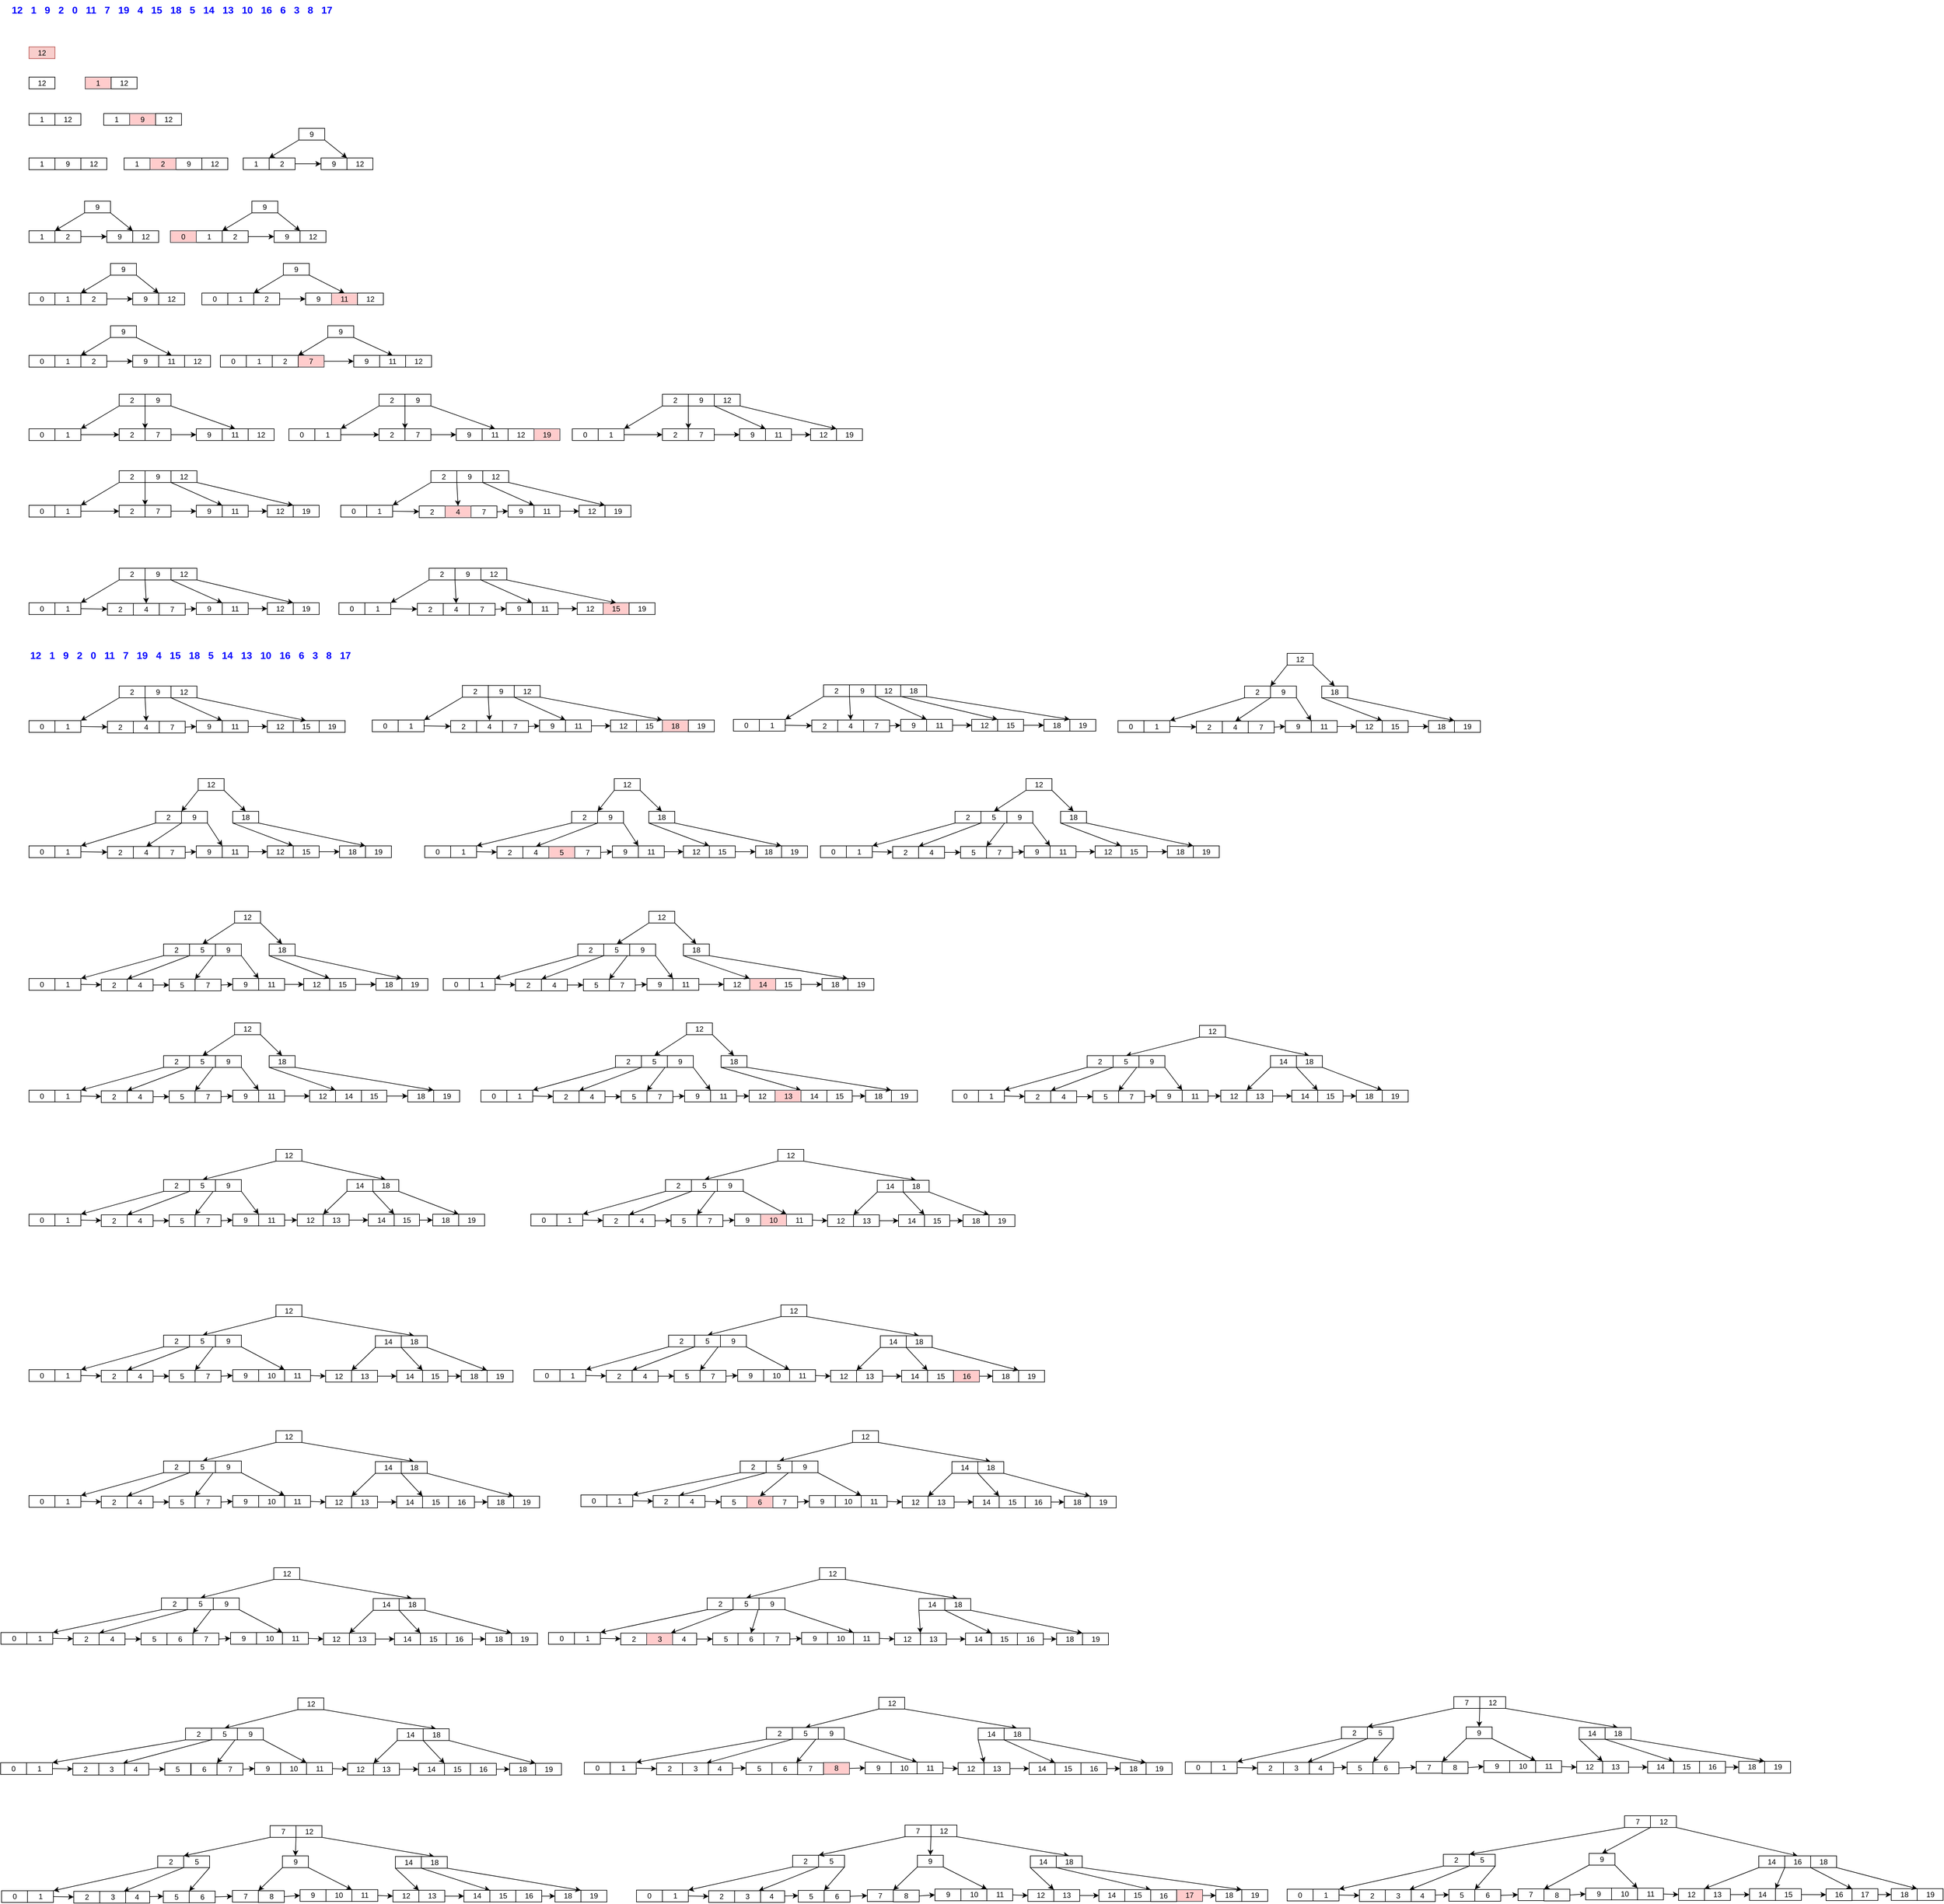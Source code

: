 <mxfile version="14.6.10" type="github">
  <diagram id="1gPC__eVmilcxf-bH4WB" name="Page-1">
    <mxGraphModel dx="1038" dy="548" grid="0" gridSize="10" guides="1" tooltips="1" connect="1" arrows="1" fold="1" page="1" pageScale="1" pageWidth="3300" pageHeight="4681" math="0" shadow="0">
      <root>
        <mxCell id="0" />
        <mxCell id="1" parent="0" />
        <mxCell id="rRl0Mvlj-7E60ECYO7mC-1" value="&lt;strong style=&quot;box-sizing: inherit; font-weight: 700; color: rgb(0, 0, 255); font-size: 16px; font-style: normal; letter-spacing: normal; text-align: left; text-indent: 0px; text-transform: none; word-spacing: 0px; background-color: rgb(255, 255, 255);&quot;&gt;12&amp;nbsp;&amp;nbsp; 1&amp;nbsp;&amp;nbsp; 9&amp;nbsp;&amp;nbsp; 2&amp;nbsp;&amp;nbsp; 0&amp;nbsp;&amp;nbsp; 11&amp;nbsp;&amp;nbsp; 7&amp;nbsp;&amp;nbsp; 19&amp;nbsp;&amp;nbsp; 4&amp;nbsp;&amp;nbsp; 15&amp;nbsp;&amp;nbsp; 18&amp;nbsp;&amp;nbsp; 5&amp;nbsp;&amp;nbsp; 14&amp;nbsp;&amp;nbsp; 13&amp;nbsp;&amp;nbsp; 10&amp;nbsp;&amp;nbsp; 16&amp;nbsp;&amp;nbsp; 6&amp;nbsp;&amp;nbsp; 3&amp;nbsp;&amp;nbsp; 8&amp;nbsp;&amp;nbsp; 17&lt;/strong&gt;" style="text;whiteSpace=wrap;html=1;" vertex="1" parent="1">
          <mxGeometry x="26.0" y="22.0" width="540" height="28" as="geometry" />
        </mxCell>
        <mxCell id="rRl0Mvlj-7E60ECYO7mC-2" value="12" style="rounded=0;whiteSpace=wrap;html=1;fillColor=#f8cecc;strokeColor=#b85450;" vertex="1" parent="1">
          <mxGeometry x="56" y="98" width="42" height="19" as="geometry" />
        </mxCell>
        <mxCell id="rRl0Mvlj-7E60ECYO7mC-3" value="1" style="rounded=0;whiteSpace=wrap;html=1;fillColor=#ffcccc;strokeColor=#36393d;" vertex="1" parent="1">
          <mxGeometry x="147" y="147" width="42" height="19" as="geometry" />
        </mxCell>
        <mxCell id="rRl0Mvlj-7E60ECYO7mC-4" value="12" style="rounded=0;whiteSpace=wrap;html=1;" vertex="1" parent="1">
          <mxGeometry x="189" y="147" width="42" height="19" as="geometry" />
        </mxCell>
        <mxCell id="rRl0Mvlj-7E60ECYO7mC-5" value="1" style="rounded=0;whiteSpace=wrap;html=1;" vertex="1" parent="1">
          <mxGeometry x="56" y="206" width="42" height="19" as="geometry" />
        </mxCell>
        <mxCell id="rRl0Mvlj-7E60ECYO7mC-6" value="12" style="rounded=0;whiteSpace=wrap;html=1;" vertex="1" parent="1">
          <mxGeometry x="98" y="206" width="42" height="19" as="geometry" />
        </mxCell>
        <mxCell id="rRl0Mvlj-7E60ECYO7mC-7" value="12" style="rounded=0;whiteSpace=wrap;html=1;" vertex="1" parent="1">
          <mxGeometry x="56" y="147" width="42" height="19" as="geometry" />
        </mxCell>
        <mxCell id="rRl0Mvlj-7E60ECYO7mC-8" value="1" style="rounded=0;whiteSpace=wrap;html=1;" vertex="1" parent="1">
          <mxGeometry x="177" y="206" width="42" height="19" as="geometry" />
        </mxCell>
        <mxCell id="rRl0Mvlj-7E60ECYO7mC-9" value="9" style="rounded=0;whiteSpace=wrap;html=1;fillColor=#ffcccc;strokeColor=#36393d;" vertex="1" parent="1">
          <mxGeometry x="219" y="206" width="42" height="19" as="geometry" />
        </mxCell>
        <mxCell id="rRl0Mvlj-7E60ECYO7mC-10" value="12" style="rounded=0;whiteSpace=wrap;html=1;" vertex="1" parent="1">
          <mxGeometry x="261" y="206" width="42" height="19" as="geometry" />
        </mxCell>
        <mxCell id="rRl0Mvlj-7E60ECYO7mC-11" value="1" style="rounded=0;whiteSpace=wrap;html=1;" vertex="1" parent="1">
          <mxGeometry x="56" y="278" width="42" height="19" as="geometry" />
        </mxCell>
        <mxCell id="rRl0Mvlj-7E60ECYO7mC-12" value="9" style="rounded=0;whiteSpace=wrap;html=1;" vertex="1" parent="1">
          <mxGeometry x="98" y="278" width="42" height="19" as="geometry" />
        </mxCell>
        <mxCell id="rRl0Mvlj-7E60ECYO7mC-13" value="12" style="rounded=0;whiteSpace=wrap;html=1;" vertex="1" parent="1">
          <mxGeometry x="140" y="278" width="42" height="19" as="geometry" />
        </mxCell>
        <mxCell id="rRl0Mvlj-7E60ECYO7mC-14" value="1" style="rounded=0;whiteSpace=wrap;html=1;" vertex="1" parent="1">
          <mxGeometry x="210" y="278" width="42" height="19" as="geometry" />
        </mxCell>
        <mxCell id="rRl0Mvlj-7E60ECYO7mC-15" value="9" style="rounded=0;whiteSpace=wrap;html=1;" vertex="1" parent="1">
          <mxGeometry x="294" y="278" width="42" height="19" as="geometry" />
        </mxCell>
        <mxCell id="rRl0Mvlj-7E60ECYO7mC-16" value="12" style="rounded=0;whiteSpace=wrap;html=1;" vertex="1" parent="1">
          <mxGeometry x="336" y="278" width="42" height="19" as="geometry" />
        </mxCell>
        <mxCell id="rRl0Mvlj-7E60ECYO7mC-17" value="2" style="rounded=0;whiteSpace=wrap;html=1;fillColor=#ffcccc;strokeColor=#36393d;" vertex="1" parent="1">
          <mxGeometry x="252" y="278" width="42" height="19" as="geometry" />
        </mxCell>
        <mxCell id="rRl0Mvlj-7E60ECYO7mC-24" style="edgeStyle=none;rounded=0;orthogonalLoop=1;jettySize=auto;html=1;exitX=1;exitY=0.5;exitDx=0;exitDy=0;entryX=0;entryY=0.5;entryDx=0;entryDy=0;" edge="1" parent="1" source="rRl0Mvlj-7E60ECYO7mC-18" target="rRl0Mvlj-7E60ECYO7mC-19">
          <mxGeometry relative="1" as="geometry" />
        </mxCell>
        <mxCell id="rRl0Mvlj-7E60ECYO7mC-18" value="2" style="rounded=0;whiteSpace=wrap;html=1;" vertex="1" parent="1">
          <mxGeometry x="445" y="278" width="42" height="19" as="geometry" />
        </mxCell>
        <mxCell id="rRl0Mvlj-7E60ECYO7mC-19" value="9" style="rounded=0;whiteSpace=wrap;html=1;" vertex="1" parent="1">
          <mxGeometry x="529" y="278" width="42" height="19" as="geometry" />
        </mxCell>
        <mxCell id="rRl0Mvlj-7E60ECYO7mC-20" value="12" style="rounded=0;whiteSpace=wrap;html=1;" vertex="1" parent="1">
          <mxGeometry x="571" y="278" width="42" height="19" as="geometry" />
        </mxCell>
        <mxCell id="rRl0Mvlj-7E60ECYO7mC-22" style="rounded=0;orthogonalLoop=1;jettySize=auto;html=1;exitX=0;exitY=1;exitDx=0;exitDy=0;entryX=1;entryY=0;entryDx=0;entryDy=0;" edge="1" parent="1" source="rRl0Mvlj-7E60ECYO7mC-21" target="rRl0Mvlj-7E60ECYO7mC-25">
          <mxGeometry relative="1" as="geometry" />
        </mxCell>
        <mxCell id="rRl0Mvlj-7E60ECYO7mC-23" style="edgeStyle=none;rounded=0;orthogonalLoop=1;jettySize=auto;html=1;exitX=1;exitY=1;exitDx=0;exitDy=0;entryX=0;entryY=0;entryDx=0;entryDy=0;" edge="1" parent="1" source="rRl0Mvlj-7E60ECYO7mC-21" target="rRl0Mvlj-7E60ECYO7mC-20">
          <mxGeometry relative="1" as="geometry" />
        </mxCell>
        <mxCell id="rRl0Mvlj-7E60ECYO7mC-21" value="9" style="rounded=0;whiteSpace=wrap;html=1;" vertex="1" parent="1">
          <mxGeometry x="493" y="230" width="42" height="19" as="geometry" />
        </mxCell>
        <mxCell id="rRl0Mvlj-7E60ECYO7mC-25" value="1" style="rounded=0;whiteSpace=wrap;html=1;" vertex="1" parent="1">
          <mxGeometry x="403" y="278" width="42" height="19" as="geometry" />
        </mxCell>
        <mxCell id="rRl0Mvlj-7E60ECYO7mC-26" style="edgeStyle=none;rounded=0;orthogonalLoop=1;jettySize=auto;html=1;exitX=1;exitY=0.5;exitDx=0;exitDy=0;entryX=0;entryY=0.5;entryDx=0;entryDy=0;" edge="1" parent="1" source="rRl0Mvlj-7E60ECYO7mC-27" target="rRl0Mvlj-7E60ECYO7mC-28">
          <mxGeometry relative="1" as="geometry" />
        </mxCell>
        <mxCell id="rRl0Mvlj-7E60ECYO7mC-27" value="2" style="rounded=0;whiteSpace=wrap;html=1;" vertex="1" parent="1">
          <mxGeometry x="98" y="396" width="42" height="19" as="geometry" />
        </mxCell>
        <mxCell id="rRl0Mvlj-7E60ECYO7mC-28" value="9" style="rounded=0;whiteSpace=wrap;html=1;" vertex="1" parent="1">
          <mxGeometry x="182" y="396" width="42" height="19" as="geometry" />
        </mxCell>
        <mxCell id="rRl0Mvlj-7E60ECYO7mC-29" value="12" style="rounded=0;whiteSpace=wrap;html=1;" vertex="1" parent="1">
          <mxGeometry x="224" y="396" width="42" height="19" as="geometry" />
        </mxCell>
        <mxCell id="rRl0Mvlj-7E60ECYO7mC-30" style="rounded=0;orthogonalLoop=1;jettySize=auto;html=1;exitX=0;exitY=1;exitDx=0;exitDy=0;entryX=1;entryY=0;entryDx=0;entryDy=0;" edge="1" parent="1" source="rRl0Mvlj-7E60ECYO7mC-32" target="rRl0Mvlj-7E60ECYO7mC-33">
          <mxGeometry relative="1" as="geometry" />
        </mxCell>
        <mxCell id="rRl0Mvlj-7E60ECYO7mC-31" style="edgeStyle=none;rounded=0;orthogonalLoop=1;jettySize=auto;html=1;exitX=1;exitY=1;exitDx=0;exitDy=0;entryX=0;entryY=0;entryDx=0;entryDy=0;" edge="1" parent="1" source="rRl0Mvlj-7E60ECYO7mC-32" target="rRl0Mvlj-7E60ECYO7mC-29">
          <mxGeometry relative="1" as="geometry" />
        </mxCell>
        <mxCell id="rRl0Mvlj-7E60ECYO7mC-32" value="9" style="rounded=0;whiteSpace=wrap;html=1;" vertex="1" parent="1">
          <mxGeometry x="146" y="348" width="42" height="19" as="geometry" />
        </mxCell>
        <mxCell id="rRl0Mvlj-7E60ECYO7mC-33" value="1" style="rounded=0;whiteSpace=wrap;html=1;" vertex="1" parent="1">
          <mxGeometry x="56" y="396" width="42" height="19" as="geometry" />
        </mxCell>
        <mxCell id="rRl0Mvlj-7E60ECYO7mC-34" style="edgeStyle=none;rounded=0;orthogonalLoop=1;jettySize=auto;html=1;exitX=1;exitY=0.5;exitDx=0;exitDy=0;entryX=0;entryY=0.5;entryDx=0;entryDy=0;" edge="1" parent="1" source="rRl0Mvlj-7E60ECYO7mC-35" target="rRl0Mvlj-7E60ECYO7mC-36">
          <mxGeometry relative="1" as="geometry" />
        </mxCell>
        <mxCell id="rRl0Mvlj-7E60ECYO7mC-35" value="2" style="rounded=0;whiteSpace=wrap;html=1;" vertex="1" parent="1">
          <mxGeometry x="369" y="396" width="42" height="19" as="geometry" />
        </mxCell>
        <mxCell id="rRl0Mvlj-7E60ECYO7mC-36" value="9" style="rounded=0;whiteSpace=wrap;html=1;" vertex="1" parent="1">
          <mxGeometry x="453" y="396" width="42" height="19" as="geometry" />
        </mxCell>
        <mxCell id="rRl0Mvlj-7E60ECYO7mC-37" value="12" style="rounded=0;whiteSpace=wrap;html=1;" vertex="1" parent="1">
          <mxGeometry x="495" y="396" width="42" height="19" as="geometry" />
        </mxCell>
        <mxCell id="rRl0Mvlj-7E60ECYO7mC-38" style="rounded=0;orthogonalLoop=1;jettySize=auto;html=1;exitX=0;exitY=1;exitDx=0;exitDy=0;entryX=1;entryY=0;entryDx=0;entryDy=0;" edge="1" parent="1" source="rRl0Mvlj-7E60ECYO7mC-40" target="rRl0Mvlj-7E60ECYO7mC-41">
          <mxGeometry relative="1" as="geometry" />
        </mxCell>
        <mxCell id="rRl0Mvlj-7E60ECYO7mC-39" style="edgeStyle=none;rounded=0;orthogonalLoop=1;jettySize=auto;html=1;exitX=1;exitY=1;exitDx=0;exitDy=0;entryX=0;entryY=0;entryDx=0;entryDy=0;" edge="1" parent="1" source="rRl0Mvlj-7E60ECYO7mC-40" target="rRl0Mvlj-7E60ECYO7mC-37">
          <mxGeometry relative="1" as="geometry" />
        </mxCell>
        <mxCell id="rRl0Mvlj-7E60ECYO7mC-40" value="9" style="rounded=0;whiteSpace=wrap;html=1;" vertex="1" parent="1">
          <mxGeometry x="417" y="348" width="42" height="19" as="geometry" />
        </mxCell>
        <mxCell id="rRl0Mvlj-7E60ECYO7mC-41" value="1" style="rounded=0;whiteSpace=wrap;html=1;" vertex="1" parent="1">
          <mxGeometry x="327" y="396" width="42" height="19" as="geometry" />
        </mxCell>
        <mxCell id="rRl0Mvlj-7E60ECYO7mC-42" value="0" style="rounded=0;whiteSpace=wrap;html=1;fillColor=#ffcccc;strokeColor=#36393d;" vertex="1" parent="1">
          <mxGeometry x="285" y="396" width="42" height="19" as="geometry" />
        </mxCell>
        <mxCell id="rRl0Mvlj-7E60ECYO7mC-53" style="edgeStyle=none;rounded=0;orthogonalLoop=1;jettySize=auto;html=1;exitX=1;exitY=0.5;exitDx=0;exitDy=0;entryX=0;entryY=0.5;entryDx=0;entryDy=0;" edge="1" parent="1" source="rRl0Mvlj-7E60ECYO7mC-54" target="rRl0Mvlj-7E60ECYO7mC-55">
          <mxGeometry relative="1" as="geometry" />
        </mxCell>
        <mxCell id="rRl0Mvlj-7E60ECYO7mC-54" value="2" style="rounded=0;whiteSpace=wrap;html=1;" vertex="1" parent="1">
          <mxGeometry x="140" y="497" width="42" height="19" as="geometry" />
        </mxCell>
        <mxCell id="rRl0Mvlj-7E60ECYO7mC-55" value="9" style="rounded=0;whiteSpace=wrap;html=1;" vertex="1" parent="1">
          <mxGeometry x="224" y="497" width="42" height="19" as="geometry" />
        </mxCell>
        <mxCell id="rRl0Mvlj-7E60ECYO7mC-56" value="12" style="rounded=0;whiteSpace=wrap;html=1;" vertex="1" parent="1">
          <mxGeometry x="266" y="497" width="42" height="19" as="geometry" />
        </mxCell>
        <mxCell id="rRl0Mvlj-7E60ECYO7mC-57" style="rounded=0;orthogonalLoop=1;jettySize=auto;html=1;exitX=0;exitY=1;exitDx=0;exitDy=0;entryX=1;entryY=0;entryDx=0;entryDy=0;" edge="1" parent="1" source="rRl0Mvlj-7E60ECYO7mC-59" target="rRl0Mvlj-7E60ECYO7mC-60">
          <mxGeometry relative="1" as="geometry" />
        </mxCell>
        <mxCell id="rRl0Mvlj-7E60ECYO7mC-58" style="edgeStyle=none;rounded=0;orthogonalLoop=1;jettySize=auto;html=1;exitX=1;exitY=1;exitDx=0;exitDy=0;entryX=0;entryY=0;entryDx=0;entryDy=0;" edge="1" parent="1" source="rRl0Mvlj-7E60ECYO7mC-59" target="rRl0Mvlj-7E60ECYO7mC-56">
          <mxGeometry relative="1" as="geometry" />
        </mxCell>
        <mxCell id="rRl0Mvlj-7E60ECYO7mC-59" value="9" style="rounded=0;whiteSpace=wrap;html=1;" vertex="1" parent="1">
          <mxGeometry x="188" y="449" width="42" height="19" as="geometry" />
        </mxCell>
        <mxCell id="rRl0Mvlj-7E60ECYO7mC-60" value="1" style="rounded=0;whiteSpace=wrap;html=1;" vertex="1" parent="1">
          <mxGeometry x="98" y="497" width="42" height="19" as="geometry" />
        </mxCell>
        <mxCell id="rRl0Mvlj-7E60ECYO7mC-61" value="0" style="rounded=0;whiteSpace=wrap;html=1;" vertex="1" parent="1">
          <mxGeometry x="56" y="497" width="42" height="19" as="geometry" />
        </mxCell>
        <mxCell id="rRl0Mvlj-7E60ECYO7mC-62" style="edgeStyle=none;rounded=0;orthogonalLoop=1;jettySize=auto;html=1;exitX=1;exitY=0.5;exitDx=0;exitDy=0;entryX=0;entryY=0.5;entryDx=0;entryDy=0;" edge="1" parent="1" source="rRl0Mvlj-7E60ECYO7mC-63" target="rRl0Mvlj-7E60ECYO7mC-64">
          <mxGeometry relative="1" as="geometry" />
        </mxCell>
        <mxCell id="rRl0Mvlj-7E60ECYO7mC-63" value="2" style="rounded=0;whiteSpace=wrap;html=1;" vertex="1" parent="1">
          <mxGeometry x="140" y="598" width="42" height="19" as="geometry" />
        </mxCell>
        <mxCell id="rRl0Mvlj-7E60ECYO7mC-64" value="9" style="rounded=0;whiteSpace=wrap;html=1;" vertex="1" parent="1">
          <mxGeometry x="224" y="598" width="42" height="19" as="geometry" />
        </mxCell>
        <mxCell id="rRl0Mvlj-7E60ECYO7mC-65" value="11" style="rounded=0;whiteSpace=wrap;html=1;" vertex="1" parent="1">
          <mxGeometry x="266" y="598" width="42" height="19" as="geometry" />
        </mxCell>
        <mxCell id="rRl0Mvlj-7E60ECYO7mC-66" style="rounded=0;orthogonalLoop=1;jettySize=auto;html=1;exitX=0;exitY=1;exitDx=0;exitDy=0;entryX=1;entryY=0;entryDx=0;entryDy=0;" edge="1" parent="1" source="rRl0Mvlj-7E60ECYO7mC-68" target="rRl0Mvlj-7E60ECYO7mC-69">
          <mxGeometry relative="1" as="geometry" />
        </mxCell>
        <mxCell id="rRl0Mvlj-7E60ECYO7mC-67" style="edgeStyle=none;rounded=0;orthogonalLoop=1;jettySize=auto;html=1;exitX=1;exitY=1;exitDx=0;exitDy=0;entryX=0.5;entryY=0;entryDx=0;entryDy=0;" edge="1" parent="1" source="rRl0Mvlj-7E60ECYO7mC-68" target="rRl0Mvlj-7E60ECYO7mC-65">
          <mxGeometry relative="1" as="geometry" />
        </mxCell>
        <mxCell id="rRl0Mvlj-7E60ECYO7mC-68" value="9" style="rounded=0;whiteSpace=wrap;html=1;" vertex="1" parent="1">
          <mxGeometry x="188" y="550" width="42" height="19" as="geometry" />
        </mxCell>
        <mxCell id="rRl0Mvlj-7E60ECYO7mC-69" value="1" style="rounded=0;whiteSpace=wrap;html=1;" vertex="1" parent="1">
          <mxGeometry x="98" y="598" width="42" height="19" as="geometry" />
        </mxCell>
        <mxCell id="rRl0Mvlj-7E60ECYO7mC-70" value="0" style="rounded=0;whiteSpace=wrap;html=1;" vertex="1" parent="1">
          <mxGeometry x="56" y="598" width="42" height="19" as="geometry" />
        </mxCell>
        <mxCell id="rRl0Mvlj-7E60ECYO7mC-71" value="12" style="rounded=0;whiteSpace=wrap;html=1;" vertex="1" parent="1">
          <mxGeometry x="308" y="598" width="42" height="19" as="geometry" />
        </mxCell>
        <mxCell id="rRl0Mvlj-7E60ECYO7mC-72" style="edgeStyle=none;rounded=0;orthogonalLoop=1;jettySize=auto;html=1;exitX=1;exitY=0.5;exitDx=0;exitDy=0;entryX=0;entryY=0.5;entryDx=0;entryDy=0;" edge="1" parent="1" source="rRl0Mvlj-7E60ECYO7mC-73" target="rRl0Mvlj-7E60ECYO7mC-75">
          <mxGeometry relative="1" as="geometry">
            <mxPoint x="576" y="607.5" as="targetPoint" />
          </mxGeometry>
        </mxCell>
        <mxCell id="rRl0Mvlj-7E60ECYO7mC-73" value="7" style="rounded=0;whiteSpace=wrap;html=1;fillColor=#ffcccc;strokeColor=#36393d;" vertex="1" parent="1">
          <mxGeometry x="492" y="598" width="42" height="19" as="geometry" />
        </mxCell>
        <mxCell id="rRl0Mvlj-7E60ECYO7mC-75" value="9" style="rounded=0;whiteSpace=wrap;html=1;" vertex="1" parent="1">
          <mxGeometry x="582" y="598" width="42" height="19" as="geometry" />
        </mxCell>
        <mxCell id="rRl0Mvlj-7E60ECYO7mC-76" style="rounded=0;orthogonalLoop=1;jettySize=auto;html=1;exitX=0;exitY=1;exitDx=0;exitDy=0;entryX=1;entryY=0;entryDx=0;entryDy=0;" edge="1" parent="1" source="rRl0Mvlj-7E60ECYO7mC-78" target="rRl0Mvlj-7E60ECYO7mC-79">
          <mxGeometry relative="1" as="geometry" />
        </mxCell>
        <mxCell id="rRl0Mvlj-7E60ECYO7mC-77" style="edgeStyle=none;rounded=0;orthogonalLoop=1;jettySize=auto;html=1;exitX=1;exitY=1;exitDx=0;exitDy=0;entryX=0.5;entryY=0;entryDx=0;entryDy=0;" edge="1" parent="1" source="rRl0Mvlj-7E60ECYO7mC-78" target="rRl0Mvlj-7E60ECYO7mC-81">
          <mxGeometry relative="1" as="geometry" />
        </mxCell>
        <mxCell id="rRl0Mvlj-7E60ECYO7mC-78" value="9" style="rounded=0;whiteSpace=wrap;html=1;" vertex="1" parent="1">
          <mxGeometry x="540" y="550" width="42" height="19" as="geometry" />
        </mxCell>
        <mxCell id="rRl0Mvlj-7E60ECYO7mC-79" value="2" style="rounded=0;whiteSpace=wrap;html=1;" vertex="1" parent="1">
          <mxGeometry x="450" y="598" width="42" height="19" as="geometry" />
        </mxCell>
        <mxCell id="rRl0Mvlj-7E60ECYO7mC-80" value="1" style="rounded=0;whiteSpace=wrap;html=1;" vertex="1" parent="1">
          <mxGeometry x="408" y="598" width="42" height="19" as="geometry" />
        </mxCell>
        <mxCell id="rRl0Mvlj-7E60ECYO7mC-81" value="11" style="rounded=0;whiteSpace=wrap;html=1;" vertex="1" parent="1">
          <mxGeometry x="624" y="598" width="42" height="19" as="geometry" />
        </mxCell>
        <mxCell id="rRl0Mvlj-7E60ECYO7mC-85" value="2" style="rounded=0;whiteSpace=wrap;html=1;" vertex="1" parent="1">
          <mxGeometry x="202" y="717" width="42" height="19" as="geometry" />
        </mxCell>
        <mxCell id="rRl0Mvlj-7E60ECYO7mC-101" style="edgeStyle=none;rounded=0;orthogonalLoop=1;jettySize=auto;html=1;exitX=1;exitY=0.5;exitDx=0;exitDy=0;entryX=0;entryY=0.5;entryDx=0;entryDy=0;" edge="1" parent="1" source="rRl0Mvlj-7E60ECYO7mC-86" target="rRl0Mvlj-7E60ECYO7mC-92">
          <mxGeometry relative="1" as="geometry" />
        </mxCell>
        <mxCell id="rRl0Mvlj-7E60ECYO7mC-86" value="7" style="rounded=0;whiteSpace=wrap;html=1;" vertex="1" parent="1">
          <mxGeometry x="244" y="717" width="42" height="19" as="geometry" />
        </mxCell>
        <mxCell id="rRl0Mvlj-7E60ECYO7mC-87" style="rounded=0;orthogonalLoop=1;jettySize=auto;html=1;exitX=0;exitY=1;exitDx=0;exitDy=0;entryX=1;entryY=0;entryDx=0;entryDy=0;" edge="1" parent="1" source="rRl0Mvlj-7E60ECYO7mC-89" target="rRl0Mvlj-7E60ECYO7mC-90">
          <mxGeometry relative="1" as="geometry" />
        </mxCell>
        <mxCell id="rRl0Mvlj-7E60ECYO7mC-89" value="2" style="rounded=0;whiteSpace=wrap;html=1;" vertex="1" parent="1">
          <mxGeometry x="202" y="661" width="42" height="19" as="geometry" />
        </mxCell>
        <mxCell id="rRl0Mvlj-7E60ECYO7mC-100" style="edgeStyle=none;rounded=0;orthogonalLoop=1;jettySize=auto;html=1;exitX=1;exitY=0.5;exitDx=0;exitDy=0;" edge="1" parent="1" source="rRl0Mvlj-7E60ECYO7mC-90" target="rRl0Mvlj-7E60ECYO7mC-85">
          <mxGeometry relative="1" as="geometry" />
        </mxCell>
        <mxCell id="rRl0Mvlj-7E60ECYO7mC-90" value="1" style="rounded=0;whiteSpace=wrap;html=1;" vertex="1" parent="1">
          <mxGeometry x="98" y="717" width="42" height="19" as="geometry" />
        </mxCell>
        <mxCell id="rRl0Mvlj-7E60ECYO7mC-91" value="0" style="rounded=0;whiteSpace=wrap;html=1;" vertex="1" parent="1">
          <mxGeometry x="56" y="717" width="42" height="19" as="geometry" />
        </mxCell>
        <mxCell id="rRl0Mvlj-7E60ECYO7mC-92" value="9" style="rounded=0;whiteSpace=wrap;html=1;" vertex="1" parent="1">
          <mxGeometry x="327" y="717" width="42" height="19" as="geometry" />
        </mxCell>
        <mxCell id="rRl0Mvlj-7E60ECYO7mC-93" value="11" style="rounded=0;whiteSpace=wrap;html=1;" vertex="1" parent="1">
          <mxGeometry x="369" y="717" width="42" height="19" as="geometry" />
        </mxCell>
        <mxCell id="rRl0Mvlj-7E60ECYO7mC-95" style="edgeStyle=none;rounded=0;orthogonalLoop=1;jettySize=auto;html=1;exitX=0;exitY=1;exitDx=0;exitDy=0;entryX=0;entryY=0;entryDx=0;entryDy=0;" edge="1" parent="1" source="rRl0Mvlj-7E60ECYO7mC-94" target="rRl0Mvlj-7E60ECYO7mC-86">
          <mxGeometry relative="1" as="geometry" />
        </mxCell>
        <mxCell id="rRl0Mvlj-7E60ECYO7mC-96" style="edgeStyle=none;rounded=0;orthogonalLoop=1;jettySize=auto;html=1;exitX=1;exitY=1;exitDx=0;exitDy=0;entryX=0.5;entryY=0;entryDx=0;entryDy=0;" edge="1" parent="1" source="rRl0Mvlj-7E60ECYO7mC-94" target="rRl0Mvlj-7E60ECYO7mC-93">
          <mxGeometry relative="1" as="geometry" />
        </mxCell>
        <mxCell id="rRl0Mvlj-7E60ECYO7mC-94" value="9" style="rounded=0;whiteSpace=wrap;html=1;" vertex="1" parent="1">
          <mxGeometry x="244" y="661" width="42" height="19" as="geometry" />
        </mxCell>
        <mxCell id="rRl0Mvlj-7E60ECYO7mC-98" value="0" style="rounded=0;whiteSpace=wrap;html=1;" vertex="1" parent="1">
          <mxGeometry x="366" y="598" width="42" height="19" as="geometry" />
        </mxCell>
        <mxCell id="rRl0Mvlj-7E60ECYO7mC-115" style="edgeStyle=none;rounded=0;orthogonalLoop=1;jettySize=auto;html=1;exitX=1;exitY=0.5;exitDx=0;exitDy=0;entryX=0;entryY=0.5;entryDx=0;entryDy=0;" edge="1" parent="1" source="rRl0Mvlj-7E60ECYO7mC-116" target="rRl0Mvlj-7E60ECYO7mC-117">
          <mxGeometry relative="1" as="geometry" />
        </mxCell>
        <mxCell id="rRl0Mvlj-7E60ECYO7mC-116" value="2" style="rounded=0;whiteSpace=wrap;html=1;" vertex="1" parent="1">
          <mxGeometry x="420" y="497" width="42" height="19" as="geometry" />
        </mxCell>
        <mxCell id="rRl0Mvlj-7E60ECYO7mC-117" value="9" style="rounded=0;whiteSpace=wrap;html=1;" vertex="1" parent="1">
          <mxGeometry x="504" y="497" width="42" height="19" as="geometry" />
        </mxCell>
        <mxCell id="rRl0Mvlj-7E60ECYO7mC-118" value="11" style="rounded=0;whiteSpace=wrap;html=1;fillColor=#ffcccc;strokeColor=#36393d;" vertex="1" parent="1">
          <mxGeometry x="546" y="497" width="42" height="19" as="geometry" />
        </mxCell>
        <mxCell id="rRl0Mvlj-7E60ECYO7mC-119" style="rounded=0;orthogonalLoop=1;jettySize=auto;html=1;exitX=0;exitY=1;exitDx=0;exitDy=0;entryX=1;entryY=0;entryDx=0;entryDy=0;" edge="1" parent="1" source="rRl0Mvlj-7E60ECYO7mC-121" target="rRl0Mvlj-7E60ECYO7mC-122">
          <mxGeometry relative="1" as="geometry" />
        </mxCell>
        <mxCell id="rRl0Mvlj-7E60ECYO7mC-120" style="edgeStyle=none;rounded=0;orthogonalLoop=1;jettySize=auto;html=1;exitX=1;exitY=1;exitDx=0;exitDy=0;entryX=0.5;entryY=0;entryDx=0;entryDy=0;" edge="1" parent="1" source="rRl0Mvlj-7E60ECYO7mC-121" target="rRl0Mvlj-7E60ECYO7mC-118">
          <mxGeometry relative="1" as="geometry" />
        </mxCell>
        <mxCell id="rRl0Mvlj-7E60ECYO7mC-121" value="9" style="rounded=0;whiteSpace=wrap;html=1;" vertex="1" parent="1">
          <mxGeometry x="468" y="449" width="42" height="19" as="geometry" />
        </mxCell>
        <mxCell id="rRl0Mvlj-7E60ECYO7mC-122" value="1" style="rounded=0;whiteSpace=wrap;html=1;" vertex="1" parent="1">
          <mxGeometry x="378" y="497" width="42" height="19" as="geometry" />
        </mxCell>
        <mxCell id="rRl0Mvlj-7E60ECYO7mC-123" value="0" style="rounded=0;whiteSpace=wrap;html=1;" vertex="1" parent="1">
          <mxGeometry x="336" y="497" width="42" height="19" as="geometry" />
        </mxCell>
        <mxCell id="rRl0Mvlj-7E60ECYO7mC-124" value="12" style="rounded=0;whiteSpace=wrap;html=1;" vertex="1" parent="1">
          <mxGeometry x="588" y="497" width="42" height="19" as="geometry" />
        </mxCell>
        <mxCell id="rRl0Mvlj-7E60ECYO7mC-125" value="12" style="rounded=0;whiteSpace=wrap;html=1;" vertex="1" parent="1">
          <mxGeometry x="666" y="598" width="42" height="19" as="geometry" />
        </mxCell>
        <mxCell id="rRl0Mvlj-7E60ECYO7mC-126" value="12" style="rounded=0;whiteSpace=wrap;html=1;" vertex="1" parent="1">
          <mxGeometry x="411" y="717" width="42" height="19" as="geometry" />
        </mxCell>
        <mxCell id="rRl0Mvlj-7E60ECYO7mC-127" value="2" style="rounded=0;whiteSpace=wrap;html=1;" vertex="1" parent="1">
          <mxGeometry x="623" y="717" width="42" height="19" as="geometry" />
        </mxCell>
        <mxCell id="rRl0Mvlj-7E60ECYO7mC-128" style="edgeStyle=none;rounded=0;orthogonalLoop=1;jettySize=auto;html=1;exitX=1;exitY=0.5;exitDx=0;exitDy=0;entryX=0;entryY=0.5;entryDx=0;entryDy=0;" edge="1" parent="1" source="rRl0Mvlj-7E60ECYO7mC-129" target="rRl0Mvlj-7E60ECYO7mC-135">
          <mxGeometry relative="1" as="geometry" />
        </mxCell>
        <mxCell id="rRl0Mvlj-7E60ECYO7mC-129" value="7" style="rounded=0;whiteSpace=wrap;html=1;" vertex="1" parent="1">
          <mxGeometry x="665" y="717" width="42" height="19" as="geometry" />
        </mxCell>
        <mxCell id="rRl0Mvlj-7E60ECYO7mC-130" style="rounded=0;orthogonalLoop=1;jettySize=auto;html=1;exitX=0;exitY=1;exitDx=0;exitDy=0;entryX=1;entryY=0;entryDx=0;entryDy=0;" edge="1" parent="1" source="rRl0Mvlj-7E60ECYO7mC-131" target="rRl0Mvlj-7E60ECYO7mC-133">
          <mxGeometry relative="1" as="geometry" />
        </mxCell>
        <mxCell id="rRl0Mvlj-7E60ECYO7mC-131" value="2" style="rounded=0;whiteSpace=wrap;html=1;" vertex="1" parent="1">
          <mxGeometry x="623" y="661" width="42" height="19" as="geometry" />
        </mxCell>
        <mxCell id="rRl0Mvlj-7E60ECYO7mC-132" style="edgeStyle=none;rounded=0;orthogonalLoop=1;jettySize=auto;html=1;exitX=1;exitY=0.5;exitDx=0;exitDy=0;" edge="1" parent="1" source="rRl0Mvlj-7E60ECYO7mC-133" target="rRl0Mvlj-7E60ECYO7mC-127">
          <mxGeometry relative="1" as="geometry" />
        </mxCell>
        <mxCell id="rRl0Mvlj-7E60ECYO7mC-133" value="1" style="rounded=0;whiteSpace=wrap;html=1;" vertex="1" parent="1">
          <mxGeometry x="519" y="717" width="42" height="19" as="geometry" />
        </mxCell>
        <mxCell id="rRl0Mvlj-7E60ECYO7mC-134" value="0" style="rounded=0;whiteSpace=wrap;html=1;" vertex="1" parent="1">
          <mxGeometry x="477" y="717" width="42" height="19" as="geometry" />
        </mxCell>
        <mxCell id="rRl0Mvlj-7E60ECYO7mC-135" value="9" style="rounded=0;whiteSpace=wrap;html=1;" vertex="1" parent="1">
          <mxGeometry x="748" y="717" width="42" height="19" as="geometry" />
        </mxCell>
        <mxCell id="rRl0Mvlj-7E60ECYO7mC-136" value="11" style="rounded=0;whiteSpace=wrap;html=1;" vertex="1" parent="1">
          <mxGeometry x="790" y="717" width="42" height="19" as="geometry" />
        </mxCell>
        <mxCell id="rRl0Mvlj-7E60ECYO7mC-137" style="edgeStyle=none;rounded=0;orthogonalLoop=1;jettySize=auto;html=1;exitX=0;exitY=1;exitDx=0;exitDy=0;entryX=0;entryY=0;entryDx=0;entryDy=0;" edge="1" parent="1" source="rRl0Mvlj-7E60ECYO7mC-139" target="rRl0Mvlj-7E60ECYO7mC-129">
          <mxGeometry relative="1" as="geometry" />
        </mxCell>
        <mxCell id="rRl0Mvlj-7E60ECYO7mC-138" style="edgeStyle=none;rounded=0;orthogonalLoop=1;jettySize=auto;html=1;exitX=1;exitY=1;exitDx=0;exitDy=0;entryX=0.5;entryY=0;entryDx=0;entryDy=0;" edge="1" parent="1" source="rRl0Mvlj-7E60ECYO7mC-139" target="rRl0Mvlj-7E60ECYO7mC-136">
          <mxGeometry relative="1" as="geometry" />
        </mxCell>
        <mxCell id="rRl0Mvlj-7E60ECYO7mC-139" value="9" style="rounded=0;whiteSpace=wrap;html=1;" vertex="1" parent="1">
          <mxGeometry x="665" y="661" width="42" height="19" as="geometry" />
        </mxCell>
        <mxCell id="rRl0Mvlj-7E60ECYO7mC-140" value="12" style="rounded=0;whiteSpace=wrap;html=1;" vertex="1" parent="1">
          <mxGeometry x="832" y="717" width="42" height="19" as="geometry" />
        </mxCell>
        <mxCell id="rRl0Mvlj-7E60ECYO7mC-141" value="19" style="rounded=0;whiteSpace=wrap;html=1;fillColor=#ffcccc;strokeColor=#36393d;" vertex="1" parent="1">
          <mxGeometry x="874" y="717" width="42" height="19" as="geometry" />
        </mxCell>
        <mxCell id="rRl0Mvlj-7E60ECYO7mC-142" value="2" style="rounded=0;whiteSpace=wrap;html=1;" vertex="1" parent="1">
          <mxGeometry x="1082" y="717" width="42" height="19" as="geometry" />
        </mxCell>
        <mxCell id="rRl0Mvlj-7E60ECYO7mC-143" style="edgeStyle=none;rounded=0;orthogonalLoop=1;jettySize=auto;html=1;exitX=1;exitY=0.5;exitDx=0;exitDy=0;entryX=0;entryY=0.5;entryDx=0;entryDy=0;" edge="1" parent="1" source="rRl0Mvlj-7E60ECYO7mC-144" target="rRl0Mvlj-7E60ECYO7mC-150">
          <mxGeometry relative="1" as="geometry" />
        </mxCell>
        <mxCell id="rRl0Mvlj-7E60ECYO7mC-144" value="7" style="rounded=0;whiteSpace=wrap;html=1;" vertex="1" parent="1">
          <mxGeometry x="1124" y="717" width="42" height="19" as="geometry" />
        </mxCell>
        <mxCell id="rRl0Mvlj-7E60ECYO7mC-145" style="rounded=0;orthogonalLoop=1;jettySize=auto;html=1;exitX=0;exitY=1;exitDx=0;exitDy=0;entryX=1;entryY=0;entryDx=0;entryDy=0;" edge="1" parent="1" source="rRl0Mvlj-7E60ECYO7mC-146" target="rRl0Mvlj-7E60ECYO7mC-148">
          <mxGeometry relative="1" as="geometry" />
        </mxCell>
        <mxCell id="rRl0Mvlj-7E60ECYO7mC-146" value="2" style="rounded=0;whiteSpace=wrap;html=1;" vertex="1" parent="1">
          <mxGeometry x="1082" y="661" width="42" height="19" as="geometry" />
        </mxCell>
        <mxCell id="rRl0Mvlj-7E60ECYO7mC-147" style="edgeStyle=none;rounded=0;orthogonalLoop=1;jettySize=auto;html=1;exitX=1;exitY=0.5;exitDx=0;exitDy=0;" edge="1" parent="1" source="rRl0Mvlj-7E60ECYO7mC-148" target="rRl0Mvlj-7E60ECYO7mC-142">
          <mxGeometry relative="1" as="geometry" />
        </mxCell>
        <mxCell id="rRl0Mvlj-7E60ECYO7mC-148" value="1" style="rounded=0;whiteSpace=wrap;html=1;" vertex="1" parent="1">
          <mxGeometry x="978" y="717" width="42" height="19" as="geometry" />
        </mxCell>
        <mxCell id="rRl0Mvlj-7E60ECYO7mC-149" value="0" style="rounded=0;whiteSpace=wrap;html=1;" vertex="1" parent="1">
          <mxGeometry x="936" y="717" width="42" height="19" as="geometry" />
        </mxCell>
        <mxCell id="rRl0Mvlj-7E60ECYO7mC-150" value="9" style="rounded=0;whiteSpace=wrap;html=1;" vertex="1" parent="1">
          <mxGeometry x="1207" y="717" width="42" height="19" as="geometry" />
        </mxCell>
        <mxCell id="rRl0Mvlj-7E60ECYO7mC-158" style="edgeStyle=none;rounded=0;orthogonalLoop=1;jettySize=auto;html=1;exitX=1;exitY=0.5;exitDx=0;exitDy=0;entryX=0;entryY=0.5;entryDx=0;entryDy=0;" edge="1" parent="1" source="rRl0Mvlj-7E60ECYO7mC-151" target="rRl0Mvlj-7E60ECYO7mC-155">
          <mxGeometry relative="1" as="geometry" />
        </mxCell>
        <mxCell id="rRl0Mvlj-7E60ECYO7mC-151" value="11" style="rounded=0;whiteSpace=wrap;html=1;" vertex="1" parent="1">
          <mxGeometry x="1249" y="717" width="42" height="19" as="geometry" />
        </mxCell>
        <mxCell id="rRl0Mvlj-7E60ECYO7mC-152" style="edgeStyle=none;rounded=0;orthogonalLoop=1;jettySize=auto;html=1;exitX=0;exitY=1;exitDx=0;exitDy=0;entryX=0;entryY=0;entryDx=0;entryDy=0;" edge="1" parent="1" source="rRl0Mvlj-7E60ECYO7mC-154" target="rRl0Mvlj-7E60ECYO7mC-144">
          <mxGeometry relative="1" as="geometry" />
        </mxCell>
        <mxCell id="rRl0Mvlj-7E60ECYO7mC-153" style="edgeStyle=none;rounded=0;orthogonalLoop=1;jettySize=auto;html=1;exitX=1;exitY=1;exitDx=0;exitDy=0;entryX=0;entryY=0;entryDx=0;entryDy=0;" edge="1" parent="1" source="rRl0Mvlj-7E60ECYO7mC-154" target="rRl0Mvlj-7E60ECYO7mC-151">
          <mxGeometry relative="1" as="geometry" />
        </mxCell>
        <mxCell id="rRl0Mvlj-7E60ECYO7mC-154" value="9" style="rounded=0;whiteSpace=wrap;html=1;" vertex="1" parent="1">
          <mxGeometry x="1124" y="661" width="42" height="19" as="geometry" />
        </mxCell>
        <mxCell id="rRl0Mvlj-7E60ECYO7mC-155" value="12" style="rounded=0;whiteSpace=wrap;html=1;" vertex="1" parent="1">
          <mxGeometry x="1322" y="717" width="42" height="19" as="geometry" />
        </mxCell>
        <mxCell id="rRl0Mvlj-7E60ECYO7mC-156" value="19" style="rounded=0;whiteSpace=wrap;html=1;" vertex="1" parent="1">
          <mxGeometry x="1364" y="717" width="42" height="19" as="geometry" />
        </mxCell>
        <mxCell id="rRl0Mvlj-7E60ECYO7mC-159" style="edgeStyle=none;rounded=0;orthogonalLoop=1;jettySize=auto;html=1;exitX=1;exitY=1;exitDx=0;exitDy=0;entryX=0;entryY=0;entryDx=0;entryDy=0;" edge="1" parent="1" source="rRl0Mvlj-7E60ECYO7mC-157" target="rRl0Mvlj-7E60ECYO7mC-156">
          <mxGeometry relative="1" as="geometry" />
        </mxCell>
        <mxCell id="rRl0Mvlj-7E60ECYO7mC-157" value="12" style="rounded=0;whiteSpace=wrap;html=1;" vertex="1" parent="1">
          <mxGeometry x="1166" y="661" width="42" height="19" as="geometry" />
        </mxCell>
        <mxCell id="rRl0Mvlj-7E60ECYO7mC-160" value="2" style="rounded=0;whiteSpace=wrap;html=1;" vertex="1" parent="1">
          <mxGeometry x="202" y="841" width="42" height="19" as="geometry" />
        </mxCell>
        <mxCell id="rRl0Mvlj-7E60ECYO7mC-161" style="edgeStyle=none;rounded=0;orthogonalLoop=1;jettySize=auto;html=1;exitX=1;exitY=0.5;exitDx=0;exitDy=0;entryX=0;entryY=0.5;entryDx=0;entryDy=0;" edge="1" parent="1" source="rRl0Mvlj-7E60ECYO7mC-162" target="rRl0Mvlj-7E60ECYO7mC-168">
          <mxGeometry relative="1" as="geometry" />
        </mxCell>
        <mxCell id="rRl0Mvlj-7E60ECYO7mC-162" value="7" style="rounded=0;whiteSpace=wrap;html=1;" vertex="1" parent="1">
          <mxGeometry x="244" y="841" width="42" height="19" as="geometry" />
        </mxCell>
        <mxCell id="rRl0Mvlj-7E60ECYO7mC-163" style="rounded=0;orthogonalLoop=1;jettySize=auto;html=1;exitX=0;exitY=1;exitDx=0;exitDy=0;entryX=1;entryY=0;entryDx=0;entryDy=0;" edge="1" parent="1" source="rRl0Mvlj-7E60ECYO7mC-164" target="rRl0Mvlj-7E60ECYO7mC-166">
          <mxGeometry relative="1" as="geometry" />
        </mxCell>
        <mxCell id="rRl0Mvlj-7E60ECYO7mC-164" value="2" style="rounded=0;whiteSpace=wrap;html=1;" vertex="1" parent="1">
          <mxGeometry x="202" y="785" width="42" height="19" as="geometry" />
        </mxCell>
        <mxCell id="rRl0Mvlj-7E60ECYO7mC-165" style="edgeStyle=none;rounded=0;orthogonalLoop=1;jettySize=auto;html=1;exitX=1;exitY=0.5;exitDx=0;exitDy=0;" edge="1" parent="1" source="rRl0Mvlj-7E60ECYO7mC-166" target="rRl0Mvlj-7E60ECYO7mC-160">
          <mxGeometry relative="1" as="geometry" />
        </mxCell>
        <mxCell id="rRl0Mvlj-7E60ECYO7mC-166" value="1" style="rounded=0;whiteSpace=wrap;html=1;" vertex="1" parent="1">
          <mxGeometry x="98" y="841" width="42" height="19" as="geometry" />
        </mxCell>
        <mxCell id="rRl0Mvlj-7E60ECYO7mC-167" value="0" style="rounded=0;whiteSpace=wrap;html=1;" vertex="1" parent="1">
          <mxGeometry x="56" y="841" width="42" height="19" as="geometry" />
        </mxCell>
        <mxCell id="rRl0Mvlj-7E60ECYO7mC-168" value="9" style="rounded=0;whiteSpace=wrap;html=1;" vertex="1" parent="1">
          <mxGeometry x="327" y="841" width="42" height="19" as="geometry" />
        </mxCell>
        <mxCell id="rRl0Mvlj-7E60ECYO7mC-169" style="edgeStyle=none;rounded=0;orthogonalLoop=1;jettySize=auto;html=1;exitX=1;exitY=0.5;exitDx=0;exitDy=0;entryX=0;entryY=0.5;entryDx=0;entryDy=0;" edge="1" parent="1" source="rRl0Mvlj-7E60ECYO7mC-170" target="rRl0Mvlj-7E60ECYO7mC-174">
          <mxGeometry relative="1" as="geometry" />
        </mxCell>
        <mxCell id="rRl0Mvlj-7E60ECYO7mC-170" value="11" style="rounded=0;whiteSpace=wrap;html=1;" vertex="1" parent="1">
          <mxGeometry x="369" y="841" width="42" height="19" as="geometry" />
        </mxCell>
        <mxCell id="rRl0Mvlj-7E60ECYO7mC-171" style="edgeStyle=none;rounded=0;orthogonalLoop=1;jettySize=auto;html=1;exitX=0;exitY=1;exitDx=0;exitDy=0;entryX=0;entryY=0;entryDx=0;entryDy=0;" edge="1" parent="1" source="rRl0Mvlj-7E60ECYO7mC-173" target="rRl0Mvlj-7E60ECYO7mC-162">
          <mxGeometry relative="1" as="geometry" />
        </mxCell>
        <mxCell id="rRl0Mvlj-7E60ECYO7mC-172" style="edgeStyle=none;rounded=0;orthogonalLoop=1;jettySize=auto;html=1;exitX=1;exitY=1;exitDx=0;exitDy=0;entryX=0;entryY=0;entryDx=0;entryDy=0;" edge="1" parent="1" source="rRl0Mvlj-7E60ECYO7mC-173" target="rRl0Mvlj-7E60ECYO7mC-170">
          <mxGeometry relative="1" as="geometry" />
        </mxCell>
        <mxCell id="rRl0Mvlj-7E60ECYO7mC-173" value="9" style="rounded=0;whiteSpace=wrap;html=1;" vertex="1" parent="1">
          <mxGeometry x="244" y="785" width="42" height="19" as="geometry" />
        </mxCell>
        <mxCell id="rRl0Mvlj-7E60ECYO7mC-174" value="12" style="rounded=0;whiteSpace=wrap;html=1;" vertex="1" parent="1">
          <mxGeometry x="442" y="841" width="42" height="19" as="geometry" />
        </mxCell>
        <mxCell id="rRl0Mvlj-7E60ECYO7mC-175" value="19" style="rounded=0;whiteSpace=wrap;html=1;" vertex="1" parent="1">
          <mxGeometry x="484" y="841" width="42" height="19" as="geometry" />
        </mxCell>
        <mxCell id="rRl0Mvlj-7E60ECYO7mC-176" style="edgeStyle=none;rounded=0;orthogonalLoop=1;jettySize=auto;html=1;exitX=1;exitY=1;exitDx=0;exitDy=0;entryX=0;entryY=0;entryDx=0;entryDy=0;" edge="1" parent="1" source="rRl0Mvlj-7E60ECYO7mC-177" target="rRl0Mvlj-7E60ECYO7mC-175">
          <mxGeometry relative="1" as="geometry" />
        </mxCell>
        <mxCell id="rRl0Mvlj-7E60ECYO7mC-177" value="12" style="rounded=0;whiteSpace=wrap;html=1;" vertex="1" parent="1">
          <mxGeometry x="286" y="785" width="42" height="19" as="geometry" />
        </mxCell>
        <mxCell id="rRl0Mvlj-7E60ECYO7mC-178" value="2" style="rounded=0;whiteSpace=wrap;html=1;" vertex="1" parent="1">
          <mxGeometry x="688" y="842" width="42" height="19" as="geometry" />
        </mxCell>
        <mxCell id="rRl0Mvlj-7E60ECYO7mC-179" style="edgeStyle=none;rounded=0;orthogonalLoop=1;jettySize=auto;html=1;exitX=1;exitY=0.5;exitDx=0;exitDy=0;entryX=0;entryY=0.5;entryDx=0;entryDy=0;" edge="1" parent="1" source="rRl0Mvlj-7E60ECYO7mC-180" target="rRl0Mvlj-7E60ECYO7mC-186">
          <mxGeometry relative="1" as="geometry" />
        </mxCell>
        <mxCell id="rRl0Mvlj-7E60ECYO7mC-180" value="7" style="rounded=0;whiteSpace=wrap;html=1;" vertex="1" parent="1">
          <mxGeometry x="772" y="842" width="42" height="19" as="geometry" />
        </mxCell>
        <mxCell id="rRl0Mvlj-7E60ECYO7mC-181" style="rounded=0;orthogonalLoop=1;jettySize=auto;html=1;exitX=0;exitY=1;exitDx=0;exitDy=0;entryX=1;entryY=0;entryDx=0;entryDy=0;" edge="1" parent="1" source="rRl0Mvlj-7E60ECYO7mC-182" target="rRl0Mvlj-7E60ECYO7mC-184">
          <mxGeometry relative="1" as="geometry" />
        </mxCell>
        <mxCell id="rRl0Mvlj-7E60ECYO7mC-182" value="2" style="rounded=0;whiteSpace=wrap;html=1;" vertex="1" parent="1">
          <mxGeometry x="707" y="785" width="42" height="19" as="geometry" />
        </mxCell>
        <mxCell id="rRl0Mvlj-7E60ECYO7mC-183" style="edgeStyle=none;rounded=0;orthogonalLoop=1;jettySize=auto;html=1;exitX=1;exitY=0.5;exitDx=0;exitDy=0;" edge="1" parent="1" source="rRl0Mvlj-7E60ECYO7mC-184" target="rRl0Mvlj-7E60ECYO7mC-178">
          <mxGeometry relative="1" as="geometry" />
        </mxCell>
        <mxCell id="rRl0Mvlj-7E60ECYO7mC-184" value="1" style="rounded=0;whiteSpace=wrap;html=1;" vertex="1" parent="1">
          <mxGeometry x="603" y="841" width="42" height="19" as="geometry" />
        </mxCell>
        <mxCell id="rRl0Mvlj-7E60ECYO7mC-185" value="0" style="rounded=0;whiteSpace=wrap;html=1;" vertex="1" parent="1">
          <mxGeometry x="561" y="841" width="42" height="19" as="geometry" />
        </mxCell>
        <mxCell id="rRl0Mvlj-7E60ECYO7mC-186" value="9" style="rounded=0;whiteSpace=wrap;html=1;" vertex="1" parent="1">
          <mxGeometry x="832" y="841" width="42" height="19" as="geometry" />
        </mxCell>
        <mxCell id="rRl0Mvlj-7E60ECYO7mC-187" style="edgeStyle=none;rounded=0;orthogonalLoop=1;jettySize=auto;html=1;exitX=1;exitY=0.5;exitDx=0;exitDy=0;entryX=0;entryY=0.5;entryDx=0;entryDy=0;" edge="1" parent="1" source="rRl0Mvlj-7E60ECYO7mC-188" target="rRl0Mvlj-7E60ECYO7mC-192">
          <mxGeometry relative="1" as="geometry" />
        </mxCell>
        <mxCell id="rRl0Mvlj-7E60ECYO7mC-188" value="11" style="rounded=0;whiteSpace=wrap;html=1;" vertex="1" parent="1">
          <mxGeometry x="874" y="841" width="42" height="19" as="geometry" />
        </mxCell>
        <mxCell id="rRl0Mvlj-7E60ECYO7mC-189" style="edgeStyle=none;rounded=0;orthogonalLoop=1;jettySize=auto;html=1;exitX=0;exitY=1;exitDx=0;exitDy=0;entryX=0.5;entryY=0;entryDx=0;entryDy=0;" edge="1" parent="1" source="rRl0Mvlj-7E60ECYO7mC-191" target="rRl0Mvlj-7E60ECYO7mC-197">
          <mxGeometry relative="1" as="geometry" />
        </mxCell>
        <mxCell id="rRl0Mvlj-7E60ECYO7mC-190" style="edgeStyle=none;rounded=0;orthogonalLoop=1;jettySize=auto;html=1;exitX=1;exitY=1;exitDx=0;exitDy=0;entryX=0;entryY=0;entryDx=0;entryDy=0;" edge="1" parent="1" source="rRl0Mvlj-7E60ECYO7mC-191" target="rRl0Mvlj-7E60ECYO7mC-188">
          <mxGeometry relative="1" as="geometry" />
        </mxCell>
        <mxCell id="rRl0Mvlj-7E60ECYO7mC-191" value="9" style="rounded=0;whiteSpace=wrap;html=1;" vertex="1" parent="1">
          <mxGeometry x="749" y="785" width="42" height="19" as="geometry" />
        </mxCell>
        <mxCell id="rRl0Mvlj-7E60ECYO7mC-192" value="12" style="rounded=0;whiteSpace=wrap;html=1;" vertex="1" parent="1">
          <mxGeometry x="947" y="841" width="42" height="19" as="geometry" />
        </mxCell>
        <mxCell id="rRl0Mvlj-7E60ECYO7mC-193" value="19" style="rounded=0;whiteSpace=wrap;html=1;" vertex="1" parent="1">
          <mxGeometry x="989" y="841" width="42" height="19" as="geometry" />
        </mxCell>
        <mxCell id="rRl0Mvlj-7E60ECYO7mC-194" style="edgeStyle=none;rounded=0;orthogonalLoop=1;jettySize=auto;html=1;exitX=1;exitY=1;exitDx=0;exitDy=0;entryX=0;entryY=0;entryDx=0;entryDy=0;" edge="1" parent="1" source="rRl0Mvlj-7E60ECYO7mC-195" target="rRl0Mvlj-7E60ECYO7mC-193">
          <mxGeometry relative="1" as="geometry" />
        </mxCell>
        <mxCell id="rRl0Mvlj-7E60ECYO7mC-195" value="12" style="rounded=0;whiteSpace=wrap;html=1;" vertex="1" parent="1">
          <mxGeometry x="791" y="785" width="42" height="19" as="geometry" />
        </mxCell>
        <mxCell id="rRl0Mvlj-7E60ECYO7mC-197" value="4" style="rounded=0;whiteSpace=wrap;html=1;fillColor=#ffcccc;strokeColor=#36393d;" vertex="1" parent="1">
          <mxGeometry x="730" y="842" width="42" height="19" as="geometry" />
        </mxCell>
        <mxCell id="rRl0Mvlj-7E60ECYO7mC-199" value="2" style="rounded=0;whiteSpace=wrap;html=1;" vertex="1" parent="1">
          <mxGeometry x="183" y="1000" width="42" height="19" as="geometry" />
        </mxCell>
        <mxCell id="rRl0Mvlj-7E60ECYO7mC-200" style="edgeStyle=none;rounded=0;orthogonalLoop=1;jettySize=auto;html=1;exitX=1;exitY=0.5;exitDx=0;exitDy=0;entryX=0;entryY=0.5;entryDx=0;entryDy=0;" edge="1" parent="1" source="rRl0Mvlj-7E60ECYO7mC-201" target="rRl0Mvlj-7E60ECYO7mC-207">
          <mxGeometry relative="1" as="geometry" />
        </mxCell>
        <mxCell id="rRl0Mvlj-7E60ECYO7mC-201" value="7" style="rounded=0;whiteSpace=wrap;html=1;" vertex="1" parent="1">
          <mxGeometry x="267" y="1000" width="42" height="19" as="geometry" />
        </mxCell>
        <mxCell id="rRl0Mvlj-7E60ECYO7mC-202" style="rounded=0;orthogonalLoop=1;jettySize=auto;html=1;exitX=0;exitY=1;exitDx=0;exitDy=0;entryX=1;entryY=0;entryDx=0;entryDy=0;" edge="1" parent="1" source="rRl0Mvlj-7E60ECYO7mC-203" target="rRl0Mvlj-7E60ECYO7mC-205">
          <mxGeometry relative="1" as="geometry" />
        </mxCell>
        <mxCell id="rRl0Mvlj-7E60ECYO7mC-203" value="2" style="rounded=0;whiteSpace=wrap;html=1;" vertex="1" parent="1">
          <mxGeometry x="202" y="943" width="42" height="19" as="geometry" />
        </mxCell>
        <mxCell id="rRl0Mvlj-7E60ECYO7mC-204" style="edgeStyle=none;rounded=0;orthogonalLoop=1;jettySize=auto;html=1;exitX=1;exitY=0.5;exitDx=0;exitDy=0;" edge="1" parent="1" source="rRl0Mvlj-7E60ECYO7mC-205" target="rRl0Mvlj-7E60ECYO7mC-199">
          <mxGeometry relative="1" as="geometry" />
        </mxCell>
        <mxCell id="rRl0Mvlj-7E60ECYO7mC-205" value="1" style="rounded=0;whiteSpace=wrap;html=1;" vertex="1" parent="1">
          <mxGeometry x="98" y="999" width="42" height="19" as="geometry" />
        </mxCell>
        <mxCell id="rRl0Mvlj-7E60ECYO7mC-206" value="0" style="rounded=0;whiteSpace=wrap;html=1;" vertex="1" parent="1">
          <mxGeometry x="56" y="999" width="42" height="19" as="geometry" />
        </mxCell>
        <mxCell id="rRl0Mvlj-7E60ECYO7mC-207" value="9" style="rounded=0;whiteSpace=wrap;html=1;" vertex="1" parent="1">
          <mxGeometry x="327" y="999" width="42" height="19" as="geometry" />
        </mxCell>
        <mxCell id="rRl0Mvlj-7E60ECYO7mC-208" style="edgeStyle=none;rounded=0;orthogonalLoop=1;jettySize=auto;html=1;exitX=1;exitY=0.5;exitDx=0;exitDy=0;entryX=0;entryY=0.5;entryDx=0;entryDy=0;" edge="1" parent="1" source="rRl0Mvlj-7E60ECYO7mC-209" target="rRl0Mvlj-7E60ECYO7mC-213">
          <mxGeometry relative="1" as="geometry" />
        </mxCell>
        <mxCell id="rRl0Mvlj-7E60ECYO7mC-209" value="11" style="rounded=0;whiteSpace=wrap;html=1;" vertex="1" parent="1">
          <mxGeometry x="369" y="999" width="42" height="19" as="geometry" />
        </mxCell>
        <mxCell id="rRl0Mvlj-7E60ECYO7mC-210" style="edgeStyle=none;rounded=0;orthogonalLoop=1;jettySize=auto;html=1;exitX=0;exitY=1;exitDx=0;exitDy=0;entryX=0.5;entryY=0;entryDx=0;entryDy=0;" edge="1" parent="1" source="rRl0Mvlj-7E60ECYO7mC-212" target="rRl0Mvlj-7E60ECYO7mC-217">
          <mxGeometry relative="1" as="geometry" />
        </mxCell>
        <mxCell id="rRl0Mvlj-7E60ECYO7mC-211" style="edgeStyle=none;rounded=0;orthogonalLoop=1;jettySize=auto;html=1;exitX=1;exitY=1;exitDx=0;exitDy=0;entryX=0;entryY=0;entryDx=0;entryDy=0;" edge="1" parent="1" source="rRl0Mvlj-7E60ECYO7mC-212" target="rRl0Mvlj-7E60ECYO7mC-209">
          <mxGeometry relative="1" as="geometry" />
        </mxCell>
        <mxCell id="rRl0Mvlj-7E60ECYO7mC-212" value="9" style="rounded=0;whiteSpace=wrap;html=1;" vertex="1" parent="1">
          <mxGeometry x="244" y="943" width="42" height="19" as="geometry" />
        </mxCell>
        <mxCell id="rRl0Mvlj-7E60ECYO7mC-213" value="12" style="rounded=0;whiteSpace=wrap;html=1;" vertex="1" parent="1">
          <mxGeometry x="442" y="999" width="42" height="19" as="geometry" />
        </mxCell>
        <mxCell id="rRl0Mvlj-7E60ECYO7mC-214" value="19" style="rounded=0;whiteSpace=wrap;html=1;" vertex="1" parent="1">
          <mxGeometry x="484" y="999" width="42" height="19" as="geometry" />
        </mxCell>
        <mxCell id="rRl0Mvlj-7E60ECYO7mC-215" style="edgeStyle=none;rounded=0;orthogonalLoop=1;jettySize=auto;html=1;exitX=1;exitY=1;exitDx=0;exitDy=0;entryX=0;entryY=0;entryDx=0;entryDy=0;" edge="1" parent="1" source="rRl0Mvlj-7E60ECYO7mC-216" target="rRl0Mvlj-7E60ECYO7mC-214">
          <mxGeometry relative="1" as="geometry" />
        </mxCell>
        <mxCell id="rRl0Mvlj-7E60ECYO7mC-216" value="12" style="rounded=0;whiteSpace=wrap;html=1;" vertex="1" parent="1">
          <mxGeometry x="286" y="943" width="42" height="19" as="geometry" />
        </mxCell>
        <mxCell id="rRl0Mvlj-7E60ECYO7mC-217" value="4" style="rounded=0;whiteSpace=wrap;html=1;" vertex="1" parent="1">
          <mxGeometry x="225" y="1000" width="42" height="19" as="geometry" />
        </mxCell>
        <mxCell id="rRl0Mvlj-7E60ECYO7mC-218" value="2" style="rounded=0;whiteSpace=wrap;html=1;" vertex="1" parent="1">
          <mxGeometry x="685" y="1000" width="42" height="19" as="geometry" />
        </mxCell>
        <mxCell id="rRl0Mvlj-7E60ECYO7mC-219" style="edgeStyle=none;rounded=0;orthogonalLoop=1;jettySize=auto;html=1;exitX=1;exitY=0.5;exitDx=0;exitDy=0;entryX=0;entryY=0.5;entryDx=0;entryDy=0;" edge="1" parent="1" source="rRl0Mvlj-7E60ECYO7mC-220" target="rRl0Mvlj-7E60ECYO7mC-226">
          <mxGeometry relative="1" as="geometry" />
        </mxCell>
        <mxCell id="rRl0Mvlj-7E60ECYO7mC-220" value="7" style="rounded=0;whiteSpace=wrap;html=1;" vertex="1" parent="1">
          <mxGeometry x="769" y="1000" width="42" height="19" as="geometry" />
        </mxCell>
        <mxCell id="rRl0Mvlj-7E60ECYO7mC-221" style="rounded=0;orthogonalLoop=1;jettySize=auto;html=1;exitX=0;exitY=1;exitDx=0;exitDy=0;entryX=1;entryY=0;entryDx=0;entryDy=0;" edge="1" parent="1" source="rRl0Mvlj-7E60ECYO7mC-222" target="rRl0Mvlj-7E60ECYO7mC-224">
          <mxGeometry relative="1" as="geometry" />
        </mxCell>
        <mxCell id="rRl0Mvlj-7E60ECYO7mC-222" value="2" style="rounded=0;whiteSpace=wrap;html=1;" vertex="1" parent="1">
          <mxGeometry x="704" y="943" width="42" height="19" as="geometry" />
        </mxCell>
        <mxCell id="rRl0Mvlj-7E60ECYO7mC-223" style="edgeStyle=none;rounded=0;orthogonalLoop=1;jettySize=auto;html=1;exitX=1;exitY=0.5;exitDx=0;exitDy=0;" edge="1" parent="1" source="rRl0Mvlj-7E60ECYO7mC-224" target="rRl0Mvlj-7E60ECYO7mC-218">
          <mxGeometry relative="1" as="geometry" />
        </mxCell>
        <mxCell id="rRl0Mvlj-7E60ECYO7mC-224" value="1" style="rounded=0;whiteSpace=wrap;html=1;" vertex="1" parent="1">
          <mxGeometry x="600" y="999" width="42" height="19" as="geometry" />
        </mxCell>
        <mxCell id="rRl0Mvlj-7E60ECYO7mC-225" value="0" style="rounded=0;whiteSpace=wrap;html=1;" vertex="1" parent="1">
          <mxGeometry x="558" y="999" width="42" height="19" as="geometry" />
        </mxCell>
        <mxCell id="rRl0Mvlj-7E60ECYO7mC-226" value="9" style="rounded=0;whiteSpace=wrap;html=1;" vertex="1" parent="1">
          <mxGeometry x="829" y="999" width="42" height="19" as="geometry" />
        </mxCell>
        <mxCell id="rRl0Mvlj-7E60ECYO7mC-227" style="edgeStyle=none;rounded=0;orthogonalLoop=1;jettySize=auto;html=1;exitX=1;exitY=0.5;exitDx=0;exitDy=0;entryX=0;entryY=0.5;entryDx=0;entryDy=0;" edge="1" parent="1" source="rRl0Mvlj-7E60ECYO7mC-228" target="rRl0Mvlj-7E60ECYO7mC-232">
          <mxGeometry relative="1" as="geometry" />
        </mxCell>
        <mxCell id="rRl0Mvlj-7E60ECYO7mC-228" value="11" style="rounded=0;whiteSpace=wrap;html=1;" vertex="1" parent="1">
          <mxGeometry x="871" y="999" width="42" height="19" as="geometry" />
        </mxCell>
        <mxCell id="rRl0Mvlj-7E60ECYO7mC-229" style="edgeStyle=none;rounded=0;orthogonalLoop=1;jettySize=auto;html=1;exitX=0;exitY=1;exitDx=0;exitDy=0;entryX=0.5;entryY=0;entryDx=0;entryDy=0;" edge="1" parent="1" source="rRl0Mvlj-7E60ECYO7mC-231" target="rRl0Mvlj-7E60ECYO7mC-236">
          <mxGeometry relative="1" as="geometry" />
        </mxCell>
        <mxCell id="rRl0Mvlj-7E60ECYO7mC-230" style="edgeStyle=none;rounded=0;orthogonalLoop=1;jettySize=auto;html=1;exitX=1;exitY=1;exitDx=0;exitDy=0;entryX=0;entryY=0;entryDx=0;entryDy=0;" edge="1" parent="1" source="rRl0Mvlj-7E60ECYO7mC-231" target="rRl0Mvlj-7E60ECYO7mC-228">
          <mxGeometry relative="1" as="geometry" />
        </mxCell>
        <mxCell id="rRl0Mvlj-7E60ECYO7mC-231" value="9" style="rounded=0;whiteSpace=wrap;html=1;" vertex="1" parent="1">
          <mxGeometry x="746" y="943" width="42" height="19" as="geometry" />
        </mxCell>
        <mxCell id="rRl0Mvlj-7E60ECYO7mC-232" value="12" style="rounded=0;whiteSpace=wrap;html=1;" vertex="1" parent="1">
          <mxGeometry x="944" y="999" width="42" height="19" as="geometry" />
        </mxCell>
        <mxCell id="rRl0Mvlj-7E60ECYO7mC-233" value="15" style="rounded=0;whiteSpace=wrap;html=1;fillColor=#ffcccc;strokeColor=#36393d;" vertex="1" parent="1">
          <mxGeometry x="986" y="999" width="42" height="19" as="geometry" />
        </mxCell>
        <mxCell id="rRl0Mvlj-7E60ECYO7mC-234" style="edgeStyle=none;rounded=0;orthogonalLoop=1;jettySize=auto;html=1;exitX=1;exitY=1;exitDx=0;exitDy=0;entryX=0.5;entryY=0;entryDx=0;entryDy=0;" edge="1" parent="1" source="rRl0Mvlj-7E60ECYO7mC-235" target="rRl0Mvlj-7E60ECYO7mC-233">
          <mxGeometry relative="1" as="geometry" />
        </mxCell>
        <mxCell id="rRl0Mvlj-7E60ECYO7mC-235" value="12" style="rounded=0;whiteSpace=wrap;html=1;" vertex="1" parent="1">
          <mxGeometry x="788" y="943" width="42" height="19" as="geometry" />
        </mxCell>
        <mxCell id="rRl0Mvlj-7E60ECYO7mC-236" value="4" style="rounded=0;whiteSpace=wrap;html=1;" vertex="1" parent="1">
          <mxGeometry x="727" y="1000" width="42" height="19" as="geometry" />
        </mxCell>
        <mxCell id="rRl0Mvlj-7E60ECYO7mC-237" value="19" style="rounded=0;whiteSpace=wrap;html=1;" vertex="1" parent="1">
          <mxGeometry x="1028" y="999" width="42" height="19" as="geometry" />
        </mxCell>
        <mxCell id="rRl0Mvlj-7E60ECYO7mC-239" value="&lt;strong style=&quot;box-sizing: inherit; font-weight: 700; color: rgb(0, 0, 255); font-size: 16px; font-style: normal; letter-spacing: normal; text-align: left; text-indent: 0px; text-transform: none; word-spacing: 0px; background-color: rgb(255, 255, 255);&quot;&gt;12&amp;nbsp;&amp;nbsp; 1&amp;nbsp;&amp;nbsp; 9&amp;nbsp;&amp;nbsp; 2&amp;nbsp;&amp;nbsp; 0&amp;nbsp;&amp;nbsp; 11&amp;nbsp;&amp;nbsp; 7&amp;nbsp;&amp;nbsp; 19&amp;nbsp;&amp;nbsp; 4&amp;nbsp;&amp;nbsp; 15&amp;nbsp;&amp;nbsp; 18&amp;nbsp;&amp;nbsp; 5&amp;nbsp;&amp;nbsp; 14&amp;nbsp;&amp;nbsp; 13&amp;nbsp;&amp;nbsp; 10&amp;nbsp;&amp;nbsp; 16&amp;nbsp;&amp;nbsp; 6&amp;nbsp;&amp;nbsp; 3&amp;nbsp;&amp;nbsp; 8&amp;nbsp;&amp;nbsp; 17&lt;/strong&gt;" style="text;whiteSpace=wrap;html=1;" vertex="1" parent="1">
          <mxGeometry x="56.0" y="1068.0" width="540" height="28" as="geometry" />
        </mxCell>
        <mxCell id="rRl0Mvlj-7E60ECYO7mC-240" value="2" style="rounded=0;whiteSpace=wrap;html=1;" vertex="1" parent="1">
          <mxGeometry x="183" y="1191" width="42" height="19" as="geometry" />
        </mxCell>
        <mxCell id="rRl0Mvlj-7E60ECYO7mC-241" style="edgeStyle=none;rounded=0;orthogonalLoop=1;jettySize=auto;html=1;exitX=1;exitY=0.5;exitDx=0;exitDy=0;entryX=0;entryY=0.5;entryDx=0;entryDy=0;" edge="1" parent="1" source="rRl0Mvlj-7E60ECYO7mC-242" target="rRl0Mvlj-7E60ECYO7mC-248">
          <mxGeometry relative="1" as="geometry" />
        </mxCell>
        <mxCell id="rRl0Mvlj-7E60ECYO7mC-242" value="7" style="rounded=0;whiteSpace=wrap;html=1;" vertex="1" parent="1">
          <mxGeometry x="267" y="1191" width="42" height="19" as="geometry" />
        </mxCell>
        <mxCell id="rRl0Mvlj-7E60ECYO7mC-243" style="rounded=0;orthogonalLoop=1;jettySize=auto;html=1;exitX=0;exitY=1;exitDx=0;exitDy=0;entryX=1;entryY=0;entryDx=0;entryDy=0;" edge="1" parent="1" source="rRl0Mvlj-7E60ECYO7mC-244" target="rRl0Mvlj-7E60ECYO7mC-246">
          <mxGeometry relative="1" as="geometry" />
        </mxCell>
        <mxCell id="rRl0Mvlj-7E60ECYO7mC-244" value="2" style="rounded=0;whiteSpace=wrap;html=1;" vertex="1" parent="1">
          <mxGeometry x="202" y="1134" width="42" height="19" as="geometry" />
        </mxCell>
        <mxCell id="rRl0Mvlj-7E60ECYO7mC-245" style="edgeStyle=none;rounded=0;orthogonalLoop=1;jettySize=auto;html=1;exitX=1;exitY=0.5;exitDx=0;exitDy=0;" edge="1" parent="1" source="rRl0Mvlj-7E60ECYO7mC-246" target="rRl0Mvlj-7E60ECYO7mC-240">
          <mxGeometry relative="1" as="geometry" />
        </mxCell>
        <mxCell id="rRl0Mvlj-7E60ECYO7mC-246" value="1" style="rounded=0;whiteSpace=wrap;html=1;" vertex="1" parent="1">
          <mxGeometry x="98" y="1190" width="42" height="19" as="geometry" />
        </mxCell>
        <mxCell id="rRl0Mvlj-7E60ECYO7mC-247" value="0" style="rounded=0;whiteSpace=wrap;html=1;" vertex="1" parent="1">
          <mxGeometry x="56" y="1190" width="42" height="19" as="geometry" />
        </mxCell>
        <mxCell id="rRl0Mvlj-7E60ECYO7mC-248" value="9" style="rounded=0;whiteSpace=wrap;html=1;" vertex="1" parent="1">
          <mxGeometry x="327" y="1190" width="42" height="19" as="geometry" />
        </mxCell>
        <mxCell id="rRl0Mvlj-7E60ECYO7mC-249" style="edgeStyle=none;rounded=0;orthogonalLoop=1;jettySize=auto;html=1;exitX=1;exitY=0.5;exitDx=0;exitDy=0;entryX=0;entryY=0.5;entryDx=0;entryDy=0;" edge="1" parent="1" source="rRl0Mvlj-7E60ECYO7mC-250" target="rRl0Mvlj-7E60ECYO7mC-254">
          <mxGeometry relative="1" as="geometry" />
        </mxCell>
        <mxCell id="rRl0Mvlj-7E60ECYO7mC-250" value="11" style="rounded=0;whiteSpace=wrap;html=1;" vertex="1" parent="1">
          <mxGeometry x="369" y="1190" width="42" height="19" as="geometry" />
        </mxCell>
        <mxCell id="rRl0Mvlj-7E60ECYO7mC-251" style="edgeStyle=none;rounded=0;orthogonalLoop=1;jettySize=auto;html=1;exitX=0;exitY=1;exitDx=0;exitDy=0;entryX=0.5;entryY=0;entryDx=0;entryDy=0;" edge="1" parent="1" source="rRl0Mvlj-7E60ECYO7mC-253" target="rRl0Mvlj-7E60ECYO7mC-258">
          <mxGeometry relative="1" as="geometry" />
        </mxCell>
        <mxCell id="rRl0Mvlj-7E60ECYO7mC-252" style="edgeStyle=none;rounded=0;orthogonalLoop=1;jettySize=auto;html=1;exitX=1;exitY=1;exitDx=0;exitDy=0;entryX=0;entryY=0;entryDx=0;entryDy=0;" edge="1" parent="1" source="rRl0Mvlj-7E60ECYO7mC-253" target="rRl0Mvlj-7E60ECYO7mC-250">
          <mxGeometry relative="1" as="geometry" />
        </mxCell>
        <mxCell id="rRl0Mvlj-7E60ECYO7mC-253" value="9" style="rounded=0;whiteSpace=wrap;html=1;" vertex="1" parent="1">
          <mxGeometry x="244" y="1134" width="42" height="19" as="geometry" />
        </mxCell>
        <mxCell id="rRl0Mvlj-7E60ECYO7mC-254" value="12" style="rounded=0;whiteSpace=wrap;html=1;" vertex="1" parent="1">
          <mxGeometry x="442" y="1190" width="42" height="19" as="geometry" />
        </mxCell>
        <mxCell id="rRl0Mvlj-7E60ECYO7mC-255" value="15" style="rounded=0;whiteSpace=wrap;html=1;" vertex="1" parent="1">
          <mxGeometry x="484" y="1190" width="42" height="19" as="geometry" />
        </mxCell>
        <mxCell id="rRl0Mvlj-7E60ECYO7mC-256" style="edgeStyle=none;rounded=0;orthogonalLoop=1;jettySize=auto;html=1;exitX=1;exitY=1;exitDx=0;exitDy=0;entryX=0.5;entryY=0;entryDx=0;entryDy=0;" edge="1" parent="1" source="rRl0Mvlj-7E60ECYO7mC-257" target="rRl0Mvlj-7E60ECYO7mC-255">
          <mxGeometry relative="1" as="geometry" />
        </mxCell>
        <mxCell id="rRl0Mvlj-7E60ECYO7mC-257" value="12" style="rounded=0;whiteSpace=wrap;html=1;" vertex="1" parent="1">
          <mxGeometry x="286" y="1134" width="42" height="19" as="geometry" />
        </mxCell>
        <mxCell id="rRl0Mvlj-7E60ECYO7mC-258" value="4" style="rounded=0;whiteSpace=wrap;html=1;" vertex="1" parent="1">
          <mxGeometry x="225" y="1191" width="42" height="19" as="geometry" />
        </mxCell>
        <mxCell id="rRl0Mvlj-7E60ECYO7mC-259" value="19" style="rounded=0;whiteSpace=wrap;html=1;" vertex="1" parent="1">
          <mxGeometry x="526" y="1190" width="42" height="19" as="geometry" />
        </mxCell>
        <mxCell id="rRl0Mvlj-7E60ECYO7mC-260" value="2" style="rounded=0;whiteSpace=wrap;html=1;" vertex="1" parent="1">
          <mxGeometry x="739" y="1190" width="42" height="19" as="geometry" />
        </mxCell>
        <mxCell id="rRl0Mvlj-7E60ECYO7mC-261" style="edgeStyle=none;rounded=0;orthogonalLoop=1;jettySize=auto;html=1;exitX=1;exitY=0.5;exitDx=0;exitDy=0;entryX=0;entryY=0.5;entryDx=0;entryDy=0;" edge="1" parent="1" source="rRl0Mvlj-7E60ECYO7mC-262" target="rRl0Mvlj-7E60ECYO7mC-268">
          <mxGeometry relative="1" as="geometry" />
        </mxCell>
        <mxCell id="rRl0Mvlj-7E60ECYO7mC-262" value="7" style="rounded=0;whiteSpace=wrap;html=1;" vertex="1" parent="1">
          <mxGeometry x="823" y="1190" width="42" height="19" as="geometry" />
        </mxCell>
        <mxCell id="rRl0Mvlj-7E60ECYO7mC-263" style="rounded=0;orthogonalLoop=1;jettySize=auto;html=1;exitX=0;exitY=1;exitDx=0;exitDy=0;entryX=1;entryY=0;entryDx=0;entryDy=0;" edge="1" parent="1" source="rRl0Mvlj-7E60ECYO7mC-264" target="rRl0Mvlj-7E60ECYO7mC-266">
          <mxGeometry relative="1" as="geometry" />
        </mxCell>
        <mxCell id="rRl0Mvlj-7E60ECYO7mC-264" value="2" style="rounded=0;whiteSpace=wrap;html=1;" vertex="1" parent="1">
          <mxGeometry x="758" y="1133" width="42" height="19" as="geometry" />
        </mxCell>
        <mxCell id="rRl0Mvlj-7E60ECYO7mC-265" style="edgeStyle=none;rounded=0;orthogonalLoop=1;jettySize=auto;html=1;exitX=1;exitY=0.5;exitDx=0;exitDy=0;" edge="1" parent="1" source="rRl0Mvlj-7E60ECYO7mC-266" target="rRl0Mvlj-7E60ECYO7mC-260">
          <mxGeometry relative="1" as="geometry" />
        </mxCell>
        <mxCell id="rRl0Mvlj-7E60ECYO7mC-266" value="1" style="rounded=0;whiteSpace=wrap;html=1;" vertex="1" parent="1">
          <mxGeometry x="654" y="1189" width="42" height="19" as="geometry" />
        </mxCell>
        <mxCell id="rRl0Mvlj-7E60ECYO7mC-267" value="0" style="rounded=0;whiteSpace=wrap;html=1;" vertex="1" parent="1">
          <mxGeometry x="612" y="1189" width="42" height="19" as="geometry" />
        </mxCell>
        <mxCell id="rRl0Mvlj-7E60ECYO7mC-268" value="9" style="rounded=0;whiteSpace=wrap;html=1;" vertex="1" parent="1">
          <mxGeometry x="883" y="1189" width="42" height="19" as="geometry" />
        </mxCell>
        <mxCell id="rRl0Mvlj-7E60ECYO7mC-269" style="edgeStyle=none;rounded=0;orthogonalLoop=1;jettySize=auto;html=1;exitX=1;exitY=0.5;exitDx=0;exitDy=0;entryX=0;entryY=0.5;entryDx=0;entryDy=0;" edge="1" parent="1" source="rRl0Mvlj-7E60ECYO7mC-270" target="rRl0Mvlj-7E60ECYO7mC-274">
          <mxGeometry relative="1" as="geometry" />
        </mxCell>
        <mxCell id="rRl0Mvlj-7E60ECYO7mC-270" value="11" style="rounded=0;whiteSpace=wrap;html=1;" vertex="1" parent="1">
          <mxGeometry x="925" y="1189" width="42" height="19" as="geometry" />
        </mxCell>
        <mxCell id="rRl0Mvlj-7E60ECYO7mC-271" style="edgeStyle=none;rounded=0;orthogonalLoop=1;jettySize=auto;html=1;exitX=0;exitY=1;exitDx=0;exitDy=0;entryX=0.5;entryY=0;entryDx=0;entryDy=0;" edge="1" parent="1" source="rRl0Mvlj-7E60ECYO7mC-273" target="rRl0Mvlj-7E60ECYO7mC-278">
          <mxGeometry relative="1" as="geometry" />
        </mxCell>
        <mxCell id="rRl0Mvlj-7E60ECYO7mC-272" style="edgeStyle=none;rounded=0;orthogonalLoop=1;jettySize=auto;html=1;exitX=1;exitY=1;exitDx=0;exitDy=0;entryX=0;entryY=0;entryDx=0;entryDy=0;" edge="1" parent="1" source="rRl0Mvlj-7E60ECYO7mC-273" target="rRl0Mvlj-7E60ECYO7mC-270">
          <mxGeometry relative="1" as="geometry" />
        </mxCell>
        <mxCell id="rRl0Mvlj-7E60ECYO7mC-273" value="9" style="rounded=0;whiteSpace=wrap;html=1;" vertex="1" parent="1">
          <mxGeometry x="800" y="1133" width="42" height="19" as="geometry" />
        </mxCell>
        <mxCell id="rRl0Mvlj-7E60ECYO7mC-274" value="12" style="rounded=0;whiteSpace=wrap;html=1;" vertex="1" parent="1">
          <mxGeometry x="998" y="1189" width="42" height="19" as="geometry" />
        </mxCell>
        <mxCell id="rRl0Mvlj-7E60ECYO7mC-275" value="15" style="rounded=0;whiteSpace=wrap;html=1;" vertex="1" parent="1">
          <mxGeometry x="1040" y="1189" width="42" height="19" as="geometry" />
        </mxCell>
        <mxCell id="rRl0Mvlj-7E60ECYO7mC-276" style="edgeStyle=none;rounded=0;orthogonalLoop=1;jettySize=auto;html=1;exitX=1;exitY=1;exitDx=0;exitDy=0;entryX=1;entryY=0;entryDx=0;entryDy=0;" edge="1" parent="1" source="rRl0Mvlj-7E60ECYO7mC-277" target="rRl0Mvlj-7E60ECYO7mC-275">
          <mxGeometry relative="1" as="geometry" />
        </mxCell>
        <mxCell id="rRl0Mvlj-7E60ECYO7mC-277" value="12" style="rounded=0;whiteSpace=wrap;html=1;" vertex="1" parent="1">
          <mxGeometry x="842" y="1133" width="42" height="19" as="geometry" />
        </mxCell>
        <mxCell id="rRl0Mvlj-7E60ECYO7mC-278" value="4" style="rounded=0;whiteSpace=wrap;html=1;" vertex="1" parent="1">
          <mxGeometry x="781" y="1190" width="42" height="19" as="geometry" />
        </mxCell>
        <mxCell id="rRl0Mvlj-7E60ECYO7mC-279" value="18" style="rounded=0;whiteSpace=wrap;html=1;fillColor=#ffcccc;strokeColor=#36393d;" vertex="1" parent="1">
          <mxGeometry x="1082" y="1189" width="42" height="19" as="geometry" />
        </mxCell>
        <mxCell id="rRl0Mvlj-7E60ECYO7mC-280" value="19" style="rounded=0;whiteSpace=wrap;html=1;" vertex="1" parent="1">
          <mxGeometry x="1124" y="1189" width="42" height="19" as="geometry" />
        </mxCell>
        <mxCell id="rRl0Mvlj-7E60ECYO7mC-281" value="2" style="rounded=0;whiteSpace=wrap;html=1;" vertex="1" parent="1">
          <mxGeometry x="1324" y="1189" width="42" height="19" as="geometry" />
        </mxCell>
        <mxCell id="rRl0Mvlj-7E60ECYO7mC-282" style="edgeStyle=none;rounded=0;orthogonalLoop=1;jettySize=auto;html=1;exitX=1;exitY=0.5;exitDx=0;exitDy=0;entryX=0;entryY=0.5;entryDx=0;entryDy=0;" edge="1" parent="1" source="rRl0Mvlj-7E60ECYO7mC-283" target="rRl0Mvlj-7E60ECYO7mC-289">
          <mxGeometry relative="1" as="geometry" />
        </mxCell>
        <mxCell id="rRl0Mvlj-7E60ECYO7mC-283" value="7" style="rounded=0;whiteSpace=wrap;html=1;" vertex="1" parent="1">
          <mxGeometry x="1408" y="1189" width="42" height="19" as="geometry" />
        </mxCell>
        <mxCell id="rRl0Mvlj-7E60ECYO7mC-284" style="rounded=0;orthogonalLoop=1;jettySize=auto;html=1;exitX=0;exitY=1;exitDx=0;exitDy=0;entryX=1;entryY=0;entryDx=0;entryDy=0;" edge="1" parent="1" source="rRl0Mvlj-7E60ECYO7mC-285" target="rRl0Mvlj-7E60ECYO7mC-287">
          <mxGeometry relative="1" as="geometry" />
        </mxCell>
        <mxCell id="rRl0Mvlj-7E60ECYO7mC-285" value="2" style="rounded=0;whiteSpace=wrap;html=1;" vertex="1" parent="1">
          <mxGeometry x="1343" y="1132" width="42" height="19" as="geometry" />
        </mxCell>
        <mxCell id="rRl0Mvlj-7E60ECYO7mC-286" style="edgeStyle=none;rounded=0;orthogonalLoop=1;jettySize=auto;html=1;exitX=1;exitY=0.5;exitDx=0;exitDy=0;" edge="1" parent="1" source="rRl0Mvlj-7E60ECYO7mC-287" target="rRl0Mvlj-7E60ECYO7mC-281">
          <mxGeometry relative="1" as="geometry" />
        </mxCell>
        <mxCell id="rRl0Mvlj-7E60ECYO7mC-287" value="1" style="rounded=0;whiteSpace=wrap;html=1;" vertex="1" parent="1">
          <mxGeometry x="1239" y="1188" width="42" height="19" as="geometry" />
        </mxCell>
        <mxCell id="rRl0Mvlj-7E60ECYO7mC-288" value="0" style="rounded=0;whiteSpace=wrap;html=1;" vertex="1" parent="1">
          <mxGeometry x="1197" y="1188" width="42" height="19" as="geometry" />
        </mxCell>
        <mxCell id="rRl0Mvlj-7E60ECYO7mC-289" value="9" style="rounded=0;whiteSpace=wrap;html=1;" vertex="1" parent="1">
          <mxGeometry x="1468" y="1188" width="42" height="19" as="geometry" />
        </mxCell>
        <mxCell id="rRl0Mvlj-7E60ECYO7mC-290" style="edgeStyle=none;rounded=0;orthogonalLoop=1;jettySize=auto;html=1;exitX=1;exitY=0.5;exitDx=0;exitDy=0;entryX=0;entryY=0.5;entryDx=0;entryDy=0;" edge="1" parent="1" source="rRl0Mvlj-7E60ECYO7mC-291" target="rRl0Mvlj-7E60ECYO7mC-295">
          <mxGeometry relative="1" as="geometry" />
        </mxCell>
        <mxCell id="rRl0Mvlj-7E60ECYO7mC-291" value="11" style="rounded=0;whiteSpace=wrap;html=1;" vertex="1" parent="1">
          <mxGeometry x="1510" y="1188" width="42" height="19" as="geometry" />
        </mxCell>
        <mxCell id="rRl0Mvlj-7E60ECYO7mC-292" style="edgeStyle=none;rounded=0;orthogonalLoop=1;jettySize=auto;html=1;exitX=0;exitY=1;exitDx=0;exitDy=0;entryX=0.5;entryY=0;entryDx=0;entryDy=0;" edge="1" parent="1" source="rRl0Mvlj-7E60ECYO7mC-294" target="rRl0Mvlj-7E60ECYO7mC-299">
          <mxGeometry relative="1" as="geometry" />
        </mxCell>
        <mxCell id="rRl0Mvlj-7E60ECYO7mC-293" style="edgeStyle=none;rounded=0;orthogonalLoop=1;jettySize=auto;html=1;exitX=1;exitY=1;exitDx=0;exitDy=0;entryX=0;entryY=0;entryDx=0;entryDy=0;" edge="1" parent="1" source="rRl0Mvlj-7E60ECYO7mC-294" target="rRl0Mvlj-7E60ECYO7mC-291">
          <mxGeometry relative="1" as="geometry" />
        </mxCell>
        <mxCell id="rRl0Mvlj-7E60ECYO7mC-294" value="9" style="rounded=0;whiteSpace=wrap;html=1;" vertex="1" parent="1">
          <mxGeometry x="1385" y="1132" width="42" height="19" as="geometry" />
        </mxCell>
        <mxCell id="rRl0Mvlj-7E60ECYO7mC-295" value="12" style="rounded=0;whiteSpace=wrap;html=1;" vertex="1" parent="1">
          <mxGeometry x="1583" y="1188" width="42" height="19" as="geometry" />
        </mxCell>
        <mxCell id="rRl0Mvlj-7E60ECYO7mC-303" style="edgeStyle=none;rounded=0;orthogonalLoop=1;jettySize=auto;html=1;exitX=1;exitY=0.5;exitDx=0;exitDy=0;entryX=0;entryY=0.5;entryDx=0;entryDy=0;" edge="1" parent="1" source="rRl0Mvlj-7E60ECYO7mC-296" target="rRl0Mvlj-7E60ECYO7mC-300">
          <mxGeometry relative="1" as="geometry" />
        </mxCell>
        <mxCell id="rRl0Mvlj-7E60ECYO7mC-296" value="15" style="rounded=0;whiteSpace=wrap;html=1;" vertex="1" parent="1">
          <mxGeometry x="1625" y="1188" width="42" height="19" as="geometry" />
        </mxCell>
        <mxCell id="rRl0Mvlj-7E60ECYO7mC-297" style="edgeStyle=none;rounded=0;orthogonalLoop=1;jettySize=auto;html=1;exitX=1;exitY=1;exitDx=0;exitDy=0;entryX=0;entryY=0;entryDx=0;entryDy=0;" edge="1" parent="1" source="rRl0Mvlj-7E60ECYO7mC-298" target="rRl0Mvlj-7E60ECYO7mC-296">
          <mxGeometry relative="1" as="geometry" />
        </mxCell>
        <mxCell id="rRl0Mvlj-7E60ECYO7mC-298" value="12" style="rounded=0;whiteSpace=wrap;html=1;" vertex="1" parent="1">
          <mxGeometry x="1427" y="1132" width="42" height="19" as="geometry" />
        </mxCell>
        <mxCell id="rRl0Mvlj-7E60ECYO7mC-299" value="4" style="rounded=0;whiteSpace=wrap;html=1;" vertex="1" parent="1">
          <mxGeometry x="1366" y="1189" width="42" height="19" as="geometry" />
        </mxCell>
        <mxCell id="rRl0Mvlj-7E60ECYO7mC-300" value="18" style="rounded=0;whiteSpace=wrap;html=1;" vertex="1" parent="1">
          <mxGeometry x="1700" y="1188" width="42" height="19" as="geometry" />
        </mxCell>
        <mxCell id="rRl0Mvlj-7E60ECYO7mC-301" value="19" style="rounded=0;whiteSpace=wrap;html=1;" vertex="1" parent="1">
          <mxGeometry x="1742" y="1188" width="42" height="19" as="geometry" />
        </mxCell>
        <mxCell id="rRl0Mvlj-7E60ECYO7mC-305" style="edgeStyle=none;rounded=0;orthogonalLoop=1;jettySize=auto;html=1;exitX=1;exitY=1;exitDx=0;exitDy=0;entryX=0;entryY=0;entryDx=0;entryDy=0;" edge="1" parent="1" source="rRl0Mvlj-7E60ECYO7mC-302" target="rRl0Mvlj-7E60ECYO7mC-301">
          <mxGeometry relative="1" as="geometry" />
        </mxCell>
        <mxCell id="rRl0Mvlj-7E60ECYO7mC-302" value="18" style="rounded=0;whiteSpace=wrap;html=1;" vertex="1" parent="1">
          <mxGeometry x="1468" y="1132" width="42" height="19" as="geometry" />
        </mxCell>
        <mxCell id="rRl0Mvlj-7E60ECYO7mC-306" value="2" style="rounded=0;whiteSpace=wrap;html=1;" vertex="1" parent="1">
          <mxGeometry x="1947" y="1191" width="42" height="19" as="geometry" />
        </mxCell>
        <mxCell id="rRl0Mvlj-7E60ECYO7mC-307" style="edgeStyle=none;rounded=0;orthogonalLoop=1;jettySize=auto;html=1;exitX=1;exitY=0.5;exitDx=0;exitDy=0;entryX=0;entryY=0.5;entryDx=0;entryDy=0;" edge="1" parent="1" source="rRl0Mvlj-7E60ECYO7mC-308" target="rRl0Mvlj-7E60ECYO7mC-314">
          <mxGeometry relative="1" as="geometry" />
        </mxCell>
        <mxCell id="rRl0Mvlj-7E60ECYO7mC-308" value="7" style="rounded=0;whiteSpace=wrap;html=1;" vertex="1" parent="1">
          <mxGeometry x="2031" y="1191" width="42" height="19" as="geometry" />
        </mxCell>
        <mxCell id="rRl0Mvlj-7E60ECYO7mC-309" style="rounded=0;orthogonalLoop=1;jettySize=auto;html=1;exitX=0;exitY=1;exitDx=0;exitDy=0;entryX=1;entryY=0;entryDx=0;entryDy=0;" edge="1" parent="1" source="rRl0Mvlj-7E60ECYO7mC-310" target="rRl0Mvlj-7E60ECYO7mC-312">
          <mxGeometry relative="1" as="geometry" />
        </mxCell>
        <mxCell id="rRl0Mvlj-7E60ECYO7mC-310" value="2" style="rounded=0;whiteSpace=wrap;html=1;" vertex="1" parent="1">
          <mxGeometry x="2025" y="1134" width="42" height="19" as="geometry" />
        </mxCell>
        <mxCell id="rRl0Mvlj-7E60ECYO7mC-311" style="edgeStyle=none;rounded=0;orthogonalLoop=1;jettySize=auto;html=1;exitX=1;exitY=0.5;exitDx=0;exitDy=0;" edge="1" parent="1" source="rRl0Mvlj-7E60ECYO7mC-312" target="rRl0Mvlj-7E60ECYO7mC-306">
          <mxGeometry relative="1" as="geometry" />
        </mxCell>
        <mxCell id="rRl0Mvlj-7E60ECYO7mC-312" value="1" style="rounded=0;whiteSpace=wrap;html=1;" vertex="1" parent="1">
          <mxGeometry x="1862" y="1190" width="42" height="19" as="geometry" />
        </mxCell>
        <mxCell id="rRl0Mvlj-7E60ECYO7mC-313" value="0" style="rounded=0;whiteSpace=wrap;html=1;" vertex="1" parent="1">
          <mxGeometry x="1820" y="1190" width="42" height="19" as="geometry" />
        </mxCell>
        <mxCell id="rRl0Mvlj-7E60ECYO7mC-314" value="9" style="rounded=0;whiteSpace=wrap;html=1;" vertex="1" parent="1">
          <mxGeometry x="2091" y="1190" width="42" height="19" as="geometry" />
        </mxCell>
        <mxCell id="rRl0Mvlj-7E60ECYO7mC-315" style="edgeStyle=none;rounded=0;orthogonalLoop=1;jettySize=auto;html=1;exitX=1;exitY=0.5;exitDx=0;exitDy=0;entryX=0;entryY=0.5;entryDx=0;entryDy=0;" edge="1" parent="1" source="rRl0Mvlj-7E60ECYO7mC-316" target="rRl0Mvlj-7E60ECYO7mC-320">
          <mxGeometry relative="1" as="geometry" />
        </mxCell>
        <mxCell id="rRl0Mvlj-7E60ECYO7mC-316" value="11" style="rounded=0;whiteSpace=wrap;html=1;" vertex="1" parent="1">
          <mxGeometry x="2133" y="1190" width="42" height="19" as="geometry" />
        </mxCell>
        <mxCell id="rRl0Mvlj-7E60ECYO7mC-317" style="edgeStyle=none;rounded=0;orthogonalLoop=1;jettySize=auto;html=1;exitX=0;exitY=1;exitDx=0;exitDy=0;entryX=0.5;entryY=0;entryDx=0;entryDy=0;" edge="1" parent="1" source="rRl0Mvlj-7E60ECYO7mC-319" target="rRl0Mvlj-7E60ECYO7mC-325">
          <mxGeometry relative="1" as="geometry" />
        </mxCell>
        <mxCell id="rRl0Mvlj-7E60ECYO7mC-318" style="edgeStyle=none;rounded=0;orthogonalLoop=1;jettySize=auto;html=1;exitX=1;exitY=1;exitDx=0;exitDy=0;entryX=0;entryY=0;entryDx=0;entryDy=0;" edge="1" parent="1" source="rRl0Mvlj-7E60ECYO7mC-319" target="rRl0Mvlj-7E60ECYO7mC-316">
          <mxGeometry relative="1" as="geometry" />
        </mxCell>
        <mxCell id="rRl0Mvlj-7E60ECYO7mC-319" value="9" style="rounded=0;whiteSpace=wrap;html=1;" vertex="1" parent="1">
          <mxGeometry x="2067" y="1134" width="42" height="19" as="geometry" />
        </mxCell>
        <mxCell id="rRl0Mvlj-7E60ECYO7mC-320" value="12" style="rounded=0;whiteSpace=wrap;html=1;" vertex="1" parent="1">
          <mxGeometry x="2206" y="1190" width="42" height="19" as="geometry" />
        </mxCell>
        <mxCell id="rRl0Mvlj-7E60ECYO7mC-321" style="edgeStyle=none;rounded=0;orthogonalLoop=1;jettySize=auto;html=1;exitX=1;exitY=0.5;exitDx=0;exitDy=0;entryX=0;entryY=0.5;entryDx=0;entryDy=0;" edge="1" parent="1" source="rRl0Mvlj-7E60ECYO7mC-322" target="rRl0Mvlj-7E60ECYO7mC-326">
          <mxGeometry relative="1" as="geometry" />
        </mxCell>
        <mxCell id="rRl0Mvlj-7E60ECYO7mC-322" value="15" style="rounded=0;whiteSpace=wrap;html=1;" vertex="1" parent="1">
          <mxGeometry x="2248" y="1190" width="42" height="19" as="geometry" />
        </mxCell>
        <mxCell id="rRl0Mvlj-7E60ECYO7mC-335" style="edgeStyle=none;rounded=0;orthogonalLoop=1;jettySize=auto;html=1;exitX=0;exitY=1;exitDx=0;exitDy=0;entryX=1;entryY=0;entryDx=0;entryDy=0;" edge="1" parent="1" source="rRl0Mvlj-7E60ECYO7mC-324" target="rRl0Mvlj-7E60ECYO7mC-310">
          <mxGeometry relative="1" as="geometry" />
        </mxCell>
        <mxCell id="rRl0Mvlj-7E60ECYO7mC-336" style="edgeStyle=none;rounded=0;orthogonalLoop=1;jettySize=auto;html=1;exitX=1;exitY=1;exitDx=0;exitDy=0;entryX=0.5;entryY=0;entryDx=0;entryDy=0;" edge="1" parent="1" source="rRl0Mvlj-7E60ECYO7mC-324" target="rRl0Mvlj-7E60ECYO7mC-329">
          <mxGeometry relative="1" as="geometry" />
        </mxCell>
        <mxCell id="rRl0Mvlj-7E60ECYO7mC-324" value="12" style="rounded=0;whiteSpace=wrap;html=1;" vertex="1" parent="1">
          <mxGeometry x="2094" y="1081" width="42" height="19" as="geometry" />
        </mxCell>
        <mxCell id="rRl0Mvlj-7E60ECYO7mC-325" value="4" style="rounded=0;whiteSpace=wrap;html=1;" vertex="1" parent="1">
          <mxGeometry x="1989" y="1191" width="42" height="19" as="geometry" />
        </mxCell>
        <mxCell id="rRl0Mvlj-7E60ECYO7mC-326" value="18" style="rounded=0;whiteSpace=wrap;html=1;" vertex="1" parent="1">
          <mxGeometry x="2323" y="1190" width="42" height="19" as="geometry" />
        </mxCell>
        <mxCell id="rRl0Mvlj-7E60ECYO7mC-327" value="19" style="rounded=0;whiteSpace=wrap;html=1;" vertex="1" parent="1">
          <mxGeometry x="2365" y="1190" width="42" height="19" as="geometry" />
        </mxCell>
        <mxCell id="rRl0Mvlj-7E60ECYO7mC-328" style="edgeStyle=none;rounded=0;orthogonalLoop=1;jettySize=auto;html=1;exitX=1;exitY=1;exitDx=0;exitDy=0;entryX=0;entryY=0;entryDx=0;entryDy=0;" edge="1" parent="1" source="rRl0Mvlj-7E60ECYO7mC-329" target="rRl0Mvlj-7E60ECYO7mC-327">
          <mxGeometry relative="1" as="geometry" />
        </mxCell>
        <mxCell id="rRl0Mvlj-7E60ECYO7mC-334" style="edgeStyle=none;rounded=0;orthogonalLoop=1;jettySize=auto;html=1;exitX=0;exitY=1;exitDx=0;exitDy=0;entryX=1;entryY=0;entryDx=0;entryDy=0;" edge="1" parent="1" source="rRl0Mvlj-7E60ECYO7mC-329" target="rRl0Mvlj-7E60ECYO7mC-320">
          <mxGeometry relative="1" as="geometry" />
        </mxCell>
        <mxCell id="rRl0Mvlj-7E60ECYO7mC-329" value="18" style="rounded=0;whiteSpace=wrap;html=1;" vertex="1" parent="1">
          <mxGeometry x="2150" y="1134" width="42" height="19" as="geometry" />
        </mxCell>
        <mxCell id="rRl0Mvlj-7E60ECYO7mC-338" value="2" style="rounded=0;whiteSpace=wrap;html=1;" vertex="1" parent="1">
          <mxGeometry x="183" y="1394" width="42" height="19" as="geometry" />
        </mxCell>
        <mxCell id="rRl0Mvlj-7E60ECYO7mC-339" style="edgeStyle=none;rounded=0;orthogonalLoop=1;jettySize=auto;html=1;exitX=1;exitY=0.5;exitDx=0;exitDy=0;entryX=0;entryY=0.5;entryDx=0;entryDy=0;" edge="1" parent="1" source="rRl0Mvlj-7E60ECYO7mC-340" target="rRl0Mvlj-7E60ECYO7mC-346">
          <mxGeometry relative="1" as="geometry" />
        </mxCell>
        <mxCell id="rRl0Mvlj-7E60ECYO7mC-340" value="7" style="rounded=0;whiteSpace=wrap;html=1;" vertex="1" parent="1">
          <mxGeometry x="267" y="1394" width="42" height="19" as="geometry" />
        </mxCell>
        <mxCell id="rRl0Mvlj-7E60ECYO7mC-341" style="rounded=0;orthogonalLoop=1;jettySize=auto;html=1;exitX=0;exitY=1;exitDx=0;exitDy=0;entryX=1;entryY=0;entryDx=0;entryDy=0;" edge="1" parent="1" source="rRl0Mvlj-7E60ECYO7mC-342" target="rRl0Mvlj-7E60ECYO7mC-344">
          <mxGeometry relative="1" as="geometry" />
        </mxCell>
        <mxCell id="rRl0Mvlj-7E60ECYO7mC-342" value="2" style="rounded=0;whiteSpace=wrap;html=1;" vertex="1" parent="1">
          <mxGeometry x="261" y="1337" width="42" height="19" as="geometry" />
        </mxCell>
        <mxCell id="rRl0Mvlj-7E60ECYO7mC-343" style="edgeStyle=none;rounded=0;orthogonalLoop=1;jettySize=auto;html=1;exitX=1;exitY=0.5;exitDx=0;exitDy=0;" edge="1" parent="1" source="rRl0Mvlj-7E60ECYO7mC-344" target="rRl0Mvlj-7E60ECYO7mC-338">
          <mxGeometry relative="1" as="geometry" />
        </mxCell>
        <mxCell id="rRl0Mvlj-7E60ECYO7mC-344" value="1" style="rounded=0;whiteSpace=wrap;html=1;" vertex="1" parent="1">
          <mxGeometry x="98" y="1393" width="42" height="19" as="geometry" />
        </mxCell>
        <mxCell id="rRl0Mvlj-7E60ECYO7mC-345" value="0" style="rounded=0;whiteSpace=wrap;html=1;" vertex="1" parent="1">
          <mxGeometry x="56" y="1393" width="42" height="19" as="geometry" />
        </mxCell>
        <mxCell id="rRl0Mvlj-7E60ECYO7mC-346" value="9" style="rounded=0;whiteSpace=wrap;html=1;" vertex="1" parent="1">
          <mxGeometry x="327" y="1393" width="42" height="19" as="geometry" />
        </mxCell>
        <mxCell id="rRl0Mvlj-7E60ECYO7mC-347" style="edgeStyle=none;rounded=0;orthogonalLoop=1;jettySize=auto;html=1;exitX=1;exitY=0.5;exitDx=0;exitDy=0;entryX=0;entryY=0.5;entryDx=0;entryDy=0;" edge="1" parent="1" source="rRl0Mvlj-7E60ECYO7mC-348" target="rRl0Mvlj-7E60ECYO7mC-352">
          <mxGeometry relative="1" as="geometry" />
        </mxCell>
        <mxCell id="rRl0Mvlj-7E60ECYO7mC-348" value="11" style="rounded=0;whiteSpace=wrap;html=1;" vertex="1" parent="1">
          <mxGeometry x="369" y="1393" width="42" height="19" as="geometry" />
        </mxCell>
        <mxCell id="rRl0Mvlj-7E60ECYO7mC-349" style="edgeStyle=none;rounded=0;orthogonalLoop=1;jettySize=auto;html=1;exitX=0;exitY=1;exitDx=0;exitDy=0;entryX=0.5;entryY=0;entryDx=0;entryDy=0;" edge="1" parent="1" source="rRl0Mvlj-7E60ECYO7mC-351" target="rRl0Mvlj-7E60ECYO7mC-358">
          <mxGeometry relative="1" as="geometry" />
        </mxCell>
        <mxCell id="rRl0Mvlj-7E60ECYO7mC-350" style="edgeStyle=none;rounded=0;orthogonalLoop=1;jettySize=auto;html=1;exitX=1;exitY=1;exitDx=0;exitDy=0;entryX=0;entryY=0;entryDx=0;entryDy=0;" edge="1" parent="1" source="rRl0Mvlj-7E60ECYO7mC-351" target="rRl0Mvlj-7E60ECYO7mC-348">
          <mxGeometry relative="1" as="geometry" />
        </mxCell>
        <mxCell id="rRl0Mvlj-7E60ECYO7mC-351" value="9" style="rounded=0;whiteSpace=wrap;html=1;" vertex="1" parent="1">
          <mxGeometry x="303" y="1337" width="42" height="19" as="geometry" />
        </mxCell>
        <mxCell id="rRl0Mvlj-7E60ECYO7mC-352" value="12" style="rounded=0;whiteSpace=wrap;html=1;" vertex="1" parent="1">
          <mxGeometry x="442" y="1393" width="42" height="19" as="geometry" />
        </mxCell>
        <mxCell id="rRl0Mvlj-7E60ECYO7mC-353" style="edgeStyle=none;rounded=0;orthogonalLoop=1;jettySize=auto;html=1;exitX=1;exitY=0.5;exitDx=0;exitDy=0;entryX=0;entryY=0.5;entryDx=0;entryDy=0;" edge="1" parent="1" source="rRl0Mvlj-7E60ECYO7mC-354" target="rRl0Mvlj-7E60ECYO7mC-359">
          <mxGeometry relative="1" as="geometry" />
        </mxCell>
        <mxCell id="rRl0Mvlj-7E60ECYO7mC-354" value="15" style="rounded=0;whiteSpace=wrap;html=1;" vertex="1" parent="1">
          <mxGeometry x="484" y="1393" width="42" height="19" as="geometry" />
        </mxCell>
        <mxCell id="rRl0Mvlj-7E60ECYO7mC-355" style="edgeStyle=none;rounded=0;orthogonalLoop=1;jettySize=auto;html=1;exitX=0;exitY=1;exitDx=0;exitDy=0;entryX=1;entryY=0;entryDx=0;entryDy=0;" edge="1" parent="1" source="rRl0Mvlj-7E60ECYO7mC-357" target="rRl0Mvlj-7E60ECYO7mC-342">
          <mxGeometry relative="1" as="geometry" />
        </mxCell>
        <mxCell id="rRl0Mvlj-7E60ECYO7mC-356" style="edgeStyle=none;rounded=0;orthogonalLoop=1;jettySize=auto;html=1;exitX=1;exitY=1;exitDx=0;exitDy=0;entryX=0.5;entryY=0;entryDx=0;entryDy=0;" edge="1" parent="1" source="rRl0Mvlj-7E60ECYO7mC-357" target="rRl0Mvlj-7E60ECYO7mC-363">
          <mxGeometry relative="1" as="geometry" />
        </mxCell>
        <mxCell id="rRl0Mvlj-7E60ECYO7mC-357" value="12" style="rounded=0;whiteSpace=wrap;html=1;" vertex="1" parent="1">
          <mxGeometry x="330" y="1284" width="42" height="19" as="geometry" />
        </mxCell>
        <mxCell id="rRl0Mvlj-7E60ECYO7mC-358" value="4" style="rounded=0;whiteSpace=wrap;html=1;" vertex="1" parent="1">
          <mxGeometry x="225" y="1394" width="42" height="19" as="geometry" />
        </mxCell>
        <mxCell id="rRl0Mvlj-7E60ECYO7mC-359" value="18" style="rounded=0;whiteSpace=wrap;html=1;" vertex="1" parent="1">
          <mxGeometry x="559" y="1393" width="42" height="19" as="geometry" />
        </mxCell>
        <mxCell id="rRl0Mvlj-7E60ECYO7mC-360" value="19" style="rounded=0;whiteSpace=wrap;html=1;" vertex="1" parent="1">
          <mxGeometry x="601" y="1393" width="42" height="19" as="geometry" />
        </mxCell>
        <mxCell id="rRl0Mvlj-7E60ECYO7mC-361" style="edgeStyle=none;rounded=0;orthogonalLoop=1;jettySize=auto;html=1;exitX=1;exitY=1;exitDx=0;exitDy=0;entryX=0;entryY=0;entryDx=0;entryDy=0;" edge="1" parent="1" source="rRl0Mvlj-7E60ECYO7mC-363" target="rRl0Mvlj-7E60ECYO7mC-360">
          <mxGeometry relative="1" as="geometry" />
        </mxCell>
        <mxCell id="rRl0Mvlj-7E60ECYO7mC-362" style="edgeStyle=none;rounded=0;orthogonalLoop=1;jettySize=auto;html=1;exitX=0;exitY=1;exitDx=0;exitDy=0;entryX=1;entryY=0;entryDx=0;entryDy=0;" edge="1" parent="1" source="rRl0Mvlj-7E60ECYO7mC-363" target="rRl0Mvlj-7E60ECYO7mC-352">
          <mxGeometry relative="1" as="geometry" />
        </mxCell>
        <mxCell id="rRl0Mvlj-7E60ECYO7mC-363" value="18" style="rounded=0;whiteSpace=wrap;html=1;" vertex="1" parent="1">
          <mxGeometry x="386" y="1337" width="42" height="19" as="geometry" />
        </mxCell>
        <mxCell id="rRl0Mvlj-7E60ECYO7mC-365" value="2" style="rounded=0;whiteSpace=wrap;html=1;" vertex="1" parent="1">
          <mxGeometry x="814" y="1394" width="42" height="19" as="geometry" />
        </mxCell>
        <mxCell id="rRl0Mvlj-7E60ECYO7mC-366" style="edgeStyle=none;rounded=0;orthogonalLoop=1;jettySize=auto;html=1;exitX=1;exitY=0.5;exitDx=0;exitDy=0;entryX=0;entryY=0.5;entryDx=0;entryDy=0;" edge="1" parent="1" source="rRl0Mvlj-7E60ECYO7mC-367" target="rRl0Mvlj-7E60ECYO7mC-373">
          <mxGeometry relative="1" as="geometry" />
        </mxCell>
        <mxCell id="rRl0Mvlj-7E60ECYO7mC-367" value="7" style="rounded=0;whiteSpace=wrap;html=1;" vertex="1" parent="1">
          <mxGeometry x="940" y="1394" width="42" height="19" as="geometry" />
        </mxCell>
        <mxCell id="rRl0Mvlj-7E60ECYO7mC-368" style="rounded=0;orthogonalLoop=1;jettySize=auto;html=1;exitX=0;exitY=1;exitDx=0;exitDy=0;entryX=1;entryY=0;entryDx=0;entryDy=0;" edge="1" parent="1" source="rRl0Mvlj-7E60ECYO7mC-369" target="rRl0Mvlj-7E60ECYO7mC-371">
          <mxGeometry relative="1" as="geometry" />
        </mxCell>
        <mxCell id="rRl0Mvlj-7E60ECYO7mC-369" value="2" style="rounded=0;whiteSpace=wrap;html=1;" vertex="1" parent="1">
          <mxGeometry x="935" y="1337" width="42" height="19" as="geometry" />
        </mxCell>
        <mxCell id="rRl0Mvlj-7E60ECYO7mC-370" style="edgeStyle=none;rounded=0;orthogonalLoop=1;jettySize=auto;html=1;exitX=1;exitY=0.5;exitDx=0;exitDy=0;" edge="1" parent="1" source="rRl0Mvlj-7E60ECYO7mC-371" target="rRl0Mvlj-7E60ECYO7mC-365">
          <mxGeometry relative="1" as="geometry" />
        </mxCell>
        <mxCell id="rRl0Mvlj-7E60ECYO7mC-371" value="1" style="rounded=0;whiteSpace=wrap;html=1;" vertex="1" parent="1">
          <mxGeometry x="739" y="1393" width="42" height="19" as="geometry" />
        </mxCell>
        <mxCell id="rRl0Mvlj-7E60ECYO7mC-372" value="0" style="rounded=0;whiteSpace=wrap;html=1;" vertex="1" parent="1">
          <mxGeometry x="697" y="1393" width="42" height="19" as="geometry" />
        </mxCell>
        <mxCell id="rRl0Mvlj-7E60ECYO7mC-373" value="9" style="rounded=0;whiteSpace=wrap;html=1;" vertex="1" parent="1">
          <mxGeometry x="1001" y="1393" width="42" height="19" as="geometry" />
        </mxCell>
        <mxCell id="rRl0Mvlj-7E60ECYO7mC-374" style="edgeStyle=none;rounded=0;orthogonalLoop=1;jettySize=auto;html=1;exitX=1;exitY=0.5;exitDx=0;exitDy=0;entryX=0;entryY=0.5;entryDx=0;entryDy=0;" edge="1" parent="1" source="rRl0Mvlj-7E60ECYO7mC-375" target="rRl0Mvlj-7E60ECYO7mC-379">
          <mxGeometry relative="1" as="geometry" />
        </mxCell>
        <mxCell id="rRl0Mvlj-7E60ECYO7mC-375" value="11" style="rounded=0;whiteSpace=wrap;html=1;" vertex="1" parent="1">
          <mxGeometry x="1043" y="1393" width="42" height="19" as="geometry" />
        </mxCell>
        <mxCell id="rRl0Mvlj-7E60ECYO7mC-376" style="edgeStyle=none;rounded=0;orthogonalLoop=1;jettySize=auto;html=1;exitX=0;exitY=1;exitDx=0;exitDy=0;entryX=0.5;entryY=0;entryDx=0;entryDy=0;" edge="1" parent="1" source="rRl0Mvlj-7E60ECYO7mC-378" target="rRl0Mvlj-7E60ECYO7mC-385">
          <mxGeometry relative="1" as="geometry" />
        </mxCell>
        <mxCell id="rRl0Mvlj-7E60ECYO7mC-377" style="edgeStyle=none;rounded=0;orthogonalLoop=1;jettySize=auto;html=1;exitX=1;exitY=1;exitDx=0;exitDy=0;entryX=0;entryY=0;entryDx=0;entryDy=0;" edge="1" parent="1" source="rRl0Mvlj-7E60ECYO7mC-378" target="rRl0Mvlj-7E60ECYO7mC-375">
          <mxGeometry relative="1" as="geometry" />
        </mxCell>
        <mxCell id="rRl0Mvlj-7E60ECYO7mC-378" value="9" style="rounded=0;whiteSpace=wrap;html=1;" vertex="1" parent="1">
          <mxGeometry x="977" y="1337" width="42" height="19" as="geometry" />
        </mxCell>
        <mxCell id="rRl0Mvlj-7E60ECYO7mC-379" value="12" style="rounded=0;whiteSpace=wrap;html=1;" vertex="1" parent="1">
          <mxGeometry x="1116" y="1393" width="42" height="19" as="geometry" />
        </mxCell>
        <mxCell id="rRl0Mvlj-7E60ECYO7mC-380" style="edgeStyle=none;rounded=0;orthogonalLoop=1;jettySize=auto;html=1;exitX=1;exitY=0.5;exitDx=0;exitDy=0;entryX=0;entryY=0.5;entryDx=0;entryDy=0;" edge="1" parent="1" source="rRl0Mvlj-7E60ECYO7mC-381" target="rRl0Mvlj-7E60ECYO7mC-386">
          <mxGeometry relative="1" as="geometry" />
        </mxCell>
        <mxCell id="rRl0Mvlj-7E60ECYO7mC-381" value="15" style="rounded=0;whiteSpace=wrap;html=1;" vertex="1" parent="1">
          <mxGeometry x="1158" y="1393" width="42" height="19" as="geometry" />
        </mxCell>
        <mxCell id="rRl0Mvlj-7E60ECYO7mC-382" style="edgeStyle=none;rounded=0;orthogonalLoop=1;jettySize=auto;html=1;exitX=0;exitY=1;exitDx=0;exitDy=0;entryX=1;entryY=0;entryDx=0;entryDy=0;" edge="1" parent="1" source="rRl0Mvlj-7E60ECYO7mC-384" target="rRl0Mvlj-7E60ECYO7mC-369">
          <mxGeometry relative="1" as="geometry" />
        </mxCell>
        <mxCell id="rRl0Mvlj-7E60ECYO7mC-383" style="edgeStyle=none;rounded=0;orthogonalLoop=1;jettySize=auto;html=1;exitX=1;exitY=1;exitDx=0;exitDy=0;entryX=0.5;entryY=0;entryDx=0;entryDy=0;" edge="1" parent="1" source="rRl0Mvlj-7E60ECYO7mC-384" target="rRl0Mvlj-7E60ECYO7mC-390">
          <mxGeometry relative="1" as="geometry" />
        </mxCell>
        <mxCell id="rRl0Mvlj-7E60ECYO7mC-384" value="12" style="rounded=0;whiteSpace=wrap;html=1;" vertex="1" parent="1">
          <mxGeometry x="1004" y="1284" width="42" height="19" as="geometry" />
        </mxCell>
        <mxCell id="rRl0Mvlj-7E60ECYO7mC-385" value="4" style="rounded=0;whiteSpace=wrap;html=1;" vertex="1" parent="1">
          <mxGeometry x="856" y="1394" width="42" height="19" as="geometry" />
        </mxCell>
        <mxCell id="rRl0Mvlj-7E60ECYO7mC-386" value="18" style="rounded=0;whiteSpace=wrap;html=1;" vertex="1" parent="1">
          <mxGeometry x="1233" y="1393" width="42" height="19" as="geometry" />
        </mxCell>
        <mxCell id="rRl0Mvlj-7E60ECYO7mC-387" value="19" style="rounded=0;whiteSpace=wrap;html=1;" vertex="1" parent="1">
          <mxGeometry x="1275" y="1393" width="42" height="19" as="geometry" />
        </mxCell>
        <mxCell id="rRl0Mvlj-7E60ECYO7mC-388" style="edgeStyle=none;rounded=0;orthogonalLoop=1;jettySize=auto;html=1;exitX=1;exitY=1;exitDx=0;exitDy=0;entryX=0;entryY=0;entryDx=0;entryDy=0;" edge="1" parent="1" source="rRl0Mvlj-7E60ECYO7mC-390" target="rRl0Mvlj-7E60ECYO7mC-387">
          <mxGeometry relative="1" as="geometry" />
        </mxCell>
        <mxCell id="rRl0Mvlj-7E60ECYO7mC-389" style="edgeStyle=none;rounded=0;orthogonalLoop=1;jettySize=auto;html=1;exitX=0;exitY=1;exitDx=0;exitDy=0;entryX=1;entryY=0;entryDx=0;entryDy=0;" edge="1" parent="1" source="rRl0Mvlj-7E60ECYO7mC-390" target="rRl0Mvlj-7E60ECYO7mC-379">
          <mxGeometry relative="1" as="geometry" />
        </mxCell>
        <mxCell id="rRl0Mvlj-7E60ECYO7mC-390" value="18" style="rounded=0;whiteSpace=wrap;html=1;" vertex="1" parent="1">
          <mxGeometry x="1060" y="1337" width="42" height="19" as="geometry" />
        </mxCell>
        <mxCell id="rRl0Mvlj-7E60ECYO7mC-391" value="5" style="rounded=0;whiteSpace=wrap;html=1;fillColor=#ffcccc;strokeColor=#36393d;" vertex="1" parent="1">
          <mxGeometry x="898" y="1394" width="42" height="19" as="geometry" />
        </mxCell>
        <mxCell id="rRl0Mvlj-7E60ECYO7mC-392" value="2" style="rounded=0;whiteSpace=wrap;html=1;" vertex="1" parent="1">
          <mxGeometry x="1455" y="1394" width="42" height="19" as="geometry" />
        </mxCell>
        <mxCell id="rRl0Mvlj-7E60ECYO7mC-393" style="edgeStyle=none;rounded=0;orthogonalLoop=1;jettySize=auto;html=1;exitX=1;exitY=0.5;exitDx=0;exitDy=0;entryX=0;entryY=0.5;entryDx=0;entryDy=0;" edge="1" parent="1" source="rRl0Mvlj-7E60ECYO7mC-394" target="rRl0Mvlj-7E60ECYO7mC-400">
          <mxGeometry relative="1" as="geometry" />
        </mxCell>
        <mxCell id="rRl0Mvlj-7E60ECYO7mC-394" value="7" style="rounded=0;whiteSpace=wrap;html=1;" vertex="1" parent="1">
          <mxGeometry x="1607" y="1394" width="42" height="19" as="geometry" />
        </mxCell>
        <mxCell id="rRl0Mvlj-7E60ECYO7mC-395" style="rounded=0;orthogonalLoop=1;jettySize=auto;html=1;exitX=0;exitY=1;exitDx=0;exitDy=0;entryX=1;entryY=0;entryDx=0;entryDy=0;" edge="1" parent="1" source="rRl0Mvlj-7E60ECYO7mC-396" target="rRl0Mvlj-7E60ECYO7mC-398">
          <mxGeometry relative="1" as="geometry" />
        </mxCell>
        <mxCell id="rRl0Mvlj-7E60ECYO7mC-396" value="2" style="rounded=0;whiteSpace=wrap;html=1;" vertex="1" parent="1">
          <mxGeometry x="1556" y="1337" width="42" height="19" as="geometry" />
        </mxCell>
        <mxCell id="rRl0Mvlj-7E60ECYO7mC-397" style="edgeStyle=none;rounded=0;orthogonalLoop=1;jettySize=auto;html=1;exitX=1;exitY=0.5;exitDx=0;exitDy=0;" edge="1" parent="1" source="rRl0Mvlj-7E60ECYO7mC-398" target="rRl0Mvlj-7E60ECYO7mC-392">
          <mxGeometry relative="1" as="geometry" />
        </mxCell>
        <mxCell id="rRl0Mvlj-7E60ECYO7mC-398" value="1" style="rounded=0;whiteSpace=wrap;html=1;" vertex="1" parent="1">
          <mxGeometry x="1380" y="1393" width="42" height="19" as="geometry" />
        </mxCell>
        <mxCell id="rRl0Mvlj-7E60ECYO7mC-399" value="0" style="rounded=0;whiteSpace=wrap;html=1;" vertex="1" parent="1">
          <mxGeometry x="1338" y="1393" width="42" height="19" as="geometry" />
        </mxCell>
        <mxCell id="rRl0Mvlj-7E60ECYO7mC-400" value="9" style="rounded=0;whiteSpace=wrap;html=1;" vertex="1" parent="1">
          <mxGeometry x="1668" y="1393" width="42" height="19" as="geometry" />
        </mxCell>
        <mxCell id="rRl0Mvlj-7E60ECYO7mC-401" style="edgeStyle=none;rounded=0;orthogonalLoop=1;jettySize=auto;html=1;exitX=1;exitY=0.5;exitDx=0;exitDy=0;entryX=0;entryY=0.5;entryDx=0;entryDy=0;" edge="1" parent="1" source="rRl0Mvlj-7E60ECYO7mC-402" target="rRl0Mvlj-7E60ECYO7mC-406">
          <mxGeometry relative="1" as="geometry" />
        </mxCell>
        <mxCell id="rRl0Mvlj-7E60ECYO7mC-402" value="11" style="rounded=0;whiteSpace=wrap;html=1;" vertex="1" parent="1">
          <mxGeometry x="1710" y="1393" width="42" height="19" as="geometry" />
        </mxCell>
        <mxCell id="rRl0Mvlj-7E60ECYO7mC-403" style="edgeStyle=none;rounded=0;orthogonalLoop=1;jettySize=auto;html=1;exitX=0;exitY=1;exitDx=0;exitDy=0;entryX=0;entryY=0;entryDx=0;entryDy=0;" edge="1" parent="1" source="rRl0Mvlj-7E60ECYO7mC-422" target="rRl0Mvlj-7E60ECYO7mC-412">
          <mxGeometry relative="1" as="geometry" />
        </mxCell>
        <mxCell id="rRl0Mvlj-7E60ECYO7mC-404" style="edgeStyle=none;rounded=0;orthogonalLoop=1;jettySize=auto;html=1;exitX=1;exitY=1;exitDx=0;exitDy=0;entryX=0;entryY=0;entryDx=0;entryDy=0;" edge="1" parent="1" source="rRl0Mvlj-7E60ECYO7mC-405" target="rRl0Mvlj-7E60ECYO7mC-402">
          <mxGeometry relative="1" as="geometry" />
        </mxCell>
        <mxCell id="rRl0Mvlj-7E60ECYO7mC-405" value="9" style="rounded=0;whiteSpace=wrap;html=1;" vertex="1" parent="1">
          <mxGeometry x="1640" y="1337" width="42" height="19" as="geometry" />
        </mxCell>
        <mxCell id="rRl0Mvlj-7E60ECYO7mC-406" value="12" style="rounded=0;whiteSpace=wrap;html=1;" vertex="1" parent="1">
          <mxGeometry x="1783" y="1393" width="42" height="19" as="geometry" />
        </mxCell>
        <mxCell id="rRl0Mvlj-7E60ECYO7mC-407" style="edgeStyle=none;rounded=0;orthogonalLoop=1;jettySize=auto;html=1;exitX=1;exitY=0.5;exitDx=0;exitDy=0;entryX=0;entryY=0.5;entryDx=0;entryDy=0;" edge="1" parent="1" source="rRl0Mvlj-7E60ECYO7mC-408" target="rRl0Mvlj-7E60ECYO7mC-413">
          <mxGeometry relative="1" as="geometry" />
        </mxCell>
        <mxCell id="rRl0Mvlj-7E60ECYO7mC-408" value="15" style="rounded=0;whiteSpace=wrap;html=1;" vertex="1" parent="1">
          <mxGeometry x="1825" y="1393" width="42" height="19" as="geometry" />
        </mxCell>
        <mxCell id="rRl0Mvlj-7E60ECYO7mC-409" style="edgeStyle=none;rounded=0;orthogonalLoop=1;jettySize=auto;html=1;exitX=0;exitY=1;exitDx=0;exitDy=0;entryX=0.5;entryY=0;entryDx=0;entryDy=0;" edge="1" parent="1" source="rRl0Mvlj-7E60ECYO7mC-411" target="rRl0Mvlj-7E60ECYO7mC-422">
          <mxGeometry relative="1" as="geometry" />
        </mxCell>
        <mxCell id="rRl0Mvlj-7E60ECYO7mC-410" style="edgeStyle=none;rounded=0;orthogonalLoop=1;jettySize=auto;html=1;exitX=1;exitY=1;exitDx=0;exitDy=0;entryX=0.5;entryY=0;entryDx=0;entryDy=0;" edge="1" parent="1" source="rRl0Mvlj-7E60ECYO7mC-411" target="rRl0Mvlj-7E60ECYO7mC-417">
          <mxGeometry relative="1" as="geometry" />
        </mxCell>
        <mxCell id="rRl0Mvlj-7E60ECYO7mC-411" value="12" style="rounded=0;whiteSpace=wrap;html=1;" vertex="1" parent="1">
          <mxGeometry x="1671" y="1284" width="42" height="19" as="geometry" />
        </mxCell>
        <mxCell id="rRl0Mvlj-7E60ECYO7mC-421" style="edgeStyle=none;rounded=0;orthogonalLoop=1;jettySize=auto;html=1;exitX=1;exitY=0.5;exitDx=0;exitDy=0;entryX=0;entryY=0.5;entryDx=0;entryDy=0;" edge="1" parent="1" source="rRl0Mvlj-7E60ECYO7mC-412" target="rRl0Mvlj-7E60ECYO7mC-418">
          <mxGeometry relative="1" as="geometry" />
        </mxCell>
        <mxCell id="rRl0Mvlj-7E60ECYO7mC-412" value="4" style="rounded=0;whiteSpace=wrap;html=1;" vertex="1" parent="1">
          <mxGeometry x="1497" y="1394" width="42" height="19" as="geometry" />
        </mxCell>
        <mxCell id="rRl0Mvlj-7E60ECYO7mC-413" value="18" style="rounded=0;whiteSpace=wrap;html=1;" vertex="1" parent="1">
          <mxGeometry x="1900" y="1393" width="42" height="19" as="geometry" />
        </mxCell>
        <mxCell id="rRl0Mvlj-7E60ECYO7mC-414" value="19" style="rounded=0;whiteSpace=wrap;html=1;" vertex="1" parent="1">
          <mxGeometry x="1942" y="1393" width="42" height="19" as="geometry" />
        </mxCell>
        <mxCell id="rRl0Mvlj-7E60ECYO7mC-415" style="edgeStyle=none;rounded=0;orthogonalLoop=1;jettySize=auto;html=1;exitX=1;exitY=1;exitDx=0;exitDy=0;entryX=0;entryY=0;entryDx=0;entryDy=0;" edge="1" parent="1" source="rRl0Mvlj-7E60ECYO7mC-417" target="rRl0Mvlj-7E60ECYO7mC-414">
          <mxGeometry relative="1" as="geometry" />
        </mxCell>
        <mxCell id="rRl0Mvlj-7E60ECYO7mC-416" style="edgeStyle=none;rounded=0;orthogonalLoop=1;jettySize=auto;html=1;exitX=0;exitY=1;exitDx=0;exitDy=0;entryX=1;entryY=0;entryDx=0;entryDy=0;" edge="1" parent="1" source="rRl0Mvlj-7E60ECYO7mC-417" target="rRl0Mvlj-7E60ECYO7mC-406">
          <mxGeometry relative="1" as="geometry" />
        </mxCell>
        <mxCell id="rRl0Mvlj-7E60ECYO7mC-417" value="18" style="rounded=0;whiteSpace=wrap;html=1;" vertex="1" parent="1">
          <mxGeometry x="1727" y="1337" width="42" height="19" as="geometry" />
        </mxCell>
        <mxCell id="rRl0Mvlj-7E60ECYO7mC-418" value="5" style="rounded=0;whiteSpace=wrap;html=1;" vertex="1" parent="1">
          <mxGeometry x="1565" y="1394" width="42" height="19" as="geometry" />
        </mxCell>
        <mxCell id="rRl0Mvlj-7E60ECYO7mC-426" style="edgeStyle=none;rounded=0;orthogonalLoop=1;jettySize=auto;html=1;exitX=1;exitY=0.75;exitDx=0;exitDy=0;entryX=0;entryY=0;entryDx=0;entryDy=0;" edge="1" parent="1" source="rRl0Mvlj-7E60ECYO7mC-422" target="rRl0Mvlj-7E60ECYO7mC-394">
          <mxGeometry relative="1" as="geometry" />
        </mxCell>
        <mxCell id="rRl0Mvlj-7E60ECYO7mC-422" value="5" style="rounded=0;whiteSpace=wrap;html=1;" vertex="1" parent="1">
          <mxGeometry x="1598" y="1337" width="42" height="19" as="geometry" />
        </mxCell>
        <mxCell id="rRl0Mvlj-7E60ECYO7mC-427" value="2" style="rounded=0;whiteSpace=wrap;html=1;" vertex="1" parent="1">
          <mxGeometry x="173" y="1609" width="42" height="19" as="geometry" />
        </mxCell>
        <mxCell id="rRl0Mvlj-7E60ECYO7mC-428" style="edgeStyle=none;rounded=0;orthogonalLoop=1;jettySize=auto;html=1;exitX=1;exitY=0.5;exitDx=0;exitDy=0;entryX=0;entryY=0.5;entryDx=0;entryDy=0;" edge="1" parent="1" source="rRl0Mvlj-7E60ECYO7mC-429" target="rRl0Mvlj-7E60ECYO7mC-435">
          <mxGeometry relative="1" as="geometry" />
        </mxCell>
        <mxCell id="rRl0Mvlj-7E60ECYO7mC-429" value="7" style="rounded=0;whiteSpace=wrap;html=1;" vertex="1" parent="1">
          <mxGeometry x="325" y="1609" width="42" height="19" as="geometry" />
        </mxCell>
        <mxCell id="rRl0Mvlj-7E60ECYO7mC-430" style="rounded=0;orthogonalLoop=1;jettySize=auto;html=1;exitX=0;exitY=1;exitDx=0;exitDy=0;entryX=1;entryY=0;entryDx=0;entryDy=0;" edge="1" parent="1" source="rRl0Mvlj-7E60ECYO7mC-431" target="rRl0Mvlj-7E60ECYO7mC-433">
          <mxGeometry relative="1" as="geometry" />
        </mxCell>
        <mxCell id="rRl0Mvlj-7E60ECYO7mC-431" value="2" style="rounded=0;whiteSpace=wrap;html=1;" vertex="1" parent="1">
          <mxGeometry x="274" y="1552" width="42" height="19" as="geometry" />
        </mxCell>
        <mxCell id="rRl0Mvlj-7E60ECYO7mC-432" style="edgeStyle=none;rounded=0;orthogonalLoop=1;jettySize=auto;html=1;exitX=1;exitY=0.5;exitDx=0;exitDy=0;" edge="1" parent="1" source="rRl0Mvlj-7E60ECYO7mC-433" target="rRl0Mvlj-7E60ECYO7mC-427">
          <mxGeometry relative="1" as="geometry" />
        </mxCell>
        <mxCell id="rRl0Mvlj-7E60ECYO7mC-433" value="1" style="rounded=0;whiteSpace=wrap;html=1;" vertex="1" parent="1">
          <mxGeometry x="98" y="1608" width="42" height="19" as="geometry" />
        </mxCell>
        <mxCell id="rRl0Mvlj-7E60ECYO7mC-434" value="0" style="rounded=0;whiteSpace=wrap;html=1;" vertex="1" parent="1">
          <mxGeometry x="56" y="1608" width="42" height="19" as="geometry" />
        </mxCell>
        <mxCell id="rRl0Mvlj-7E60ECYO7mC-435" value="9" style="rounded=0;whiteSpace=wrap;html=1;" vertex="1" parent="1">
          <mxGeometry x="386" y="1608" width="42" height="19" as="geometry" />
        </mxCell>
        <mxCell id="rRl0Mvlj-7E60ECYO7mC-436" style="edgeStyle=none;rounded=0;orthogonalLoop=1;jettySize=auto;html=1;exitX=1;exitY=0.5;exitDx=0;exitDy=0;entryX=0;entryY=0.5;entryDx=0;entryDy=0;" edge="1" parent="1" source="rRl0Mvlj-7E60ECYO7mC-437" target="rRl0Mvlj-7E60ECYO7mC-441">
          <mxGeometry relative="1" as="geometry" />
        </mxCell>
        <mxCell id="rRl0Mvlj-7E60ECYO7mC-437" value="11" style="rounded=0;whiteSpace=wrap;html=1;" vertex="1" parent="1">
          <mxGeometry x="428" y="1608" width="42" height="19" as="geometry" />
        </mxCell>
        <mxCell id="rRl0Mvlj-7E60ECYO7mC-438" style="edgeStyle=none;rounded=0;orthogonalLoop=1;jettySize=auto;html=1;exitX=0;exitY=1;exitDx=0;exitDy=0;entryX=0;entryY=0;entryDx=0;entryDy=0;" edge="1" parent="1" source="rRl0Mvlj-7E60ECYO7mC-456" target="rRl0Mvlj-7E60ECYO7mC-448">
          <mxGeometry relative="1" as="geometry" />
        </mxCell>
        <mxCell id="rRl0Mvlj-7E60ECYO7mC-439" style="edgeStyle=none;rounded=0;orthogonalLoop=1;jettySize=auto;html=1;exitX=1;exitY=1;exitDx=0;exitDy=0;entryX=0;entryY=0;entryDx=0;entryDy=0;" edge="1" parent="1" source="rRl0Mvlj-7E60ECYO7mC-440" target="rRl0Mvlj-7E60ECYO7mC-437">
          <mxGeometry relative="1" as="geometry" />
        </mxCell>
        <mxCell id="rRl0Mvlj-7E60ECYO7mC-440" value="9" style="rounded=0;whiteSpace=wrap;html=1;" vertex="1" parent="1">
          <mxGeometry x="358" y="1552" width="42" height="19" as="geometry" />
        </mxCell>
        <mxCell id="rRl0Mvlj-7E60ECYO7mC-441" value="12" style="rounded=0;whiteSpace=wrap;html=1;" vertex="1" parent="1">
          <mxGeometry x="501" y="1608" width="42" height="19" as="geometry" />
        </mxCell>
        <mxCell id="rRl0Mvlj-7E60ECYO7mC-442" style="edgeStyle=none;rounded=0;orthogonalLoop=1;jettySize=auto;html=1;exitX=1;exitY=0.5;exitDx=0;exitDy=0;entryX=0;entryY=0.5;entryDx=0;entryDy=0;" edge="1" parent="1" source="rRl0Mvlj-7E60ECYO7mC-443" target="rRl0Mvlj-7E60ECYO7mC-449">
          <mxGeometry relative="1" as="geometry" />
        </mxCell>
        <mxCell id="rRl0Mvlj-7E60ECYO7mC-443" value="15" style="rounded=0;whiteSpace=wrap;html=1;" vertex="1" parent="1">
          <mxGeometry x="543" y="1608" width="42" height="19" as="geometry" />
        </mxCell>
        <mxCell id="rRl0Mvlj-7E60ECYO7mC-444" style="edgeStyle=none;rounded=0;orthogonalLoop=1;jettySize=auto;html=1;exitX=0;exitY=1;exitDx=0;exitDy=0;entryX=0.5;entryY=0;entryDx=0;entryDy=0;" edge="1" parent="1" source="rRl0Mvlj-7E60ECYO7mC-446" target="rRl0Mvlj-7E60ECYO7mC-456">
          <mxGeometry relative="1" as="geometry" />
        </mxCell>
        <mxCell id="rRl0Mvlj-7E60ECYO7mC-445" style="edgeStyle=none;rounded=0;orthogonalLoop=1;jettySize=auto;html=1;exitX=1;exitY=1;exitDx=0;exitDy=0;entryX=0.5;entryY=0;entryDx=0;entryDy=0;" edge="1" parent="1" source="rRl0Mvlj-7E60ECYO7mC-446" target="rRl0Mvlj-7E60ECYO7mC-453">
          <mxGeometry relative="1" as="geometry" />
        </mxCell>
        <mxCell id="rRl0Mvlj-7E60ECYO7mC-446" value="12" style="rounded=0;whiteSpace=wrap;html=1;" vertex="1" parent="1">
          <mxGeometry x="389" y="1499" width="42" height="19" as="geometry" />
        </mxCell>
        <mxCell id="rRl0Mvlj-7E60ECYO7mC-447" style="edgeStyle=none;rounded=0;orthogonalLoop=1;jettySize=auto;html=1;exitX=1;exitY=0.5;exitDx=0;exitDy=0;entryX=0;entryY=0.5;entryDx=0;entryDy=0;" edge="1" parent="1" source="rRl0Mvlj-7E60ECYO7mC-448" target="rRl0Mvlj-7E60ECYO7mC-454">
          <mxGeometry relative="1" as="geometry" />
        </mxCell>
        <mxCell id="rRl0Mvlj-7E60ECYO7mC-448" value="4" style="rounded=0;whiteSpace=wrap;html=1;" vertex="1" parent="1">
          <mxGeometry x="215" y="1609" width="42" height="19" as="geometry" />
        </mxCell>
        <mxCell id="rRl0Mvlj-7E60ECYO7mC-449" value="18" style="rounded=0;whiteSpace=wrap;html=1;" vertex="1" parent="1">
          <mxGeometry x="618" y="1608" width="42" height="19" as="geometry" />
        </mxCell>
        <mxCell id="rRl0Mvlj-7E60ECYO7mC-450" value="19" style="rounded=0;whiteSpace=wrap;html=1;" vertex="1" parent="1">
          <mxGeometry x="660" y="1608" width="42" height="19" as="geometry" />
        </mxCell>
        <mxCell id="rRl0Mvlj-7E60ECYO7mC-451" style="edgeStyle=none;rounded=0;orthogonalLoop=1;jettySize=auto;html=1;exitX=1;exitY=1;exitDx=0;exitDy=0;entryX=0;entryY=0;entryDx=0;entryDy=0;" edge="1" parent="1" source="rRl0Mvlj-7E60ECYO7mC-453" target="rRl0Mvlj-7E60ECYO7mC-450">
          <mxGeometry relative="1" as="geometry" />
        </mxCell>
        <mxCell id="rRl0Mvlj-7E60ECYO7mC-452" style="edgeStyle=none;rounded=0;orthogonalLoop=1;jettySize=auto;html=1;exitX=0;exitY=1;exitDx=0;exitDy=0;entryX=1;entryY=0;entryDx=0;entryDy=0;" edge="1" parent="1" source="rRl0Mvlj-7E60ECYO7mC-453" target="rRl0Mvlj-7E60ECYO7mC-441">
          <mxGeometry relative="1" as="geometry" />
        </mxCell>
        <mxCell id="rRl0Mvlj-7E60ECYO7mC-453" value="18" style="rounded=0;whiteSpace=wrap;html=1;" vertex="1" parent="1">
          <mxGeometry x="445" y="1552" width="42" height="19" as="geometry" />
        </mxCell>
        <mxCell id="rRl0Mvlj-7E60ECYO7mC-454" value="5" style="rounded=0;whiteSpace=wrap;html=1;" vertex="1" parent="1">
          <mxGeometry x="283" y="1609" width="42" height="19" as="geometry" />
        </mxCell>
        <mxCell id="rRl0Mvlj-7E60ECYO7mC-455" style="edgeStyle=none;rounded=0;orthogonalLoop=1;jettySize=auto;html=1;exitX=1;exitY=0.75;exitDx=0;exitDy=0;entryX=0;entryY=0;entryDx=0;entryDy=0;" edge="1" parent="1" source="rRl0Mvlj-7E60ECYO7mC-456" target="rRl0Mvlj-7E60ECYO7mC-429">
          <mxGeometry relative="1" as="geometry" />
        </mxCell>
        <mxCell id="rRl0Mvlj-7E60ECYO7mC-456" value="5" style="rounded=0;whiteSpace=wrap;html=1;" vertex="1" parent="1">
          <mxGeometry x="316" y="1552" width="42" height="19" as="geometry" />
        </mxCell>
        <mxCell id="rRl0Mvlj-7E60ECYO7mC-457" value="2" style="rounded=0;whiteSpace=wrap;html=1;" vertex="1" parent="1">
          <mxGeometry x="844" y="1609" width="42" height="19" as="geometry" />
        </mxCell>
        <mxCell id="rRl0Mvlj-7E60ECYO7mC-458" style="edgeStyle=none;rounded=0;orthogonalLoop=1;jettySize=auto;html=1;exitX=1;exitY=0.5;exitDx=0;exitDy=0;entryX=0;entryY=0.5;entryDx=0;entryDy=0;" edge="1" parent="1" source="rRl0Mvlj-7E60ECYO7mC-459" target="rRl0Mvlj-7E60ECYO7mC-465">
          <mxGeometry relative="1" as="geometry" />
        </mxCell>
        <mxCell id="rRl0Mvlj-7E60ECYO7mC-459" value="7" style="rounded=0;whiteSpace=wrap;html=1;" vertex="1" parent="1">
          <mxGeometry x="996" y="1609" width="42" height="19" as="geometry" />
        </mxCell>
        <mxCell id="rRl0Mvlj-7E60ECYO7mC-460" style="rounded=0;orthogonalLoop=1;jettySize=auto;html=1;exitX=0;exitY=1;exitDx=0;exitDy=0;entryX=1;entryY=0;entryDx=0;entryDy=0;" edge="1" parent="1" source="rRl0Mvlj-7E60ECYO7mC-461" target="rRl0Mvlj-7E60ECYO7mC-463">
          <mxGeometry relative="1" as="geometry" />
        </mxCell>
        <mxCell id="rRl0Mvlj-7E60ECYO7mC-461" value="2" style="rounded=0;whiteSpace=wrap;html=1;" vertex="1" parent="1">
          <mxGeometry x="945" y="1552" width="42" height="19" as="geometry" />
        </mxCell>
        <mxCell id="rRl0Mvlj-7E60ECYO7mC-462" style="edgeStyle=none;rounded=0;orthogonalLoop=1;jettySize=auto;html=1;exitX=1;exitY=0.5;exitDx=0;exitDy=0;" edge="1" parent="1" source="rRl0Mvlj-7E60ECYO7mC-463" target="rRl0Mvlj-7E60ECYO7mC-457">
          <mxGeometry relative="1" as="geometry" />
        </mxCell>
        <mxCell id="rRl0Mvlj-7E60ECYO7mC-463" value="1" style="rounded=0;whiteSpace=wrap;html=1;" vertex="1" parent="1">
          <mxGeometry x="769" y="1608" width="42" height="19" as="geometry" />
        </mxCell>
        <mxCell id="rRl0Mvlj-7E60ECYO7mC-464" value="0" style="rounded=0;whiteSpace=wrap;html=1;" vertex="1" parent="1">
          <mxGeometry x="727" y="1608" width="42" height="19" as="geometry" />
        </mxCell>
        <mxCell id="rRl0Mvlj-7E60ECYO7mC-465" value="9" style="rounded=0;whiteSpace=wrap;html=1;" vertex="1" parent="1">
          <mxGeometry x="1057" y="1608" width="42" height="19" as="geometry" />
        </mxCell>
        <mxCell id="rRl0Mvlj-7E60ECYO7mC-466" style="edgeStyle=none;rounded=0;orthogonalLoop=1;jettySize=auto;html=1;exitX=1;exitY=0.5;exitDx=0;exitDy=0;entryX=0;entryY=0.5;entryDx=0;entryDy=0;" edge="1" parent="1" source="rRl0Mvlj-7E60ECYO7mC-467" target="rRl0Mvlj-7E60ECYO7mC-471">
          <mxGeometry relative="1" as="geometry" />
        </mxCell>
        <mxCell id="rRl0Mvlj-7E60ECYO7mC-467" value="11" style="rounded=0;whiteSpace=wrap;html=1;" vertex="1" parent="1">
          <mxGeometry x="1099" y="1608" width="42" height="19" as="geometry" />
        </mxCell>
        <mxCell id="rRl0Mvlj-7E60ECYO7mC-468" style="edgeStyle=none;rounded=0;orthogonalLoop=1;jettySize=auto;html=1;exitX=0;exitY=1;exitDx=0;exitDy=0;entryX=0;entryY=0;entryDx=0;entryDy=0;" edge="1" parent="1" source="rRl0Mvlj-7E60ECYO7mC-486" target="rRl0Mvlj-7E60ECYO7mC-478">
          <mxGeometry relative="1" as="geometry" />
        </mxCell>
        <mxCell id="rRl0Mvlj-7E60ECYO7mC-469" style="edgeStyle=none;rounded=0;orthogonalLoop=1;jettySize=auto;html=1;exitX=1;exitY=1;exitDx=0;exitDy=0;entryX=0;entryY=0;entryDx=0;entryDy=0;" edge="1" parent="1" source="rRl0Mvlj-7E60ECYO7mC-470" target="rRl0Mvlj-7E60ECYO7mC-467">
          <mxGeometry relative="1" as="geometry" />
        </mxCell>
        <mxCell id="rRl0Mvlj-7E60ECYO7mC-470" value="9" style="rounded=0;whiteSpace=wrap;html=1;" vertex="1" parent="1">
          <mxGeometry x="1029" y="1552" width="42" height="19" as="geometry" />
        </mxCell>
        <mxCell id="rRl0Mvlj-7E60ECYO7mC-471" value="12" style="rounded=0;whiteSpace=wrap;html=1;" vertex="1" parent="1">
          <mxGeometry x="1181.5" y="1608" width="42" height="19" as="geometry" />
        </mxCell>
        <mxCell id="rRl0Mvlj-7E60ECYO7mC-472" style="edgeStyle=none;rounded=0;orthogonalLoop=1;jettySize=auto;html=1;exitX=1;exitY=0.5;exitDx=0;exitDy=0;entryX=0;entryY=0.5;entryDx=0;entryDy=0;" edge="1" parent="1" source="rRl0Mvlj-7E60ECYO7mC-473" target="rRl0Mvlj-7E60ECYO7mC-479">
          <mxGeometry relative="1" as="geometry" />
        </mxCell>
        <mxCell id="rRl0Mvlj-7E60ECYO7mC-473" value="15" style="rounded=0;whiteSpace=wrap;html=1;" vertex="1" parent="1">
          <mxGeometry x="1264.5" y="1608" width="42" height="19" as="geometry" />
        </mxCell>
        <mxCell id="rRl0Mvlj-7E60ECYO7mC-474" style="edgeStyle=none;rounded=0;orthogonalLoop=1;jettySize=auto;html=1;exitX=0;exitY=1;exitDx=0;exitDy=0;entryX=0.5;entryY=0;entryDx=0;entryDy=0;" edge="1" parent="1" source="rRl0Mvlj-7E60ECYO7mC-476" target="rRl0Mvlj-7E60ECYO7mC-486">
          <mxGeometry relative="1" as="geometry" />
        </mxCell>
        <mxCell id="rRl0Mvlj-7E60ECYO7mC-475" style="edgeStyle=none;rounded=0;orthogonalLoop=1;jettySize=auto;html=1;exitX=1;exitY=1;exitDx=0;exitDy=0;entryX=0.5;entryY=0;entryDx=0;entryDy=0;" edge="1" parent="1" source="rRl0Mvlj-7E60ECYO7mC-476" target="rRl0Mvlj-7E60ECYO7mC-483">
          <mxGeometry relative="1" as="geometry" />
        </mxCell>
        <mxCell id="rRl0Mvlj-7E60ECYO7mC-476" value="12" style="rounded=0;whiteSpace=wrap;html=1;" vertex="1" parent="1">
          <mxGeometry x="1060" y="1499" width="42" height="19" as="geometry" />
        </mxCell>
        <mxCell id="rRl0Mvlj-7E60ECYO7mC-477" style="edgeStyle=none;rounded=0;orthogonalLoop=1;jettySize=auto;html=1;exitX=1;exitY=0.5;exitDx=0;exitDy=0;entryX=0;entryY=0.5;entryDx=0;entryDy=0;" edge="1" parent="1" source="rRl0Mvlj-7E60ECYO7mC-478" target="rRl0Mvlj-7E60ECYO7mC-484">
          <mxGeometry relative="1" as="geometry" />
        </mxCell>
        <mxCell id="rRl0Mvlj-7E60ECYO7mC-478" value="4" style="rounded=0;whiteSpace=wrap;html=1;" vertex="1" parent="1">
          <mxGeometry x="886" y="1609" width="42" height="19" as="geometry" />
        </mxCell>
        <mxCell id="rRl0Mvlj-7E60ECYO7mC-479" value="18" style="rounded=0;whiteSpace=wrap;html=1;" vertex="1" parent="1">
          <mxGeometry x="1340.5" y="1608" width="42" height="19" as="geometry" />
        </mxCell>
        <mxCell id="rRl0Mvlj-7E60ECYO7mC-480" value="19" style="rounded=0;whiteSpace=wrap;html=1;" vertex="1" parent="1">
          <mxGeometry x="1382.5" y="1608" width="42" height="19" as="geometry" />
        </mxCell>
        <mxCell id="rRl0Mvlj-7E60ECYO7mC-481" style="edgeStyle=none;rounded=0;orthogonalLoop=1;jettySize=auto;html=1;exitX=1;exitY=1;exitDx=0;exitDy=0;entryX=0;entryY=0;entryDx=0;entryDy=0;" edge="1" parent="1" source="rRl0Mvlj-7E60ECYO7mC-483" target="rRl0Mvlj-7E60ECYO7mC-480">
          <mxGeometry relative="1" as="geometry" />
        </mxCell>
        <mxCell id="rRl0Mvlj-7E60ECYO7mC-482" style="edgeStyle=none;rounded=0;orthogonalLoop=1;jettySize=auto;html=1;exitX=0;exitY=1;exitDx=0;exitDy=0;entryX=1;entryY=0;entryDx=0;entryDy=0;" edge="1" parent="1" source="rRl0Mvlj-7E60ECYO7mC-483" target="rRl0Mvlj-7E60ECYO7mC-471">
          <mxGeometry relative="1" as="geometry" />
        </mxCell>
        <mxCell id="rRl0Mvlj-7E60ECYO7mC-483" value="18" style="rounded=0;whiteSpace=wrap;html=1;" vertex="1" parent="1">
          <mxGeometry x="1116" y="1552" width="42" height="19" as="geometry" />
        </mxCell>
        <mxCell id="rRl0Mvlj-7E60ECYO7mC-484" value="5" style="rounded=0;whiteSpace=wrap;html=1;" vertex="1" parent="1">
          <mxGeometry x="954" y="1609" width="42" height="19" as="geometry" />
        </mxCell>
        <mxCell id="rRl0Mvlj-7E60ECYO7mC-485" style="edgeStyle=none;rounded=0;orthogonalLoop=1;jettySize=auto;html=1;exitX=1;exitY=0.75;exitDx=0;exitDy=0;entryX=0;entryY=0;entryDx=0;entryDy=0;" edge="1" parent="1" source="rRl0Mvlj-7E60ECYO7mC-486" target="rRl0Mvlj-7E60ECYO7mC-459">
          <mxGeometry relative="1" as="geometry" />
        </mxCell>
        <mxCell id="rRl0Mvlj-7E60ECYO7mC-486" value="5" style="rounded=0;whiteSpace=wrap;html=1;" vertex="1" parent="1">
          <mxGeometry x="987" y="1552" width="42" height="19" as="geometry" />
        </mxCell>
        <mxCell id="rRl0Mvlj-7E60ECYO7mC-487" value="14" style="rounded=0;whiteSpace=wrap;html=1;fillColor=#ffcccc;strokeColor=#36393d;" vertex="1" parent="1">
          <mxGeometry x="1223.5" y="1608" width="42" height="19" as="geometry" />
        </mxCell>
        <mxCell id="rRl0Mvlj-7E60ECYO7mC-519" value="2" style="rounded=0;whiteSpace=wrap;html=1;" vertex="1" parent="1">
          <mxGeometry x="173" y="1790" width="42" height="19" as="geometry" />
        </mxCell>
        <mxCell id="rRl0Mvlj-7E60ECYO7mC-520" style="edgeStyle=none;rounded=0;orthogonalLoop=1;jettySize=auto;html=1;exitX=1;exitY=0.5;exitDx=0;exitDy=0;entryX=0;entryY=0.5;entryDx=0;entryDy=0;" edge="1" parent="1" source="rRl0Mvlj-7E60ECYO7mC-521" target="rRl0Mvlj-7E60ECYO7mC-527">
          <mxGeometry relative="1" as="geometry" />
        </mxCell>
        <mxCell id="rRl0Mvlj-7E60ECYO7mC-521" value="7" style="rounded=0;whiteSpace=wrap;html=1;" vertex="1" parent="1">
          <mxGeometry x="325" y="1790" width="42" height="19" as="geometry" />
        </mxCell>
        <mxCell id="rRl0Mvlj-7E60ECYO7mC-522" style="rounded=0;orthogonalLoop=1;jettySize=auto;html=1;exitX=0;exitY=1;exitDx=0;exitDy=0;entryX=1;entryY=0;entryDx=0;entryDy=0;" edge="1" parent="1" source="rRl0Mvlj-7E60ECYO7mC-523" target="rRl0Mvlj-7E60ECYO7mC-525">
          <mxGeometry relative="1" as="geometry" />
        </mxCell>
        <mxCell id="rRl0Mvlj-7E60ECYO7mC-523" value="2" style="rounded=0;whiteSpace=wrap;html=1;" vertex="1" parent="1">
          <mxGeometry x="274" y="1733" width="42" height="19" as="geometry" />
        </mxCell>
        <mxCell id="rRl0Mvlj-7E60ECYO7mC-524" style="edgeStyle=none;rounded=0;orthogonalLoop=1;jettySize=auto;html=1;exitX=1;exitY=0.5;exitDx=0;exitDy=0;" edge="1" parent="1" source="rRl0Mvlj-7E60ECYO7mC-525" target="rRl0Mvlj-7E60ECYO7mC-519">
          <mxGeometry relative="1" as="geometry" />
        </mxCell>
        <mxCell id="rRl0Mvlj-7E60ECYO7mC-525" value="1" style="rounded=0;whiteSpace=wrap;html=1;" vertex="1" parent="1">
          <mxGeometry x="98" y="1789" width="42" height="19" as="geometry" />
        </mxCell>
        <mxCell id="rRl0Mvlj-7E60ECYO7mC-526" value="0" style="rounded=0;whiteSpace=wrap;html=1;" vertex="1" parent="1">
          <mxGeometry x="56" y="1789" width="42" height="19" as="geometry" />
        </mxCell>
        <mxCell id="rRl0Mvlj-7E60ECYO7mC-527" value="9" style="rounded=0;whiteSpace=wrap;html=1;" vertex="1" parent="1">
          <mxGeometry x="386" y="1789" width="42" height="19" as="geometry" />
        </mxCell>
        <mxCell id="rRl0Mvlj-7E60ECYO7mC-528" style="edgeStyle=none;rounded=0;orthogonalLoop=1;jettySize=auto;html=1;exitX=1;exitY=0.5;exitDx=0;exitDy=0;entryX=0;entryY=0.5;entryDx=0;entryDy=0;" edge="1" parent="1" source="rRl0Mvlj-7E60ECYO7mC-529" target="rRl0Mvlj-7E60ECYO7mC-533">
          <mxGeometry relative="1" as="geometry" />
        </mxCell>
        <mxCell id="rRl0Mvlj-7E60ECYO7mC-529" value="11" style="rounded=0;whiteSpace=wrap;html=1;" vertex="1" parent="1">
          <mxGeometry x="428" y="1789" width="42" height="19" as="geometry" />
        </mxCell>
        <mxCell id="rRl0Mvlj-7E60ECYO7mC-530" style="edgeStyle=none;rounded=0;orthogonalLoop=1;jettySize=auto;html=1;exitX=0;exitY=1;exitDx=0;exitDy=0;entryX=0;entryY=0;entryDx=0;entryDy=0;" edge="1" parent="1" source="rRl0Mvlj-7E60ECYO7mC-548" target="rRl0Mvlj-7E60ECYO7mC-540">
          <mxGeometry relative="1" as="geometry" />
        </mxCell>
        <mxCell id="rRl0Mvlj-7E60ECYO7mC-531" style="edgeStyle=none;rounded=0;orthogonalLoop=1;jettySize=auto;html=1;exitX=1;exitY=1;exitDx=0;exitDy=0;entryX=0;entryY=0;entryDx=0;entryDy=0;" edge="1" parent="1" source="rRl0Mvlj-7E60ECYO7mC-532" target="rRl0Mvlj-7E60ECYO7mC-529">
          <mxGeometry relative="1" as="geometry" />
        </mxCell>
        <mxCell id="rRl0Mvlj-7E60ECYO7mC-532" value="9" style="rounded=0;whiteSpace=wrap;html=1;" vertex="1" parent="1">
          <mxGeometry x="358" y="1733" width="42" height="19" as="geometry" />
        </mxCell>
        <mxCell id="rRl0Mvlj-7E60ECYO7mC-533" value="12" style="rounded=0;whiteSpace=wrap;html=1;" vertex="1" parent="1">
          <mxGeometry x="510.5" y="1789" width="42" height="19" as="geometry" />
        </mxCell>
        <mxCell id="rRl0Mvlj-7E60ECYO7mC-534" style="edgeStyle=none;rounded=0;orthogonalLoop=1;jettySize=auto;html=1;exitX=1;exitY=0.5;exitDx=0;exitDy=0;entryX=0;entryY=0.5;entryDx=0;entryDy=0;" edge="1" parent="1" source="rRl0Mvlj-7E60ECYO7mC-535" target="rRl0Mvlj-7E60ECYO7mC-541">
          <mxGeometry relative="1" as="geometry" />
        </mxCell>
        <mxCell id="rRl0Mvlj-7E60ECYO7mC-535" value="15" style="rounded=0;whiteSpace=wrap;html=1;" vertex="1" parent="1">
          <mxGeometry x="593.5" y="1789" width="42" height="19" as="geometry" />
        </mxCell>
        <mxCell id="rRl0Mvlj-7E60ECYO7mC-536" style="edgeStyle=none;rounded=0;orthogonalLoop=1;jettySize=auto;html=1;exitX=0;exitY=1;exitDx=0;exitDy=0;entryX=0.5;entryY=0;entryDx=0;entryDy=0;" edge="1" parent="1" source="rRl0Mvlj-7E60ECYO7mC-538" target="rRl0Mvlj-7E60ECYO7mC-548">
          <mxGeometry relative="1" as="geometry" />
        </mxCell>
        <mxCell id="rRl0Mvlj-7E60ECYO7mC-537" style="edgeStyle=none;rounded=0;orthogonalLoop=1;jettySize=auto;html=1;exitX=1;exitY=1;exitDx=0;exitDy=0;entryX=0.5;entryY=0;entryDx=0;entryDy=0;" edge="1" parent="1" source="rRl0Mvlj-7E60ECYO7mC-538" target="rRl0Mvlj-7E60ECYO7mC-545">
          <mxGeometry relative="1" as="geometry" />
        </mxCell>
        <mxCell id="rRl0Mvlj-7E60ECYO7mC-538" value="12" style="rounded=0;whiteSpace=wrap;html=1;" vertex="1" parent="1">
          <mxGeometry x="389" y="1680" width="42" height="19" as="geometry" />
        </mxCell>
        <mxCell id="rRl0Mvlj-7E60ECYO7mC-539" style="edgeStyle=none;rounded=0;orthogonalLoop=1;jettySize=auto;html=1;exitX=1;exitY=0.5;exitDx=0;exitDy=0;entryX=0;entryY=0.5;entryDx=0;entryDy=0;" edge="1" parent="1" source="rRl0Mvlj-7E60ECYO7mC-540" target="rRl0Mvlj-7E60ECYO7mC-546">
          <mxGeometry relative="1" as="geometry" />
        </mxCell>
        <mxCell id="rRl0Mvlj-7E60ECYO7mC-540" value="4" style="rounded=0;whiteSpace=wrap;html=1;" vertex="1" parent="1">
          <mxGeometry x="215" y="1790" width="42" height="19" as="geometry" />
        </mxCell>
        <mxCell id="rRl0Mvlj-7E60ECYO7mC-541" value="18" style="rounded=0;whiteSpace=wrap;html=1;" vertex="1" parent="1">
          <mxGeometry x="669.5" y="1789" width="42" height="19" as="geometry" />
        </mxCell>
        <mxCell id="rRl0Mvlj-7E60ECYO7mC-542" value="19" style="rounded=0;whiteSpace=wrap;html=1;" vertex="1" parent="1">
          <mxGeometry x="711.5" y="1789" width="42" height="19" as="geometry" />
        </mxCell>
        <mxCell id="rRl0Mvlj-7E60ECYO7mC-543" style="edgeStyle=none;rounded=0;orthogonalLoop=1;jettySize=auto;html=1;exitX=1;exitY=1;exitDx=0;exitDy=0;entryX=0;entryY=0;entryDx=0;entryDy=0;" edge="1" parent="1" source="rRl0Mvlj-7E60ECYO7mC-545" target="rRl0Mvlj-7E60ECYO7mC-542">
          <mxGeometry relative="1" as="geometry" />
        </mxCell>
        <mxCell id="rRl0Mvlj-7E60ECYO7mC-544" style="edgeStyle=none;rounded=0;orthogonalLoop=1;jettySize=auto;html=1;exitX=0;exitY=1;exitDx=0;exitDy=0;entryX=1;entryY=0;entryDx=0;entryDy=0;" edge="1" parent="1" source="rRl0Mvlj-7E60ECYO7mC-545" target="rRl0Mvlj-7E60ECYO7mC-533">
          <mxGeometry relative="1" as="geometry" />
        </mxCell>
        <mxCell id="rRl0Mvlj-7E60ECYO7mC-545" value="18" style="rounded=0;whiteSpace=wrap;html=1;" vertex="1" parent="1">
          <mxGeometry x="445" y="1733" width="42" height="19" as="geometry" />
        </mxCell>
        <mxCell id="rRl0Mvlj-7E60ECYO7mC-546" value="5" style="rounded=0;whiteSpace=wrap;html=1;" vertex="1" parent="1">
          <mxGeometry x="283" y="1790" width="42" height="19" as="geometry" />
        </mxCell>
        <mxCell id="rRl0Mvlj-7E60ECYO7mC-547" style="edgeStyle=none;rounded=0;orthogonalLoop=1;jettySize=auto;html=1;exitX=1;exitY=0.75;exitDx=0;exitDy=0;entryX=0;entryY=0;entryDx=0;entryDy=0;" edge="1" parent="1" source="rRl0Mvlj-7E60ECYO7mC-548" target="rRl0Mvlj-7E60ECYO7mC-521">
          <mxGeometry relative="1" as="geometry" />
        </mxCell>
        <mxCell id="rRl0Mvlj-7E60ECYO7mC-548" value="5" style="rounded=0;whiteSpace=wrap;html=1;" vertex="1" parent="1">
          <mxGeometry x="316" y="1733" width="42" height="19" as="geometry" />
        </mxCell>
        <mxCell id="rRl0Mvlj-7E60ECYO7mC-549" value="14" style="rounded=0;whiteSpace=wrap;html=1;" vertex="1" parent="1">
          <mxGeometry x="552.5" y="1789" width="42" height="19" as="geometry" />
        </mxCell>
        <mxCell id="rRl0Mvlj-7E60ECYO7mC-550" value="2" style="rounded=0;whiteSpace=wrap;html=1;" vertex="1" parent="1">
          <mxGeometry x="905" y="1790" width="42" height="19" as="geometry" />
        </mxCell>
        <mxCell id="rRl0Mvlj-7E60ECYO7mC-551" style="edgeStyle=none;rounded=0;orthogonalLoop=1;jettySize=auto;html=1;exitX=1;exitY=0.5;exitDx=0;exitDy=0;entryX=0;entryY=0.5;entryDx=0;entryDy=0;" edge="1" parent="1" source="rRl0Mvlj-7E60ECYO7mC-552" target="rRl0Mvlj-7E60ECYO7mC-558">
          <mxGeometry relative="1" as="geometry" />
        </mxCell>
        <mxCell id="rRl0Mvlj-7E60ECYO7mC-552" value="7" style="rounded=0;whiteSpace=wrap;html=1;" vertex="1" parent="1">
          <mxGeometry x="1057" y="1790" width="42" height="19" as="geometry" />
        </mxCell>
        <mxCell id="rRl0Mvlj-7E60ECYO7mC-553" style="rounded=0;orthogonalLoop=1;jettySize=auto;html=1;exitX=0;exitY=1;exitDx=0;exitDy=0;entryX=1;entryY=0;entryDx=0;entryDy=0;" edge="1" parent="1" source="rRl0Mvlj-7E60ECYO7mC-554" target="rRl0Mvlj-7E60ECYO7mC-556">
          <mxGeometry relative="1" as="geometry" />
        </mxCell>
        <mxCell id="rRl0Mvlj-7E60ECYO7mC-554" value="2" style="rounded=0;whiteSpace=wrap;html=1;" vertex="1" parent="1">
          <mxGeometry x="1006" y="1733" width="42" height="19" as="geometry" />
        </mxCell>
        <mxCell id="rRl0Mvlj-7E60ECYO7mC-555" style="edgeStyle=none;rounded=0;orthogonalLoop=1;jettySize=auto;html=1;exitX=1;exitY=0.5;exitDx=0;exitDy=0;" edge="1" parent="1" source="rRl0Mvlj-7E60ECYO7mC-556" target="rRl0Mvlj-7E60ECYO7mC-550">
          <mxGeometry relative="1" as="geometry" />
        </mxCell>
        <mxCell id="rRl0Mvlj-7E60ECYO7mC-556" value="1" style="rounded=0;whiteSpace=wrap;html=1;" vertex="1" parent="1">
          <mxGeometry x="830" y="1789" width="42" height="19" as="geometry" />
        </mxCell>
        <mxCell id="rRl0Mvlj-7E60ECYO7mC-557" value="0" style="rounded=0;whiteSpace=wrap;html=1;" vertex="1" parent="1">
          <mxGeometry x="788" y="1789" width="42" height="19" as="geometry" />
        </mxCell>
        <mxCell id="rRl0Mvlj-7E60ECYO7mC-558" value="9" style="rounded=0;whiteSpace=wrap;html=1;" vertex="1" parent="1">
          <mxGeometry x="1118" y="1789" width="42" height="19" as="geometry" />
        </mxCell>
        <mxCell id="rRl0Mvlj-7E60ECYO7mC-559" style="edgeStyle=none;rounded=0;orthogonalLoop=1;jettySize=auto;html=1;exitX=1;exitY=0.5;exitDx=0;exitDy=0;entryX=0;entryY=0.5;entryDx=0;entryDy=0;" edge="1" parent="1" source="rRl0Mvlj-7E60ECYO7mC-560" target="rRl0Mvlj-7E60ECYO7mC-564">
          <mxGeometry relative="1" as="geometry" />
        </mxCell>
        <mxCell id="rRl0Mvlj-7E60ECYO7mC-560" value="11" style="rounded=0;whiteSpace=wrap;html=1;" vertex="1" parent="1">
          <mxGeometry x="1160" y="1789" width="42" height="19" as="geometry" />
        </mxCell>
        <mxCell id="rRl0Mvlj-7E60ECYO7mC-561" style="edgeStyle=none;rounded=0;orthogonalLoop=1;jettySize=auto;html=1;exitX=0;exitY=1;exitDx=0;exitDy=0;entryX=0;entryY=0;entryDx=0;entryDy=0;" edge="1" parent="1" source="rRl0Mvlj-7E60ECYO7mC-579" target="rRl0Mvlj-7E60ECYO7mC-571">
          <mxGeometry relative="1" as="geometry" />
        </mxCell>
        <mxCell id="rRl0Mvlj-7E60ECYO7mC-562" style="edgeStyle=none;rounded=0;orthogonalLoop=1;jettySize=auto;html=1;exitX=1;exitY=1;exitDx=0;exitDy=0;entryX=0;entryY=0;entryDx=0;entryDy=0;" edge="1" parent="1" source="rRl0Mvlj-7E60ECYO7mC-563" target="rRl0Mvlj-7E60ECYO7mC-560">
          <mxGeometry relative="1" as="geometry" />
        </mxCell>
        <mxCell id="rRl0Mvlj-7E60ECYO7mC-563" value="9" style="rounded=0;whiteSpace=wrap;html=1;" vertex="1" parent="1">
          <mxGeometry x="1090" y="1733" width="42" height="19" as="geometry" />
        </mxCell>
        <mxCell id="rRl0Mvlj-7E60ECYO7mC-564" value="12" style="rounded=0;whiteSpace=wrap;html=1;" vertex="1" parent="1">
          <mxGeometry x="1222.5" y="1789" width="42" height="19" as="geometry" />
        </mxCell>
        <mxCell id="rRl0Mvlj-7E60ECYO7mC-565" style="edgeStyle=none;rounded=0;orthogonalLoop=1;jettySize=auto;html=1;exitX=1;exitY=0.5;exitDx=0;exitDy=0;entryX=0;entryY=0.5;entryDx=0;entryDy=0;" edge="1" parent="1" source="rRl0Mvlj-7E60ECYO7mC-566" target="rRl0Mvlj-7E60ECYO7mC-572">
          <mxGeometry relative="1" as="geometry" />
        </mxCell>
        <mxCell id="rRl0Mvlj-7E60ECYO7mC-566" value="15" style="rounded=0;whiteSpace=wrap;html=1;" vertex="1" parent="1">
          <mxGeometry x="1347.5" y="1789" width="42" height="19" as="geometry" />
        </mxCell>
        <mxCell id="rRl0Mvlj-7E60ECYO7mC-567" style="edgeStyle=none;rounded=0;orthogonalLoop=1;jettySize=auto;html=1;exitX=0;exitY=1;exitDx=0;exitDy=0;entryX=0.5;entryY=0;entryDx=0;entryDy=0;" edge="1" parent="1" source="rRl0Mvlj-7E60ECYO7mC-569" target="rRl0Mvlj-7E60ECYO7mC-579">
          <mxGeometry relative="1" as="geometry" />
        </mxCell>
        <mxCell id="rRl0Mvlj-7E60ECYO7mC-568" style="edgeStyle=none;rounded=0;orthogonalLoop=1;jettySize=auto;html=1;exitX=1;exitY=1;exitDx=0;exitDy=0;entryX=0.5;entryY=0;entryDx=0;entryDy=0;" edge="1" parent="1" source="rRl0Mvlj-7E60ECYO7mC-569" target="rRl0Mvlj-7E60ECYO7mC-576">
          <mxGeometry relative="1" as="geometry" />
        </mxCell>
        <mxCell id="rRl0Mvlj-7E60ECYO7mC-569" value="12" style="rounded=0;whiteSpace=wrap;html=1;" vertex="1" parent="1">
          <mxGeometry x="1121" y="1680" width="42" height="19" as="geometry" />
        </mxCell>
        <mxCell id="rRl0Mvlj-7E60ECYO7mC-570" style="edgeStyle=none;rounded=0;orthogonalLoop=1;jettySize=auto;html=1;exitX=1;exitY=0.5;exitDx=0;exitDy=0;entryX=0;entryY=0.5;entryDx=0;entryDy=0;" edge="1" parent="1" source="rRl0Mvlj-7E60ECYO7mC-571" target="rRl0Mvlj-7E60ECYO7mC-577">
          <mxGeometry relative="1" as="geometry" />
        </mxCell>
        <mxCell id="rRl0Mvlj-7E60ECYO7mC-571" value="4" style="rounded=0;whiteSpace=wrap;html=1;" vertex="1" parent="1">
          <mxGeometry x="947" y="1790" width="42" height="19" as="geometry" />
        </mxCell>
        <mxCell id="rRl0Mvlj-7E60ECYO7mC-572" value="18" style="rounded=0;whiteSpace=wrap;html=1;" vertex="1" parent="1">
          <mxGeometry x="1411" y="1789" width="42" height="19" as="geometry" />
        </mxCell>
        <mxCell id="rRl0Mvlj-7E60ECYO7mC-573" value="19" style="rounded=0;whiteSpace=wrap;html=1;" vertex="1" parent="1">
          <mxGeometry x="1453" y="1789" width="42" height="19" as="geometry" />
        </mxCell>
        <mxCell id="rRl0Mvlj-7E60ECYO7mC-574" style="edgeStyle=none;rounded=0;orthogonalLoop=1;jettySize=auto;html=1;exitX=1;exitY=1;exitDx=0;exitDy=0;entryX=0;entryY=0;entryDx=0;entryDy=0;" edge="1" parent="1" source="rRl0Mvlj-7E60ECYO7mC-576" target="rRl0Mvlj-7E60ECYO7mC-573">
          <mxGeometry relative="1" as="geometry" />
        </mxCell>
        <mxCell id="rRl0Mvlj-7E60ECYO7mC-575" style="edgeStyle=none;rounded=0;orthogonalLoop=1;jettySize=auto;html=1;exitX=0;exitY=1;exitDx=0;exitDy=0;entryX=1;entryY=0;entryDx=0;entryDy=0;" edge="1" parent="1" source="rRl0Mvlj-7E60ECYO7mC-576" target="rRl0Mvlj-7E60ECYO7mC-581">
          <mxGeometry relative="1" as="geometry" />
        </mxCell>
        <mxCell id="rRl0Mvlj-7E60ECYO7mC-576" value="18" style="rounded=0;whiteSpace=wrap;html=1;" vertex="1" parent="1">
          <mxGeometry x="1177" y="1733" width="42" height="19" as="geometry" />
        </mxCell>
        <mxCell id="rRl0Mvlj-7E60ECYO7mC-577" value="5" style="rounded=0;whiteSpace=wrap;html=1;" vertex="1" parent="1">
          <mxGeometry x="1015" y="1790" width="42" height="19" as="geometry" />
        </mxCell>
        <mxCell id="rRl0Mvlj-7E60ECYO7mC-578" style="edgeStyle=none;rounded=0;orthogonalLoop=1;jettySize=auto;html=1;exitX=1;exitY=0.75;exitDx=0;exitDy=0;entryX=0;entryY=0;entryDx=0;entryDy=0;" edge="1" parent="1" source="rRl0Mvlj-7E60ECYO7mC-579" target="rRl0Mvlj-7E60ECYO7mC-552">
          <mxGeometry relative="1" as="geometry" />
        </mxCell>
        <mxCell id="rRl0Mvlj-7E60ECYO7mC-579" value="5" style="rounded=0;whiteSpace=wrap;html=1;" vertex="1" parent="1">
          <mxGeometry x="1048" y="1733" width="42" height="19" as="geometry" />
        </mxCell>
        <mxCell id="rRl0Mvlj-7E60ECYO7mC-580" value="14" style="rounded=0;whiteSpace=wrap;html=1;" vertex="1" parent="1">
          <mxGeometry x="1306.5" y="1789" width="42" height="19" as="geometry" />
        </mxCell>
        <mxCell id="rRl0Mvlj-7E60ECYO7mC-581" value="13" style="rounded=0;whiteSpace=wrap;html=1;fillColor=#ffcccc;strokeColor=#36393d;" vertex="1" parent="1">
          <mxGeometry x="1264.5" y="1789" width="42" height="19" as="geometry" />
        </mxCell>
        <mxCell id="rRl0Mvlj-7E60ECYO7mC-583" value="2" style="rounded=0;whiteSpace=wrap;html=1;" vertex="1" parent="1">
          <mxGeometry x="1669" y="1790" width="42" height="19" as="geometry" />
        </mxCell>
        <mxCell id="rRl0Mvlj-7E60ECYO7mC-584" style="edgeStyle=none;rounded=0;orthogonalLoop=1;jettySize=auto;html=1;exitX=1;exitY=0.5;exitDx=0;exitDy=0;entryX=0;entryY=0.5;entryDx=0;entryDy=0;" edge="1" parent="1" source="rRl0Mvlj-7E60ECYO7mC-585" target="rRl0Mvlj-7E60ECYO7mC-591">
          <mxGeometry relative="1" as="geometry" />
        </mxCell>
        <mxCell id="rRl0Mvlj-7E60ECYO7mC-585" value="7" style="rounded=0;whiteSpace=wrap;html=1;" vertex="1" parent="1">
          <mxGeometry x="1821" y="1790" width="42" height="19" as="geometry" />
        </mxCell>
        <mxCell id="rRl0Mvlj-7E60ECYO7mC-586" style="rounded=0;orthogonalLoop=1;jettySize=auto;html=1;exitX=0;exitY=1;exitDx=0;exitDy=0;entryX=1;entryY=0;entryDx=0;entryDy=0;" edge="1" parent="1" source="rRl0Mvlj-7E60ECYO7mC-587" target="rRl0Mvlj-7E60ECYO7mC-589">
          <mxGeometry relative="1" as="geometry" />
        </mxCell>
        <mxCell id="rRl0Mvlj-7E60ECYO7mC-587" value="2" style="rounded=0;whiteSpace=wrap;html=1;" vertex="1" parent="1">
          <mxGeometry x="1770" y="1733" width="42" height="19" as="geometry" />
        </mxCell>
        <mxCell id="rRl0Mvlj-7E60ECYO7mC-588" style="edgeStyle=none;rounded=0;orthogonalLoop=1;jettySize=auto;html=1;exitX=1;exitY=0.5;exitDx=0;exitDy=0;" edge="1" parent="1" source="rRl0Mvlj-7E60ECYO7mC-589" target="rRl0Mvlj-7E60ECYO7mC-583">
          <mxGeometry relative="1" as="geometry" />
        </mxCell>
        <mxCell id="rRl0Mvlj-7E60ECYO7mC-589" value="1" style="rounded=0;whiteSpace=wrap;html=1;" vertex="1" parent="1">
          <mxGeometry x="1594" y="1789" width="42" height="19" as="geometry" />
        </mxCell>
        <mxCell id="rRl0Mvlj-7E60ECYO7mC-590" value="0" style="rounded=0;whiteSpace=wrap;html=1;" vertex="1" parent="1">
          <mxGeometry x="1552" y="1789" width="42" height="19" as="geometry" />
        </mxCell>
        <mxCell id="rRl0Mvlj-7E60ECYO7mC-591" value="9" style="rounded=0;whiteSpace=wrap;html=1;" vertex="1" parent="1">
          <mxGeometry x="1882" y="1789" width="42" height="19" as="geometry" />
        </mxCell>
        <mxCell id="rRl0Mvlj-7E60ECYO7mC-592" style="edgeStyle=none;rounded=0;orthogonalLoop=1;jettySize=auto;html=1;exitX=1;exitY=0.5;exitDx=0;exitDy=0;entryX=0;entryY=0.5;entryDx=0;entryDy=0;" edge="1" parent="1" source="rRl0Mvlj-7E60ECYO7mC-593" target="rRl0Mvlj-7E60ECYO7mC-597">
          <mxGeometry relative="1" as="geometry" />
        </mxCell>
        <mxCell id="rRl0Mvlj-7E60ECYO7mC-593" value="11" style="rounded=0;whiteSpace=wrap;html=1;" vertex="1" parent="1">
          <mxGeometry x="1924" y="1789" width="42" height="19" as="geometry" />
        </mxCell>
        <mxCell id="rRl0Mvlj-7E60ECYO7mC-594" style="edgeStyle=none;rounded=0;orthogonalLoop=1;jettySize=auto;html=1;exitX=0;exitY=1;exitDx=0;exitDy=0;entryX=0;entryY=0;entryDx=0;entryDy=0;" edge="1" parent="1" source="rRl0Mvlj-7E60ECYO7mC-612" target="rRl0Mvlj-7E60ECYO7mC-604">
          <mxGeometry relative="1" as="geometry" />
        </mxCell>
        <mxCell id="rRl0Mvlj-7E60ECYO7mC-595" style="edgeStyle=none;rounded=0;orthogonalLoop=1;jettySize=auto;html=1;exitX=1;exitY=1;exitDx=0;exitDy=0;entryX=0;entryY=0;entryDx=0;entryDy=0;" edge="1" parent="1" source="rRl0Mvlj-7E60ECYO7mC-596" target="rRl0Mvlj-7E60ECYO7mC-593">
          <mxGeometry relative="1" as="geometry" />
        </mxCell>
        <mxCell id="rRl0Mvlj-7E60ECYO7mC-596" value="9" style="rounded=0;whiteSpace=wrap;html=1;" vertex="1" parent="1">
          <mxGeometry x="1854" y="1733" width="42" height="19" as="geometry" />
        </mxCell>
        <mxCell id="rRl0Mvlj-7E60ECYO7mC-597" value="12" style="rounded=0;whiteSpace=wrap;html=1;" vertex="1" parent="1">
          <mxGeometry x="1986.5" y="1789" width="42" height="19" as="geometry" />
        </mxCell>
        <mxCell id="rRl0Mvlj-7E60ECYO7mC-598" style="edgeStyle=none;rounded=0;orthogonalLoop=1;jettySize=auto;html=1;exitX=1;exitY=0.5;exitDx=0;exitDy=0;entryX=0;entryY=0.5;entryDx=0;entryDy=0;" edge="1" parent="1" source="rRl0Mvlj-7E60ECYO7mC-599" target="rRl0Mvlj-7E60ECYO7mC-605">
          <mxGeometry relative="1" as="geometry" />
        </mxCell>
        <mxCell id="rRl0Mvlj-7E60ECYO7mC-599" value="15" style="rounded=0;whiteSpace=wrap;html=1;" vertex="1" parent="1">
          <mxGeometry x="2142.5" y="1789" width="42" height="19" as="geometry" />
        </mxCell>
        <mxCell id="rRl0Mvlj-7E60ECYO7mC-600" style="edgeStyle=none;rounded=0;orthogonalLoop=1;jettySize=auto;html=1;exitX=0;exitY=1;exitDx=0;exitDy=0;entryX=0.5;entryY=0;entryDx=0;entryDy=0;" edge="1" parent="1" source="rRl0Mvlj-7E60ECYO7mC-602" target="rRl0Mvlj-7E60ECYO7mC-612">
          <mxGeometry relative="1" as="geometry" />
        </mxCell>
        <mxCell id="rRl0Mvlj-7E60ECYO7mC-601" style="edgeStyle=none;rounded=0;orthogonalLoop=1;jettySize=auto;html=1;exitX=1;exitY=1;exitDx=0;exitDy=0;entryX=0.5;entryY=0;entryDx=0;entryDy=0;" edge="1" parent="1" source="rRl0Mvlj-7E60ECYO7mC-602" target="rRl0Mvlj-7E60ECYO7mC-609">
          <mxGeometry relative="1" as="geometry" />
        </mxCell>
        <mxCell id="rRl0Mvlj-7E60ECYO7mC-602" value="12" style="rounded=0;whiteSpace=wrap;html=1;" vertex="1" parent="1">
          <mxGeometry x="1952" y="1684" width="42" height="19" as="geometry" />
        </mxCell>
        <mxCell id="rRl0Mvlj-7E60ECYO7mC-603" style="edgeStyle=none;rounded=0;orthogonalLoop=1;jettySize=auto;html=1;exitX=1;exitY=0.5;exitDx=0;exitDy=0;entryX=0;entryY=0.5;entryDx=0;entryDy=0;" edge="1" parent="1" source="rRl0Mvlj-7E60ECYO7mC-604" target="rRl0Mvlj-7E60ECYO7mC-610">
          <mxGeometry relative="1" as="geometry" />
        </mxCell>
        <mxCell id="rRl0Mvlj-7E60ECYO7mC-604" value="4" style="rounded=0;whiteSpace=wrap;html=1;" vertex="1" parent="1">
          <mxGeometry x="1711" y="1790" width="42" height="19" as="geometry" />
        </mxCell>
        <mxCell id="rRl0Mvlj-7E60ECYO7mC-605" value="18" style="rounded=0;whiteSpace=wrap;html=1;" vertex="1" parent="1">
          <mxGeometry x="2206" y="1789" width="42" height="19" as="geometry" />
        </mxCell>
        <mxCell id="rRl0Mvlj-7E60ECYO7mC-606" value="19" style="rounded=0;whiteSpace=wrap;html=1;" vertex="1" parent="1">
          <mxGeometry x="2248" y="1789" width="42" height="19" as="geometry" />
        </mxCell>
        <mxCell id="rRl0Mvlj-7E60ECYO7mC-607" style="edgeStyle=none;rounded=0;orthogonalLoop=1;jettySize=auto;html=1;exitX=1;exitY=1;exitDx=0;exitDy=0;entryX=0;entryY=0;entryDx=0;entryDy=0;" edge="1" parent="1" source="rRl0Mvlj-7E60ECYO7mC-609" target="rRl0Mvlj-7E60ECYO7mC-606">
          <mxGeometry relative="1" as="geometry" />
        </mxCell>
        <mxCell id="rRl0Mvlj-7E60ECYO7mC-608" style="edgeStyle=none;rounded=0;orthogonalLoop=1;jettySize=auto;html=1;exitX=0;exitY=1;exitDx=0;exitDy=0;entryX=1;entryY=0;entryDx=0;entryDy=0;" edge="1" parent="1" source="rRl0Mvlj-7E60ECYO7mC-609" target="rRl0Mvlj-7E60ECYO7mC-613">
          <mxGeometry relative="1" as="geometry" />
        </mxCell>
        <mxCell id="rRl0Mvlj-7E60ECYO7mC-609" value="18" style="rounded=0;whiteSpace=wrap;html=1;" vertex="1" parent="1">
          <mxGeometry x="2109" y="1733" width="42" height="19" as="geometry" />
        </mxCell>
        <mxCell id="rRl0Mvlj-7E60ECYO7mC-610" value="5" style="rounded=0;whiteSpace=wrap;html=1;" vertex="1" parent="1">
          <mxGeometry x="1779" y="1790" width="42" height="19" as="geometry" />
        </mxCell>
        <mxCell id="rRl0Mvlj-7E60ECYO7mC-611" style="edgeStyle=none;rounded=0;orthogonalLoop=1;jettySize=auto;html=1;exitX=1;exitY=0.75;exitDx=0;exitDy=0;entryX=0;entryY=0;entryDx=0;entryDy=0;" edge="1" parent="1" source="rRl0Mvlj-7E60ECYO7mC-612" target="rRl0Mvlj-7E60ECYO7mC-585">
          <mxGeometry relative="1" as="geometry" />
        </mxCell>
        <mxCell id="rRl0Mvlj-7E60ECYO7mC-612" value="5" style="rounded=0;whiteSpace=wrap;html=1;" vertex="1" parent="1">
          <mxGeometry x="1812" y="1733" width="42" height="19" as="geometry" />
        </mxCell>
        <mxCell id="rRl0Mvlj-7E60ECYO7mC-613" value="14" style="rounded=0;whiteSpace=wrap;html=1;" vertex="1" parent="1">
          <mxGeometry x="2101.5" y="1789" width="42" height="19" as="geometry" />
        </mxCell>
        <mxCell id="rRl0Mvlj-7E60ECYO7mC-762" style="edgeStyle=none;rounded=0;orthogonalLoop=1;jettySize=auto;html=1;exitX=1;exitY=0.5;exitDx=0;exitDy=0;entryX=0;entryY=0.5;entryDx=0;entryDy=0;" edge="1" parent="1" source="rRl0Mvlj-7E60ECYO7mC-614" target="rRl0Mvlj-7E60ECYO7mC-613">
          <mxGeometry relative="1" as="geometry" />
        </mxCell>
        <mxCell id="rRl0Mvlj-7E60ECYO7mC-614" value="13" style="rounded=0;whiteSpace=wrap;html=1;" vertex="1" parent="1">
          <mxGeometry x="2028.5" y="1789" width="42" height="19" as="geometry" />
        </mxCell>
        <mxCell id="rRl0Mvlj-7E60ECYO7mC-616" style="edgeStyle=none;rounded=0;orthogonalLoop=1;jettySize=auto;html=1;exitX=0;exitY=1;exitDx=0;exitDy=0;entryX=1;entryY=0;entryDx=0;entryDy=0;" edge="1" parent="1" source="rRl0Mvlj-7E60ECYO7mC-615" target="rRl0Mvlj-7E60ECYO7mC-597">
          <mxGeometry relative="1" as="geometry" />
        </mxCell>
        <mxCell id="rRl0Mvlj-7E60ECYO7mC-615" value="14" style="rounded=0;whiteSpace=wrap;html=1;" vertex="1" parent="1">
          <mxGeometry x="2067" y="1733" width="42" height="19" as="geometry" />
        </mxCell>
        <mxCell id="rRl0Mvlj-7E60ECYO7mC-617" value="2" style="rounded=0;whiteSpace=wrap;html=1;" vertex="1" parent="1">
          <mxGeometry x="173" y="1991" width="42" height="19" as="geometry" />
        </mxCell>
        <mxCell id="rRl0Mvlj-7E60ECYO7mC-618" style="edgeStyle=none;rounded=0;orthogonalLoop=1;jettySize=auto;html=1;exitX=1;exitY=0.5;exitDx=0;exitDy=0;entryX=0;entryY=0.5;entryDx=0;entryDy=0;" edge="1" parent="1" source="rRl0Mvlj-7E60ECYO7mC-619" target="rRl0Mvlj-7E60ECYO7mC-625">
          <mxGeometry relative="1" as="geometry" />
        </mxCell>
        <mxCell id="rRl0Mvlj-7E60ECYO7mC-619" value="7" style="rounded=0;whiteSpace=wrap;html=1;" vertex="1" parent="1">
          <mxGeometry x="325" y="1991" width="42" height="19" as="geometry" />
        </mxCell>
        <mxCell id="rRl0Mvlj-7E60ECYO7mC-620" style="rounded=0;orthogonalLoop=1;jettySize=auto;html=1;exitX=0;exitY=1;exitDx=0;exitDy=0;entryX=1;entryY=0;entryDx=0;entryDy=0;" edge="1" parent="1" source="rRl0Mvlj-7E60ECYO7mC-621" target="rRl0Mvlj-7E60ECYO7mC-623">
          <mxGeometry relative="1" as="geometry" />
        </mxCell>
        <mxCell id="rRl0Mvlj-7E60ECYO7mC-621" value="2" style="rounded=0;whiteSpace=wrap;html=1;" vertex="1" parent="1">
          <mxGeometry x="274" y="1934" width="42" height="19" as="geometry" />
        </mxCell>
        <mxCell id="rRl0Mvlj-7E60ECYO7mC-622" style="edgeStyle=none;rounded=0;orthogonalLoop=1;jettySize=auto;html=1;exitX=1;exitY=0.5;exitDx=0;exitDy=0;" edge="1" parent="1" source="rRl0Mvlj-7E60ECYO7mC-623" target="rRl0Mvlj-7E60ECYO7mC-617">
          <mxGeometry relative="1" as="geometry" />
        </mxCell>
        <mxCell id="rRl0Mvlj-7E60ECYO7mC-623" value="1" style="rounded=0;whiteSpace=wrap;html=1;" vertex="1" parent="1">
          <mxGeometry x="98" y="1990" width="42" height="19" as="geometry" />
        </mxCell>
        <mxCell id="rRl0Mvlj-7E60ECYO7mC-624" value="0" style="rounded=0;whiteSpace=wrap;html=1;" vertex="1" parent="1">
          <mxGeometry x="56" y="1990" width="42" height="19" as="geometry" />
        </mxCell>
        <mxCell id="rRl0Mvlj-7E60ECYO7mC-625" value="9" style="rounded=0;whiteSpace=wrap;html=1;" vertex="1" parent="1">
          <mxGeometry x="386" y="1990" width="42" height="19" as="geometry" />
        </mxCell>
        <mxCell id="rRl0Mvlj-7E60ECYO7mC-626" style="edgeStyle=none;rounded=0;orthogonalLoop=1;jettySize=auto;html=1;exitX=1;exitY=0.5;exitDx=0;exitDy=0;entryX=0;entryY=0.5;entryDx=0;entryDy=0;" edge="1" parent="1" source="rRl0Mvlj-7E60ECYO7mC-627" target="rRl0Mvlj-7E60ECYO7mC-631">
          <mxGeometry relative="1" as="geometry" />
        </mxCell>
        <mxCell id="rRl0Mvlj-7E60ECYO7mC-627" value="11" style="rounded=0;whiteSpace=wrap;html=1;" vertex="1" parent="1">
          <mxGeometry x="428" y="1990" width="42" height="19" as="geometry" />
        </mxCell>
        <mxCell id="rRl0Mvlj-7E60ECYO7mC-628" style="edgeStyle=none;rounded=0;orthogonalLoop=1;jettySize=auto;html=1;exitX=0;exitY=1;exitDx=0;exitDy=0;entryX=0;entryY=0;entryDx=0;entryDy=0;" edge="1" parent="1" source="rRl0Mvlj-7E60ECYO7mC-646" target="rRl0Mvlj-7E60ECYO7mC-638">
          <mxGeometry relative="1" as="geometry" />
        </mxCell>
        <mxCell id="rRl0Mvlj-7E60ECYO7mC-629" style="edgeStyle=none;rounded=0;orthogonalLoop=1;jettySize=auto;html=1;exitX=1;exitY=1;exitDx=0;exitDy=0;entryX=0;entryY=0;entryDx=0;entryDy=0;" edge="1" parent="1" source="rRl0Mvlj-7E60ECYO7mC-630" target="rRl0Mvlj-7E60ECYO7mC-627">
          <mxGeometry relative="1" as="geometry" />
        </mxCell>
        <mxCell id="rRl0Mvlj-7E60ECYO7mC-630" value="9" style="rounded=0;whiteSpace=wrap;html=1;" vertex="1" parent="1">
          <mxGeometry x="358" y="1934" width="42" height="19" as="geometry" />
        </mxCell>
        <mxCell id="rRl0Mvlj-7E60ECYO7mC-631" value="12" style="rounded=0;whiteSpace=wrap;html=1;" vertex="1" parent="1">
          <mxGeometry x="490.5" y="1990" width="42" height="19" as="geometry" />
        </mxCell>
        <mxCell id="rRl0Mvlj-7E60ECYO7mC-632" style="edgeStyle=none;rounded=0;orthogonalLoop=1;jettySize=auto;html=1;exitX=1;exitY=0.5;exitDx=0;exitDy=0;entryX=0;entryY=0.5;entryDx=0;entryDy=0;" edge="1" parent="1" source="rRl0Mvlj-7E60ECYO7mC-633" target="rRl0Mvlj-7E60ECYO7mC-639">
          <mxGeometry relative="1" as="geometry" />
        </mxCell>
        <mxCell id="rRl0Mvlj-7E60ECYO7mC-633" value="15" style="rounded=0;whiteSpace=wrap;html=1;" vertex="1" parent="1">
          <mxGeometry x="646.5" y="1990" width="42" height="19" as="geometry" />
        </mxCell>
        <mxCell id="rRl0Mvlj-7E60ECYO7mC-634" style="edgeStyle=none;rounded=0;orthogonalLoop=1;jettySize=auto;html=1;exitX=0;exitY=1;exitDx=0;exitDy=0;entryX=0.5;entryY=0;entryDx=0;entryDy=0;" edge="1" parent="1" source="rRl0Mvlj-7E60ECYO7mC-636" target="rRl0Mvlj-7E60ECYO7mC-646">
          <mxGeometry relative="1" as="geometry" />
        </mxCell>
        <mxCell id="rRl0Mvlj-7E60ECYO7mC-635" style="edgeStyle=none;rounded=0;orthogonalLoop=1;jettySize=auto;html=1;exitX=1;exitY=1;exitDx=0;exitDy=0;entryX=0.5;entryY=0;entryDx=0;entryDy=0;" edge="1" parent="1" source="rRl0Mvlj-7E60ECYO7mC-636" target="rRl0Mvlj-7E60ECYO7mC-643">
          <mxGeometry relative="1" as="geometry" />
        </mxCell>
        <mxCell id="rRl0Mvlj-7E60ECYO7mC-636" value="12" style="rounded=0;whiteSpace=wrap;html=1;" vertex="1" parent="1">
          <mxGeometry x="456" y="1885" width="42" height="19" as="geometry" />
        </mxCell>
        <mxCell id="rRl0Mvlj-7E60ECYO7mC-637" style="edgeStyle=none;rounded=0;orthogonalLoop=1;jettySize=auto;html=1;exitX=1;exitY=0.5;exitDx=0;exitDy=0;entryX=0;entryY=0.5;entryDx=0;entryDy=0;" edge="1" parent="1" source="rRl0Mvlj-7E60ECYO7mC-638" target="rRl0Mvlj-7E60ECYO7mC-644">
          <mxGeometry relative="1" as="geometry" />
        </mxCell>
        <mxCell id="rRl0Mvlj-7E60ECYO7mC-638" value="4" style="rounded=0;whiteSpace=wrap;html=1;" vertex="1" parent="1">
          <mxGeometry x="215" y="1991" width="42" height="19" as="geometry" />
        </mxCell>
        <mxCell id="rRl0Mvlj-7E60ECYO7mC-639" value="18" style="rounded=0;whiteSpace=wrap;html=1;" vertex="1" parent="1">
          <mxGeometry x="710" y="1990" width="42" height="19" as="geometry" />
        </mxCell>
        <mxCell id="rRl0Mvlj-7E60ECYO7mC-640" value="19" style="rounded=0;whiteSpace=wrap;html=1;" vertex="1" parent="1">
          <mxGeometry x="752" y="1990" width="42" height="19" as="geometry" />
        </mxCell>
        <mxCell id="rRl0Mvlj-7E60ECYO7mC-641" style="edgeStyle=none;rounded=0;orthogonalLoop=1;jettySize=auto;html=1;exitX=1;exitY=1;exitDx=0;exitDy=0;entryX=0;entryY=0;entryDx=0;entryDy=0;" edge="1" parent="1" source="rRl0Mvlj-7E60ECYO7mC-643" target="rRl0Mvlj-7E60ECYO7mC-640">
          <mxGeometry relative="1" as="geometry" />
        </mxCell>
        <mxCell id="rRl0Mvlj-7E60ECYO7mC-642" style="edgeStyle=none;rounded=0;orthogonalLoop=1;jettySize=auto;html=1;exitX=0;exitY=1;exitDx=0;exitDy=0;entryX=1;entryY=0;entryDx=0;entryDy=0;" edge="1" parent="1" source="rRl0Mvlj-7E60ECYO7mC-643" target="rRl0Mvlj-7E60ECYO7mC-647">
          <mxGeometry relative="1" as="geometry" />
        </mxCell>
        <mxCell id="rRl0Mvlj-7E60ECYO7mC-643" value="18" style="rounded=0;whiteSpace=wrap;html=1;" vertex="1" parent="1">
          <mxGeometry x="613" y="1934" width="42" height="19" as="geometry" />
        </mxCell>
        <mxCell id="rRl0Mvlj-7E60ECYO7mC-644" value="5" style="rounded=0;whiteSpace=wrap;html=1;" vertex="1" parent="1">
          <mxGeometry x="283" y="1991" width="42" height="19" as="geometry" />
        </mxCell>
        <mxCell id="rRl0Mvlj-7E60ECYO7mC-645" style="edgeStyle=none;rounded=0;orthogonalLoop=1;jettySize=auto;html=1;exitX=1;exitY=0.75;exitDx=0;exitDy=0;entryX=0;entryY=0;entryDx=0;entryDy=0;" edge="1" parent="1" source="rRl0Mvlj-7E60ECYO7mC-646" target="rRl0Mvlj-7E60ECYO7mC-619">
          <mxGeometry relative="1" as="geometry" />
        </mxCell>
        <mxCell id="rRl0Mvlj-7E60ECYO7mC-646" value="5" style="rounded=0;whiteSpace=wrap;html=1;" vertex="1" parent="1">
          <mxGeometry x="316" y="1934" width="42" height="19" as="geometry" />
        </mxCell>
        <mxCell id="rRl0Mvlj-7E60ECYO7mC-647" value="14" style="rounded=0;whiteSpace=wrap;html=1;" vertex="1" parent="1">
          <mxGeometry x="605.5" y="1990" width="42" height="19" as="geometry" />
        </mxCell>
        <mxCell id="rRl0Mvlj-7E60ECYO7mC-760" style="edgeStyle=none;rounded=0;orthogonalLoop=1;jettySize=auto;html=1;exitX=1;exitY=0.5;exitDx=0;exitDy=0;entryX=0;entryY=0.5;entryDx=0;entryDy=0;" edge="1" parent="1" source="rRl0Mvlj-7E60ECYO7mC-648" target="rRl0Mvlj-7E60ECYO7mC-647">
          <mxGeometry relative="1" as="geometry" />
        </mxCell>
        <mxCell id="rRl0Mvlj-7E60ECYO7mC-648" value="13" style="rounded=0;whiteSpace=wrap;html=1;" vertex="1" parent="1">
          <mxGeometry x="532.5" y="1990" width="42" height="19" as="geometry" />
        </mxCell>
        <mxCell id="rRl0Mvlj-7E60ECYO7mC-649" style="edgeStyle=none;rounded=0;orthogonalLoop=1;jettySize=auto;html=1;exitX=0;exitY=1;exitDx=0;exitDy=0;entryX=1;entryY=0;entryDx=0;entryDy=0;" edge="1" parent="1" source="rRl0Mvlj-7E60ECYO7mC-650" target="rRl0Mvlj-7E60ECYO7mC-631">
          <mxGeometry relative="1" as="geometry" />
        </mxCell>
        <mxCell id="rRl0Mvlj-7E60ECYO7mC-650" value="14" style="rounded=0;whiteSpace=wrap;html=1;" vertex="1" parent="1">
          <mxGeometry x="571" y="1934" width="42" height="19" as="geometry" />
        </mxCell>
        <mxCell id="rRl0Mvlj-7E60ECYO7mC-651" value="2" style="rounded=0;whiteSpace=wrap;html=1;" vertex="1" parent="1">
          <mxGeometry x="986" y="1991" width="42" height="19" as="geometry" />
        </mxCell>
        <mxCell id="rRl0Mvlj-7E60ECYO7mC-652" style="edgeStyle=none;rounded=0;orthogonalLoop=1;jettySize=auto;html=1;exitX=1;exitY=0.5;exitDx=0;exitDy=0;entryX=0;entryY=0.5;entryDx=0;entryDy=0;" edge="1" parent="1" source="rRl0Mvlj-7E60ECYO7mC-653" target="rRl0Mvlj-7E60ECYO7mC-659">
          <mxGeometry relative="1" as="geometry" />
        </mxCell>
        <mxCell id="rRl0Mvlj-7E60ECYO7mC-653" value="7" style="rounded=0;whiteSpace=wrap;html=1;" vertex="1" parent="1">
          <mxGeometry x="1138" y="1991" width="42" height="19" as="geometry" />
        </mxCell>
        <mxCell id="rRl0Mvlj-7E60ECYO7mC-654" style="rounded=0;orthogonalLoop=1;jettySize=auto;html=1;exitX=0;exitY=1;exitDx=0;exitDy=0;entryX=1;entryY=0;entryDx=0;entryDy=0;" edge="1" parent="1" source="rRl0Mvlj-7E60ECYO7mC-655" target="rRl0Mvlj-7E60ECYO7mC-657">
          <mxGeometry relative="1" as="geometry" />
        </mxCell>
        <mxCell id="rRl0Mvlj-7E60ECYO7mC-655" value="2" style="rounded=0;whiteSpace=wrap;html=1;" vertex="1" parent="1">
          <mxGeometry x="1087" y="1934" width="42" height="19" as="geometry" />
        </mxCell>
        <mxCell id="rRl0Mvlj-7E60ECYO7mC-656" style="edgeStyle=none;rounded=0;orthogonalLoop=1;jettySize=auto;html=1;exitX=1;exitY=0.5;exitDx=0;exitDy=0;" edge="1" parent="1" source="rRl0Mvlj-7E60ECYO7mC-657" target="rRl0Mvlj-7E60ECYO7mC-651">
          <mxGeometry relative="1" as="geometry" />
        </mxCell>
        <mxCell id="rRl0Mvlj-7E60ECYO7mC-657" value="1" style="rounded=0;whiteSpace=wrap;html=1;" vertex="1" parent="1">
          <mxGeometry x="911" y="1990" width="42" height="19" as="geometry" />
        </mxCell>
        <mxCell id="rRl0Mvlj-7E60ECYO7mC-658" value="0" style="rounded=0;whiteSpace=wrap;html=1;" vertex="1" parent="1">
          <mxGeometry x="869" y="1990" width="42" height="19" as="geometry" />
        </mxCell>
        <mxCell id="rRl0Mvlj-7E60ECYO7mC-659" value="9" style="rounded=0;whiteSpace=wrap;html=1;" vertex="1" parent="1">
          <mxGeometry x="1199" y="1990" width="42" height="19" as="geometry" />
        </mxCell>
        <mxCell id="rRl0Mvlj-7E60ECYO7mC-660" style="edgeStyle=none;rounded=0;orthogonalLoop=1;jettySize=auto;html=1;exitX=1;exitY=0.5;exitDx=0;exitDy=0;entryX=0;entryY=0.5;entryDx=0;entryDy=0;" edge="1" parent="1" source="rRl0Mvlj-7E60ECYO7mC-661" target="rRl0Mvlj-7E60ECYO7mC-665">
          <mxGeometry relative="1" as="geometry" />
        </mxCell>
        <mxCell id="rRl0Mvlj-7E60ECYO7mC-661" value="11" style="rounded=0;whiteSpace=wrap;html=1;" vertex="1" parent="1">
          <mxGeometry x="1283" y="1990" width="42" height="19" as="geometry" />
        </mxCell>
        <mxCell id="rRl0Mvlj-7E60ECYO7mC-662" style="edgeStyle=none;rounded=0;orthogonalLoop=1;jettySize=auto;html=1;exitX=0;exitY=1;exitDx=0;exitDy=0;entryX=0;entryY=0;entryDx=0;entryDy=0;" edge="1" parent="1" source="rRl0Mvlj-7E60ECYO7mC-680" target="rRl0Mvlj-7E60ECYO7mC-672">
          <mxGeometry relative="1" as="geometry" />
        </mxCell>
        <mxCell id="rRl0Mvlj-7E60ECYO7mC-663" style="edgeStyle=none;rounded=0;orthogonalLoop=1;jettySize=auto;html=1;exitX=1;exitY=1;exitDx=0;exitDy=0;entryX=0;entryY=0;entryDx=0;entryDy=0;" edge="1" parent="1" source="rRl0Mvlj-7E60ECYO7mC-664" target="rRl0Mvlj-7E60ECYO7mC-661">
          <mxGeometry relative="1" as="geometry" />
        </mxCell>
        <mxCell id="rRl0Mvlj-7E60ECYO7mC-664" value="9" style="rounded=0;whiteSpace=wrap;html=1;" vertex="1" parent="1">
          <mxGeometry x="1171" y="1934" width="42" height="19" as="geometry" />
        </mxCell>
        <mxCell id="rRl0Mvlj-7E60ECYO7mC-665" value="12" style="rounded=0;whiteSpace=wrap;html=1;" vertex="1" parent="1">
          <mxGeometry x="1349.5" y="1991" width="42" height="19" as="geometry" />
        </mxCell>
        <mxCell id="rRl0Mvlj-7E60ECYO7mC-666" style="edgeStyle=none;rounded=0;orthogonalLoop=1;jettySize=auto;html=1;exitX=1;exitY=0.5;exitDx=0;exitDy=0;entryX=0;entryY=0.5;entryDx=0;entryDy=0;" edge="1" parent="1" source="rRl0Mvlj-7E60ECYO7mC-667" target="rRl0Mvlj-7E60ECYO7mC-673">
          <mxGeometry relative="1" as="geometry" />
        </mxCell>
        <mxCell id="rRl0Mvlj-7E60ECYO7mC-667" value="15" style="rounded=0;whiteSpace=wrap;html=1;" vertex="1" parent="1">
          <mxGeometry x="1505.5" y="1991" width="42" height="19" as="geometry" />
        </mxCell>
        <mxCell id="rRl0Mvlj-7E60ECYO7mC-668" style="edgeStyle=none;rounded=0;orthogonalLoop=1;jettySize=auto;html=1;exitX=0;exitY=1;exitDx=0;exitDy=0;entryX=0.5;entryY=0;entryDx=0;entryDy=0;" edge="1" parent="1" source="rRl0Mvlj-7E60ECYO7mC-670" target="rRl0Mvlj-7E60ECYO7mC-680">
          <mxGeometry relative="1" as="geometry" />
        </mxCell>
        <mxCell id="rRl0Mvlj-7E60ECYO7mC-669" style="edgeStyle=none;rounded=0;orthogonalLoop=1;jettySize=auto;html=1;exitX=1;exitY=1;exitDx=0;exitDy=0;entryX=0.5;entryY=0;entryDx=0;entryDy=0;" edge="1" parent="1" source="rRl0Mvlj-7E60ECYO7mC-670" target="rRl0Mvlj-7E60ECYO7mC-677">
          <mxGeometry relative="1" as="geometry" />
        </mxCell>
        <mxCell id="rRl0Mvlj-7E60ECYO7mC-670" value="12" style="rounded=0;whiteSpace=wrap;html=1;" vertex="1" parent="1">
          <mxGeometry x="1269" y="1885" width="42" height="19" as="geometry" />
        </mxCell>
        <mxCell id="rRl0Mvlj-7E60ECYO7mC-671" style="edgeStyle=none;rounded=0;orthogonalLoop=1;jettySize=auto;html=1;exitX=1;exitY=0.5;exitDx=0;exitDy=0;entryX=0;entryY=0.5;entryDx=0;entryDy=0;" edge="1" parent="1" source="rRl0Mvlj-7E60ECYO7mC-672" target="rRl0Mvlj-7E60ECYO7mC-678">
          <mxGeometry relative="1" as="geometry" />
        </mxCell>
        <mxCell id="rRl0Mvlj-7E60ECYO7mC-672" value="4" style="rounded=0;whiteSpace=wrap;html=1;" vertex="1" parent="1">
          <mxGeometry x="1028" y="1991" width="42" height="19" as="geometry" />
        </mxCell>
        <mxCell id="rRl0Mvlj-7E60ECYO7mC-673" value="18" style="rounded=0;whiteSpace=wrap;html=1;" vertex="1" parent="1">
          <mxGeometry x="1569" y="1991" width="42" height="19" as="geometry" />
        </mxCell>
        <mxCell id="rRl0Mvlj-7E60ECYO7mC-674" value="19" style="rounded=0;whiteSpace=wrap;html=1;" vertex="1" parent="1">
          <mxGeometry x="1611" y="1991" width="42" height="19" as="geometry" />
        </mxCell>
        <mxCell id="rRl0Mvlj-7E60ECYO7mC-675" style="edgeStyle=none;rounded=0;orthogonalLoop=1;jettySize=auto;html=1;exitX=1;exitY=1;exitDx=0;exitDy=0;entryX=0;entryY=0;entryDx=0;entryDy=0;" edge="1" parent="1" source="rRl0Mvlj-7E60ECYO7mC-677" target="rRl0Mvlj-7E60ECYO7mC-674">
          <mxGeometry relative="1" as="geometry" />
        </mxCell>
        <mxCell id="rRl0Mvlj-7E60ECYO7mC-676" style="edgeStyle=none;rounded=0;orthogonalLoop=1;jettySize=auto;html=1;exitX=0;exitY=1;exitDx=0;exitDy=0;entryX=1;entryY=0;entryDx=0;entryDy=0;" edge="1" parent="1" source="rRl0Mvlj-7E60ECYO7mC-677" target="rRl0Mvlj-7E60ECYO7mC-681">
          <mxGeometry relative="1" as="geometry" />
        </mxCell>
        <mxCell id="rRl0Mvlj-7E60ECYO7mC-677" value="18" style="rounded=0;whiteSpace=wrap;html=1;" vertex="1" parent="1">
          <mxGeometry x="1472" y="1935" width="42" height="19" as="geometry" />
        </mxCell>
        <mxCell id="rRl0Mvlj-7E60ECYO7mC-678" value="5" style="rounded=0;whiteSpace=wrap;html=1;" vertex="1" parent="1">
          <mxGeometry x="1096" y="1991" width="42" height="19" as="geometry" />
        </mxCell>
        <mxCell id="rRl0Mvlj-7E60ECYO7mC-679" style="edgeStyle=none;rounded=0;orthogonalLoop=1;jettySize=auto;html=1;exitX=1;exitY=0.75;exitDx=0;exitDy=0;entryX=0;entryY=0;entryDx=0;entryDy=0;" edge="1" parent="1" source="rRl0Mvlj-7E60ECYO7mC-680" target="rRl0Mvlj-7E60ECYO7mC-653">
          <mxGeometry relative="1" as="geometry" />
        </mxCell>
        <mxCell id="rRl0Mvlj-7E60ECYO7mC-680" value="5" style="rounded=0;whiteSpace=wrap;html=1;" vertex="1" parent="1">
          <mxGeometry x="1129" y="1934" width="42" height="19" as="geometry" />
        </mxCell>
        <mxCell id="rRl0Mvlj-7E60ECYO7mC-681" value="14" style="rounded=0;whiteSpace=wrap;html=1;" vertex="1" parent="1">
          <mxGeometry x="1464.5" y="1991" width="42" height="19" as="geometry" />
        </mxCell>
        <mxCell id="rRl0Mvlj-7E60ECYO7mC-761" style="edgeStyle=none;rounded=0;orthogonalLoop=1;jettySize=auto;html=1;exitX=1;exitY=0.5;exitDx=0;exitDy=0;entryX=0;entryY=0.5;entryDx=0;entryDy=0;" edge="1" parent="1" source="rRl0Mvlj-7E60ECYO7mC-682" target="rRl0Mvlj-7E60ECYO7mC-681">
          <mxGeometry relative="1" as="geometry" />
        </mxCell>
        <mxCell id="rRl0Mvlj-7E60ECYO7mC-682" value="13" style="rounded=0;whiteSpace=wrap;html=1;" vertex="1" parent="1">
          <mxGeometry x="1391.5" y="1991" width="42" height="19" as="geometry" />
        </mxCell>
        <mxCell id="rRl0Mvlj-7E60ECYO7mC-683" style="edgeStyle=none;rounded=0;orthogonalLoop=1;jettySize=auto;html=1;exitX=0;exitY=1;exitDx=0;exitDy=0;entryX=1;entryY=0;entryDx=0;entryDy=0;" edge="1" parent="1" source="rRl0Mvlj-7E60ECYO7mC-684" target="rRl0Mvlj-7E60ECYO7mC-665">
          <mxGeometry relative="1" as="geometry" />
        </mxCell>
        <mxCell id="rRl0Mvlj-7E60ECYO7mC-684" value="14" style="rounded=0;whiteSpace=wrap;html=1;" vertex="1" parent="1">
          <mxGeometry x="1430" y="1935" width="42" height="19" as="geometry" />
        </mxCell>
        <mxCell id="rRl0Mvlj-7E60ECYO7mC-685" value="10" style="rounded=0;whiteSpace=wrap;html=1;fillColor=#ffcccc;strokeColor=#36393d;" vertex="1" parent="1">
          <mxGeometry x="1241" y="1990" width="42" height="19" as="geometry" />
        </mxCell>
        <mxCell id="rRl0Mvlj-7E60ECYO7mC-686" value="2" style="rounded=0;whiteSpace=wrap;html=1;" vertex="1" parent="1">
          <mxGeometry x="173" y="2243" width="42" height="19" as="geometry" />
        </mxCell>
        <mxCell id="rRl0Mvlj-7E60ECYO7mC-687" style="edgeStyle=none;rounded=0;orthogonalLoop=1;jettySize=auto;html=1;exitX=1;exitY=0.5;exitDx=0;exitDy=0;entryX=0;entryY=0.5;entryDx=0;entryDy=0;" edge="1" parent="1" source="rRl0Mvlj-7E60ECYO7mC-688" target="rRl0Mvlj-7E60ECYO7mC-694">
          <mxGeometry relative="1" as="geometry" />
        </mxCell>
        <mxCell id="rRl0Mvlj-7E60ECYO7mC-688" value="7" style="rounded=0;whiteSpace=wrap;html=1;" vertex="1" parent="1">
          <mxGeometry x="325" y="2243" width="42" height="19" as="geometry" />
        </mxCell>
        <mxCell id="rRl0Mvlj-7E60ECYO7mC-689" style="rounded=0;orthogonalLoop=1;jettySize=auto;html=1;exitX=0;exitY=1;exitDx=0;exitDy=0;entryX=1;entryY=0;entryDx=0;entryDy=0;" edge="1" parent="1" source="rRl0Mvlj-7E60ECYO7mC-690" target="rRl0Mvlj-7E60ECYO7mC-692">
          <mxGeometry relative="1" as="geometry" />
        </mxCell>
        <mxCell id="rRl0Mvlj-7E60ECYO7mC-690" value="2" style="rounded=0;whiteSpace=wrap;html=1;" vertex="1" parent="1">
          <mxGeometry x="274" y="2186" width="42" height="19" as="geometry" />
        </mxCell>
        <mxCell id="rRl0Mvlj-7E60ECYO7mC-691" style="edgeStyle=none;rounded=0;orthogonalLoop=1;jettySize=auto;html=1;exitX=1;exitY=0.5;exitDx=0;exitDy=0;" edge="1" parent="1" source="rRl0Mvlj-7E60ECYO7mC-692" target="rRl0Mvlj-7E60ECYO7mC-686">
          <mxGeometry relative="1" as="geometry" />
        </mxCell>
        <mxCell id="rRl0Mvlj-7E60ECYO7mC-692" value="1" style="rounded=0;whiteSpace=wrap;html=1;" vertex="1" parent="1">
          <mxGeometry x="98" y="2242" width="42" height="19" as="geometry" />
        </mxCell>
        <mxCell id="rRl0Mvlj-7E60ECYO7mC-693" value="0" style="rounded=0;whiteSpace=wrap;html=1;" vertex="1" parent="1">
          <mxGeometry x="56" y="2242" width="42" height="19" as="geometry" />
        </mxCell>
        <mxCell id="rRl0Mvlj-7E60ECYO7mC-694" value="9" style="rounded=0;whiteSpace=wrap;html=1;" vertex="1" parent="1">
          <mxGeometry x="386" y="2242" width="42" height="19" as="geometry" />
        </mxCell>
        <mxCell id="rRl0Mvlj-7E60ECYO7mC-695" style="edgeStyle=none;rounded=0;orthogonalLoop=1;jettySize=auto;html=1;exitX=1;exitY=0.5;exitDx=0;exitDy=0;entryX=0;entryY=0.5;entryDx=0;entryDy=0;" edge="1" parent="1" source="rRl0Mvlj-7E60ECYO7mC-696" target="rRl0Mvlj-7E60ECYO7mC-700">
          <mxGeometry relative="1" as="geometry" />
        </mxCell>
        <mxCell id="rRl0Mvlj-7E60ECYO7mC-696" value="11" style="rounded=0;whiteSpace=wrap;html=1;" vertex="1" parent="1">
          <mxGeometry x="470" y="2242" width="42" height="19" as="geometry" />
        </mxCell>
        <mxCell id="rRl0Mvlj-7E60ECYO7mC-697" style="edgeStyle=none;rounded=0;orthogonalLoop=1;jettySize=auto;html=1;exitX=0;exitY=1;exitDx=0;exitDy=0;entryX=0;entryY=0;entryDx=0;entryDy=0;" edge="1" parent="1" source="rRl0Mvlj-7E60ECYO7mC-715" target="rRl0Mvlj-7E60ECYO7mC-707">
          <mxGeometry relative="1" as="geometry" />
        </mxCell>
        <mxCell id="rRl0Mvlj-7E60ECYO7mC-698" style="edgeStyle=none;rounded=0;orthogonalLoop=1;jettySize=auto;html=1;exitX=1;exitY=1;exitDx=0;exitDy=0;entryX=0;entryY=0;entryDx=0;entryDy=0;" edge="1" parent="1" source="rRl0Mvlj-7E60ECYO7mC-699" target="rRl0Mvlj-7E60ECYO7mC-696">
          <mxGeometry relative="1" as="geometry" />
        </mxCell>
        <mxCell id="rRl0Mvlj-7E60ECYO7mC-699" value="9" style="rounded=0;whiteSpace=wrap;html=1;" vertex="1" parent="1">
          <mxGeometry x="358" y="2186" width="42" height="19" as="geometry" />
        </mxCell>
        <mxCell id="rRl0Mvlj-7E60ECYO7mC-700" value="12" style="rounded=0;whiteSpace=wrap;html=1;" vertex="1" parent="1">
          <mxGeometry x="536.5" y="2243" width="42" height="19" as="geometry" />
        </mxCell>
        <mxCell id="rRl0Mvlj-7E60ECYO7mC-701" style="edgeStyle=none;rounded=0;orthogonalLoop=1;jettySize=auto;html=1;exitX=1;exitY=0.5;exitDx=0;exitDy=0;entryX=0;entryY=0.5;entryDx=0;entryDy=0;" edge="1" parent="1" source="rRl0Mvlj-7E60ECYO7mC-702" target="rRl0Mvlj-7E60ECYO7mC-708">
          <mxGeometry relative="1" as="geometry" />
        </mxCell>
        <mxCell id="rRl0Mvlj-7E60ECYO7mC-702" value="15" style="rounded=0;whiteSpace=wrap;html=1;" vertex="1" parent="1">
          <mxGeometry x="692.5" y="2243" width="42" height="19" as="geometry" />
        </mxCell>
        <mxCell id="rRl0Mvlj-7E60ECYO7mC-703" style="edgeStyle=none;rounded=0;orthogonalLoop=1;jettySize=auto;html=1;exitX=0;exitY=1;exitDx=0;exitDy=0;entryX=0.5;entryY=0;entryDx=0;entryDy=0;" edge="1" parent="1" source="rRl0Mvlj-7E60ECYO7mC-705" target="rRl0Mvlj-7E60ECYO7mC-715">
          <mxGeometry relative="1" as="geometry" />
        </mxCell>
        <mxCell id="rRl0Mvlj-7E60ECYO7mC-704" style="edgeStyle=none;rounded=0;orthogonalLoop=1;jettySize=auto;html=1;exitX=1;exitY=1;exitDx=0;exitDy=0;entryX=0.5;entryY=0;entryDx=0;entryDy=0;" edge="1" parent="1" source="rRl0Mvlj-7E60ECYO7mC-705" target="rRl0Mvlj-7E60ECYO7mC-712">
          <mxGeometry relative="1" as="geometry" />
        </mxCell>
        <mxCell id="rRl0Mvlj-7E60ECYO7mC-705" value="12" style="rounded=0;whiteSpace=wrap;html=1;" vertex="1" parent="1">
          <mxGeometry x="456" y="2137" width="42" height="19" as="geometry" />
        </mxCell>
        <mxCell id="rRl0Mvlj-7E60ECYO7mC-706" style="edgeStyle=none;rounded=0;orthogonalLoop=1;jettySize=auto;html=1;exitX=1;exitY=0.5;exitDx=0;exitDy=0;entryX=0;entryY=0.5;entryDx=0;entryDy=0;" edge="1" parent="1" source="rRl0Mvlj-7E60ECYO7mC-707" target="rRl0Mvlj-7E60ECYO7mC-713">
          <mxGeometry relative="1" as="geometry" />
        </mxCell>
        <mxCell id="rRl0Mvlj-7E60ECYO7mC-707" value="4" style="rounded=0;whiteSpace=wrap;html=1;" vertex="1" parent="1">
          <mxGeometry x="215" y="2243" width="42" height="19" as="geometry" />
        </mxCell>
        <mxCell id="rRl0Mvlj-7E60ECYO7mC-708" value="18" style="rounded=0;whiteSpace=wrap;html=1;" vertex="1" parent="1">
          <mxGeometry x="756" y="2243" width="42" height="19" as="geometry" />
        </mxCell>
        <mxCell id="rRl0Mvlj-7E60ECYO7mC-709" value="19" style="rounded=0;whiteSpace=wrap;html=1;" vertex="1" parent="1">
          <mxGeometry x="798" y="2243" width="42" height="19" as="geometry" />
        </mxCell>
        <mxCell id="rRl0Mvlj-7E60ECYO7mC-710" style="edgeStyle=none;rounded=0;orthogonalLoop=1;jettySize=auto;html=1;exitX=1;exitY=1;exitDx=0;exitDy=0;entryX=0;entryY=0;entryDx=0;entryDy=0;" edge="1" parent="1" source="rRl0Mvlj-7E60ECYO7mC-712" target="rRl0Mvlj-7E60ECYO7mC-709">
          <mxGeometry relative="1" as="geometry" />
        </mxCell>
        <mxCell id="rRl0Mvlj-7E60ECYO7mC-711" style="edgeStyle=none;rounded=0;orthogonalLoop=1;jettySize=auto;html=1;exitX=0;exitY=1;exitDx=0;exitDy=0;entryX=1;entryY=0;entryDx=0;entryDy=0;" edge="1" parent="1" source="rRl0Mvlj-7E60ECYO7mC-712" target="rRl0Mvlj-7E60ECYO7mC-716">
          <mxGeometry relative="1" as="geometry" />
        </mxCell>
        <mxCell id="rRl0Mvlj-7E60ECYO7mC-712" value="18" style="rounded=0;whiteSpace=wrap;html=1;" vertex="1" parent="1">
          <mxGeometry x="659" y="2187" width="42" height="19" as="geometry" />
        </mxCell>
        <mxCell id="rRl0Mvlj-7E60ECYO7mC-713" value="5" style="rounded=0;whiteSpace=wrap;html=1;" vertex="1" parent="1">
          <mxGeometry x="283" y="2243" width="42" height="19" as="geometry" />
        </mxCell>
        <mxCell id="rRl0Mvlj-7E60ECYO7mC-714" style="edgeStyle=none;rounded=0;orthogonalLoop=1;jettySize=auto;html=1;exitX=1;exitY=0.75;exitDx=0;exitDy=0;entryX=0;entryY=0;entryDx=0;entryDy=0;" edge="1" parent="1" source="rRl0Mvlj-7E60ECYO7mC-715" target="rRl0Mvlj-7E60ECYO7mC-688">
          <mxGeometry relative="1" as="geometry" />
        </mxCell>
        <mxCell id="rRl0Mvlj-7E60ECYO7mC-715" value="5" style="rounded=0;whiteSpace=wrap;html=1;" vertex="1" parent="1">
          <mxGeometry x="316" y="2186" width="42" height="19" as="geometry" />
        </mxCell>
        <mxCell id="rRl0Mvlj-7E60ECYO7mC-716" value="14" style="rounded=0;whiteSpace=wrap;html=1;" vertex="1" parent="1">
          <mxGeometry x="651.5" y="2243" width="42" height="19" as="geometry" />
        </mxCell>
        <mxCell id="rRl0Mvlj-7E60ECYO7mC-759" style="edgeStyle=none;rounded=0;orthogonalLoop=1;jettySize=auto;html=1;exitX=1;exitY=0.5;exitDx=0;exitDy=0;entryX=0;entryY=0.5;entryDx=0;entryDy=0;" edge="1" parent="1" source="rRl0Mvlj-7E60ECYO7mC-717" target="rRl0Mvlj-7E60ECYO7mC-716">
          <mxGeometry relative="1" as="geometry" />
        </mxCell>
        <mxCell id="rRl0Mvlj-7E60ECYO7mC-717" value="13" style="rounded=0;whiteSpace=wrap;html=1;" vertex="1" parent="1">
          <mxGeometry x="578.5" y="2243" width="42" height="19" as="geometry" />
        </mxCell>
        <mxCell id="rRl0Mvlj-7E60ECYO7mC-718" style="edgeStyle=none;rounded=0;orthogonalLoop=1;jettySize=auto;html=1;exitX=0;exitY=1;exitDx=0;exitDy=0;entryX=1;entryY=0;entryDx=0;entryDy=0;" edge="1" parent="1" source="rRl0Mvlj-7E60ECYO7mC-719" target="rRl0Mvlj-7E60ECYO7mC-700">
          <mxGeometry relative="1" as="geometry" />
        </mxCell>
        <mxCell id="rRl0Mvlj-7E60ECYO7mC-719" value="14" style="rounded=0;whiteSpace=wrap;html=1;" vertex="1" parent="1">
          <mxGeometry x="617" y="2187" width="42" height="19" as="geometry" />
        </mxCell>
        <mxCell id="rRl0Mvlj-7E60ECYO7mC-720" value="10" style="rounded=0;whiteSpace=wrap;html=1;" vertex="1" parent="1">
          <mxGeometry x="428" y="2242" width="42" height="19" as="geometry" />
        </mxCell>
        <mxCell id="rRl0Mvlj-7E60ECYO7mC-721" value="2" style="rounded=0;whiteSpace=wrap;html=1;" vertex="1" parent="1">
          <mxGeometry x="991" y="2243" width="42" height="19" as="geometry" />
        </mxCell>
        <mxCell id="rRl0Mvlj-7E60ECYO7mC-722" style="edgeStyle=none;rounded=0;orthogonalLoop=1;jettySize=auto;html=1;exitX=1;exitY=0.5;exitDx=0;exitDy=0;entryX=0;entryY=0.5;entryDx=0;entryDy=0;" edge="1" parent="1" source="rRl0Mvlj-7E60ECYO7mC-723" target="rRl0Mvlj-7E60ECYO7mC-729">
          <mxGeometry relative="1" as="geometry" />
        </mxCell>
        <mxCell id="rRl0Mvlj-7E60ECYO7mC-723" value="7" style="rounded=0;whiteSpace=wrap;html=1;" vertex="1" parent="1">
          <mxGeometry x="1143" y="2243" width="42" height="19" as="geometry" />
        </mxCell>
        <mxCell id="rRl0Mvlj-7E60ECYO7mC-724" style="rounded=0;orthogonalLoop=1;jettySize=auto;html=1;exitX=0;exitY=1;exitDx=0;exitDy=0;entryX=1;entryY=0;entryDx=0;entryDy=0;" edge="1" parent="1" source="rRl0Mvlj-7E60ECYO7mC-725" target="rRl0Mvlj-7E60ECYO7mC-727">
          <mxGeometry relative="1" as="geometry" />
        </mxCell>
        <mxCell id="rRl0Mvlj-7E60ECYO7mC-725" value="2" style="rounded=0;whiteSpace=wrap;html=1;" vertex="1" parent="1">
          <mxGeometry x="1092" y="2186" width="42" height="19" as="geometry" />
        </mxCell>
        <mxCell id="rRl0Mvlj-7E60ECYO7mC-726" style="edgeStyle=none;rounded=0;orthogonalLoop=1;jettySize=auto;html=1;exitX=1;exitY=0.5;exitDx=0;exitDy=0;" edge="1" parent="1" source="rRl0Mvlj-7E60ECYO7mC-727" target="rRl0Mvlj-7E60ECYO7mC-721">
          <mxGeometry relative="1" as="geometry" />
        </mxCell>
        <mxCell id="rRl0Mvlj-7E60ECYO7mC-727" value="1" style="rounded=0;whiteSpace=wrap;html=1;" vertex="1" parent="1">
          <mxGeometry x="916" y="2242" width="42" height="19" as="geometry" />
        </mxCell>
        <mxCell id="rRl0Mvlj-7E60ECYO7mC-728" value="0" style="rounded=0;whiteSpace=wrap;html=1;" vertex="1" parent="1">
          <mxGeometry x="874" y="2242" width="42" height="19" as="geometry" />
        </mxCell>
        <mxCell id="rRl0Mvlj-7E60ECYO7mC-729" value="9" style="rounded=0;whiteSpace=wrap;html=1;" vertex="1" parent="1">
          <mxGeometry x="1204" y="2242" width="42" height="19" as="geometry" />
        </mxCell>
        <mxCell id="rRl0Mvlj-7E60ECYO7mC-730" style="edgeStyle=none;rounded=0;orthogonalLoop=1;jettySize=auto;html=1;exitX=1;exitY=0.5;exitDx=0;exitDy=0;entryX=0;entryY=0.5;entryDx=0;entryDy=0;" edge="1" parent="1" source="rRl0Mvlj-7E60ECYO7mC-731" target="rRl0Mvlj-7E60ECYO7mC-735">
          <mxGeometry relative="1" as="geometry" />
        </mxCell>
        <mxCell id="rRl0Mvlj-7E60ECYO7mC-731" value="11" style="rounded=0;whiteSpace=wrap;html=1;" vertex="1" parent="1">
          <mxGeometry x="1288" y="2242" width="42" height="19" as="geometry" />
        </mxCell>
        <mxCell id="rRl0Mvlj-7E60ECYO7mC-732" style="edgeStyle=none;rounded=0;orthogonalLoop=1;jettySize=auto;html=1;exitX=0;exitY=1;exitDx=0;exitDy=0;entryX=0;entryY=0;entryDx=0;entryDy=0;" edge="1" parent="1" source="rRl0Mvlj-7E60ECYO7mC-750" target="rRl0Mvlj-7E60ECYO7mC-742">
          <mxGeometry relative="1" as="geometry" />
        </mxCell>
        <mxCell id="rRl0Mvlj-7E60ECYO7mC-733" style="edgeStyle=none;rounded=0;orthogonalLoop=1;jettySize=auto;html=1;exitX=1;exitY=1;exitDx=0;exitDy=0;entryX=0;entryY=0;entryDx=0;entryDy=0;" edge="1" parent="1" source="rRl0Mvlj-7E60ECYO7mC-734" target="rRl0Mvlj-7E60ECYO7mC-731">
          <mxGeometry relative="1" as="geometry" />
        </mxCell>
        <mxCell id="rRl0Mvlj-7E60ECYO7mC-734" value="9" style="rounded=0;whiteSpace=wrap;html=1;" vertex="1" parent="1">
          <mxGeometry x="1176" y="2186" width="42" height="19" as="geometry" />
        </mxCell>
        <mxCell id="rRl0Mvlj-7E60ECYO7mC-735" value="12" style="rounded=0;whiteSpace=wrap;html=1;" vertex="1" parent="1">
          <mxGeometry x="1354.5" y="2243" width="42" height="19" as="geometry" />
        </mxCell>
        <mxCell id="rRl0Mvlj-7E60ECYO7mC-736" style="edgeStyle=none;rounded=0;orthogonalLoop=1;jettySize=auto;html=1;exitX=1;exitY=0.5;exitDx=0;exitDy=0;entryX=0;entryY=0.5;entryDx=0;entryDy=0;" edge="1" parent="1" source="rRl0Mvlj-7E60ECYO7mC-737" target="rRl0Mvlj-7E60ECYO7mC-743">
          <mxGeometry relative="1" as="geometry" />
        </mxCell>
        <mxCell id="rRl0Mvlj-7E60ECYO7mC-737" value="16" style="rounded=0;whiteSpace=wrap;html=1;fillColor=#ffcccc;strokeColor=#36393d;" vertex="1" parent="1">
          <mxGeometry x="1553.5" y="2243" width="42" height="19" as="geometry" />
        </mxCell>
        <mxCell id="rRl0Mvlj-7E60ECYO7mC-738" style="edgeStyle=none;rounded=0;orthogonalLoop=1;jettySize=auto;html=1;exitX=0;exitY=1;exitDx=0;exitDy=0;entryX=0.5;entryY=0;entryDx=0;entryDy=0;" edge="1" parent="1" source="rRl0Mvlj-7E60ECYO7mC-740" target="rRl0Mvlj-7E60ECYO7mC-750">
          <mxGeometry relative="1" as="geometry" />
        </mxCell>
        <mxCell id="rRl0Mvlj-7E60ECYO7mC-739" style="edgeStyle=none;rounded=0;orthogonalLoop=1;jettySize=auto;html=1;exitX=1;exitY=1;exitDx=0;exitDy=0;entryX=0.5;entryY=0;entryDx=0;entryDy=0;" edge="1" parent="1" source="rRl0Mvlj-7E60ECYO7mC-740" target="rRl0Mvlj-7E60ECYO7mC-747">
          <mxGeometry relative="1" as="geometry" />
        </mxCell>
        <mxCell id="rRl0Mvlj-7E60ECYO7mC-740" value="12" style="rounded=0;whiteSpace=wrap;html=1;" vertex="1" parent="1">
          <mxGeometry x="1274" y="2137" width="42" height="19" as="geometry" />
        </mxCell>
        <mxCell id="rRl0Mvlj-7E60ECYO7mC-741" style="edgeStyle=none;rounded=0;orthogonalLoop=1;jettySize=auto;html=1;exitX=1;exitY=0.5;exitDx=0;exitDy=0;entryX=0;entryY=0.5;entryDx=0;entryDy=0;" edge="1" parent="1" source="rRl0Mvlj-7E60ECYO7mC-742" target="rRl0Mvlj-7E60ECYO7mC-748">
          <mxGeometry relative="1" as="geometry" />
        </mxCell>
        <mxCell id="rRl0Mvlj-7E60ECYO7mC-742" value="4" style="rounded=0;whiteSpace=wrap;html=1;" vertex="1" parent="1">
          <mxGeometry x="1033" y="2243" width="42" height="19" as="geometry" />
        </mxCell>
        <mxCell id="rRl0Mvlj-7E60ECYO7mC-743" value="18" style="rounded=0;whiteSpace=wrap;html=1;" vertex="1" parent="1">
          <mxGeometry x="1617" y="2243" width="42" height="19" as="geometry" />
        </mxCell>
        <mxCell id="rRl0Mvlj-7E60ECYO7mC-744" value="19" style="rounded=0;whiteSpace=wrap;html=1;" vertex="1" parent="1">
          <mxGeometry x="1659" y="2243" width="42" height="19" as="geometry" />
        </mxCell>
        <mxCell id="rRl0Mvlj-7E60ECYO7mC-745" style="edgeStyle=none;rounded=0;orthogonalLoop=1;jettySize=auto;html=1;exitX=1;exitY=1;exitDx=0;exitDy=0;entryX=0;entryY=0;entryDx=0;entryDy=0;" edge="1" parent="1" source="rRl0Mvlj-7E60ECYO7mC-747" target="rRl0Mvlj-7E60ECYO7mC-744">
          <mxGeometry relative="1" as="geometry" />
        </mxCell>
        <mxCell id="rRl0Mvlj-7E60ECYO7mC-746" style="edgeStyle=none;rounded=0;orthogonalLoop=1;jettySize=auto;html=1;exitX=0;exitY=1;exitDx=0;exitDy=0;entryX=1;entryY=0;entryDx=0;entryDy=0;" edge="1" parent="1" source="rRl0Mvlj-7E60ECYO7mC-747" target="rRl0Mvlj-7E60ECYO7mC-751">
          <mxGeometry relative="1" as="geometry" />
        </mxCell>
        <mxCell id="rRl0Mvlj-7E60ECYO7mC-747" value="18" style="rounded=0;whiteSpace=wrap;html=1;" vertex="1" parent="1">
          <mxGeometry x="1477" y="2187" width="42" height="19" as="geometry" />
        </mxCell>
        <mxCell id="rRl0Mvlj-7E60ECYO7mC-748" value="5" style="rounded=0;whiteSpace=wrap;html=1;" vertex="1" parent="1">
          <mxGeometry x="1101" y="2243" width="42" height="19" as="geometry" />
        </mxCell>
        <mxCell id="rRl0Mvlj-7E60ECYO7mC-749" style="edgeStyle=none;rounded=0;orthogonalLoop=1;jettySize=auto;html=1;exitX=1;exitY=0.75;exitDx=0;exitDy=0;entryX=0;entryY=0;entryDx=0;entryDy=0;" edge="1" parent="1" source="rRl0Mvlj-7E60ECYO7mC-750" target="rRl0Mvlj-7E60ECYO7mC-723">
          <mxGeometry relative="1" as="geometry" />
        </mxCell>
        <mxCell id="rRl0Mvlj-7E60ECYO7mC-750" value="5" style="rounded=0;whiteSpace=wrap;html=1;" vertex="1" parent="1">
          <mxGeometry x="1134" y="2186" width="42" height="19" as="geometry" />
        </mxCell>
        <mxCell id="rRl0Mvlj-7E60ECYO7mC-751" value="14" style="rounded=0;whiteSpace=wrap;html=1;" vertex="1" parent="1">
          <mxGeometry x="1469.5" y="2243" width="42" height="19" as="geometry" />
        </mxCell>
        <mxCell id="rRl0Mvlj-7E60ECYO7mC-758" style="edgeStyle=none;rounded=0;orthogonalLoop=1;jettySize=auto;html=1;exitX=1;exitY=0.5;exitDx=0;exitDy=0;entryX=0;entryY=0.5;entryDx=0;entryDy=0;" edge="1" parent="1" source="rRl0Mvlj-7E60ECYO7mC-752" target="rRl0Mvlj-7E60ECYO7mC-751">
          <mxGeometry relative="1" as="geometry" />
        </mxCell>
        <mxCell id="rRl0Mvlj-7E60ECYO7mC-752" value="13" style="rounded=0;whiteSpace=wrap;html=1;" vertex="1" parent="1">
          <mxGeometry x="1396.5" y="2243" width="42" height="19" as="geometry" />
        </mxCell>
        <mxCell id="rRl0Mvlj-7E60ECYO7mC-753" style="edgeStyle=none;rounded=0;orthogonalLoop=1;jettySize=auto;html=1;exitX=0;exitY=1;exitDx=0;exitDy=0;entryX=1;entryY=0;entryDx=0;entryDy=0;" edge="1" parent="1" source="rRl0Mvlj-7E60ECYO7mC-754" target="rRl0Mvlj-7E60ECYO7mC-735">
          <mxGeometry relative="1" as="geometry" />
        </mxCell>
        <mxCell id="rRl0Mvlj-7E60ECYO7mC-754" value="14" style="rounded=0;whiteSpace=wrap;html=1;" vertex="1" parent="1">
          <mxGeometry x="1435" y="2187" width="42" height="19" as="geometry" />
        </mxCell>
        <mxCell id="rRl0Mvlj-7E60ECYO7mC-755" value="10" style="rounded=0;whiteSpace=wrap;html=1;" vertex="1" parent="1">
          <mxGeometry x="1246" y="2242" width="42" height="19" as="geometry" />
        </mxCell>
        <mxCell id="rRl0Mvlj-7E60ECYO7mC-756" value="15" style="rounded=0;whiteSpace=wrap;html=1;" vertex="1" parent="1">
          <mxGeometry x="1511.5" y="2243" width="42" height="19" as="geometry" />
        </mxCell>
        <mxCell id="rRl0Mvlj-7E60ECYO7mC-763" value="2" style="rounded=0;whiteSpace=wrap;html=1;" vertex="1" parent="1">
          <mxGeometry x="127.5" y="2669" width="42" height="19" as="geometry" />
        </mxCell>
        <mxCell id="rRl0Mvlj-7E60ECYO7mC-764" style="edgeStyle=none;rounded=0;orthogonalLoop=1;jettySize=auto;html=1;exitX=1;exitY=0.5;exitDx=0;exitDy=0;entryX=0;entryY=0.5;entryDx=0;entryDy=0;" edge="1" parent="1" source="rRl0Mvlj-7E60ECYO7mC-765" target="rRl0Mvlj-7E60ECYO7mC-771">
          <mxGeometry relative="1" as="geometry" />
        </mxCell>
        <mxCell id="rRl0Mvlj-7E60ECYO7mC-765" value="7" style="rounded=0;whiteSpace=wrap;html=1;" vertex="1" parent="1">
          <mxGeometry x="321.5" y="2669" width="42" height="19" as="geometry" />
        </mxCell>
        <mxCell id="rRl0Mvlj-7E60ECYO7mC-766" style="rounded=0;orthogonalLoop=1;jettySize=auto;html=1;exitX=0;exitY=1;exitDx=0;exitDy=0;entryX=1;entryY=0;entryDx=0;entryDy=0;" edge="1" parent="1" source="rRl0Mvlj-7E60ECYO7mC-767" target="rRl0Mvlj-7E60ECYO7mC-769">
          <mxGeometry relative="1" as="geometry" />
        </mxCell>
        <mxCell id="rRl0Mvlj-7E60ECYO7mC-767" value="2" style="rounded=0;whiteSpace=wrap;html=1;" vertex="1" parent="1">
          <mxGeometry x="270.5" y="2612" width="42" height="19" as="geometry" />
        </mxCell>
        <mxCell id="rRl0Mvlj-7E60ECYO7mC-768" style="edgeStyle=none;rounded=0;orthogonalLoop=1;jettySize=auto;html=1;exitX=1;exitY=0.5;exitDx=0;exitDy=0;" edge="1" parent="1" source="rRl0Mvlj-7E60ECYO7mC-769" target="rRl0Mvlj-7E60ECYO7mC-763">
          <mxGeometry relative="1" as="geometry" />
        </mxCell>
        <mxCell id="rRl0Mvlj-7E60ECYO7mC-769" value="1" style="rounded=0;whiteSpace=wrap;html=1;" vertex="1" parent="1">
          <mxGeometry x="52.5" y="2668" width="42" height="19" as="geometry" />
        </mxCell>
        <mxCell id="rRl0Mvlj-7E60ECYO7mC-770" value="0" style="rounded=0;whiteSpace=wrap;html=1;" vertex="1" parent="1">
          <mxGeometry x="10.5" y="2668" width="42" height="19" as="geometry" />
        </mxCell>
        <mxCell id="rRl0Mvlj-7E60ECYO7mC-771" value="9" style="rounded=0;whiteSpace=wrap;html=1;" vertex="1" parent="1">
          <mxGeometry x="382.5" y="2668" width="42" height="19" as="geometry" />
        </mxCell>
        <mxCell id="rRl0Mvlj-7E60ECYO7mC-772" style="edgeStyle=none;rounded=0;orthogonalLoop=1;jettySize=auto;html=1;exitX=1;exitY=0.5;exitDx=0;exitDy=0;entryX=0;entryY=0.5;entryDx=0;entryDy=0;" edge="1" parent="1" source="rRl0Mvlj-7E60ECYO7mC-773" target="rRl0Mvlj-7E60ECYO7mC-777">
          <mxGeometry relative="1" as="geometry" />
        </mxCell>
        <mxCell id="rRl0Mvlj-7E60ECYO7mC-773" value="11" style="rounded=0;whiteSpace=wrap;html=1;" vertex="1" parent="1">
          <mxGeometry x="466.5" y="2668" width="42" height="19" as="geometry" />
        </mxCell>
        <mxCell id="rRl0Mvlj-7E60ECYO7mC-774" style="edgeStyle=none;rounded=0;orthogonalLoop=1;jettySize=auto;html=1;exitX=0;exitY=1;exitDx=0;exitDy=0;entryX=0;entryY=0;entryDx=0;entryDy=0;" edge="1" parent="1" source="rRl0Mvlj-7E60ECYO7mC-792" target="rRl0Mvlj-7E60ECYO7mC-784">
          <mxGeometry relative="1" as="geometry" />
        </mxCell>
        <mxCell id="rRl0Mvlj-7E60ECYO7mC-775" style="edgeStyle=none;rounded=0;orthogonalLoop=1;jettySize=auto;html=1;exitX=1;exitY=1;exitDx=0;exitDy=0;entryX=0;entryY=0;entryDx=0;entryDy=0;" edge="1" parent="1" source="rRl0Mvlj-7E60ECYO7mC-776" target="rRl0Mvlj-7E60ECYO7mC-773">
          <mxGeometry relative="1" as="geometry" />
        </mxCell>
        <mxCell id="rRl0Mvlj-7E60ECYO7mC-776" value="9" style="rounded=0;whiteSpace=wrap;html=1;" vertex="1" parent="1">
          <mxGeometry x="354.5" y="2612" width="42" height="19" as="geometry" />
        </mxCell>
        <mxCell id="rRl0Mvlj-7E60ECYO7mC-777" value="12" style="rounded=0;whiteSpace=wrap;html=1;" vertex="1" parent="1">
          <mxGeometry x="533" y="2669" width="42" height="19" as="geometry" />
        </mxCell>
        <mxCell id="rRl0Mvlj-7E60ECYO7mC-778" style="edgeStyle=none;rounded=0;orthogonalLoop=1;jettySize=auto;html=1;exitX=1;exitY=0.5;exitDx=0;exitDy=0;entryX=0;entryY=0.5;entryDx=0;entryDy=0;" edge="1" parent="1" source="rRl0Mvlj-7E60ECYO7mC-779" target="rRl0Mvlj-7E60ECYO7mC-785">
          <mxGeometry relative="1" as="geometry" />
        </mxCell>
        <mxCell id="rRl0Mvlj-7E60ECYO7mC-779" value="16" style="rounded=0;whiteSpace=wrap;html=1;" vertex="1" parent="1">
          <mxGeometry x="732" y="2669" width="42" height="19" as="geometry" />
        </mxCell>
        <mxCell id="rRl0Mvlj-7E60ECYO7mC-780" style="edgeStyle=none;rounded=0;orthogonalLoop=1;jettySize=auto;html=1;exitX=0;exitY=1;exitDx=0;exitDy=0;entryX=0.5;entryY=0;entryDx=0;entryDy=0;" edge="1" parent="1" source="rRl0Mvlj-7E60ECYO7mC-782" target="rRl0Mvlj-7E60ECYO7mC-792">
          <mxGeometry relative="1" as="geometry" />
        </mxCell>
        <mxCell id="rRl0Mvlj-7E60ECYO7mC-781" style="edgeStyle=none;rounded=0;orthogonalLoop=1;jettySize=auto;html=1;exitX=1;exitY=1;exitDx=0;exitDy=0;entryX=0.5;entryY=0;entryDx=0;entryDy=0;" edge="1" parent="1" source="rRl0Mvlj-7E60ECYO7mC-782" target="rRl0Mvlj-7E60ECYO7mC-789">
          <mxGeometry relative="1" as="geometry" />
        </mxCell>
        <mxCell id="rRl0Mvlj-7E60ECYO7mC-782" value="12" style="rounded=0;whiteSpace=wrap;html=1;" vertex="1" parent="1">
          <mxGeometry x="452.5" y="2563" width="42" height="19" as="geometry" />
        </mxCell>
        <mxCell id="rRl0Mvlj-7E60ECYO7mC-783" style="edgeStyle=none;rounded=0;orthogonalLoop=1;jettySize=auto;html=1;exitX=1;exitY=0.5;exitDx=0;exitDy=0;entryX=0;entryY=0.5;entryDx=0;entryDy=0;" edge="1" parent="1" source="rRl0Mvlj-7E60ECYO7mC-784" target="rRl0Mvlj-7E60ECYO7mC-790">
          <mxGeometry relative="1" as="geometry" />
        </mxCell>
        <mxCell id="rRl0Mvlj-7E60ECYO7mC-784" value="4" style="rounded=0;whiteSpace=wrap;html=1;" vertex="1" parent="1">
          <mxGeometry x="169.5" y="2669" width="42" height="19" as="geometry" />
        </mxCell>
        <mxCell id="rRl0Mvlj-7E60ECYO7mC-785" value="18" style="rounded=0;whiteSpace=wrap;html=1;" vertex="1" parent="1">
          <mxGeometry x="795.5" y="2669" width="42" height="19" as="geometry" />
        </mxCell>
        <mxCell id="rRl0Mvlj-7E60ECYO7mC-786" value="19" style="rounded=0;whiteSpace=wrap;html=1;" vertex="1" parent="1">
          <mxGeometry x="837.5" y="2669" width="42" height="19" as="geometry" />
        </mxCell>
        <mxCell id="rRl0Mvlj-7E60ECYO7mC-787" style="edgeStyle=none;rounded=0;orthogonalLoop=1;jettySize=auto;html=1;exitX=1;exitY=1;exitDx=0;exitDy=0;entryX=0;entryY=0;entryDx=0;entryDy=0;" edge="1" parent="1" source="rRl0Mvlj-7E60ECYO7mC-789" target="rRl0Mvlj-7E60ECYO7mC-786">
          <mxGeometry relative="1" as="geometry" />
        </mxCell>
        <mxCell id="rRl0Mvlj-7E60ECYO7mC-788" style="edgeStyle=none;rounded=0;orthogonalLoop=1;jettySize=auto;html=1;exitX=0;exitY=1;exitDx=0;exitDy=0;entryX=1;entryY=0;entryDx=0;entryDy=0;" edge="1" parent="1" source="rRl0Mvlj-7E60ECYO7mC-789" target="rRl0Mvlj-7E60ECYO7mC-793">
          <mxGeometry relative="1" as="geometry" />
        </mxCell>
        <mxCell id="rRl0Mvlj-7E60ECYO7mC-789" value="18" style="rounded=0;whiteSpace=wrap;html=1;" vertex="1" parent="1">
          <mxGeometry x="655.5" y="2613" width="42" height="19" as="geometry" />
        </mxCell>
        <mxCell id="rRl0Mvlj-7E60ECYO7mC-790" value="5" style="rounded=0;whiteSpace=wrap;html=1;" vertex="1" parent="1">
          <mxGeometry x="237.5" y="2669" width="42" height="19" as="geometry" />
        </mxCell>
        <mxCell id="rRl0Mvlj-7E60ECYO7mC-791" style="edgeStyle=none;rounded=0;orthogonalLoop=1;jettySize=auto;html=1;exitX=1;exitY=0.75;exitDx=0;exitDy=0;entryX=0;entryY=0;entryDx=0;entryDy=0;" edge="1" parent="1" source="rRl0Mvlj-7E60ECYO7mC-792" target="rRl0Mvlj-7E60ECYO7mC-765">
          <mxGeometry relative="1" as="geometry" />
        </mxCell>
        <mxCell id="rRl0Mvlj-7E60ECYO7mC-792" value="5" style="rounded=0;whiteSpace=wrap;html=1;" vertex="1" parent="1">
          <mxGeometry x="312.5" y="2612" width="42" height="19" as="geometry" />
        </mxCell>
        <mxCell id="rRl0Mvlj-7E60ECYO7mC-793" value="14" style="rounded=0;whiteSpace=wrap;html=1;" vertex="1" parent="1">
          <mxGeometry x="648" y="2669" width="42" height="19" as="geometry" />
        </mxCell>
        <mxCell id="rRl0Mvlj-7E60ECYO7mC-794" style="edgeStyle=none;rounded=0;orthogonalLoop=1;jettySize=auto;html=1;exitX=1;exitY=0.5;exitDx=0;exitDy=0;entryX=0;entryY=0.5;entryDx=0;entryDy=0;" edge="1" parent="1" source="rRl0Mvlj-7E60ECYO7mC-795" target="rRl0Mvlj-7E60ECYO7mC-793">
          <mxGeometry relative="1" as="geometry" />
        </mxCell>
        <mxCell id="rRl0Mvlj-7E60ECYO7mC-795" value="13" style="rounded=0;whiteSpace=wrap;html=1;" vertex="1" parent="1">
          <mxGeometry x="575" y="2669" width="42" height="19" as="geometry" />
        </mxCell>
        <mxCell id="rRl0Mvlj-7E60ECYO7mC-796" style="edgeStyle=none;rounded=0;orthogonalLoop=1;jettySize=auto;html=1;exitX=0;exitY=1;exitDx=0;exitDy=0;entryX=1;entryY=0;entryDx=0;entryDy=0;" edge="1" parent="1" source="rRl0Mvlj-7E60ECYO7mC-797" target="rRl0Mvlj-7E60ECYO7mC-777">
          <mxGeometry relative="1" as="geometry" />
        </mxCell>
        <mxCell id="rRl0Mvlj-7E60ECYO7mC-797" value="14" style="rounded=0;whiteSpace=wrap;html=1;" vertex="1" parent="1">
          <mxGeometry x="613.5" y="2613" width="42" height="19" as="geometry" />
        </mxCell>
        <mxCell id="rRl0Mvlj-7E60ECYO7mC-798" value="10" style="rounded=0;whiteSpace=wrap;html=1;" vertex="1" parent="1">
          <mxGeometry x="424.5" y="2668" width="42" height="19" as="geometry" />
        </mxCell>
        <mxCell id="rRl0Mvlj-7E60ECYO7mC-799" value="15" style="rounded=0;whiteSpace=wrap;html=1;" vertex="1" parent="1">
          <mxGeometry x="690" y="2669" width="42" height="19" as="geometry" />
        </mxCell>
        <mxCell id="rRl0Mvlj-7E60ECYO7mC-800" value="2" style="rounded=0;whiteSpace=wrap;html=1;" vertex="1" parent="1">
          <mxGeometry x="1014.5" y="2669" width="42" height="19" as="geometry" />
        </mxCell>
        <mxCell id="rRl0Mvlj-7E60ECYO7mC-801" style="edgeStyle=none;rounded=0;orthogonalLoop=1;jettySize=auto;html=1;exitX=1;exitY=0.5;exitDx=0;exitDy=0;entryX=0;entryY=0.5;entryDx=0;entryDy=0;" edge="1" parent="1" source="rRl0Mvlj-7E60ECYO7mC-802" target="rRl0Mvlj-7E60ECYO7mC-808">
          <mxGeometry relative="1" as="geometry" />
        </mxCell>
        <mxCell id="rRl0Mvlj-7E60ECYO7mC-802" value="7" style="rounded=0;whiteSpace=wrap;html=1;" vertex="1" parent="1">
          <mxGeometry x="1246.5" y="2669" width="42" height="19" as="geometry" />
        </mxCell>
        <mxCell id="rRl0Mvlj-7E60ECYO7mC-803" style="rounded=0;orthogonalLoop=1;jettySize=auto;html=1;exitX=0;exitY=1;exitDx=0;exitDy=0;entryX=1;entryY=0;entryDx=0;entryDy=0;" edge="1" parent="1" source="rRl0Mvlj-7E60ECYO7mC-804" target="rRl0Mvlj-7E60ECYO7mC-806">
          <mxGeometry relative="1" as="geometry" />
        </mxCell>
        <mxCell id="rRl0Mvlj-7E60ECYO7mC-804" value="2" style="rounded=0;whiteSpace=wrap;html=1;" vertex="1" parent="1">
          <mxGeometry x="1154.5" y="2612" width="42" height="19" as="geometry" />
        </mxCell>
        <mxCell id="rRl0Mvlj-7E60ECYO7mC-805" style="edgeStyle=none;rounded=0;orthogonalLoop=1;jettySize=auto;html=1;exitX=1;exitY=0.5;exitDx=0;exitDy=0;" edge="1" parent="1" source="rRl0Mvlj-7E60ECYO7mC-806" target="rRl0Mvlj-7E60ECYO7mC-800">
          <mxGeometry relative="1" as="geometry" />
        </mxCell>
        <mxCell id="rRl0Mvlj-7E60ECYO7mC-806" value="1" style="rounded=0;whiteSpace=wrap;html=1;" vertex="1" parent="1">
          <mxGeometry x="939.5" y="2668" width="42" height="19" as="geometry" />
        </mxCell>
        <mxCell id="rRl0Mvlj-7E60ECYO7mC-807" value="0" style="rounded=0;whiteSpace=wrap;html=1;" vertex="1" parent="1">
          <mxGeometry x="897.5" y="2668" width="42" height="19" as="geometry" />
        </mxCell>
        <mxCell id="rRl0Mvlj-7E60ECYO7mC-808" value="9" style="rounded=0;whiteSpace=wrap;html=1;" vertex="1" parent="1">
          <mxGeometry x="1307.5" y="2668" width="42" height="19" as="geometry" />
        </mxCell>
        <mxCell id="rRl0Mvlj-7E60ECYO7mC-809" style="edgeStyle=none;rounded=0;orthogonalLoop=1;jettySize=auto;html=1;exitX=1;exitY=0.5;exitDx=0;exitDy=0;entryX=0;entryY=0.5;entryDx=0;entryDy=0;" edge="1" parent="1" source="rRl0Mvlj-7E60ECYO7mC-810" target="rRl0Mvlj-7E60ECYO7mC-814">
          <mxGeometry relative="1" as="geometry" />
        </mxCell>
        <mxCell id="rRl0Mvlj-7E60ECYO7mC-810" value="11" style="rounded=0;whiteSpace=wrap;html=1;" vertex="1" parent="1">
          <mxGeometry x="1391.5" y="2668" width="42" height="19" as="geometry" />
        </mxCell>
        <mxCell id="rRl0Mvlj-7E60ECYO7mC-811" style="edgeStyle=none;rounded=0;orthogonalLoop=1;jettySize=auto;html=1;exitX=0;exitY=1;exitDx=0;exitDy=0;entryX=0;entryY=0;entryDx=0;entryDy=0;" edge="1" parent="1" source="rRl0Mvlj-7E60ECYO7mC-829" target="rRl0Mvlj-7E60ECYO7mC-821">
          <mxGeometry relative="1" as="geometry" />
        </mxCell>
        <mxCell id="rRl0Mvlj-7E60ECYO7mC-812" style="edgeStyle=none;rounded=0;orthogonalLoop=1;jettySize=auto;html=1;exitX=1;exitY=1;exitDx=0;exitDy=0;entryX=0;entryY=0;entryDx=0;entryDy=0;" edge="1" parent="1" source="rRl0Mvlj-7E60ECYO7mC-813" target="rRl0Mvlj-7E60ECYO7mC-810">
          <mxGeometry relative="1" as="geometry" />
        </mxCell>
        <mxCell id="rRl0Mvlj-7E60ECYO7mC-813" value="9" style="rounded=0;whiteSpace=wrap;html=1;" vertex="1" parent="1">
          <mxGeometry x="1238.5" y="2612" width="42" height="19" as="geometry" />
        </mxCell>
        <mxCell id="rRl0Mvlj-7E60ECYO7mC-814" value="12" style="rounded=0;whiteSpace=wrap;html=1;" vertex="1" parent="1">
          <mxGeometry x="1458" y="2669" width="42" height="19" as="geometry" />
        </mxCell>
        <mxCell id="rRl0Mvlj-7E60ECYO7mC-815" style="edgeStyle=none;rounded=0;orthogonalLoop=1;jettySize=auto;html=1;exitX=1;exitY=0.5;exitDx=0;exitDy=0;entryX=0;entryY=0.5;entryDx=0;entryDy=0;" edge="1" parent="1" source="rRl0Mvlj-7E60ECYO7mC-816" target="rRl0Mvlj-7E60ECYO7mC-822">
          <mxGeometry relative="1" as="geometry" />
        </mxCell>
        <mxCell id="rRl0Mvlj-7E60ECYO7mC-816" value="16" style="rounded=0;whiteSpace=wrap;html=1;" vertex="1" parent="1">
          <mxGeometry x="1657" y="2669" width="42" height="19" as="geometry" />
        </mxCell>
        <mxCell id="rRl0Mvlj-7E60ECYO7mC-817" style="edgeStyle=none;rounded=0;orthogonalLoop=1;jettySize=auto;html=1;exitX=0;exitY=1;exitDx=0;exitDy=0;entryX=0.5;entryY=0;entryDx=0;entryDy=0;" edge="1" parent="1" source="rRl0Mvlj-7E60ECYO7mC-819" target="rRl0Mvlj-7E60ECYO7mC-829">
          <mxGeometry relative="1" as="geometry" />
        </mxCell>
        <mxCell id="rRl0Mvlj-7E60ECYO7mC-818" style="edgeStyle=none;rounded=0;orthogonalLoop=1;jettySize=auto;html=1;exitX=1;exitY=1;exitDx=0;exitDy=0;entryX=0.5;entryY=0;entryDx=0;entryDy=0;" edge="1" parent="1" source="rRl0Mvlj-7E60ECYO7mC-819" target="rRl0Mvlj-7E60ECYO7mC-826">
          <mxGeometry relative="1" as="geometry" />
        </mxCell>
        <mxCell id="rRl0Mvlj-7E60ECYO7mC-819" value="12" style="rounded=0;whiteSpace=wrap;html=1;" vertex="1" parent="1">
          <mxGeometry x="1336.5" y="2563" width="42" height="19" as="geometry" />
        </mxCell>
        <mxCell id="rRl0Mvlj-7E60ECYO7mC-820" style="edgeStyle=none;rounded=0;orthogonalLoop=1;jettySize=auto;html=1;exitX=1;exitY=0.5;exitDx=0;exitDy=0;entryX=0;entryY=0.5;entryDx=0;entryDy=0;" edge="1" parent="1" source="rRl0Mvlj-7E60ECYO7mC-821" target="rRl0Mvlj-7E60ECYO7mC-827">
          <mxGeometry relative="1" as="geometry" />
        </mxCell>
        <mxCell id="rRl0Mvlj-7E60ECYO7mC-821" value="4" style="rounded=0;whiteSpace=wrap;html=1;" vertex="1" parent="1">
          <mxGeometry x="1095.5" y="2669" width="42" height="19" as="geometry" />
        </mxCell>
        <mxCell id="rRl0Mvlj-7E60ECYO7mC-822" value="18" style="rounded=0;whiteSpace=wrap;html=1;" vertex="1" parent="1">
          <mxGeometry x="1720.5" y="2669" width="42" height="19" as="geometry" />
        </mxCell>
        <mxCell id="rRl0Mvlj-7E60ECYO7mC-823" value="19" style="rounded=0;whiteSpace=wrap;html=1;" vertex="1" parent="1">
          <mxGeometry x="1762.5" y="2669" width="42" height="19" as="geometry" />
        </mxCell>
        <mxCell id="rRl0Mvlj-7E60ECYO7mC-824" style="edgeStyle=none;rounded=0;orthogonalLoop=1;jettySize=auto;html=1;exitX=1;exitY=1;exitDx=0;exitDy=0;entryX=0;entryY=0;entryDx=0;entryDy=0;" edge="1" parent="1" source="rRl0Mvlj-7E60ECYO7mC-826" target="rRl0Mvlj-7E60ECYO7mC-823">
          <mxGeometry relative="1" as="geometry" />
        </mxCell>
        <mxCell id="rRl0Mvlj-7E60ECYO7mC-825" style="edgeStyle=none;rounded=0;orthogonalLoop=1;jettySize=auto;html=1;exitX=0;exitY=1;exitDx=0;exitDy=0;entryX=1;entryY=0;entryDx=0;entryDy=0;" edge="1" parent="1" source="rRl0Mvlj-7E60ECYO7mC-826" target="rRl0Mvlj-7E60ECYO7mC-830">
          <mxGeometry relative="1" as="geometry" />
        </mxCell>
        <mxCell id="rRl0Mvlj-7E60ECYO7mC-826" value="18" style="rounded=0;whiteSpace=wrap;html=1;" vertex="1" parent="1">
          <mxGeometry x="1539.5" y="2613" width="42" height="19" as="geometry" />
        </mxCell>
        <mxCell id="rRl0Mvlj-7E60ECYO7mC-827" value="5" style="rounded=0;whiteSpace=wrap;html=1;" vertex="1" parent="1">
          <mxGeometry x="1163.5" y="2669" width="42" height="19" as="geometry" />
        </mxCell>
        <mxCell id="rRl0Mvlj-7E60ECYO7mC-828" style="edgeStyle=none;rounded=0;orthogonalLoop=1;jettySize=auto;html=1;exitX=1;exitY=0.75;exitDx=0;exitDy=0;entryX=0.5;entryY=0;entryDx=0;entryDy=0;" edge="1" parent="1" source="rRl0Mvlj-7E60ECYO7mC-829" target="rRl0Mvlj-7E60ECYO7mC-1027">
          <mxGeometry relative="1" as="geometry" />
        </mxCell>
        <mxCell id="rRl0Mvlj-7E60ECYO7mC-829" value="5" style="rounded=0;whiteSpace=wrap;html=1;" vertex="1" parent="1">
          <mxGeometry x="1196.5" y="2612" width="42" height="19" as="geometry" />
        </mxCell>
        <mxCell id="rRl0Mvlj-7E60ECYO7mC-830" value="14" style="rounded=0;whiteSpace=wrap;html=1;" vertex="1" parent="1">
          <mxGeometry x="1573" y="2669" width="42" height="19" as="geometry" />
        </mxCell>
        <mxCell id="rRl0Mvlj-7E60ECYO7mC-831" style="edgeStyle=none;rounded=0;orthogonalLoop=1;jettySize=auto;html=1;exitX=1;exitY=0.5;exitDx=0;exitDy=0;entryX=0;entryY=0.5;entryDx=0;entryDy=0;" edge="1" parent="1" source="rRl0Mvlj-7E60ECYO7mC-832" target="rRl0Mvlj-7E60ECYO7mC-830">
          <mxGeometry relative="1" as="geometry" />
        </mxCell>
        <mxCell id="rRl0Mvlj-7E60ECYO7mC-832" value="13" style="rounded=0;whiteSpace=wrap;html=1;" vertex="1" parent="1">
          <mxGeometry x="1500" y="2669" width="42" height="19" as="geometry" />
        </mxCell>
        <mxCell id="rRl0Mvlj-7E60ECYO7mC-833" style="edgeStyle=none;rounded=0;orthogonalLoop=1;jettySize=auto;html=1;exitX=0;exitY=1;exitDx=0;exitDy=0;entryX=1;entryY=0;entryDx=0;entryDy=0;" edge="1" parent="1" source="rRl0Mvlj-7E60ECYO7mC-834" target="rRl0Mvlj-7E60ECYO7mC-814">
          <mxGeometry relative="1" as="geometry" />
        </mxCell>
        <mxCell id="rRl0Mvlj-7E60ECYO7mC-834" value="14" style="rounded=0;whiteSpace=wrap;html=1;" vertex="1" parent="1">
          <mxGeometry x="1497.5" y="2613" width="42" height="19" as="geometry" />
        </mxCell>
        <mxCell id="rRl0Mvlj-7E60ECYO7mC-835" value="10" style="rounded=0;whiteSpace=wrap;html=1;" vertex="1" parent="1">
          <mxGeometry x="1349.5" y="2668" width="42" height="19" as="geometry" />
        </mxCell>
        <mxCell id="rRl0Mvlj-7E60ECYO7mC-836" value="15" style="rounded=0;whiteSpace=wrap;html=1;" vertex="1" parent="1">
          <mxGeometry x="1615" y="2669" width="42" height="19" as="geometry" />
        </mxCell>
        <mxCell id="rRl0Mvlj-7E60ECYO7mC-837" value="3" style="rounded=0;whiteSpace=wrap;html=1;fillColor=#ffcccc;strokeColor=#36393d;" vertex="1" parent="1">
          <mxGeometry x="1056.5" y="2669" width="42" height="19" as="geometry" />
        </mxCell>
        <mxCell id="rRl0Mvlj-7E60ECYO7mC-838" value="2" style="rounded=0;whiteSpace=wrap;html=1;" vertex="1" parent="1">
          <mxGeometry x="127" y="2880" width="42" height="19" as="geometry" />
        </mxCell>
        <mxCell id="rRl0Mvlj-7E60ECYO7mC-839" style="edgeStyle=none;rounded=0;orthogonalLoop=1;jettySize=auto;html=1;exitX=1;exitY=0.5;exitDx=0;exitDy=0;entryX=0;entryY=0.5;entryDx=0;entryDy=0;" edge="1" parent="1" source="rRl0Mvlj-7E60ECYO7mC-840" target="rRl0Mvlj-7E60ECYO7mC-846">
          <mxGeometry relative="1" as="geometry" />
        </mxCell>
        <mxCell id="rRl0Mvlj-7E60ECYO7mC-840" value="7" style="rounded=0;whiteSpace=wrap;html=1;" vertex="1" parent="1">
          <mxGeometry x="360.5" y="2880" width="42" height="19" as="geometry" />
        </mxCell>
        <mxCell id="rRl0Mvlj-7E60ECYO7mC-841" style="rounded=0;orthogonalLoop=1;jettySize=auto;html=1;exitX=0;exitY=1;exitDx=0;exitDy=0;entryX=1;entryY=0;entryDx=0;entryDy=0;" edge="1" parent="1" source="rRl0Mvlj-7E60ECYO7mC-842" target="rRl0Mvlj-7E60ECYO7mC-844">
          <mxGeometry relative="1" as="geometry" />
        </mxCell>
        <mxCell id="rRl0Mvlj-7E60ECYO7mC-842" value="2" style="rounded=0;whiteSpace=wrap;html=1;" vertex="1" parent="1">
          <mxGeometry x="309.5" y="2823" width="42" height="19" as="geometry" />
        </mxCell>
        <mxCell id="rRl0Mvlj-7E60ECYO7mC-843" style="edgeStyle=none;rounded=0;orthogonalLoop=1;jettySize=auto;html=1;exitX=1;exitY=0.5;exitDx=0;exitDy=0;" edge="1" parent="1" source="rRl0Mvlj-7E60ECYO7mC-844" target="rRl0Mvlj-7E60ECYO7mC-838">
          <mxGeometry relative="1" as="geometry" />
        </mxCell>
        <mxCell id="rRl0Mvlj-7E60ECYO7mC-844" value="1" style="rounded=0;whiteSpace=wrap;html=1;" vertex="1" parent="1">
          <mxGeometry x="52" y="2879" width="42" height="19" as="geometry" />
        </mxCell>
        <mxCell id="rRl0Mvlj-7E60ECYO7mC-845" value="0" style="rounded=0;whiteSpace=wrap;html=1;" vertex="1" parent="1">
          <mxGeometry x="10" y="2879" width="42" height="19" as="geometry" />
        </mxCell>
        <mxCell id="rRl0Mvlj-7E60ECYO7mC-846" value="9" style="rounded=0;whiteSpace=wrap;html=1;" vertex="1" parent="1">
          <mxGeometry x="421.5" y="2879" width="42" height="19" as="geometry" />
        </mxCell>
        <mxCell id="rRl0Mvlj-7E60ECYO7mC-847" style="edgeStyle=none;rounded=0;orthogonalLoop=1;jettySize=auto;html=1;exitX=1;exitY=0.5;exitDx=0;exitDy=0;entryX=0;entryY=0.5;entryDx=0;entryDy=0;" edge="1" parent="1" source="rRl0Mvlj-7E60ECYO7mC-848" target="rRl0Mvlj-7E60ECYO7mC-852">
          <mxGeometry relative="1" as="geometry" />
        </mxCell>
        <mxCell id="rRl0Mvlj-7E60ECYO7mC-848" value="11" style="rounded=0;whiteSpace=wrap;html=1;" vertex="1" parent="1">
          <mxGeometry x="505.5" y="2879" width="42" height="19" as="geometry" />
        </mxCell>
        <mxCell id="rRl0Mvlj-7E60ECYO7mC-849" style="edgeStyle=none;rounded=0;orthogonalLoop=1;jettySize=auto;html=1;exitX=0;exitY=1;exitDx=0;exitDy=0;entryX=0;entryY=0;entryDx=0;entryDy=0;" edge="1" parent="1" source="rRl0Mvlj-7E60ECYO7mC-867" target="rRl0Mvlj-7E60ECYO7mC-859">
          <mxGeometry relative="1" as="geometry" />
        </mxCell>
        <mxCell id="rRl0Mvlj-7E60ECYO7mC-850" style="edgeStyle=none;rounded=0;orthogonalLoop=1;jettySize=auto;html=1;exitX=1;exitY=1;exitDx=0;exitDy=0;entryX=0;entryY=0;entryDx=0;entryDy=0;" edge="1" parent="1" source="rRl0Mvlj-7E60ECYO7mC-851" target="rRl0Mvlj-7E60ECYO7mC-848">
          <mxGeometry relative="1" as="geometry" />
        </mxCell>
        <mxCell id="rRl0Mvlj-7E60ECYO7mC-851" value="9" style="rounded=0;whiteSpace=wrap;html=1;" vertex="1" parent="1">
          <mxGeometry x="393.5" y="2823" width="42" height="19" as="geometry" />
        </mxCell>
        <mxCell id="rRl0Mvlj-7E60ECYO7mC-852" value="12" style="rounded=0;whiteSpace=wrap;html=1;" vertex="1" parent="1">
          <mxGeometry x="572" y="2880" width="42" height="19" as="geometry" />
        </mxCell>
        <mxCell id="rRl0Mvlj-7E60ECYO7mC-853" style="edgeStyle=none;rounded=0;orthogonalLoop=1;jettySize=auto;html=1;exitX=1;exitY=0.5;exitDx=0;exitDy=0;entryX=0;entryY=0.5;entryDx=0;entryDy=0;" edge="1" parent="1" source="rRl0Mvlj-7E60ECYO7mC-854" target="rRl0Mvlj-7E60ECYO7mC-860">
          <mxGeometry relative="1" as="geometry" />
        </mxCell>
        <mxCell id="rRl0Mvlj-7E60ECYO7mC-854" value="16" style="rounded=0;whiteSpace=wrap;html=1;" vertex="1" parent="1">
          <mxGeometry x="771" y="2880" width="42" height="19" as="geometry" />
        </mxCell>
        <mxCell id="rRl0Mvlj-7E60ECYO7mC-855" style="edgeStyle=none;rounded=0;orthogonalLoop=1;jettySize=auto;html=1;exitX=0;exitY=1;exitDx=0;exitDy=0;entryX=0.5;entryY=0;entryDx=0;entryDy=0;" edge="1" parent="1" source="rRl0Mvlj-7E60ECYO7mC-857" target="rRl0Mvlj-7E60ECYO7mC-867">
          <mxGeometry relative="1" as="geometry" />
        </mxCell>
        <mxCell id="rRl0Mvlj-7E60ECYO7mC-856" style="edgeStyle=none;rounded=0;orthogonalLoop=1;jettySize=auto;html=1;exitX=1;exitY=1;exitDx=0;exitDy=0;entryX=0.5;entryY=0;entryDx=0;entryDy=0;" edge="1" parent="1" source="rRl0Mvlj-7E60ECYO7mC-857" target="rRl0Mvlj-7E60ECYO7mC-864">
          <mxGeometry relative="1" as="geometry" />
        </mxCell>
        <mxCell id="rRl0Mvlj-7E60ECYO7mC-857" value="12" style="rounded=0;whiteSpace=wrap;html=1;" vertex="1" parent="1">
          <mxGeometry x="491.5" y="2774" width="42" height="19" as="geometry" />
        </mxCell>
        <mxCell id="rRl0Mvlj-7E60ECYO7mC-858" style="edgeStyle=none;rounded=0;orthogonalLoop=1;jettySize=auto;html=1;exitX=1;exitY=0.5;exitDx=0;exitDy=0;entryX=0;entryY=0.5;entryDx=0;entryDy=0;" edge="1" parent="1" source="rRl0Mvlj-7E60ECYO7mC-859" target="rRl0Mvlj-7E60ECYO7mC-865">
          <mxGeometry relative="1" as="geometry" />
        </mxCell>
        <mxCell id="rRl0Mvlj-7E60ECYO7mC-859" value="4" style="rounded=0;whiteSpace=wrap;html=1;" vertex="1" parent="1">
          <mxGeometry x="208" y="2880" width="42" height="19" as="geometry" />
        </mxCell>
        <mxCell id="rRl0Mvlj-7E60ECYO7mC-860" value="18" style="rounded=0;whiteSpace=wrap;html=1;" vertex="1" parent="1">
          <mxGeometry x="834.5" y="2880" width="42" height="19" as="geometry" />
        </mxCell>
        <mxCell id="rRl0Mvlj-7E60ECYO7mC-861" value="19" style="rounded=0;whiteSpace=wrap;html=1;" vertex="1" parent="1">
          <mxGeometry x="876.5" y="2880" width="42" height="19" as="geometry" />
        </mxCell>
        <mxCell id="rRl0Mvlj-7E60ECYO7mC-862" style="edgeStyle=none;rounded=0;orthogonalLoop=1;jettySize=auto;html=1;exitX=1;exitY=1;exitDx=0;exitDy=0;entryX=0;entryY=0;entryDx=0;entryDy=0;" edge="1" parent="1" source="rRl0Mvlj-7E60ECYO7mC-864" target="rRl0Mvlj-7E60ECYO7mC-861">
          <mxGeometry relative="1" as="geometry" />
        </mxCell>
        <mxCell id="rRl0Mvlj-7E60ECYO7mC-863" style="edgeStyle=none;rounded=0;orthogonalLoop=1;jettySize=auto;html=1;exitX=0;exitY=1;exitDx=0;exitDy=0;entryX=1;entryY=0;entryDx=0;entryDy=0;" edge="1" parent="1" source="rRl0Mvlj-7E60ECYO7mC-864" target="rRl0Mvlj-7E60ECYO7mC-868">
          <mxGeometry relative="1" as="geometry" />
        </mxCell>
        <mxCell id="rRl0Mvlj-7E60ECYO7mC-864" value="18" style="rounded=0;whiteSpace=wrap;html=1;" vertex="1" parent="1">
          <mxGeometry x="694.5" y="2824" width="42" height="19" as="geometry" />
        </mxCell>
        <mxCell id="rRl0Mvlj-7E60ECYO7mC-865" value="5" style="rounded=0;whiteSpace=wrap;html=1;" vertex="1" parent="1">
          <mxGeometry x="276" y="2880" width="42" height="19" as="geometry" />
        </mxCell>
        <mxCell id="rRl0Mvlj-7E60ECYO7mC-866" style="edgeStyle=none;rounded=0;orthogonalLoop=1;jettySize=auto;html=1;exitX=1;exitY=0.75;exitDx=0;exitDy=0;entryX=0;entryY=0;entryDx=0;entryDy=0;" edge="1" parent="1" source="rRl0Mvlj-7E60ECYO7mC-867" target="rRl0Mvlj-7E60ECYO7mC-840">
          <mxGeometry relative="1" as="geometry" />
        </mxCell>
        <mxCell id="rRl0Mvlj-7E60ECYO7mC-867" value="5" style="rounded=0;whiteSpace=wrap;html=1;" vertex="1" parent="1">
          <mxGeometry x="351.5" y="2823" width="42" height="19" as="geometry" />
        </mxCell>
        <mxCell id="rRl0Mvlj-7E60ECYO7mC-868" value="14" style="rounded=0;whiteSpace=wrap;html=1;" vertex="1" parent="1">
          <mxGeometry x="687" y="2880" width="42" height="19" as="geometry" />
        </mxCell>
        <mxCell id="rRl0Mvlj-7E60ECYO7mC-869" style="edgeStyle=none;rounded=0;orthogonalLoop=1;jettySize=auto;html=1;exitX=1;exitY=0.5;exitDx=0;exitDy=0;entryX=0;entryY=0.5;entryDx=0;entryDy=0;" edge="1" parent="1" source="rRl0Mvlj-7E60ECYO7mC-870" target="rRl0Mvlj-7E60ECYO7mC-868">
          <mxGeometry relative="1" as="geometry" />
        </mxCell>
        <mxCell id="rRl0Mvlj-7E60ECYO7mC-870" value="13" style="rounded=0;whiteSpace=wrap;html=1;" vertex="1" parent="1">
          <mxGeometry x="614" y="2880" width="42" height="19" as="geometry" />
        </mxCell>
        <mxCell id="rRl0Mvlj-7E60ECYO7mC-871" style="edgeStyle=none;rounded=0;orthogonalLoop=1;jettySize=auto;html=1;exitX=0;exitY=1;exitDx=0;exitDy=0;entryX=1;entryY=0;entryDx=0;entryDy=0;" edge="1" parent="1" source="rRl0Mvlj-7E60ECYO7mC-872" target="rRl0Mvlj-7E60ECYO7mC-852">
          <mxGeometry relative="1" as="geometry" />
        </mxCell>
        <mxCell id="rRl0Mvlj-7E60ECYO7mC-872" value="14" style="rounded=0;whiteSpace=wrap;html=1;" vertex="1" parent="1">
          <mxGeometry x="652.5" y="2824" width="42" height="19" as="geometry" />
        </mxCell>
        <mxCell id="rRl0Mvlj-7E60ECYO7mC-873" value="10" style="rounded=0;whiteSpace=wrap;html=1;" vertex="1" parent="1">
          <mxGeometry x="463.5" y="2879" width="42" height="19" as="geometry" />
        </mxCell>
        <mxCell id="rRl0Mvlj-7E60ECYO7mC-874" value="15" style="rounded=0;whiteSpace=wrap;html=1;" vertex="1" parent="1">
          <mxGeometry x="729" y="2880" width="42" height="19" as="geometry" />
        </mxCell>
        <mxCell id="rRl0Mvlj-7E60ECYO7mC-875" value="3" style="rounded=0;whiteSpace=wrap;html=1;" vertex="1" parent="1">
          <mxGeometry x="169" y="2880" width="42" height="19" as="geometry" />
        </mxCell>
        <mxCell id="rRl0Mvlj-7E60ECYO7mC-876" value="2" style="rounded=0;whiteSpace=wrap;html=1;" vertex="1" parent="1">
          <mxGeometry x="1072.5" y="2879.5" width="42" height="19" as="geometry" />
        </mxCell>
        <mxCell id="rRl0Mvlj-7E60ECYO7mC-877" style="edgeStyle=none;rounded=0;orthogonalLoop=1;jettySize=auto;html=1;exitX=1;exitY=0.5;exitDx=0;exitDy=0;entryX=0;entryY=0.5;entryDx=0;entryDy=0;" edge="1" parent="1" source="rRl0Mvlj-7E60ECYO7mC-878" target="rRl0Mvlj-7E60ECYO7mC-884">
          <mxGeometry relative="1" as="geometry" />
        </mxCell>
        <mxCell id="rRl0Mvlj-7E60ECYO7mC-878" value="8" style="rounded=0;whiteSpace=wrap;html=1;fillColor=#ffcccc;strokeColor=#36393d;" vertex="1" parent="1">
          <mxGeometry x="1343" y="2878.75" width="42" height="19" as="geometry" />
        </mxCell>
        <mxCell id="rRl0Mvlj-7E60ECYO7mC-879" style="rounded=0;orthogonalLoop=1;jettySize=auto;html=1;exitX=0;exitY=1;exitDx=0;exitDy=0;entryX=1;entryY=0;entryDx=0;entryDy=0;" edge="1" parent="1" source="rRl0Mvlj-7E60ECYO7mC-880" target="rRl0Mvlj-7E60ECYO7mC-882">
          <mxGeometry relative="1" as="geometry" />
        </mxCell>
        <mxCell id="rRl0Mvlj-7E60ECYO7mC-880" value="2" style="rounded=0;whiteSpace=wrap;html=1;" vertex="1" parent="1">
          <mxGeometry x="1250.5" y="2822" width="42" height="19" as="geometry" />
        </mxCell>
        <mxCell id="rRl0Mvlj-7E60ECYO7mC-881" style="edgeStyle=none;rounded=0;orthogonalLoop=1;jettySize=auto;html=1;exitX=1;exitY=0.5;exitDx=0;exitDy=0;" edge="1" parent="1" source="rRl0Mvlj-7E60ECYO7mC-882" target="rRl0Mvlj-7E60ECYO7mC-876">
          <mxGeometry relative="1" as="geometry" />
        </mxCell>
        <mxCell id="rRl0Mvlj-7E60ECYO7mC-882" value="1" style="rounded=0;whiteSpace=wrap;html=1;" vertex="1" parent="1">
          <mxGeometry x="997.5" y="2878.5" width="42" height="19" as="geometry" />
        </mxCell>
        <mxCell id="rRl0Mvlj-7E60ECYO7mC-883" value="0" style="rounded=0;whiteSpace=wrap;html=1;" vertex="1" parent="1">
          <mxGeometry x="955.5" y="2878.5" width="42" height="19" as="geometry" />
        </mxCell>
        <mxCell id="rRl0Mvlj-7E60ECYO7mC-884" value="9" style="rounded=0;whiteSpace=wrap;html=1;" vertex="1" parent="1">
          <mxGeometry x="1410.5" y="2878" width="42" height="19" as="geometry" />
        </mxCell>
        <mxCell id="rRl0Mvlj-7E60ECYO7mC-885" style="edgeStyle=none;rounded=0;orthogonalLoop=1;jettySize=auto;html=1;exitX=1;exitY=0.5;exitDx=0;exitDy=0;entryX=0;entryY=0.5;entryDx=0;entryDy=0;" edge="1" parent="1" source="rRl0Mvlj-7E60ECYO7mC-886" target="rRl0Mvlj-7E60ECYO7mC-890">
          <mxGeometry relative="1" as="geometry" />
        </mxCell>
        <mxCell id="rRl0Mvlj-7E60ECYO7mC-886" value="11" style="rounded=0;whiteSpace=wrap;html=1;" vertex="1" parent="1">
          <mxGeometry x="1494.5" y="2878" width="42" height="19" as="geometry" />
        </mxCell>
        <mxCell id="rRl0Mvlj-7E60ECYO7mC-887" style="edgeStyle=none;rounded=0;orthogonalLoop=1;jettySize=auto;html=1;exitX=0;exitY=1;exitDx=0;exitDy=0;entryX=0;entryY=0;entryDx=0;entryDy=0;" edge="1" parent="1" source="rRl0Mvlj-7E60ECYO7mC-905" target="rRl0Mvlj-7E60ECYO7mC-897">
          <mxGeometry relative="1" as="geometry" />
        </mxCell>
        <mxCell id="rRl0Mvlj-7E60ECYO7mC-888" style="edgeStyle=none;rounded=0;orthogonalLoop=1;jettySize=auto;html=1;exitX=1;exitY=1;exitDx=0;exitDy=0;entryX=0;entryY=0;entryDx=0;entryDy=0;" edge="1" parent="1" source="rRl0Mvlj-7E60ECYO7mC-889" target="rRl0Mvlj-7E60ECYO7mC-886">
          <mxGeometry relative="1" as="geometry" />
        </mxCell>
        <mxCell id="rRl0Mvlj-7E60ECYO7mC-889" value="9" style="rounded=0;whiteSpace=wrap;html=1;" vertex="1" parent="1">
          <mxGeometry x="1334.5" y="2822" width="42" height="19" as="geometry" />
        </mxCell>
        <mxCell id="rRl0Mvlj-7E60ECYO7mC-890" value="12" style="rounded=0;whiteSpace=wrap;html=1;" vertex="1" parent="1">
          <mxGeometry x="1561" y="2879" width="42" height="19" as="geometry" />
        </mxCell>
        <mxCell id="rRl0Mvlj-7E60ECYO7mC-891" style="edgeStyle=none;rounded=0;orthogonalLoop=1;jettySize=auto;html=1;exitX=1;exitY=0.5;exitDx=0;exitDy=0;entryX=0;entryY=0.5;entryDx=0;entryDy=0;" edge="1" parent="1" source="rRl0Mvlj-7E60ECYO7mC-892" target="rRl0Mvlj-7E60ECYO7mC-898">
          <mxGeometry relative="1" as="geometry" />
        </mxCell>
        <mxCell id="rRl0Mvlj-7E60ECYO7mC-892" value="16" style="rounded=0;whiteSpace=wrap;html=1;" vertex="1" parent="1">
          <mxGeometry x="1760" y="2879" width="42" height="19" as="geometry" />
        </mxCell>
        <mxCell id="rRl0Mvlj-7E60ECYO7mC-893" style="edgeStyle=none;rounded=0;orthogonalLoop=1;jettySize=auto;html=1;exitX=0;exitY=1;exitDx=0;exitDy=0;entryX=0.5;entryY=0;entryDx=0;entryDy=0;" edge="1" parent="1" source="rRl0Mvlj-7E60ECYO7mC-895" target="rRl0Mvlj-7E60ECYO7mC-905">
          <mxGeometry relative="1" as="geometry" />
        </mxCell>
        <mxCell id="rRl0Mvlj-7E60ECYO7mC-894" style="edgeStyle=none;rounded=0;orthogonalLoop=1;jettySize=auto;html=1;exitX=1;exitY=1;exitDx=0;exitDy=0;entryX=0.5;entryY=0;entryDx=0;entryDy=0;" edge="1" parent="1" source="rRl0Mvlj-7E60ECYO7mC-895" target="rRl0Mvlj-7E60ECYO7mC-902">
          <mxGeometry relative="1" as="geometry" />
        </mxCell>
        <mxCell id="rRl0Mvlj-7E60ECYO7mC-895" value="12" style="rounded=0;whiteSpace=wrap;html=1;" vertex="1" parent="1">
          <mxGeometry x="1432.5" y="2773" width="42" height="19" as="geometry" />
        </mxCell>
        <mxCell id="rRl0Mvlj-7E60ECYO7mC-896" style="edgeStyle=none;rounded=0;orthogonalLoop=1;jettySize=auto;html=1;exitX=1;exitY=0.5;exitDx=0;exitDy=0;entryX=0;entryY=0.5;entryDx=0;entryDy=0;" edge="1" parent="1">
          <mxGeometry relative="1" as="geometry">
            <mxPoint x="1195.5" y="2888" as="sourcePoint" />
            <mxPoint x="1217.5" y="2887.5" as="targetPoint" />
          </mxGeometry>
        </mxCell>
        <mxCell id="rRl0Mvlj-7E60ECYO7mC-897" value="4" style="rounded=0;whiteSpace=wrap;html=1;" vertex="1" parent="1">
          <mxGeometry x="1153.5" y="2879.5" width="42" height="19" as="geometry" />
        </mxCell>
        <mxCell id="rRl0Mvlj-7E60ECYO7mC-898" value="18" style="rounded=0;whiteSpace=wrap;html=1;" vertex="1" parent="1">
          <mxGeometry x="1823.5" y="2879" width="42" height="19" as="geometry" />
        </mxCell>
        <mxCell id="rRl0Mvlj-7E60ECYO7mC-899" value="19" style="rounded=0;whiteSpace=wrap;html=1;" vertex="1" parent="1">
          <mxGeometry x="1865.5" y="2879" width="42" height="19" as="geometry" />
        </mxCell>
        <mxCell id="rRl0Mvlj-7E60ECYO7mC-900" style="edgeStyle=none;rounded=0;orthogonalLoop=1;jettySize=auto;html=1;exitX=1;exitY=1;exitDx=0;exitDy=0;entryX=0;entryY=0;entryDx=0;entryDy=0;" edge="1" parent="1" source="rRl0Mvlj-7E60ECYO7mC-902" target="rRl0Mvlj-7E60ECYO7mC-899">
          <mxGeometry relative="1" as="geometry" />
        </mxCell>
        <mxCell id="rRl0Mvlj-7E60ECYO7mC-901" style="edgeStyle=none;rounded=0;orthogonalLoop=1;jettySize=auto;html=1;exitX=0;exitY=1;exitDx=0;exitDy=0;entryX=1;entryY=0;entryDx=0;entryDy=0;" edge="1" parent="1" source="rRl0Mvlj-7E60ECYO7mC-902" target="rRl0Mvlj-7E60ECYO7mC-906">
          <mxGeometry relative="1" as="geometry" />
        </mxCell>
        <mxCell id="rRl0Mvlj-7E60ECYO7mC-902" value="18" style="rounded=0;whiteSpace=wrap;html=1;" vertex="1" parent="1">
          <mxGeometry x="1635.5" y="2823" width="42" height="19" as="geometry" />
        </mxCell>
        <mxCell id="rRl0Mvlj-7E60ECYO7mC-903" value="5" style="rounded=0;whiteSpace=wrap;html=1;" vertex="1" parent="1">
          <mxGeometry x="1217.5" y="2879" width="42" height="19" as="geometry" />
        </mxCell>
        <mxCell id="rRl0Mvlj-7E60ECYO7mC-904" style="edgeStyle=none;rounded=0;orthogonalLoop=1;jettySize=auto;html=1;exitX=1;exitY=0.75;exitDx=0;exitDy=0;" edge="1" parent="1" source="rRl0Mvlj-7E60ECYO7mC-905">
          <mxGeometry relative="1" as="geometry">
            <mxPoint x="1299" y="2879" as="targetPoint" />
          </mxGeometry>
        </mxCell>
        <mxCell id="rRl0Mvlj-7E60ECYO7mC-905" value="5" style="rounded=0;whiteSpace=wrap;html=1;" vertex="1" parent="1">
          <mxGeometry x="1292.5" y="2822" width="42" height="19" as="geometry" />
        </mxCell>
        <mxCell id="rRl0Mvlj-7E60ECYO7mC-906" value="14" style="rounded=0;whiteSpace=wrap;html=1;" vertex="1" parent="1">
          <mxGeometry x="1676" y="2879" width="42" height="19" as="geometry" />
        </mxCell>
        <mxCell id="rRl0Mvlj-7E60ECYO7mC-907" style="edgeStyle=none;rounded=0;orthogonalLoop=1;jettySize=auto;html=1;exitX=1;exitY=0.5;exitDx=0;exitDy=0;entryX=0;entryY=0.5;entryDx=0;entryDy=0;" edge="1" parent="1" source="rRl0Mvlj-7E60ECYO7mC-908" target="rRl0Mvlj-7E60ECYO7mC-906">
          <mxGeometry relative="1" as="geometry" />
        </mxCell>
        <mxCell id="rRl0Mvlj-7E60ECYO7mC-908" value="13" style="rounded=0;whiteSpace=wrap;html=1;" vertex="1" parent="1">
          <mxGeometry x="1603" y="2879" width="42" height="19" as="geometry" />
        </mxCell>
        <mxCell id="rRl0Mvlj-7E60ECYO7mC-909" style="edgeStyle=none;rounded=0;orthogonalLoop=1;jettySize=auto;html=1;exitX=0;exitY=1;exitDx=0;exitDy=0;entryX=1;entryY=0;entryDx=0;entryDy=0;" edge="1" parent="1" source="rRl0Mvlj-7E60ECYO7mC-910" target="rRl0Mvlj-7E60ECYO7mC-890">
          <mxGeometry relative="1" as="geometry" />
        </mxCell>
        <mxCell id="rRl0Mvlj-7E60ECYO7mC-910" value="14" style="rounded=0;whiteSpace=wrap;html=1;" vertex="1" parent="1">
          <mxGeometry x="1593.5" y="2823" width="42" height="19" as="geometry" />
        </mxCell>
        <mxCell id="rRl0Mvlj-7E60ECYO7mC-911" value="10" style="rounded=0;whiteSpace=wrap;html=1;" vertex="1" parent="1">
          <mxGeometry x="1452.5" y="2878" width="42" height="19" as="geometry" />
        </mxCell>
        <mxCell id="rRl0Mvlj-7E60ECYO7mC-912" value="15" style="rounded=0;whiteSpace=wrap;html=1;" vertex="1" parent="1">
          <mxGeometry x="1718" y="2879" width="42" height="19" as="geometry" />
        </mxCell>
        <mxCell id="rRl0Mvlj-7E60ECYO7mC-913" value="3" style="rounded=0;whiteSpace=wrap;html=1;" vertex="1" parent="1">
          <mxGeometry x="1114.5" y="2879.5" width="42" height="19" as="geometry" />
        </mxCell>
        <mxCell id="rRl0Mvlj-7E60ECYO7mC-914" value="6" style="rounded=0;whiteSpace=wrap;html=1;" vertex="1" parent="1">
          <mxGeometry x="1259.5" y="2879" width="42" height="19" as="geometry" />
        </mxCell>
        <mxCell id="rRl0Mvlj-7E60ECYO7mC-915" value="2" style="rounded=0;whiteSpace=wrap;html=1;" vertex="1" parent="1">
          <mxGeometry x="173" y="2447" width="42" height="19" as="geometry" />
        </mxCell>
        <mxCell id="rRl0Mvlj-7E60ECYO7mC-916" style="edgeStyle=none;rounded=0;orthogonalLoop=1;jettySize=auto;html=1;exitX=1;exitY=0.5;exitDx=0;exitDy=0;entryX=0;entryY=0.5;entryDx=0;entryDy=0;" edge="1" parent="1" source="rRl0Mvlj-7E60ECYO7mC-917" target="rRl0Mvlj-7E60ECYO7mC-923">
          <mxGeometry relative="1" as="geometry" />
        </mxCell>
        <mxCell id="rRl0Mvlj-7E60ECYO7mC-917" value="7" style="rounded=0;whiteSpace=wrap;html=1;" vertex="1" parent="1">
          <mxGeometry x="325" y="2447" width="42" height="19" as="geometry" />
        </mxCell>
        <mxCell id="rRl0Mvlj-7E60ECYO7mC-918" style="rounded=0;orthogonalLoop=1;jettySize=auto;html=1;exitX=0;exitY=1;exitDx=0;exitDy=0;entryX=1;entryY=0;entryDx=0;entryDy=0;" edge="1" parent="1" source="rRl0Mvlj-7E60ECYO7mC-919" target="rRl0Mvlj-7E60ECYO7mC-921">
          <mxGeometry relative="1" as="geometry" />
        </mxCell>
        <mxCell id="rRl0Mvlj-7E60ECYO7mC-919" value="2" style="rounded=0;whiteSpace=wrap;html=1;" vertex="1" parent="1">
          <mxGeometry x="274" y="2390" width="42" height="19" as="geometry" />
        </mxCell>
        <mxCell id="rRl0Mvlj-7E60ECYO7mC-920" style="edgeStyle=none;rounded=0;orthogonalLoop=1;jettySize=auto;html=1;exitX=1;exitY=0.5;exitDx=0;exitDy=0;" edge="1" parent="1" source="rRl0Mvlj-7E60ECYO7mC-921" target="rRl0Mvlj-7E60ECYO7mC-915">
          <mxGeometry relative="1" as="geometry" />
        </mxCell>
        <mxCell id="rRl0Mvlj-7E60ECYO7mC-921" value="1" style="rounded=0;whiteSpace=wrap;html=1;" vertex="1" parent="1">
          <mxGeometry x="98" y="2446" width="42" height="19" as="geometry" />
        </mxCell>
        <mxCell id="rRl0Mvlj-7E60ECYO7mC-922" value="0" style="rounded=0;whiteSpace=wrap;html=1;" vertex="1" parent="1">
          <mxGeometry x="56" y="2446" width="42" height="19" as="geometry" />
        </mxCell>
        <mxCell id="rRl0Mvlj-7E60ECYO7mC-923" value="9" style="rounded=0;whiteSpace=wrap;html=1;" vertex="1" parent="1">
          <mxGeometry x="386" y="2446" width="42" height="19" as="geometry" />
        </mxCell>
        <mxCell id="rRl0Mvlj-7E60ECYO7mC-924" style="edgeStyle=none;rounded=0;orthogonalLoop=1;jettySize=auto;html=1;exitX=1;exitY=0.5;exitDx=0;exitDy=0;entryX=0;entryY=0.5;entryDx=0;entryDy=0;" edge="1" parent="1" source="rRl0Mvlj-7E60ECYO7mC-925" target="rRl0Mvlj-7E60ECYO7mC-929">
          <mxGeometry relative="1" as="geometry" />
        </mxCell>
        <mxCell id="rRl0Mvlj-7E60ECYO7mC-925" value="11" style="rounded=0;whiteSpace=wrap;html=1;" vertex="1" parent="1">
          <mxGeometry x="470" y="2446" width="42" height="19" as="geometry" />
        </mxCell>
        <mxCell id="rRl0Mvlj-7E60ECYO7mC-926" style="edgeStyle=none;rounded=0;orthogonalLoop=1;jettySize=auto;html=1;exitX=0;exitY=1;exitDx=0;exitDy=0;entryX=0;entryY=0;entryDx=0;entryDy=0;" edge="1" parent="1" source="rRl0Mvlj-7E60ECYO7mC-944" target="rRl0Mvlj-7E60ECYO7mC-936">
          <mxGeometry relative="1" as="geometry" />
        </mxCell>
        <mxCell id="rRl0Mvlj-7E60ECYO7mC-927" style="edgeStyle=none;rounded=0;orthogonalLoop=1;jettySize=auto;html=1;exitX=1;exitY=1;exitDx=0;exitDy=0;entryX=0;entryY=0;entryDx=0;entryDy=0;" edge="1" parent="1" source="rRl0Mvlj-7E60ECYO7mC-928" target="rRl0Mvlj-7E60ECYO7mC-925">
          <mxGeometry relative="1" as="geometry" />
        </mxCell>
        <mxCell id="rRl0Mvlj-7E60ECYO7mC-928" value="9" style="rounded=0;whiteSpace=wrap;html=1;" vertex="1" parent="1">
          <mxGeometry x="358" y="2390" width="42" height="19" as="geometry" />
        </mxCell>
        <mxCell id="rRl0Mvlj-7E60ECYO7mC-929" value="12" style="rounded=0;whiteSpace=wrap;html=1;" vertex="1" parent="1">
          <mxGeometry x="536.5" y="2447" width="42" height="19" as="geometry" />
        </mxCell>
        <mxCell id="rRl0Mvlj-7E60ECYO7mC-930" style="edgeStyle=none;rounded=0;orthogonalLoop=1;jettySize=auto;html=1;exitX=1;exitY=0.5;exitDx=0;exitDy=0;entryX=0;entryY=0.5;entryDx=0;entryDy=0;" edge="1" parent="1" source="rRl0Mvlj-7E60ECYO7mC-931" target="rRl0Mvlj-7E60ECYO7mC-937">
          <mxGeometry relative="1" as="geometry" />
        </mxCell>
        <mxCell id="rRl0Mvlj-7E60ECYO7mC-931" value="16" style="rounded=0;whiteSpace=wrap;html=1;" vertex="1" parent="1">
          <mxGeometry x="735.5" y="2447" width="42" height="19" as="geometry" />
        </mxCell>
        <mxCell id="rRl0Mvlj-7E60ECYO7mC-932" style="edgeStyle=none;rounded=0;orthogonalLoop=1;jettySize=auto;html=1;exitX=0;exitY=1;exitDx=0;exitDy=0;entryX=0.5;entryY=0;entryDx=0;entryDy=0;" edge="1" parent="1" source="rRl0Mvlj-7E60ECYO7mC-934" target="rRl0Mvlj-7E60ECYO7mC-944">
          <mxGeometry relative="1" as="geometry" />
        </mxCell>
        <mxCell id="rRl0Mvlj-7E60ECYO7mC-933" style="edgeStyle=none;rounded=0;orthogonalLoop=1;jettySize=auto;html=1;exitX=1;exitY=1;exitDx=0;exitDy=0;entryX=0.5;entryY=0;entryDx=0;entryDy=0;" edge="1" parent="1" source="rRl0Mvlj-7E60ECYO7mC-934" target="rRl0Mvlj-7E60ECYO7mC-941">
          <mxGeometry relative="1" as="geometry" />
        </mxCell>
        <mxCell id="rRl0Mvlj-7E60ECYO7mC-934" value="12" style="rounded=0;whiteSpace=wrap;html=1;" vertex="1" parent="1">
          <mxGeometry x="456" y="2341" width="42" height="19" as="geometry" />
        </mxCell>
        <mxCell id="rRl0Mvlj-7E60ECYO7mC-935" style="edgeStyle=none;rounded=0;orthogonalLoop=1;jettySize=auto;html=1;exitX=1;exitY=0.5;exitDx=0;exitDy=0;entryX=0;entryY=0.5;entryDx=0;entryDy=0;" edge="1" parent="1" source="rRl0Mvlj-7E60ECYO7mC-936" target="rRl0Mvlj-7E60ECYO7mC-942">
          <mxGeometry relative="1" as="geometry" />
        </mxCell>
        <mxCell id="rRl0Mvlj-7E60ECYO7mC-936" value="4" style="rounded=0;whiteSpace=wrap;html=1;" vertex="1" parent="1">
          <mxGeometry x="215" y="2447" width="42" height="19" as="geometry" />
        </mxCell>
        <mxCell id="rRl0Mvlj-7E60ECYO7mC-937" value="18" style="rounded=0;whiteSpace=wrap;html=1;" vertex="1" parent="1">
          <mxGeometry x="799" y="2447" width="42" height="19" as="geometry" />
        </mxCell>
        <mxCell id="rRl0Mvlj-7E60ECYO7mC-938" value="19" style="rounded=0;whiteSpace=wrap;html=1;" vertex="1" parent="1">
          <mxGeometry x="841" y="2447" width="42" height="19" as="geometry" />
        </mxCell>
        <mxCell id="rRl0Mvlj-7E60ECYO7mC-939" style="edgeStyle=none;rounded=0;orthogonalLoop=1;jettySize=auto;html=1;exitX=1;exitY=1;exitDx=0;exitDy=0;entryX=0;entryY=0;entryDx=0;entryDy=0;" edge="1" parent="1" source="rRl0Mvlj-7E60ECYO7mC-941" target="rRl0Mvlj-7E60ECYO7mC-938">
          <mxGeometry relative="1" as="geometry" />
        </mxCell>
        <mxCell id="rRl0Mvlj-7E60ECYO7mC-940" style="edgeStyle=none;rounded=0;orthogonalLoop=1;jettySize=auto;html=1;exitX=0;exitY=1;exitDx=0;exitDy=0;entryX=1;entryY=0;entryDx=0;entryDy=0;" edge="1" parent="1" source="rRl0Mvlj-7E60ECYO7mC-941" target="rRl0Mvlj-7E60ECYO7mC-945">
          <mxGeometry relative="1" as="geometry" />
        </mxCell>
        <mxCell id="rRl0Mvlj-7E60ECYO7mC-941" value="18" style="rounded=0;whiteSpace=wrap;html=1;" vertex="1" parent="1">
          <mxGeometry x="659" y="2391" width="42" height="19" as="geometry" />
        </mxCell>
        <mxCell id="rRl0Mvlj-7E60ECYO7mC-942" value="5" style="rounded=0;whiteSpace=wrap;html=1;" vertex="1" parent="1">
          <mxGeometry x="283" y="2447" width="42" height="19" as="geometry" />
        </mxCell>
        <mxCell id="rRl0Mvlj-7E60ECYO7mC-943" style="edgeStyle=none;rounded=0;orthogonalLoop=1;jettySize=auto;html=1;exitX=1;exitY=0.75;exitDx=0;exitDy=0;entryX=0;entryY=0;entryDx=0;entryDy=0;" edge="1" parent="1" source="rRl0Mvlj-7E60ECYO7mC-944" target="rRl0Mvlj-7E60ECYO7mC-917">
          <mxGeometry relative="1" as="geometry" />
        </mxCell>
        <mxCell id="rRl0Mvlj-7E60ECYO7mC-944" value="5" style="rounded=0;whiteSpace=wrap;html=1;" vertex="1" parent="1">
          <mxGeometry x="316" y="2390" width="42" height="19" as="geometry" />
        </mxCell>
        <mxCell id="rRl0Mvlj-7E60ECYO7mC-945" value="14" style="rounded=0;whiteSpace=wrap;html=1;" vertex="1" parent="1">
          <mxGeometry x="651.5" y="2447" width="42" height="19" as="geometry" />
        </mxCell>
        <mxCell id="rRl0Mvlj-7E60ECYO7mC-946" style="edgeStyle=none;rounded=0;orthogonalLoop=1;jettySize=auto;html=1;exitX=1;exitY=0.5;exitDx=0;exitDy=0;entryX=0;entryY=0.5;entryDx=0;entryDy=0;" edge="1" parent="1" source="rRl0Mvlj-7E60ECYO7mC-947" target="rRl0Mvlj-7E60ECYO7mC-945">
          <mxGeometry relative="1" as="geometry" />
        </mxCell>
        <mxCell id="rRl0Mvlj-7E60ECYO7mC-947" value="13" style="rounded=0;whiteSpace=wrap;html=1;" vertex="1" parent="1">
          <mxGeometry x="578.5" y="2447" width="42" height="19" as="geometry" />
        </mxCell>
        <mxCell id="rRl0Mvlj-7E60ECYO7mC-948" style="edgeStyle=none;rounded=0;orthogonalLoop=1;jettySize=auto;html=1;exitX=0;exitY=1;exitDx=0;exitDy=0;entryX=1;entryY=0;entryDx=0;entryDy=0;" edge="1" parent="1" source="rRl0Mvlj-7E60ECYO7mC-949" target="rRl0Mvlj-7E60ECYO7mC-929">
          <mxGeometry relative="1" as="geometry" />
        </mxCell>
        <mxCell id="rRl0Mvlj-7E60ECYO7mC-949" value="14" style="rounded=0;whiteSpace=wrap;html=1;" vertex="1" parent="1">
          <mxGeometry x="617" y="2391" width="42" height="19" as="geometry" />
        </mxCell>
        <mxCell id="rRl0Mvlj-7E60ECYO7mC-950" value="10" style="rounded=0;whiteSpace=wrap;html=1;" vertex="1" parent="1">
          <mxGeometry x="428" y="2446" width="42" height="19" as="geometry" />
        </mxCell>
        <mxCell id="rRl0Mvlj-7E60ECYO7mC-951" value="15" style="rounded=0;whiteSpace=wrap;html=1;" vertex="1" parent="1">
          <mxGeometry x="693.5" y="2447" width="42" height="19" as="geometry" />
        </mxCell>
        <mxCell id="rRl0Mvlj-7E60ECYO7mC-989" value="2" style="rounded=0;whiteSpace=wrap;html=1;" vertex="1" parent="1">
          <mxGeometry x="1067" y="2446" width="42" height="19" as="geometry" />
        </mxCell>
        <mxCell id="rRl0Mvlj-7E60ECYO7mC-990" style="edgeStyle=none;rounded=0;orthogonalLoop=1;jettySize=auto;html=1;exitX=1;exitY=0.5;exitDx=0;exitDy=0;entryX=0;entryY=0.5;entryDx=0;entryDy=0;" edge="1" parent="1" source="rRl0Mvlj-7E60ECYO7mC-991" target="rRl0Mvlj-7E60ECYO7mC-997">
          <mxGeometry relative="1" as="geometry" />
        </mxCell>
        <mxCell id="rRl0Mvlj-7E60ECYO7mC-991" value="7" style="rounded=0;whiteSpace=wrap;html=1;" vertex="1" parent="1">
          <mxGeometry x="1259" y="2447" width="42" height="19" as="geometry" />
        </mxCell>
        <mxCell id="rRl0Mvlj-7E60ECYO7mC-992" style="rounded=0;orthogonalLoop=1;jettySize=auto;html=1;exitX=0;exitY=1;exitDx=0;exitDy=0;entryX=1;entryY=0;entryDx=0;entryDy=0;" edge="1" parent="1" source="rRl0Mvlj-7E60ECYO7mC-993" target="rRl0Mvlj-7E60ECYO7mC-995">
          <mxGeometry relative="1" as="geometry" />
        </mxCell>
        <mxCell id="rRl0Mvlj-7E60ECYO7mC-993" value="2" style="rounded=0;whiteSpace=wrap;html=1;" vertex="1" parent="1">
          <mxGeometry x="1208" y="2390" width="42" height="19" as="geometry" />
        </mxCell>
        <mxCell id="rRl0Mvlj-7E60ECYO7mC-994" style="edgeStyle=none;rounded=0;orthogonalLoop=1;jettySize=auto;html=1;exitX=1;exitY=0.5;exitDx=0;exitDy=0;" edge="1" parent="1" source="rRl0Mvlj-7E60ECYO7mC-995" target="rRl0Mvlj-7E60ECYO7mC-989">
          <mxGeometry relative="1" as="geometry" />
        </mxCell>
        <mxCell id="rRl0Mvlj-7E60ECYO7mC-995" value="1" style="rounded=0;whiteSpace=wrap;html=1;" vertex="1" parent="1">
          <mxGeometry x="992" y="2445" width="42" height="19" as="geometry" />
        </mxCell>
        <mxCell id="rRl0Mvlj-7E60ECYO7mC-996" value="0" style="rounded=0;whiteSpace=wrap;html=1;" vertex="1" parent="1">
          <mxGeometry x="950" y="2445" width="42" height="19" as="geometry" />
        </mxCell>
        <mxCell id="rRl0Mvlj-7E60ECYO7mC-997" value="9" style="rounded=0;whiteSpace=wrap;html=1;" vertex="1" parent="1">
          <mxGeometry x="1320" y="2446" width="42" height="19" as="geometry" />
        </mxCell>
        <mxCell id="rRl0Mvlj-7E60ECYO7mC-998" style="edgeStyle=none;rounded=0;orthogonalLoop=1;jettySize=auto;html=1;exitX=1;exitY=0.5;exitDx=0;exitDy=0;entryX=0;entryY=0.5;entryDx=0;entryDy=0;" edge="1" parent="1" source="rRl0Mvlj-7E60ECYO7mC-999" target="rRl0Mvlj-7E60ECYO7mC-1003">
          <mxGeometry relative="1" as="geometry" />
        </mxCell>
        <mxCell id="rRl0Mvlj-7E60ECYO7mC-999" value="11" style="rounded=0;whiteSpace=wrap;html=1;" vertex="1" parent="1">
          <mxGeometry x="1404" y="2446" width="42" height="19" as="geometry" />
        </mxCell>
        <mxCell id="rRl0Mvlj-7E60ECYO7mC-1000" style="edgeStyle=none;rounded=0;orthogonalLoop=1;jettySize=auto;html=1;exitX=0;exitY=1;exitDx=0;exitDy=0;entryX=0;entryY=0;entryDx=0;entryDy=0;" edge="1" parent="1" source="rRl0Mvlj-7E60ECYO7mC-1018" target="rRl0Mvlj-7E60ECYO7mC-1010">
          <mxGeometry relative="1" as="geometry" />
        </mxCell>
        <mxCell id="rRl0Mvlj-7E60ECYO7mC-1001" style="edgeStyle=none;rounded=0;orthogonalLoop=1;jettySize=auto;html=1;exitX=1;exitY=1;exitDx=0;exitDy=0;entryX=0;entryY=0;entryDx=0;entryDy=0;" edge="1" parent="1" source="rRl0Mvlj-7E60ECYO7mC-1002" target="rRl0Mvlj-7E60ECYO7mC-999">
          <mxGeometry relative="1" as="geometry" />
        </mxCell>
        <mxCell id="rRl0Mvlj-7E60ECYO7mC-1002" value="9" style="rounded=0;whiteSpace=wrap;html=1;" vertex="1" parent="1">
          <mxGeometry x="1292" y="2390" width="42" height="19" as="geometry" />
        </mxCell>
        <mxCell id="rRl0Mvlj-7E60ECYO7mC-1003" value="12" style="rounded=0;whiteSpace=wrap;html=1;" vertex="1" parent="1">
          <mxGeometry x="1470.5" y="2447" width="42" height="19" as="geometry" />
        </mxCell>
        <mxCell id="rRl0Mvlj-7E60ECYO7mC-1004" style="edgeStyle=none;rounded=0;orthogonalLoop=1;jettySize=auto;html=1;exitX=1;exitY=0.5;exitDx=0;exitDy=0;entryX=0;entryY=0.5;entryDx=0;entryDy=0;" edge="1" parent="1" source="rRl0Mvlj-7E60ECYO7mC-1005" target="rRl0Mvlj-7E60ECYO7mC-1011">
          <mxGeometry relative="1" as="geometry" />
        </mxCell>
        <mxCell id="rRl0Mvlj-7E60ECYO7mC-1005" value="16" style="rounded=0;whiteSpace=wrap;html=1;" vertex="1" parent="1">
          <mxGeometry x="1669.5" y="2447" width="42" height="19" as="geometry" />
        </mxCell>
        <mxCell id="rRl0Mvlj-7E60ECYO7mC-1006" style="edgeStyle=none;rounded=0;orthogonalLoop=1;jettySize=auto;html=1;exitX=0;exitY=1;exitDx=0;exitDy=0;entryX=0.5;entryY=0;entryDx=0;entryDy=0;" edge="1" parent="1" source="rRl0Mvlj-7E60ECYO7mC-1008" target="rRl0Mvlj-7E60ECYO7mC-1018">
          <mxGeometry relative="1" as="geometry" />
        </mxCell>
        <mxCell id="rRl0Mvlj-7E60ECYO7mC-1007" style="edgeStyle=none;rounded=0;orthogonalLoop=1;jettySize=auto;html=1;exitX=1;exitY=1;exitDx=0;exitDy=0;entryX=0.5;entryY=0;entryDx=0;entryDy=0;" edge="1" parent="1" source="rRl0Mvlj-7E60ECYO7mC-1008" target="rRl0Mvlj-7E60ECYO7mC-1015">
          <mxGeometry relative="1" as="geometry" />
        </mxCell>
        <mxCell id="rRl0Mvlj-7E60ECYO7mC-1008" value="12" style="rounded=0;whiteSpace=wrap;html=1;" vertex="1" parent="1">
          <mxGeometry x="1390" y="2341" width="42" height="19" as="geometry" />
        </mxCell>
        <mxCell id="rRl0Mvlj-7E60ECYO7mC-1009" style="edgeStyle=none;rounded=0;orthogonalLoop=1;jettySize=auto;html=1;exitX=1;exitY=0.5;exitDx=0;exitDy=0;entryX=0;entryY=0.5;entryDx=0;entryDy=0;" edge="1" parent="1" source="rRl0Mvlj-7E60ECYO7mC-1010" target="rRl0Mvlj-7E60ECYO7mC-1016">
          <mxGeometry relative="1" as="geometry" />
        </mxCell>
        <mxCell id="rRl0Mvlj-7E60ECYO7mC-1010" value="4" style="rounded=0;whiteSpace=wrap;html=1;" vertex="1" parent="1">
          <mxGeometry x="1109" y="2446" width="42" height="19" as="geometry" />
        </mxCell>
        <mxCell id="rRl0Mvlj-7E60ECYO7mC-1011" value="18" style="rounded=0;whiteSpace=wrap;html=1;" vertex="1" parent="1">
          <mxGeometry x="1733" y="2447" width="42" height="19" as="geometry" />
        </mxCell>
        <mxCell id="rRl0Mvlj-7E60ECYO7mC-1012" value="19" style="rounded=0;whiteSpace=wrap;html=1;" vertex="1" parent="1">
          <mxGeometry x="1775" y="2447" width="42" height="19" as="geometry" />
        </mxCell>
        <mxCell id="rRl0Mvlj-7E60ECYO7mC-1013" style="edgeStyle=none;rounded=0;orthogonalLoop=1;jettySize=auto;html=1;exitX=1;exitY=1;exitDx=0;exitDy=0;entryX=0;entryY=0;entryDx=0;entryDy=0;" edge="1" parent="1" source="rRl0Mvlj-7E60ECYO7mC-1015" target="rRl0Mvlj-7E60ECYO7mC-1012">
          <mxGeometry relative="1" as="geometry" />
        </mxCell>
        <mxCell id="rRl0Mvlj-7E60ECYO7mC-1014" style="edgeStyle=none;rounded=0;orthogonalLoop=1;jettySize=auto;html=1;exitX=0;exitY=1;exitDx=0;exitDy=0;entryX=1;entryY=0;entryDx=0;entryDy=0;" edge="1" parent="1" source="rRl0Mvlj-7E60ECYO7mC-1015" target="rRl0Mvlj-7E60ECYO7mC-1019">
          <mxGeometry relative="1" as="geometry" />
        </mxCell>
        <mxCell id="rRl0Mvlj-7E60ECYO7mC-1015" value="18" style="rounded=0;whiteSpace=wrap;html=1;" vertex="1" parent="1">
          <mxGeometry x="1593" y="2391" width="42" height="19" as="geometry" />
        </mxCell>
        <mxCell id="rRl0Mvlj-7E60ECYO7mC-1016" value="5" style="rounded=0;whiteSpace=wrap;html=1;" vertex="1" parent="1">
          <mxGeometry x="1177" y="2447" width="42" height="19" as="geometry" />
        </mxCell>
        <mxCell id="rRl0Mvlj-7E60ECYO7mC-1017" style="edgeStyle=none;rounded=0;orthogonalLoop=1;jettySize=auto;html=1;exitX=1;exitY=0.75;exitDx=0;exitDy=0;entryX=0.5;entryY=0;entryDx=0;entryDy=0;" edge="1" parent="1" source="rRl0Mvlj-7E60ECYO7mC-1018" target="rRl0Mvlj-7E60ECYO7mC-1026">
          <mxGeometry relative="1" as="geometry" />
        </mxCell>
        <mxCell id="rRl0Mvlj-7E60ECYO7mC-1018" value="5" style="rounded=0;whiteSpace=wrap;html=1;" vertex="1" parent="1">
          <mxGeometry x="1250" y="2390" width="42" height="19" as="geometry" />
        </mxCell>
        <mxCell id="rRl0Mvlj-7E60ECYO7mC-1019" value="14" style="rounded=0;whiteSpace=wrap;html=1;" vertex="1" parent="1">
          <mxGeometry x="1585.5" y="2447" width="42" height="19" as="geometry" />
        </mxCell>
        <mxCell id="rRl0Mvlj-7E60ECYO7mC-1020" style="edgeStyle=none;rounded=0;orthogonalLoop=1;jettySize=auto;html=1;exitX=1;exitY=0.5;exitDx=0;exitDy=0;entryX=0;entryY=0.5;entryDx=0;entryDy=0;" edge="1" parent="1" source="rRl0Mvlj-7E60ECYO7mC-1021" target="rRl0Mvlj-7E60ECYO7mC-1019">
          <mxGeometry relative="1" as="geometry" />
        </mxCell>
        <mxCell id="rRl0Mvlj-7E60ECYO7mC-1021" value="13" style="rounded=0;whiteSpace=wrap;html=1;" vertex="1" parent="1">
          <mxGeometry x="1512.5" y="2447" width="42" height="19" as="geometry" />
        </mxCell>
        <mxCell id="rRl0Mvlj-7E60ECYO7mC-1022" style="edgeStyle=none;rounded=0;orthogonalLoop=1;jettySize=auto;html=1;exitX=0;exitY=1;exitDx=0;exitDy=0;entryX=1;entryY=0;entryDx=0;entryDy=0;" edge="1" parent="1" source="rRl0Mvlj-7E60ECYO7mC-1023" target="rRl0Mvlj-7E60ECYO7mC-1003">
          <mxGeometry relative="1" as="geometry" />
        </mxCell>
        <mxCell id="rRl0Mvlj-7E60ECYO7mC-1023" value="14" style="rounded=0;whiteSpace=wrap;html=1;" vertex="1" parent="1">
          <mxGeometry x="1551" y="2391" width="42" height="19" as="geometry" />
        </mxCell>
        <mxCell id="rRl0Mvlj-7E60ECYO7mC-1024" value="10" style="rounded=0;whiteSpace=wrap;html=1;" vertex="1" parent="1">
          <mxGeometry x="1362" y="2446" width="42" height="19" as="geometry" />
        </mxCell>
        <mxCell id="rRl0Mvlj-7E60ECYO7mC-1025" value="15" style="rounded=0;whiteSpace=wrap;html=1;" vertex="1" parent="1">
          <mxGeometry x="1627.5" y="2447" width="42" height="19" as="geometry" />
        </mxCell>
        <mxCell id="rRl0Mvlj-7E60ECYO7mC-1026" value="6" style="rounded=0;whiteSpace=wrap;html=1;fillColor=#ffcccc;strokeColor=#36393d;" vertex="1" parent="1">
          <mxGeometry x="1219" y="2447" width="42" height="19" as="geometry" />
        </mxCell>
        <mxCell id="rRl0Mvlj-7E60ECYO7mC-1027" value="6" style="rounded=0;whiteSpace=wrap;html=1;" vertex="1" parent="1">
          <mxGeometry x="1204.5" y="2669" width="42" height="19" as="geometry" />
        </mxCell>
        <mxCell id="rRl0Mvlj-7E60ECYO7mC-1028" value="7" style="rounded=0;whiteSpace=wrap;html=1;" vertex="1" parent="1">
          <mxGeometry x="1301" y="2879.25" width="42" height="19" as="geometry" />
        </mxCell>
        <mxCell id="rRl0Mvlj-7E60ECYO7mC-1029" value="6" style="rounded=0;whiteSpace=wrap;html=1;" vertex="1" parent="1">
          <mxGeometry x="279.5" y="2669" width="42" height="19" as="geometry" />
        </mxCell>
        <mxCell id="rRl0Mvlj-7E60ECYO7mC-1030" value="6" style="rounded=0;whiteSpace=wrap;html=1;" vertex="1" parent="1">
          <mxGeometry x="318.5" y="2880" width="42" height="19" as="geometry" />
        </mxCell>
        <mxCell id="rRl0Mvlj-7E60ECYO7mC-1031" value="2" style="rounded=0;whiteSpace=wrap;html=1;" vertex="1" parent="1">
          <mxGeometry x="2046" y="2878.5" width="42" height="19" as="geometry" />
        </mxCell>
        <mxCell id="rRl0Mvlj-7E60ECYO7mC-1032" style="edgeStyle=none;rounded=0;orthogonalLoop=1;jettySize=auto;html=1;exitX=1;exitY=0.5;exitDx=0;exitDy=0;entryX=0;entryY=0.5;entryDx=0;entryDy=0;" edge="1" parent="1" source="rRl0Mvlj-7E60ECYO7mC-1033" target="rRl0Mvlj-7E60ECYO7mC-1039">
          <mxGeometry relative="1" as="geometry" />
        </mxCell>
        <mxCell id="rRl0Mvlj-7E60ECYO7mC-1033" value="8" style="rounded=0;whiteSpace=wrap;html=1;" vertex="1" parent="1">
          <mxGeometry x="2345" y="2877.5" width="42" height="19" as="geometry" />
        </mxCell>
        <mxCell id="rRl0Mvlj-7E60ECYO7mC-1034" style="rounded=0;orthogonalLoop=1;jettySize=auto;html=1;exitX=0;exitY=1;exitDx=0;exitDy=0;entryX=1;entryY=0;entryDx=0;entryDy=0;" edge="1" parent="1" source="rRl0Mvlj-7E60ECYO7mC-1035" target="rRl0Mvlj-7E60ECYO7mC-1037">
          <mxGeometry relative="1" as="geometry" />
        </mxCell>
        <mxCell id="rRl0Mvlj-7E60ECYO7mC-1035" value="2" style="rounded=0;whiteSpace=wrap;html=1;" vertex="1" parent="1">
          <mxGeometry x="2182" y="2821" width="42" height="19" as="geometry" />
        </mxCell>
        <mxCell id="rRl0Mvlj-7E60ECYO7mC-1036" style="edgeStyle=none;rounded=0;orthogonalLoop=1;jettySize=auto;html=1;exitX=1;exitY=0.5;exitDx=0;exitDy=0;" edge="1" parent="1" source="rRl0Mvlj-7E60ECYO7mC-1037" target="rRl0Mvlj-7E60ECYO7mC-1031">
          <mxGeometry relative="1" as="geometry" />
        </mxCell>
        <mxCell id="rRl0Mvlj-7E60ECYO7mC-1037" value="1" style="rounded=0;whiteSpace=wrap;html=1;" vertex="1" parent="1">
          <mxGeometry x="1971" y="2877.5" width="42" height="19" as="geometry" />
        </mxCell>
        <mxCell id="rRl0Mvlj-7E60ECYO7mC-1038" value="0" style="rounded=0;whiteSpace=wrap;html=1;" vertex="1" parent="1">
          <mxGeometry x="1929" y="2877.5" width="42" height="19" as="geometry" />
        </mxCell>
        <mxCell id="rRl0Mvlj-7E60ECYO7mC-1039" value="9" style="rounded=0;whiteSpace=wrap;html=1;" vertex="1" parent="1">
          <mxGeometry x="2412.5" y="2875.75" width="42" height="19" as="geometry" />
        </mxCell>
        <mxCell id="rRl0Mvlj-7E60ECYO7mC-1040" style="edgeStyle=none;rounded=0;orthogonalLoop=1;jettySize=auto;html=1;exitX=1;exitY=0.5;exitDx=0;exitDy=0;entryX=0;entryY=0.5;entryDx=0;entryDy=0;" edge="1" parent="1" source="rRl0Mvlj-7E60ECYO7mC-1041" target="rRl0Mvlj-7E60ECYO7mC-1045">
          <mxGeometry relative="1" as="geometry" />
        </mxCell>
        <mxCell id="rRl0Mvlj-7E60ECYO7mC-1041" value="11" style="rounded=0;whiteSpace=wrap;html=1;" vertex="1" parent="1">
          <mxGeometry x="2496.5" y="2875.75" width="42" height="19" as="geometry" />
        </mxCell>
        <mxCell id="rRl0Mvlj-7E60ECYO7mC-1042" style="edgeStyle=none;rounded=0;orthogonalLoop=1;jettySize=auto;html=1;exitX=0;exitY=1;exitDx=0;exitDy=0;entryX=0;entryY=0;entryDx=0;entryDy=0;" edge="1" parent="1" source="rRl0Mvlj-7E60ECYO7mC-1060" target="rRl0Mvlj-7E60ECYO7mC-1052">
          <mxGeometry relative="1" as="geometry" />
        </mxCell>
        <mxCell id="rRl0Mvlj-7E60ECYO7mC-1043" style="edgeStyle=none;rounded=0;orthogonalLoop=1;jettySize=auto;html=1;exitX=1;exitY=1;exitDx=0;exitDy=0;entryX=0;entryY=0;entryDx=0;entryDy=0;" edge="1" parent="1" source="rRl0Mvlj-7E60ECYO7mC-1044" target="rRl0Mvlj-7E60ECYO7mC-1041">
          <mxGeometry relative="1" as="geometry" />
        </mxCell>
        <mxCell id="rRl0Mvlj-7E60ECYO7mC-1077" style="edgeStyle=none;rounded=0;orthogonalLoop=1;jettySize=auto;html=1;exitX=0;exitY=1;exitDx=0;exitDy=0;entryX=0;entryY=0;entryDx=0;entryDy=0;" edge="1" parent="1" source="rRl0Mvlj-7E60ECYO7mC-1044" target="rRl0Mvlj-7E60ECYO7mC-1033">
          <mxGeometry relative="1" as="geometry" />
        </mxCell>
        <mxCell id="rRl0Mvlj-7E60ECYO7mC-1044" value="9" style="rounded=0;whiteSpace=wrap;html=1;" vertex="1" parent="1">
          <mxGeometry x="2384" y="2821" width="42" height="19" as="geometry" />
        </mxCell>
        <mxCell id="rRl0Mvlj-7E60ECYO7mC-1045" value="12" style="rounded=0;whiteSpace=wrap;html=1;" vertex="1" parent="1">
          <mxGeometry x="2563" y="2876.75" width="42" height="19" as="geometry" />
        </mxCell>
        <mxCell id="rRl0Mvlj-7E60ECYO7mC-1046" style="edgeStyle=none;rounded=0;orthogonalLoop=1;jettySize=auto;html=1;exitX=1;exitY=0.5;exitDx=0;exitDy=0;entryX=0;entryY=0.5;entryDx=0;entryDy=0;" edge="1" parent="1" source="rRl0Mvlj-7E60ECYO7mC-1047" target="rRl0Mvlj-7E60ECYO7mC-1053">
          <mxGeometry relative="1" as="geometry" />
        </mxCell>
        <mxCell id="rRl0Mvlj-7E60ECYO7mC-1047" value="16" style="rounded=0;whiteSpace=wrap;html=1;" vertex="1" parent="1">
          <mxGeometry x="2762" y="2876.75" width="42" height="19" as="geometry" />
        </mxCell>
        <mxCell id="rRl0Mvlj-7E60ECYO7mC-1048" style="edgeStyle=none;rounded=0;orthogonalLoop=1;jettySize=auto;html=1;exitX=0;exitY=1;exitDx=0;exitDy=0;entryX=0.5;entryY=0;entryDx=0;entryDy=0;" edge="1" parent="1" source="rRl0Mvlj-7E60ECYO7mC-1050" target="rRl0Mvlj-7E60ECYO7mC-1044">
          <mxGeometry relative="1" as="geometry" />
        </mxCell>
        <mxCell id="rRl0Mvlj-7E60ECYO7mC-1049" style="edgeStyle=none;rounded=0;orthogonalLoop=1;jettySize=auto;html=1;exitX=1;exitY=1;exitDx=0;exitDy=0;entryX=0.5;entryY=0;entryDx=0;entryDy=0;" edge="1" parent="1" source="rRl0Mvlj-7E60ECYO7mC-1050" target="rRl0Mvlj-7E60ECYO7mC-1057">
          <mxGeometry relative="1" as="geometry" />
        </mxCell>
        <mxCell id="rRl0Mvlj-7E60ECYO7mC-1050" value="12" style="rounded=0;whiteSpace=wrap;html=1;" vertex="1" parent="1">
          <mxGeometry x="2406" y="2772" width="42" height="19" as="geometry" />
        </mxCell>
        <mxCell id="rRl0Mvlj-7E60ECYO7mC-1051" style="edgeStyle=none;rounded=0;orthogonalLoop=1;jettySize=auto;html=1;exitX=1;exitY=0.5;exitDx=0;exitDy=0;entryX=0;entryY=0.5;entryDx=0;entryDy=0;" edge="1" parent="1">
          <mxGeometry relative="1" as="geometry">
            <mxPoint x="2169" y="2887" as="sourcePoint" />
            <mxPoint x="2191" y="2886.5" as="targetPoint" />
          </mxGeometry>
        </mxCell>
        <mxCell id="rRl0Mvlj-7E60ECYO7mC-1052" value="4" style="rounded=0;whiteSpace=wrap;html=1;" vertex="1" parent="1">
          <mxGeometry x="2127" y="2878.5" width="42" height="19" as="geometry" />
        </mxCell>
        <mxCell id="rRl0Mvlj-7E60ECYO7mC-1053" value="18" style="rounded=0;whiteSpace=wrap;html=1;" vertex="1" parent="1">
          <mxGeometry x="2825.5" y="2876.75" width="42" height="19" as="geometry" />
        </mxCell>
        <mxCell id="rRl0Mvlj-7E60ECYO7mC-1054" value="19" style="rounded=0;whiteSpace=wrap;html=1;" vertex="1" parent="1">
          <mxGeometry x="2867.5" y="2876.75" width="42" height="19" as="geometry" />
        </mxCell>
        <mxCell id="rRl0Mvlj-7E60ECYO7mC-1055" style="edgeStyle=none;rounded=0;orthogonalLoop=1;jettySize=auto;html=1;exitX=1;exitY=1;exitDx=0;exitDy=0;entryX=0;entryY=0;entryDx=0;entryDy=0;" edge="1" parent="1" source="rRl0Mvlj-7E60ECYO7mC-1057" target="rRl0Mvlj-7E60ECYO7mC-1054">
          <mxGeometry relative="1" as="geometry" />
        </mxCell>
        <mxCell id="rRl0Mvlj-7E60ECYO7mC-1056" style="edgeStyle=none;rounded=0;orthogonalLoop=1;jettySize=auto;html=1;exitX=0;exitY=1;exitDx=0;exitDy=0;entryX=1;entryY=0;entryDx=0;entryDy=0;" edge="1" parent="1" source="rRl0Mvlj-7E60ECYO7mC-1057" target="rRl0Mvlj-7E60ECYO7mC-1061">
          <mxGeometry relative="1" as="geometry" />
        </mxCell>
        <mxCell id="rRl0Mvlj-7E60ECYO7mC-1057" value="18" style="rounded=0;whiteSpace=wrap;html=1;" vertex="1" parent="1">
          <mxGeometry x="2609" y="2822" width="42" height="19" as="geometry" />
        </mxCell>
        <mxCell id="rRl0Mvlj-7E60ECYO7mC-1058" value="5" style="rounded=0;whiteSpace=wrap;html=1;" vertex="1" parent="1">
          <mxGeometry x="2191" y="2878" width="42" height="19" as="geometry" />
        </mxCell>
        <mxCell id="rRl0Mvlj-7E60ECYO7mC-1072" style="edgeStyle=none;rounded=0;orthogonalLoop=1;jettySize=auto;html=1;exitX=1;exitY=1;exitDx=0;exitDy=0;entryX=1;entryY=0;entryDx=0;entryDy=0;" edge="1" parent="1" source="rRl0Mvlj-7E60ECYO7mC-1060" target="rRl0Mvlj-7E60ECYO7mC-1058">
          <mxGeometry relative="1" as="geometry" />
        </mxCell>
        <mxCell id="rRl0Mvlj-7E60ECYO7mC-1060" value="5" style="rounded=0;whiteSpace=wrap;html=1;" vertex="1" parent="1">
          <mxGeometry x="2224" y="2821" width="42" height="19" as="geometry" />
        </mxCell>
        <mxCell id="rRl0Mvlj-7E60ECYO7mC-1061" value="14" style="rounded=0;whiteSpace=wrap;html=1;" vertex="1" parent="1">
          <mxGeometry x="2678" y="2876.75" width="42" height="19" as="geometry" />
        </mxCell>
        <mxCell id="rRl0Mvlj-7E60ECYO7mC-1062" style="edgeStyle=none;rounded=0;orthogonalLoop=1;jettySize=auto;html=1;exitX=1;exitY=0.5;exitDx=0;exitDy=0;entryX=0;entryY=0.5;entryDx=0;entryDy=0;" edge="1" parent="1" source="rRl0Mvlj-7E60ECYO7mC-1063" target="rRl0Mvlj-7E60ECYO7mC-1061">
          <mxGeometry relative="1" as="geometry" />
        </mxCell>
        <mxCell id="rRl0Mvlj-7E60ECYO7mC-1063" value="13" style="rounded=0;whiteSpace=wrap;html=1;" vertex="1" parent="1">
          <mxGeometry x="2605" y="2876.75" width="42" height="19" as="geometry" />
        </mxCell>
        <mxCell id="rRl0Mvlj-7E60ECYO7mC-1064" style="edgeStyle=none;rounded=0;orthogonalLoop=1;jettySize=auto;html=1;exitX=0;exitY=1;exitDx=0;exitDy=0;entryX=1;entryY=0;entryDx=0;entryDy=0;" edge="1" parent="1" source="rRl0Mvlj-7E60ECYO7mC-1065" target="rRl0Mvlj-7E60ECYO7mC-1045">
          <mxGeometry relative="1" as="geometry" />
        </mxCell>
        <mxCell id="rRl0Mvlj-7E60ECYO7mC-1065" value="14" style="rounded=0;whiteSpace=wrap;html=1;" vertex="1" parent="1">
          <mxGeometry x="2567" y="2822" width="42" height="19" as="geometry" />
        </mxCell>
        <mxCell id="rRl0Mvlj-7E60ECYO7mC-1066" value="10" style="rounded=0;whiteSpace=wrap;html=1;" vertex="1" parent="1">
          <mxGeometry x="2454.5" y="2875.75" width="42" height="19" as="geometry" />
        </mxCell>
        <mxCell id="rRl0Mvlj-7E60ECYO7mC-1067" value="15" style="rounded=0;whiteSpace=wrap;html=1;" vertex="1" parent="1">
          <mxGeometry x="2720" y="2876.75" width="42" height="19" as="geometry" />
        </mxCell>
        <mxCell id="rRl0Mvlj-7E60ECYO7mC-1068" value="3" style="rounded=0;whiteSpace=wrap;html=1;" vertex="1" parent="1">
          <mxGeometry x="2088" y="2878.5" width="42" height="19" as="geometry" />
        </mxCell>
        <mxCell id="rRl0Mvlj-7E60ECYO7mC-1074" style="edgeStyle=none;rounded=0;orthogonalLoop=1;jettySize=auto;html=1;exitX=1;exitY=0.5;exitDx=0;exitDy=0;entryX=0;entryY=0.5;entryDx=0;entryDy=0;" edge="1" parent="1" source="rRl0Mvlj-7E60ECYO7mC-1069" target="rRl0Mvlj-7E60ECYO7mC-1070">
          <mxGeometry relative="1" as="geometry" />
        </mxCell>
        <mxCell id="rRl0Mvlj-7E60ECYO7mC-1069" value="6" style="rounded=0;whiteSpace=wrap;html=1;" vertex="1" parent="1">
          <mxGeometry x="2233" y="2878" width="42" height="19" as="geometry" />
        </mxCell>
        <mxCell id="rRl0Mvlj-7E60ECYO7mC-1070" value="7" style="rounded=0;whiteSpace=wrap;html=1;" vertex="1" parent="1">
          <mxGeometry x="2303" y="2877" width="42" height="19" as="geometry" />
        </mxCell>
        <mxCell id="rRl0Mvlj-7E60ECYO7mC-1076" style="edgeStyle=none;rounded=0;orthogonalLoop=1;jettySize=auto;html=1;exitX=0;exitY=1;exitDx=0;exitDy=0;entryX=0;entryY=0;entryDx=0;entryDy=0;" edge="1" parent="1" source="rRl0Mvlj-7E60ECYO7mC-1071" target="rRl0Mvlj-7E60ECYO7mC-1060">
          <mxGeometry relative="1" as="geometry" />
        </mxCell>
        <mxCell id="rRl0Mvlj-7E60ECYO7mC-1071" value="7" style="rounded=0;whiteSpace=wrap;html=1;" vertex="1" parent="1">
          <mxGeometry x="2364" y="2772" width="42" height="19" as="geometry" />
        </mxCell>
        <mxCell id="rRl0Mvlj-7E60ECYO7mC-1078" value="2" style="rounded=0;whiteSpace=wrap;html=1;" vertex="1" parent="1">
          <mxGeometry x="128.5" y="3087.5" width="42" height="19" as="geometry" />
        </mxCell>
        <mxCell id="rRl0Mvlj-7E60ECYO7mC-1079" style="edgeStyle=none;rounded=0;orthogonalLoop=1;jettySize=auto;html=1;exitX=1;exitY=0.5;exitDx=0;exitDy=0;entryX=0;entryY=0.5;entryDx=0;entryDy=0;" edge="1" parent="1" source="rRl0Mvlj-7E60ECYO7mC-1080" target="rRl0Mvlj-7E60ECYO7mC-1086">
          <mxGeometry relative="1" as="geometry" />
        </mxCell>
        <mxCell id="rRl0Mvlj-7E60ECYO7mC-1080" value="8" style="rounded=0;whiteSpace=wrap;html=1;" vertex="1" parent="1">
          <mxGeometry x="427.5" y="3086.5" width="42" height="19" as="geometry" />
        </mxCell>
        <mxCell id="rRl0Mvlj-7E60ECYO7mC-1081" style="rounded=0;orthogonalLoop=1;jettySize=auto;html=1;exitX=0;exitY=1;exitDx=0;exitDy=0;entryX=1;entryY=0;entryDx=0;entryDy=0;" edge="1" parent="1" source="rRl0Mvlj-7E60ECYO7mC-1082" target="rRl0Mvlj-7E60ECYO7mC-1084">
          <mxGeometry relative="1" as="geometry" />
        </mxCell>
        <mxCell id="rRl0Mvlj-7E60ECYO7mC-1082" value="2" style="rounded=0;whiteSpace=wrap;html=1;" vertex="1" parent="1">
          <mxGeometry x="264.5" y="3030" width="42" height="19" as="geometry" />
        </mxCell>
        <mxCell id="rRl0Mvlj-7E60ECYO7mC-1083" style="edgeStyle=none;rounded=0;orthogonalLoop=1;jettySize=auto;html=1;exitX=1;exitY=0.5;exitDx=0;exitDy=0;" edge="1" parent="1" source="rRl0Mvlj-7E60ECYO7mC-1084" target="rRl0Mvlj-7E60ECYO7mC-1078">
          <mxGeometry relative="1" as="geometry" />
        </mxCell>
        <mxCell id="rRl0Mvlj-7E60ECYO7mC-1084" value="1" style="rounded=0;whiteSpace=wrap;html=1;" vertex="1" parent="1">
          <mxGeometry x="53.5" y="3086.5" width="42" height="19" as="geometry" />
        </mxCell>
        <mxCell id="rRl0Mvlj-7E60ECYO7mC-1085" value="0" style="rounded=0;whiteSpace=wrap;html=1;" vertex="1" parent="1">
          <mxGeometry x="11.5" y="3086.5" width="42" height="19" as="geometry" />
        </mxCell>
        <mxCell id="rRl0Mvlj-7E60ECYO7mC-1086" value="9" style="rounded=0;whiteSpace=wrap;html=1;" vertex="1" parent="1">
          <mxGeometry x="495" y="3084.75" width="42" height="19" as="geometry" />
        </mxCell>
        <mxCell id="rRl0Mvlj-7E60ECYO7mC-1087" style="edgeStyle=none;rounded=0;orthogonalLoop=1;jettySize=auto;html=1;exitX=1;exitY=0.5;exitDx=0;exitDy=0;entryX=0;entryY=0.5;entryDx=0;entryDy=0;" edge="1" parent="1" source="rRl0Mvlj-7E60ECYO7mC-1088" target="rRl0Mvlj-7E60ECYO7mC-1093">
          <mxGeometry relative="1" as="geometry" />
        </mxCell>
        <mxCell id="rRl0Mvlj-7E60ECYO7mC-1088" value="11" style="rounded=0;whiteSpace=wrap;html=1;" vertex="1" parent="1">
          <mxGeometry x="579" y="3084.75" width="42" height="19" as="geometry" />
        </mxCell>
        <mxCell id="rRl0Mvlj-7E60ECYO7mC-1089" style="edgeStyle=none;rounded=0;orthogonalLoop=1;jettySize=auto;html=1;exitX=0;exitY=1;exitDx=0;exitDy=0;entryX=0;entryY=0;entryDx=0;entryDy=0;" edge="1" parent="1" source="rRl0Mvlj-7E60ECYO7mC-1108" target="rRl0Mvlj-7E60ECYO7mC-1100">
          <mxGeometry relative="1" as="geometry" />
        </mxCell>
        <mxCell id="rRl0Mvlj-7E60ECYO7mC-1090" style="edgeStyle=none;rounded=0;orthogonalLoop=1;jettySize=auto;html=1;exitX=1;exitY=1;exitDx=0;exitDy=0;entryX=0;entryY=0;entryDx=0;entryDy=0;" edge="1" parent="1" source="rRl0Mvlj-7E60ECYO7mC-1092" target="rRl0Mvlj-7E60ECYO7mC-1088">
          <mxGeometry relative="1" as="geometry" />
        </mxCell>
        <mxCell id="rRl0Mvlj-7E60ECYO7mC-1091" style="edgeStyle=none;rounded=0;orthogonalLoop=1;jettySize=auto;html=1;exitX=0;exitY=1;exitDx=0;exitDy=0;entryX=0;entryY=0;entryDx=0;entryDy=0;" edge="1" parent="1" source="rRl0Mvlj-7E60ECYO7mC-1092" target="rRl0Mvlj-7E60ECYO7mC-1080">
          <mxGeometry relative="1" as="geometry" />
        </mxCell>
        <mxCell id="rRl0Mvlj-7E60ECYO7mC-1092" value="9" style="rounded=0;whiteSpace=wrap;html=1;" vertex="1" parent="1">
          <mxGeometry x="466.5" y="3030" width="42" height="19" as="geometry" />
        </mxCell>
        <mxCell id="rRl0Mvlj-7E60ECYO7mC-1093" value="12" style="rounded=0;whiteSpace=wrap;html=1;" vertex="1" parent="1">
          <mxGeometry x="645.5" y="3085.75" width="42" height="19" as="geometry" />
        </mxCell>
        <mxCell id="rRl0Mvlj-7E60ECYO7mC-1094" style="edgeStyle=none;rounded=0;orthogonalLoop=1;jettySize=auto;html=1;exitX=1;exitY=0.5;exitDx=0;exitDy=0;entryX=0;entryY=0.5;entryDx=0;entryDy=0;" edge="1" parent="1" source="rRl0Mvlj-7E60ECYO7mC-1095" target="rRl0Mvlj-7E60ECYO7mC-1101">
          <mxGeometry relative="1" as="geometry" />
        </mxCell>
        <mxCell id="rRl0Mvlj-7E60ECYO7mC-1095" value="16" style="rounded=0;whiteSpace=wrap;html=1;" vertex="1" parent="1">
          <mxGeometry x="844.5" y="3085.75" width="42" height="19" as="geometry" />
        </mxCell>
        <mxCell id="rRl0Mvlj-7E60ECYO7mC-1096" style="edgeStyle=none;rounded=0;orthogonalLoop=1;jettySize=auto;html=1;exitX=0;exitY=1;exitDx=0;exitDy=0;entryX=0.5;entryY=0;entryDx=0;entryDy=0;" edge="1" parent="1" source="rRl0Mvlj-7E60ECYO7mC-1098" target="rRl0Mvlj-7E60ECYO7mC-1092">
          <mxGeometry relative="1" as="geometry" />
        </mxCell>
        <mxCell id="rRl0Mvlj-7E60ECYO7mC-1097" style="edgeStyle=none;rounded=0;orthogonalLoop=1;jettySize=auto;html=1;exitX=1;exitY=1;exitDx=0;exitDy=0;entryX=0.5;entryY=0;entryDx=0;entryDy=0;" edge="1" parent="1" source="rRl0Mvlj-7E60ECYO7mC-1098" target="rRl0Mvlj-7E60ECYO7mC-1105">
          <mxGeometry relative="1" as="geometry" />
        </mxCell>
        <mxCell id="rRl0Mvlj-7E60ECYO7mC-1098" value="12" style="rounded=0;whiteSpace=wrap;html=1;" vertex="1" parent="1">
          <mxGeometry x="488.5" y="2981" width="42" height="19" as="geometry" />
        </mxCell>
        <mxCell id="rRl0Mvlj-7E60ECYO7mC-1099" style="edgeStyle=none;rounded=0;orthogonalLoop=1;jettySize=auto;html=1;exitX=1;exitY=0.5;exitDx=0;exitDy=0;entryX=0;entryY=0.5;entryDx=0;entryDy=0;" edge="1" parent="1">
          <mxGeometry relative="1" as="geometry">
            <mxPoint x="251.5" y="3096" as="sourcePoint" />
            <mxPoint x="273.5" y="3095.5" as="targetPoint" />
          </mxGeometry>
        </mxCell>
        <mxCell id="rRl0Mvlj-7E60ECYO7mC-1100" value="4" style="rounded=0;whiteSpace=wrap;html=1;" vertex="1" parent="1">
          <mxGeometry x="209.5" y="3087.5" width="42" height="19" as="geometry" />
        </mxCell>
        <mxCell id="rRl0Mvlj-7E60ECYO7mC-1101" value="18" style="rounded=0;whiteSpace=wrap;html=1;" vertex="1" parent="1">
          <mxGeometry x="908" y="3085.75" width="42" height="19" as="geometry" />
        </mxCell>
        <mxCell id="rRl0Mvlj-7E60ECYO7mC-1102" value="19" style="rounded=0;whiteSpace=wrap;html=1;" vertex="1" parent="1">
          <mxGeometry x="950" y="3085.75" width="42" height="19" as="geometry" />
        </mxCell>
        <mxCell id="rRl0Mvlj-7E60ECYO7mC-1103" style="edgeStyle=none;rounded=0;orthogonalLoop=1;jettySize=auto;html=1;exitX=1;exitY=1;exitDx=0;exitDy=0;entryX=0;entryY=0;entryDx=0;entryDy=0;" edge="1" parent="1" source="rRl0Mvlj-7E60ECYO7mC-1105" target="rRl0Mvlj-7E60ECYO7mC-1102">
          <mxGeometry relative="1" as="geometry" />
        </mxCell>
        <mxCell id="rRl0Mvlj-7E60ECYO7mC-1104" style="edgeStyle=none;rounded=0;orthogonalLoop=1;jettySize=auto;html=1;exitX=0;exitY=1;exitDx=0;exitDy=0;entryX=1;entryY=0;entryDx=0;entryDy=0;" edge="1" parent="1" source="rRl0Mvlj-7E60ECYO7mC-1105" target="rRl0Mvlj-7E60ECYO7mC-1109">
          <mxGeometry relative="1" as="geometry" />
        </mxCell>
        <mxCell id="rRl0Mvlj-7E60ECYO7mC-1105" value="18" style="rounded=0;whiteSpace=wrap;html=1;" vertex="1" parent="1">
          <mxGeometry x="691.5" y="3031" width="42" height="19" as="geometry" />
        </mxCell>
        <mxCell id="rRl0Mvlj-7E60ECYO7mC-1106" value="5" style="rounded=0;whiteSpace=wrap;html=1;" vertex="1" parent="1">
          <mxGeometry x="273.5" y="3087" width="42" height="19" as="geometry" />
        </mxCell>
        <mxCell id="rRl0Mvlj-7E60ECYO7mC-1107" style="edgeStyle=none;rounded=0;orthogonalLoop=1;jettySize=auto;html=1;exitX=1;exitY=1;exitDx=0;exitDy=0;entryX=1;entryY=0;entryDx=0;entryDy=0;" edge="1" parent="1" source="rRl0Mvlj-7E60ECYO7mC-1108" target="rRl0Mvlj-7E60ECYO7mC-1106">
          <mxGeometry relative="1" as="geometry" />
        </mxCell>
        <mxCell id="rRl0Mvlj-7E60ECYO7mC-1108" value="5" style="rounded=0;whiteSpace=wrap;html=1;" vertex="1" parent="1">
          <mxGeometry x="306.5" y="3030" width="42" height="19" as="geometry" />
        </mxCell>
        <mxCell id="rRl0Mvlj-7E60ECYO7mC-1109" value="14" style="rounded=0;whiteSpace=wrap;html=1;" vertex="1" parent="1">
          <mxGeometry x="760.5" y="3085.75" width="42" height="19" as="geometry" />
        </mxCell>
        <mxCell id="rRl0Mvlj-7E60ECYO7mC-1110" style="edgeStyle=none;rounded=0;orthogonalLoop=1;jettySize=auto;html=1;exitX=1;exitY=0.5;exitDx=0;exitDy=0;entryX=0;entryY=0.5;entryDx=0;entryDy=0;" edge="1" parent="1" source="rRl0Mvlj-7E60ECYO7mC-1111" target="rRl0Mvlj-7E60ECYO7mC-1109">
          <mxGeometry relative="1" as="geometry" />
        </mxCell>
        <mxCell id="rRl0Mvlj-7E60ECYO7mC-1111" value="13" style="rounded=0;whiteSpace=wrap;html=1;" vertex="1" parent="1">
          <mxGeometry x="687.5" y="3085.75" width="42" height="19" as="geometry" />
        </mxCell>
        <mxCell id="rRl0Mvlj-7E60ECYO7mC-1112" style="edgeStyle=none;rounded=0;orthogonalLoop=1;jettySize=auto;html=1;exitX=0;exitY=1;exitDx=0;exitDy=0;entryX=1;entryY=0;entryDx=0;entryDy=0;" edge="1" parent="1" source="rRl0Mvlj-7E60ECYO7mC-1113" target="rRl0Mvlj-7E60ECYO7mC-1093">
          <mxGeometry relative="1" as="geometry" />
        </mxCell>
        <mxCell id="rRl0Mvlj-7E60ECYO7mC-1113" value="14" style="rounded=0;whiteSpace=wrap;html=1;" vertex="1" parent="1">
          <mxGeometry x="649.5" y="3031" width="42" height="19" as="geometry" />
        </mxCell>
        <mxCell id="rRl0Mvlj-7E60ECYO7mC-1114" value="10" style="rounded=0;whiteSpace=wrap;html=1;" vertex="1" parent="1">
          <mxGeometry x="537" y="3084.75" width="42" height="19" as="geometry" />
        </mxCell>
        <mxCell id="rRl0Mvlj-7E60ECYO7mC-1115" value="15" style="rounded=0;whiteSpace=wrap;html=1;" vertex="1" parent="1">
          <mxGeometry x="802.5" y="3085.75" width="42" height="19" as="geometry" />
        </mxCell>
        <mxCell id="rRl0Mvlj-7E60ECYO7mC-1116" value="3" style="rounded=0;whiteSpace=wrap;html=1;" vertex="1" parent="1">
          <mxGeometry x="170.5" y="3087.5" width="42" height="19" as="geometry" />
        </mxCell>
        <mxCell id="rRl0Mvlj-7E60ECYO7mC-1117" style="edgeStyle=none;rounded=0;orthogonalLoop=1;jettySize=auto;html=1;exitX=1;exitY=0.5;exitDx=0;exitDy=0;entryX=0;entryY=0.5;entryDx=0;entryDy=0;" edge="1" parent="1" source="rRl0Mvlj-7E60ECYO7mC-1118" target="rRl0Mvlj-7E60ECYO7mC-1119">
          <mxGeometry relative="1" as="geometry" />
        </mxCell>
        <mxCell id="rRl0Mvlj-7E60ECYO7mC-1118" value="6" style="rounded=0;whiteSpace=wrap;html=1;" vertex="1" parent="1">
          <mxGeometry x="315.5" y="3087" width="42" height="19" as="geometry" />
        </mxCell>
        <mxCell id="rRl0Mvlj-7E60ECYO7mC-1119" value="7" style="rounded=0;whiteSpace=wrap;html=1;" vertex="1" parent="1">
          <mxGeometry x="385.5" y="3086" width="42" height="19" as="geometry" />
        </mxCell>
        <mxCell id="rRl0Mvlj-7E60ECYO7mC-1120" style="edgeStyle=none;rounded=0;orthogonalLoop=1;jettySize=auto;html=1;exitX=0;exitY=1;exitDx=0;exitDy=0;entryX=0;entryY=0;entryDx=0;entryDy=0;" edge="1" parent="1" source="rRl0Mvlj-7E60ECYO7mC-1121" target="rRl0Mvlj-7E60ECYO7mC-1108">
          <mxGeometry relative="1" as="geometry" />
        </mxCell>
        <mxCell id="rRl0Mvlj-7E60ECYO7mC-1121" value="7" style="rounded=0;whiteSpace=wrap;html=1;" vertex="1" parent="1">
          <mxGeometry x="446.5" y="2981" width="42" height="19" as="geometry" />
        </mxCell>
        <mxCell id="rRl0Mvlj-7E60ECYO7mC-1122" value="2" style="rounded=0;whiteSpace=wrap;html=1;" vertex="1" parent="1">
          <mxGeometry x="1157" y="3086.5" width="42" height="19" as="geometry" />
        </mxCell>
        <mxCell id="rRl0Mvlj-7E60ECYO7mC-1123" style="edgeStyle=none;rounded=0;orthogonalLoop=1;jettySize=auto;html=1;exitX=1;exitY=0.5;exitDx=0;exitDy=0;entryX=0;entryY=0.5;entryDx=0;entryDy=0;" edge="1" parent="1" source="rRl0Mvlj-7E60ECYO7mC-1124" target="rRl0Mvlj-7E60ECYO7mC-1130">
          <mxGeometry relative="1" as="geometry" />
        </mxCell>
        <mxCell id="rRl0Mvlj-7E60ECYO7mC-1124" value="8" style="rounded=0;whiteSpace=wrap;html=1;" vertex="1" parent="1">
          <mxGeometry x="1456" y="3085.5" width="42" height="19" as="geometry" />
        </mxCell>
        <mxCell id="rRl0Mvlj-7E60ECYO7mC-1125" style="rounded=0;orthogonalLoop=1;jettySize=auto;html=1;exitX=0;exitY=1;exitDx=0;exitDy=0;entryX=1;entryY=0;entryDx=0;entryDy=0;" edge="1" parent="1" source="rRl0Mvlj-7E60ECYO7mC-1126" target="rRl0Mvlj-7E60ECYO7mC-1128">
          <mxGeometry relative="1" as="geometry" />
        </mxCell>
        <mxCell id="rRl0Mvlj-7E60ECYO7mC-1126" value="2" style="rounded=0;whiteSpace=wrap;html=1;" vertex="1" parent="1">
          <mxGeometry x="1293" y="3029" width="42" height="19" as="geometry" />
        </mxCell>
        <mxCell id="rRl0Mvlj-7E60ECYO7mC-1127" style="edgeStyle=none;rounded=0;orthogonalLoop=1;jettySize=auto;html=1;exitX=1;exitY=0.5;exitDx=0;exitDy=0;" edge="1" parent="1" source="rRl0Mvlj-7E60ECYO7mC-1128" target="rRl0Mvlj-7E60ECYO7mC-1122">
          <mxGeometry relative="1" as="geometry" />
        </mxCell>
        <mxCell id="rRl0Mvlj-7E60ECYO7mC-1128" value="1" style="rounded=0;whiteSpace=wrap;html=1;" vertex="1" parent="1">
          <mxGeometry x="1082" y="3085.5" width="42" height="19" as="geometry" />
        </mxCell>
        <mxCell id="rRl0Mvlj-7E60ECYO7mC-1129" value="0" style="rounded=0;whiteSpace=wrap;html=1;" vertex="1" parent="1">
          <mxGeometry x="1040" y="3085.5" width="42" height="19" as="geometry" />
        </mxCell>
        <mxCell id="rRl0Mvlj-7E60ECYO7mC-1130" value="9" style="rounded=0;whiteSpace=wrap;html=1;" vertex="1" parent="1">
          <mxGeometry x="1523.5" y="3083.75" width="42" height="19" as="geometry" />
        </mxCell>
        <mxCell id="rRl0Mvlj-7E60ECYO7mC-1131" style="edgeStyle=none;rounded=0;orthogonalLoop=1;jettySize=auto;html=1;exitX=1;exitY=0.5;exitDx=0;exitDy=0;entryX=0;entryY=0.5;entryDx=0;entryDy=0;" edge="1" parent="1" source="rRl0Mvlj-7E60ECYO7mC-1132" target="rRl0Mvlj-7E60ECYO7mC-1137">
          <mxGeometry relative="1" as="geometry" />
        </mxCell>
        <mxCell id="rRl0Mvlj-7E60ECYO7mC-1132" value="11" style="rounded=0;whiteSpace=wrap;html=1;" vertex="1" parent="1">
          <mxGeometry x="1607.5" y="3083.75" width="42" height="19" as="geometry" />
        </mxCell>
        <mxCell id="rRl0Mvlj-7E60ECYO7mC-1133" style="edgeStyle=none;rounded=0;orthogonalLoop=1;jettySize=auto;html=1;exitX=0;exitY=1;exitDx=0;exitDy=0;entryX=0;entryY=0;entryDx=0;entryDy=0;" edge="1" parent="1" source="rRl0Mvlj-7E60ECYO7mC-1152" target="rRl0Mvlj-7E60ECYO7mC-1144">
          <mxGeometry relative="1" as="geometry" />
        </mxCell>
        <mxCell id="rRl0Mvlj-7E60ECYO7mC-1134" style="edgeStyle=none;rounded=0;orthogonalLoop=1;jettySize=auto;html=1;exitX=1;exitY=1;exitDx=0;exitDy=0;entryX=0;entryY=0;entryDx=0;entryDy=0;" edge="1" parent="1" source="rRl0Mvlj-7E60ECYO7mC-1136" target="rRl0Mvlj-7E60ECYO7mC-1132">
          <mxGeometry relative="1" as="geometry" />
        </mxCell>
        <mxCell id="rRl0Mvlj-7E60ECYO7mC-1135" style="edgeStyle=none;rounded=0;orthogonalLoop=1;jettySize=auto;html=1;exitX=0;exitY=1;exitDx=0;exitDy=0;entryX=0;entryY=0;entryDx=0;entryDy=0;" edge="1" parent="1" source="rRl0Mvlj-7E60ECYO7mC-1136" target="rRl0Mvlj-7E60ECYO7mC-1124">
          <mxGeometry relative="1" as="geometry" />
        </mxCell>
        <mxCell id="rRl0Mvlj-7E60ECYO7mC-1136" value="9" style="rounded=0;whiteSpace=wrap;html=1;" vertex="1" parent="1">
          <mxGeometry x="1495" y="3029" width="42" height="19" as="geometry" />
        </mxCell>
        <mxCell id="rRl0Mvlj-7E60ECYO7mC-1137" value="12" style="rounded=0;whiteSpace=wrap;html=1;" vertex="1" parent="1">
          <mxGeometry x="1674" y="3084.75" width="42" height="19" as="geometry" />
        </mxCell>
        <mxCell id="rRl0Mvlj-7E60ECYO7mC-1138" style="edgeStyle=none;rounded=0;orthogonalLoop=1;jettySize=auto;html=1;exitX=1;exitY=0.5;exitDx=0;exitDy=0;entryX=0;entryY=0.5;entryDx=0;entryDy=0;" edge="1" parent="1" source="rRl0Mvlj-7E60ECYO7mC-1139" target="rRl0Mvlj-7E60ECYO7mC-1145">
          <mxGeometry relative="1" as="geometry" />
        </mxCell>
        <mxCell id="rRl0Mvlj-7E60ECYO7mC-1139" value="17" style="rounded=0;whiteSpace=wrap;html=1;fillColor=#ffcccc;strokeColor=#36393d;" vertex="1" parent="1">
          <mxGeometry x="1915" y="3084.75" width="42" height="19" as="geometry" />
        </mxCell>
        <mxCell id="rRl0Mvlj-7E60ECYO7mC-1140" style="edgeStyle=none;rounded=0;orthogonalLoop=1;jettySize=auto;html=1;exitX=0;exitY=1;exitDx=0;exitDy=0;entryX=0.5;entryY=0;entryDx=0;entryDy=0;" edge="1" parent="1" source="rRl0Mvlj-7E60ECYO7mC-1142" target="rRl0Mvlj-7E60ECYO7mC-1136">
          <mxGeometry relative="1" as="geometry" />
        </mxCell>
        <mxCell id="rRl0Mvlj-7E60ECYO7mC-1141" style="edgeStyle=none;rounded=0;orthogonalLoop=1;jettySize=auto;html=1;exitX=1;exitY=1;exitDx=0;exitDy=0;entryX=0.5;entryY=0;entryDx=0;entryDy=0;" edge="1" parent="1" source="rRl0Mvlj-7E60ECYO7mC-1142" target="rRl0Mvlj-7E60ECYO7mC-1149">
          <mxGeometry relative="1" as="geometry" />
        </mxCell>
        <mxCell id="rRl0Mvlj-7E60ECYO7mC-1142" value="12" style="rounded=0;whiteSpace=wrap;html=1;" vertex="1" parent="1">
          <mxGeometry x="1517" y="2980" width="42" height="19" as="geometry" />
        </mxCell>
        <mxCell id="rRl0Mvlj-7E60ECYO7mC-1143" style="edgeStyle=none;rounded=0;orthogonalLoop=1;jettySize=auto;html=1;exitX=1;exitY=0.5;exitDx=0;exitDy=0;entryX=0;entryY=0.5;entryDx=0;entryDy=0;" edge="1" parent="1">
          <mxGeometry relative="1" as="geometry">
            <mxPoint x="1280" y="3095" as="sourcePoint" />
            <mxPoint x="1302" y="3094.5" as="targetPoint" />
          </mxGeometry>
        </mxCell>
        <mxCell id="rRl0Mvlj-7E60ECYO7mC-1144" value="4" style="rounded=0;whiteSpace=wrap;html=1;" vertex="1" parent="1">
          <mxGeometry x="1238" y="3086.5" width="42" height="19" as="geometry" />
        </mxCell>
        <mxCell id="rRl0Mvlj-7E60ECYO7mC-1145" value="18" style="rounded=0;whiteSpace=wrap;html=1;" vertex="1" parent="1">
          <mxGeometry x="1978.5" y="3084.75" width="42" height="19" as="geometry" />
        </mxCell>
        <mxCell id="rRl0Mvlj-7E60ECYO7mC-1146" value="19" style="rounded=0;whiteSpace=wrap;html=1;" vertex="1" parent="1">
          <mxGeometry x="2020.5" y="3084.75" width="42" height="19" as="geometry" />
        </mxCell>
        <mxCell id="rRl0Mvlj-7E60ECYO7mC-1147" style="edgeStyle=none;rounded=0;orthogonalLoop=1;jettySize=auto;html=1;exitX=1;exitY=1;exitDx=0;exitDy=0;entryX=0;entryY=0;entryDx=0;entryDy=0;" edge="1" parent="1" source="rRl0Mvlj-7E60ECYO7mC-1149" target="rRl0Mvlj-7E60ECYO7mC-1146">
          <mxGeometry relative="1" as="geometry" />
        </mxCell>
        <mxCell id="rRl0Mvlj-7E60ECYO7mC-1148" style="edgeStyle=none;rounded=0;orthogonalLoop=1;jettySize=auto;html=1;exitX=0;exitY=1;exitDx=0;exitDy=0;entryX=1;entryY=0;entryDx=0;entryDy=0;" edge="1" parent="1" source="rRl0Mvlj-7E60ECYO7mC-1149" target="rRl0Mvlj-7E60ECYO7mC-1159">
          <mxGeometry relative="1" as="geometry" />
        </mxCell>
        <mxCell id="rRl0Mvlj-7E60ECYO7mC-1149" value="18" style="rounded=0;whiteSpace=wrap;html=1;" vertex="1" parent="1">
          <mxGeometry x="1720" y="3030" width="42" height="19" as="geometry" />
        </mxCell>
        <mxCell id="rRl0Mvlj-7E60ECYO7mC-1150" value="5" style="rounded=0;whiteSpace=wrap;html=1;" vertex="1" parent="1">
          <mxGeometry x="1302" y="3086" width="42" height="19" as="geometry" />
        </mxCell>
        <mxCell id="rRl0Mvlj-7E60ECYO7mC-1151" style="edgeStyle=none;rounded=0;orthogonalLoop=1;jettySize=auto;html=1;exitX=1;exitY=1;exitDx=0;exitDy=0;entryX=1;entryY=0;entryDx=0;entryDy=0;" edge="1" parent="1" source="rRl0Mvlj-7E60ECYO7mC-1152" target="rRl0Mvlj-7E60ECYO7mC-1150">
          <mxGeometry relative="1" as="geometry" />
        </mxCell>
        <mxCell id="rRl0Mvlj-7E60ECYO7mC-1152" value="5" style="rounded=0;whiteSpace=wrap;html=1;" vertex="1" parent="1">
          <mxGeometry x="1335" y="3029" width="42" height="19" as="geometry" />
        </mxCell>
        <mxCell id="rRl0Mvlj-7E60ECYO7mC-1153" value="14" style="rounded=0;whiteSpace=wrap;html=1;" vertex="1" parent="1">
          <mxGeometry x="1789" y="3084.75" width="42" height="19" as="geometry" />
        </mxCell>
        <mxCell id="rRl0Mvlj-7E60ECYO7mC-1154" style="edgeStyle=none;rounded=0;orthogonalLoop=1;jettySize=auto;html=1;exitX=1;exitY=0.5;exitDx=0;exitDy=0;entryX=0;entryY=0.5;entryDx=0;entryDy=0;" edge="1" parent="1" source="rRl0Mvlj-7E60ECYO7mC-1155" target="rRl0Mvlj-7E60ECYO7mC-1153">
          <mxGeometry relative="1" as="geometry" />
        </mxCell>
        <mxCell id="rRl0Mvlj-7E60ECYO7mC-1155" value="13" style="rounded=0;whiteSpace=wrap;html=1;" vertex="1" parent="1">
          <mxGeometry x="1716" y="3084.75" width="42" height="19" as="geometry" />
        </mxCell>
        <mxCell id="rRl0Mvlj-7E60ECYO7mC-1156" style="edgeStyle=none;rounded=0;orthogonalLoop=1;jettySize=auto;html=1;exitX=0;exitY=1;exitDx=0;exitDy=0;entryX=1;entryY=0;entryDx=0;entryDy=0;" edge="1" parent="1" source="rRl0Mvlj-7E60ECYO7mC-1157" target="rRl0Mvlj-7E60ECYO7mC-1137">
          <mxGeometry relative="1" as="geometry" />
        </mxCell>
        <mxCell id="rRl0Mvlj-7E60ECYO7mC-1157" value="14" style="rounded=0;whiteSpace=wrap;html=1;" vertex="1" parent="1">
          <mxGeometry x="1678" y="3030" width="42" height="19" as="geometry" />
        </mxCell>
        <mxCell id="rRl0Mvlj-7E60ECYO7mC-1158" value="10" style="rounded=0;whiteSpace=wrap;html=1;" vertex="1" parent="1">
          <mxGeometry x="1565.5" y="3083.75" width="42" height="19" as="geometry" />
        </mxCell>
        <mxCell id="rRl0Mvlj-7E60ECYO7mC-1159" value="15" style="rounded=0;whiteSpace=wrap;html=1;" vertex="1" parent="1">
          <mxGeometry x="1831" y="3084.75" width="42" height="19" as="geometry" />
        </mxCell>
        <mxCell id="rRl0Mvlj-7E60ECYO7mC-1160" value="3" style="rounded=0;whiteSpace=wrap;html=1;" vertex="1" parent="1">
          <mxGeometry x="1199" y="3086.5" width="42" height="19" as="geometry" />
        </mxCell>
        <mxCell id="rRl0Mvlj-7E60ECYO7mC-1161" style="edgeStyle=none;rounded=0;orthogonalLoop=1;jettySize=auto;html=1;exitX=1;exitY=0.5;exitDx=0;exitDy=0;entryX=0;entryY=0.5;entryDx=0;entryDy=0;" edge="1" parent="1" source="rRl0Mvlj-7E60ECYO7mC-1162" target="rRl0Mvlj-7E60ECYO7mC-1163">
          <mxGeometry relative="1" as="geometry" />
        </mxCell>
        <mxCell id="rRl0Mvlj-7E60ECYO7mC-1162" value="6" style="rounded=0;whiteSpace=wrap;html=1;" vertex="1" parent="1">
          <mxGeometry x="1344" y="3086" width="42" height="19" as="geometry" />
        </mxCell>
        <mxCell id="rRl0Mvlj-7E60ECYO7mC-1163" value="7" style="rounded=0;whiteSpace=wrap;html=1;" vertex="1" parent="1">
          <mxGeometry x="1414" y="3085" width="42" height="19" as="geometry" />
        </mxCell>
        <mxCell id="rRl0Mvlj-7E60ECYO7mC-1164" style="edgeStyle=none;rounded=0;orthogonalLoop=1;jettySize=auto;html=1;exitX=0;exitY=1;exitDx=0;exitDy=0;entryX=0;entryY=0;entryDx=0;entryDy=0;" edge="1" parent="1" source="rRl0Mvlj-7E60ECYO7mC-1165" target="rRl0Mvlj-7E60ECYO7mC-1152">
          <mxGeometry relative="1" as="geometry" />
        </mxCell>
        <mxCell id="rRl0Mvlj-7E60ECYO7mC-1165" value="7" style="rounded=0;whiteSpace=wrap;html=1;" vertex="1" parent="1">
          <mxGeometry x="1475" y="2980" width="42" height="19" as="geometry" />
        </mxCell>
        <mxCell id="rRl0Mvlj-7E60ECYO7mC-1210" value="16" style="rounded=0;whiteSpace=wrap;html=1;" vertex="1" parent="1">
          <mxGeometry x="1873" y="3085" width="42" height="19" as="geometry" />
        </mxCell>
        <mxCell id="rRl0Mvlj-7E60ECYO7mC-1261" value="2" style="rounded=0;whiteSpace=wrap;html=1;" vertex="1" parent="1">
          <mxGeometry x="2211" y="3085" width="42" height="19" as="geometry" />
        </mxCell>
        <mxCell id="rRl0Mvlj-7E60ECYO7mC-1262" style="edgeStyle=none;rounded=0;orthogonalLoop=1;jettySize=auto;html=1;exitX=1;exitY=0.5;exitDx=0;exitDy=0;entryX=0;entryY=0.5;entryDx=0;entryDy=0;" edge="1" parent="1" source="rRl0Mvlj-7E60ECYO7mC-1263" target="rRl0Mvlj-7E60ECYO7mC-1269">
          <mxGeometry relative="1" as="geometry" />
        </mxCell>
        <mxCell id="rRl0Mvlj-7E60ECYO7mC-1263" value="8" style="rounded=0;whiteSpace=wrap;html=1;" vertex="1" parent="1">
          <mxGeometry x="2510" y="3084" width="42" height="19" as="geometry" />
        </mxCell>
        <mxCell id="rRl0Mvlj-7E60ECYO7mC-1264" style="rounded=0;orthogonalLoop=1;jettySize=auto;html=1;exitX=0;exitY=1;exitDx=0;exitDy=0;entryX=1;entryY=0;entryDx=0;entryDy=0;" edge="1" parent="1" source="rRl0Mvlj-7E60ECYO7mC-1265" target="rRl0Mvlj-7E60ECYO7mC-1267">
          <mxGeometry relative="1" as="geometry" />
        </mxCell>
        <mxCell id="rRl0Mvlj-7E60ECYO7mC-1265" value="2" style="rounded=0;whiteSpace=wrap;html=1;" vertex="1" parent="1">
          <mxGeometry x="2347" y="3027.5" width="42" height="19" as="geometry" />
        </mxCell>
        <mxCell id="rRl0Mvlj-7E60ECYO7mC-1266" style="edgeStyle=none;rounded=0;orthogonalLoop=1;jettySize=auto;html=1;exitX=1;exitY=0.5;exitDx=0;exitDy=0;" edge="1" parent="1" source="rRl0Mvlj-7E60ECYO7mC-1267" target="rRl0Mvlj-7E60ECYO7mC-1261">
          <mxGeometry relative="1" as="geometry" />
        </mxCell>
        <mxCell id="rRl0Mvlj-7E60ECYO7mC-1267" value="1" style="rounded=0;whiteSpace=wrap;html=1;" vertex="1" parent="1">
          <mxGeometry x="2136" y="3084" width="42" height="19" as="geometry" />
        </mxCell>
        <mxCell id="rRl0Mvlj-7E60ECYO7mC-1268" value="0" style="rounded=0;whiteSpace=wrap;html=1;" vertex="1" parent="1">
          <mxGeometry x="2094" y="3084" width="42" height="19" as="geometry" />
        </mxCell>
        <mxCell id="rRl0Mvlj-7E60ECYO7mC-1269" value="9" style="rounded=0;whiteSpace=wrap;html=1;" vertex="1" parent="1">
          <mxGeometry x="2577.5" y="3082.25" width="42" height="19" as="geometry" />
        </mxCell>
        <mxCell id="rRl0Mvlj-7E60ECYO7mC-1270" style="edgeStyle=none;rounded=0;orthogonalLoop=1;jettySize=auto;html=1;exitX=1;exitY=0.5;exitDx=0;exitDy=0;entryX=0;entryY=0.5;entryDx=0;entryDy=0;" edge="1" parent="1" source="rRl0Mvlj-7E60ECYO7mC-1271" target="rRl0Mvlj-7E60ECYO7mC-1276">
          <mxGeometry relative="1" as="geometry" />
        </mxCell>
        <mxCell id="rRl0Mvlj-7E60ECYO7mC-1271" value="11" style="rounded=0;whiteSpace=wrap;html=1;" vertex="1" parent="1">
          <mxGeometry x="2661.5" y="3082.25" width="42" height="19" as="geometry" />
        </mxCell>
        <mxCell id="rRl0Mvlj-7E60ECYO7mC-1272" style="edgeStyle=none;rounded=0;orthogonalLoop=1;jettySize=auto;html=1;exitX=0;exitY=1;exitDx=0;exitDy=0;entryX=0;entryY=0;entryDx=0;entryDy=0;" edge="1" parent="1" source="rRl0Mvlj-7E60ECYO7mC-1291" target="rRl0Mvlj-7E60ECYO7mC-1283">
          <mxGeometry relative="1" as="geometry" />
        </mxCell>
        <mxCell id="rRl0Mvlj-7E60ECYO7mC-1273" style="edgeStyle=none;rounded=0;orthogonalLoop=1;jettySize=auto;html=1;exitX=1;exitY=1;exitDx=0;exitDy=0;entryX=0;entryY=0;entryDx=0;entryDy=0;" edge="1" parent="1" source="rRl0Mvlj-7E60ECYO7mC-1275" target="rRl0Mvlj-7E60ECYO7mC-1271">
          <mxGeometry relative="1" as="geometry" />
        </mxCell>
        <mxCell id="rRl0Mvlj-7E60ECYO7mC-1274" style="edgeStyle=none;rounded=0;orthogonalLoop=1;jettySize=auto;html=1;exitX=0;exitY=1;exitDx=0;exitDy=0;entryX=0;entryY=0;entryDx=0;entryDy=0;" edge="1" parent="1" source="rRl0Mvlj-7E60ECYO7mC-1275" target="rRl0Mvlj-7E60ECYO7mC-1263">
          <mxGeometry relative="1" as="geometry" />
        </mxCell>
        <mxCell id="rRl0Mvlj-7E60ECYO7mC-1275" value="9" style="rounded=0;whiteSpace=wrap;html=1;" vertex="1" parent="1">
          <mxGeometry x="2583" y="3026" width="42" height="19" as="geometry" />
        </mxCell>
        <mxCell id="rRl0Mvlj-7E60ECYO7mC-1276" value="12" style="rounded=0;whiteSpace=wrap;html=1;" vertex="1" parent="1">
          <mxGeometry x="2728" y="3083.25" width="42" height="19" as="geometry" />
        </mxCell>
        <mxCell id="rRl0Mvlj-7E60ECYO7mC-1277" style="edgeStyle=none;rounded=0;orthogonalLoop=1;jettySize=auto;html=1;exitX=1;exitY=0.5;exitDx=0;exitDy=0;entryX=0;entryY=0.5;entryDx=0;entryDy=0;" edge="1" parent="1" source="rRl0Mvlj-7E60ECYO7mC-1278" target="rRl0Mvlj-7E60ECYO7mC-1284">
          <mxGeometry relative="1" as="geometry" />
        </mxCell>
        <mxCell id="rRl0Mvlj-7E60ECYO7mC-1278" value="17" style="rounded=0;whiteSpace=wrap;html=1;" vertex="1" parent="1">
          <mxGeometry x="3009" y="3083.25" width="42" height="19" as="geometry" />
        </mxCell>
        <mxCell id="rRl0Mvlj-7E60ECYO7mC-1279" style="edgeStyle=none;rounded=0;orthogonalLoop=1;jettySize=auto;html=1;exitX=0;exitY=1;exitDx=0;exitDy=0;entryX=0.5;entryY=0;entryDx=0;entryDy=0;" edge="1" parent="1" source="rRl0Mvlj-7E60ECYO7mC-1281" target="rRl0Mvlj-7E60ECYO7mC-1275">
          <mxGeometry relative="1" as="geometry" />
        </mxCell>
        <mxCell id="rRl0Mvlj-7E60ECYO7mC-1280" style="edgeStyle=none;rounded=0;orthogonalLoop=1;jettySize=auto;html=1;exitX=1;exitY=1;exitDx=0;exitDy=0;entryX=0.5;entryY=0;entryDx=0;entryDy=0;" edge="1" parent="1" source="rRl0Mvlj-7E60ECYO7mC-1281" target="rRl0Mvlj-7E60ECYO7mC-1288">
          <mxGeometry relative="1" as="geometry" />
        </mxCell>
        <mxCell id="rRl0Mvlj-7E60ECYO7mC-1281" value="12" style="rounded=0;whiteSpace=wrap;html=1;" vertex="1" parent="1">
          <mxGeometry x="2682.5" y="2965" width="42" height="19" as="geometry" />
        </mxCell>
        <mxCell id="rRl0Mvlj-7E60ECYO7mC-1282" style="edgeStyle=none;rounded=0;orthogonalLoop=1;jettySize=auto;html=1;exitX=1;exitY=0.5;exitDx=0;exitDy=0;entryX=0;entryY=0.5;entryDx=0;entryDy=0;" edge="1" parent="1">
          <mxGeometry relative="1" as="geometry">
            <mxPoint x="2334" y="3093.5" as="sourcePoint" />
            <mxPoint x="2356" y="3093" as="targetPoint" />
          </mxGeometry>
        </mxCell>
        <mxCell id="rRl0Mvlj-7E60ECYO7mC-1283" value="4" style="rounded=0;whiteSpace=wrap;html=1;" vertex="1" parent="1">
          <mxGeometry x="2292" y="3085" width="42" height="19" as="geometry" />
        </mxCell>
        <mxCell id="rRl0Mvlj-7E60ECYO7mC-1284" value="18" style="rounded=0;whiteSpace=wrap;html=1;" vertex="1" parent="1">
          <mxGeometry x="3072.5" y="3083.25" width="42" height="19" as="geometry" />
        </mxCell>
        <mxCell id="rRl0Mvlj-7E60ECYO7mC-1285" value="19" style="rounded=0;whiteSpace=wrap;html=1;" vertex="1" parent="1">
          <mxGeometry x="3114.5" y="3083.25" width="42" height="19" as="geometry" />
        </mxCell>
        <mxCell id="rRl0Mvlj-7E60ECYO7mC-1286" style="edgeStyle=none;rounded=0;orthogonalLoop=1;jettySize=auto;html=1;exitX=1;exitY=1;exitDx=0;exitDy=0;entryX=0;entryY=0;entryDx=0;entryDy=0;" edge="1" parent="1" source="rRl0Mvlj-7E60ECYO7mC-1306" target="rRl0Mvlj-7E60ECYO7mC-1285">
          <mxGeometry relative="1" as="geometry" />
        </mxCell>
        <mxCell id="rRl0Mvlj-7E60ECYO7mC-1287" style="edgeStyle=none;rounded=0;orthogonalLoop=1;jettySize=auto;html=1;exitX=0;exitY=1;exitDx=0;exitDy=0;entryX=0;entryY=0;entryDx=0;entryDy=0;" edge="1" parent="1" source="rRl0Mvlj-7E60ECYO7mC-1288" target="rRl0Mvlj-7E60ECYO7mC-1298">
          <mxGeometry relative="1" as="geometry" />
        </mxCell>
        <mxCell id="rRl0Mvlj-7E60ECYO7mC-1288" value="16" style="rounded=0;whiteSpace=wrap;html=1;" vertex="1" parent="1">
          <mxGeometry x="2900" y="3030" width="42" height="19" as="geometry" />
        </mxCell>
        <mxCell id="rRl0Mvlj-7E60ECYO7mC-1289" value="5" style="rounded=0;whiteSpace=wrap;html=1;" vertex="1" parent="1">
          <mxGeometry x="2356" y="3084.5" width="42" height="19" as="geometry" />
        </mxCell>
        <mxCell id="rRl0Mvlj-7E60ECYO7mC-1290" style="edgeStyle=none;rounded=0;orthogonalLoop=1;jettySize=auto;html=1;exitX=1;exitY=1;exitDx=0;exitDy=0;entryX=1;entryY=0;entryDx=0;entryDy=0;" edge="1" parent="1" source="rRl0Mvlj-7E60ECYO7mC-1291" target="rRl0Mvlj-7E60ECYO7mC-1289">
          <mxGeometry relative="1" as="geometry" />
        </mxCell>
        <mxCell id="rRl0Mvlj-7E60ECYO7mC-1291" value="5" style="rounded=0;whiteSpace=wrap;html=1;" vertex="1" parent="1">
          <mxGeometry x="2389" y="3027.5" width="42" height="19" as="geometry" />
        </mxCell>
        <mxCell id="rRl0Mvlj-7E60ECYO7mC-1292" value="14" style="rounded=0;whiteSpace=wrap;html=1;" vertex="1" parent="1">
          <mxGeometry x="2843" y="3083.25" width="42" height="19" as="geometry" />
        </mxCell>
        <mxCell id="rRl0Mvlj-7E60ECYO7mC-1293" style="edgeStyle=none;rounded=0;orthogonalLoop=1;jettySize=auto;html=1;exitX=1;exitY=0.5;exitDx=0;exitDy=0;entryX=0;entryY=0.5;entryDx=0;entryDy=0;" edge="1" parent="1" source="rRl0Mvlj-7E60ECYO7mC-1294" target="rRl0Mvlj-7E60ECYO7mC-1292">
          <mxGeometry relative="1" as="geometry" />
        </mxCell>
        <mxCell id="rRl0Mvlj-7E60ECYO7mC-1294" value="13" style="rounded=0;whiteSpace=wrap;html=1;" vertex="1" parent="1">
          <mxGeometry x="2770" y="3083.25" width="42" height="19" as="geometry" />
        </mxCell>
        <mxCell id="rRl0Mvlj-7E60ECYO7mC-1295" style="edgeStyle=none;rounded=0;orthogonalLoop=1;jettySize=auto;html=1;exitX=0;exitY=1;exitDx=0;exitDy=0;entryX=1;entryY=0;entryDx=0;entryDy=0;" edge="1" parent="1" source="rRl0Mvlj-7E60ECYO7mC-1296" target="rRl0Mvlj-7E60ECYO7mC-1276">
          <mxGeometry relative="1" as="geometry" />
        </mxCell>
        <mxCell id="rRl0Mvlj-7E60ECYO7mC-1296" value="14" style="rounded=0;whiteSpace=wrap;html=1;" vertex="1" parent="1">
          <mxGeometry x="2858" y="3030" width="42" height="19" as="geometry" />
        </mxCell>
        <mxCell id="rRl0Mvlj-7E60ECYO7mC-1297" value="10" style="rounded=0;whiteSpace=wrap;html=1;" vertex="1" parent="1">
          <mxGeometry x="2619.5" y="3082.25" width="42" height="19" as="geometry" />
        </mxCell>
        <mxCell id="rRl0Mvlj-7E60ECYO7mC-1307" style="edgeStyle=none;rounded=0;orthogonalLoop=1;jettySize=auto;html=1;exitX=1;exitY=0.5;exitDx=0;exitDy=0;" edge="1" parent="1" source="rRl0Mvlj-7E60ECYO7mC-1298" target="rRl0Mvlj-7E60ECYO7mC-1305">
          <mxGeometry relative="1" as="geometry" />
        </mxCell>
        <mxCell id="rRl0Mvlj-7E60ECYO7mC-1298" value="15" style="rounded=0;whiteSpace=wrap;html=1;" vertex="1" parent="1">
          <mxGeometry x="2885" y="3083.25" width="42" height="19" as="geometry" />
        </mxCell>
        <mxCell id="rRl0Mvlj-7E60ECYO7mC-1299" value="3" style="rounded=0;whiteSpace=wrap;html=1;" vertex="1" parent="1">
          <mxGeometry x="2253" y="3085" width="42" height="19" as="geometry" />
        </mxCell>
        <mxCell id="rRl0Mvlj-7E60ECYO7mC-1300" style="edgeStyle=none;rounded=0;orthogonalLoop=1;jettySize=auto;html=1;exitX=1;exitY=0.5;exitDx=0;exitDy=0;entryX=0;entryY=0.5;entryDx=0;entryDy=0;" edge="1" parent="1" source="rRl0Mvlj-7E60ECYO7mC-1301" target="rRl0Mvlj-7E60ECYO7mC-1302">
          <mxGeometry relative="1" as="geometry" />
        </mxCell>
        <mxCell id="rRl0Mvlj-7E60ECYO7mC-1301" value="6" style="rounded=0;whiteSpace=wrap;html=1;" vertex="1" parent="1">
          <mxGeometry x="2398" y="3084.5" width="42" height="19" as="geometry" />
        </mxCell>
        <mxCell id="rRl0Mvlj-7E60ECYO7mC-1302" value="7" style="rounded=0;whiteSpace=wrap;html=1;" vertex="1" parent="1">
          <mxGeometry x="2468" y="3083.5" width="42" height="19" as="geometry" />
        </mxCell>
        <mxCell id="rRl0Mvlj-7E60ECYO7mC-1303" style="edgeStyle=none;rounded=0;orthogonalLoop=1;jettySize=auto;html=1;exitX=0;exitY=1;exitDx=0;exitDy=0;entryX=0;entryY=0;entryDx=0;entryDy=0;" edge="1" parent="1" source="rRl0Mvlj-7E60ECYO7mC-1304" target="rRl0Mvlj-7E60ECYO7mC-1291">
          <mxGeometry relative="1" as="geometry" />
        </mxCell>
        <mxCell id="rRl0Mvlj-7E60ECYO7mC-1304" value="7" style="rounded=0;whiteSpace=wrap;html=1;" vertex="1" parent="1">
          <mxGeometry x="2640.5" y="2965" width="42" height="19" as="geometry" />
        </mxCell>
        <mxCell id="rRl0Mvlj-7E60ECYO7mC-1305" value="16" style="rounded=0;whiteSpace=wrap;html=1;" vertex="1" parent="1">
          <mxGeometry x="2967" y="3083.5" width="42" height="19" as="geometry" />
        </mxCell>
        <mxCell id="rRl0Mvlj-7E60ECYO7mC-1308" style="edgeStyle=none;rounded=0;orthogonalLoop=1;jettySize=auto;html=1;exitX=0;exitY=1;exitDx=0;exitDy=0;entryX=1;entryY=0;entryDx=0;entryDy=0;" edge="1" parent="1" source="rRl0Mvlj-7E60ECYO7mC-1306" target="rRl0Mvlj-7E60ECYO7mC-1305">
          <mxGeometry relative="1" as="geometry" />
        </mxCell>
        <mxCell id="rRl0Mvlj-7E60ECYO7mC-1306" value="18" style="rounded=0;whiteSpace=wrap;html=1;" vertex="1" parent="1">
          <mxGeometry x="2942" y="3030" width="42" height="19" as="geometry" />
        </mxCell>
      </root>
    </mxGraphModel>
  </diagram>
</mxfile>
